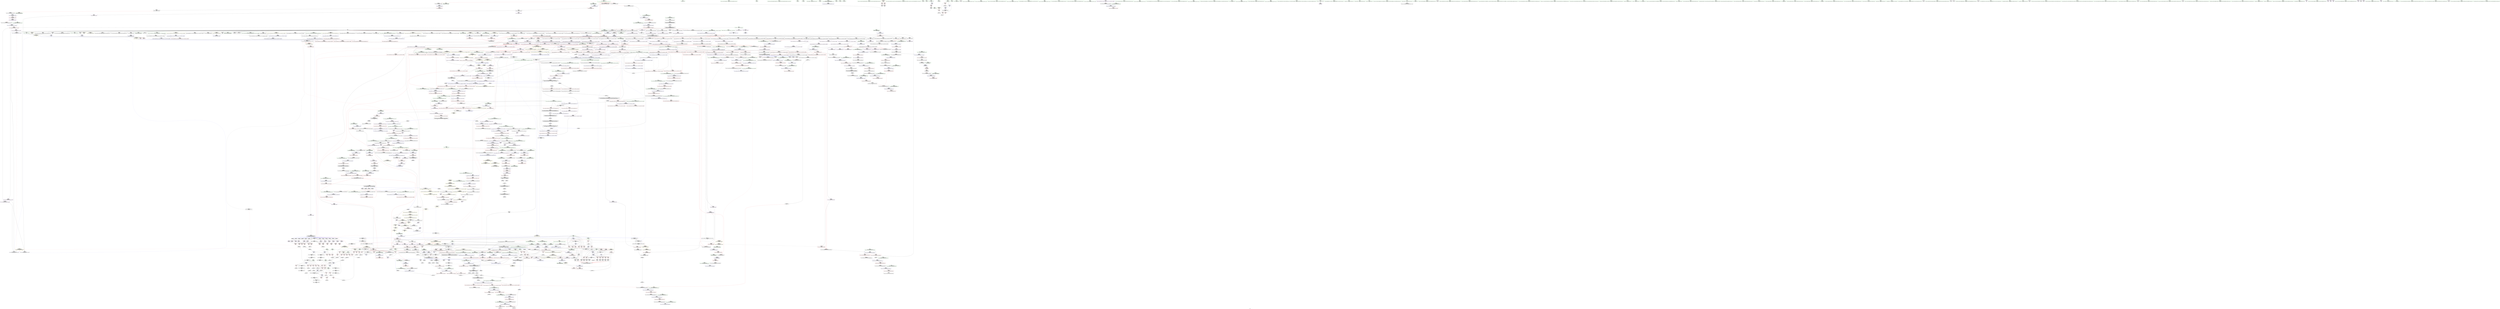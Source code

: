 digraph "SVFG" {
	label="SVFG";

	Node0x557c2b27ec00 [shape=record,color=grey,label="{NodeID: 0\nNullPtr|{|<s42>114}}"];
	Node0x557c2b27ec00 -> Node0x557c2b2f4e00[style=solid];
	Node0x557c2b27ec00 -> Node0x557c2b2f4f00[style=solid];
	Node0x557c2b27ec00 -> Node0x557c2b2f4fd0[style=solid];
	Node0x557c2b27ec00 -> Node0x557c2b2f50a0[style=solid];
	Node0x557c2b27ec00 -> Node0x557c2b2f5170[style=solid];
	Node0x557c2b27ec00 -> Node0x557c2b2f5240[style=solid];
	Node0x557c2b27ec00 -> Node0x557c2b2f5310[style=solid];
	Node0x557c2b27ec00 -> Node0x557c2b2f53e0[style=solid];
	Node0x557c2b27ec00 -> Node0x557c2b2f54b0[style=solid];
	Node0x557c2b27ec00 -> Node0x557c2b2f5580[style=solid];
	Node0x557c2b27ec00 -> Node0x557c2b2f5650[style=solid];
	Node0x557c2b27ec00 -> Node0x557c2b2f5720[style=solid];
	Node0x557c2b27ec00 -> Node0x557c2b2f57f0[style=solid];
	Node0x557c2b27ec00 -> Node0x557c2b2f58c0[style=solid];
	Node0x557c2b27ec00 -> Node0x557c2b2f5990[style=solid];
	Node0x557c2b27ec00 -> Node0x557c2b2f5a60[style=solid];
	Node0x557c2b27ec00 -> Node0x557c2b2f5b30[style=solid];
	Node0x557c2b27ec00 -> Node0x557c2b2f5c00[style=solid];
	Node0x557c2b27ec00 -> Node0x557c2b2f5cd0[style=solid];
	Node0x557c2b27ec00 -> Node0x557c2b2f5da0[style=solid];
	Node0x557c2b27ec00 -> Node0x557c2b2f5e70[style=solid];
	Node0x557c2b27ec00 -> Node0x557c2b2f5f40[style=solid];
	Node0x557c2b27ec00 -> Node0x557c2b2f6010[style=solid];
	Node0x557c2b27ec00 -> Node0x557c2b2f60e0[style=solid];
	Node0x557c2b27ec00 -> Node0x557c2b2f61b0[style=solid];
	Node0x557c2b27ec00 -> Node0x557c2b2f6280[style=solid];
	Node0x557c2b27ec00 -> Node0x557c2b2f6350[style=solid];
	Node0x557c2b27ec00 -> Node0x557c2b2f6420[style=solid];
	Node0x557c2b27ec00 -> Node0x557c2b2f64f0[style=solid];
	Node0x557c2b27ec00 -> Node0x557c2b2f65c0[style=solid];
	Node0x557c2b27ec00 -> Node0x557c2b2f6690[style=solid];
	Node0x557c2b27ec00 -> Node0x557c2b2f6760[style=solid];
	Node0x557c2b27ec00 -> Node0x557c2b2f6830[style=solid];
	Node0x557c2b27ec00 -> Node0x557c2b2f6900[style=solid];
	Node0x557c2b27ec00 -> Node0x557c2b2fe0d0[style=solid];
	Node0x557c2b27ec00 -> Node0x557c2b3003f0[style=solid];
	Node0x557c2b27ec00 -> Node0x557c2b3004c0[style=solid];
	Node0x557c2b27ec00 -> Node0x557c2b300590[style=solid];
	Node0x557c2b27ec00 -> Node0x557c2b302880[style=solid];
	Node0x557c2b27ec00 -> Node0x557c2acab100[style=solid];
	Node0x557c2b27ec00 -> Node0x557c2b344830[style=solid];
	Node0x557c2b27ec00 -> Node0x557c2b3458b0[style=solid];
	Node0x557c2b27ec00:s42 -> Node0x557c2b430320[style=solid,color=red];
	Node0x557c2b2fb8d0 [shape=record,color=red,label="{NodeID: 775\n1412\<--1406\n\<--__a.addr\n_ZNSt16allocator_traitsISaISt4pairIiiEEE8allocateERS2_m\n}"];
	Node0x557c2b2fb8d0 -> Node0x557c2b2efe70[style=solid];
	Node0x557c2b318610 [shape=record,color=black,label="{NodeID: 1550\nMR_48V_2 = PHI(MR_48V_3, MR_48V_1, )\npts\{700002 \}\n|{<s0>34}}"];
	Node0x557c2b318610:s0 -> Node0x557c2b3c8b10[style=dashed,color=blue];
	Node0x557c2b2f2390 [shape=record,color=purple,label="{NodeID: 443\n240\<--239\nfirst56\<--call55\nmain\n}"];
	Node0x557c2b2f2390 -> Node0x557c2b30be30[style=solid];
	Node0x557c2b4300a0 [shape=record,color=black,label="{NodeID: 2325\n1420 = PHI(1413, )\n0th arg _ZN9__gnu_cxx13new_allocatorISt4pairIiiEE8allocateEmPKv }"];
	Node0x557c2b4300a0 -> Node0x557c2b324940[style=solid];
	Node0x557c2b2e6060 [shape=record,color=green,label="{NodeID: 111\n713\<--714\n__p.addr\<--__p.addr_field_insensitive\n_ZNSt12_Vector_baseISt4pairIiiESaIS1_EE13_M_deallocateEPS1_m\n}"];
	Node0x557c2b2e6060 -> Node0x557c2b30e050[style=solid];
	Node0x557c2b2e6060 -> Node0x557c2b30e120[style=solid];
	Node0x557c2b2e6060 -> Node0x557c2b3011c0[style=solid];
	Node0x557c2b301360 [shape=record,color=blue,label="{NodeID: 886\n735\<--734\nthis.addr\<--this\n_ZNSt12_Vector_baseISt4pairIiiESaIS1_EE12_Vector_implD2Ev\n}"];
	Node0x557c2b301360 -> Node0x557c2b30e2c0[style=dashed];
	Node0x557c2b307e00 [shape=record,color=purple,label="{NodeID: 554\n1681\<--1680\n_M_current\<--this1\n_ZNSt13move_iteratorIPSt4pairIiiEEppEv\n}"];
	Node0x557c2b307e00 -> Node0x557c2b2fd130[style=solid];
	Node0x557c2b307e00 -> Node0x557c2b3264e0[style=solid];
	Node0x557c2b2ea920 [shape=record,color=green,label="{NodeID: 222\n1494\<--1495\n__i.addr\<--__i.addr_field_insensitive\n_ZSt32__make_move_if_noexcept_iteratorISt4pairIiiESt13move_iteratorIPS1_EET0_PT_\n}"];
	Node0x557c2b2ea920 -> Node0x557c2b2fbf50[style=solid];
	Node0x557c2b2ea920 -> Node0x557c2b325090[style=solid];
	Node0x557c2b326680 [shape=record,color=blue,label="{NodeID: 997\n1692\<--1689\n__y.addr\<--__y\n_ZSteqIPSt4pairIiiEEbRKSt13move_iteratorIT_ES7_\n}"];
	Node0x557c2b326680 -> Node0x557c2b2fd2d0[style=dashed];
	Node0x557c2b30d830 [shape=record,color=red,label="{NodeID: 665\n626\<--618\n\<--__last.addr\n_ZSt8_DestroyIPSt4pairIiiES1_EvT_S3_RSaIT0_E\n|{<s0>50}}"];
	Node0x557c2b30d830:s0 -> Node0x557c2b42fab0[style=solid,color=red];
	Node0x557c2b2f89b0 [shape=record,color=black,label="{NodeID: 333\n631\<--638\n_ZNSt12_Vector_baseISt4pairIiiESaIS1_EE19_M_get_Tp_allocatorEv_ret\<--\n_ZNSt12_Vector_baseISt4pairIiiESaIS1_EE19_M_get_Tp_allocatorEv\n|{<s0>38|<s1>75|<s2>78|<s3>83|<s4>87}}"];
	Node0x557c2b2f89b0:s0 -> Node0x557c2b425c20[style=solid,color=blue];
	Node0x557c2b2f89b0:s1 -> Node0x557c2b427120[style=solid,color=blue];
	Node0x557c2b2f89b0:s2 -> Node0x557c2b4274e0[style=solid,color=blue];
	Node0x557c2b2f89b0:s3 -> Node0x557c2b427830[style=solid,color=blue];
	Node0x557c2b2f89b0:s4 -> Node0x557c2b4279a0[style=solid,color=blue];
	Node0x557c2b426860 [shape=record,color=black,label="{NodeID: 2215\n886 = PHI(891, )\n|{<s0>67}}"];
	Node0x557c2b426860:s0 -> Node0x557c2b42e280[style=solid,color=red];
	Node0x557c2b2adc10 [shape=record,color=green,label="{NodeID: 1\n7\<--1\n__dso_handle\<--dummyObj\nGlob }"];
	Node0x557c2b2fb9a0 [shape=record,color=red,label="{NodeID: 776\n1414\<--1408\n\<--__n.addr\n_ZNSt16allocator_traitsISaISt4pairIiiEEE8allocateERS2_m\n|{<s0>114}}"];
	Node0x557c2b2fb9a0:s0 -> Node0x557c2b4301e0[style=solid,color=red];
	Node0x557c2b318b10 [shape=record,color=black,label="{NodeID: 1551\nMR_188V_2 = PHI(MR_188V_3, MR_188V_1, )\npts\{8130000 \}\n}"];
	Node0x557c2b2f2460 [shape=record,color=purple,label="{NodeID: 444\n314\<--313\nfirst90\<--call89\nmain\n}"];
	Node0x557c2b2f2460 -> Node0x557c2b30bf00[style=solid];
	Node0x557c2b4301e0 [shape=record,color=black,label="{NodeID: 2326\n1421 = PHI(1414, )\n1st arg _ZN9__gnu_cxx13new_allocatorISt4pairIiiEE8allocateEmPKv }"];
	Node0x557c2b4301e0 -> Node0x557c2b324a10[style=solid];
	Node0x557c2b2e6130 [shape=record,color=green,label="{NodeID: 112\n715\<--716\n__n.addr\<--__n.addr_field_insensitive\n_ZNSt12_Vector_baseISt4pairIiiESaIS1_EE13_M_deallocateEPS1_m\n}"];
	Node0x557c2b2e6130 -> Node0x557c2b30e1f0[style=solid];
	Node0x557c2b2e6130 -> Node0x557c2b301290[style=solid];
	Node0x557c2b301430 [shape=record,color=blue,label="{NodeID: 887\n748\<--745\n__a.addr\<--__a\n_ZNSt16allocator_traitsISaISt4pairIiiEEE10deallocateERS2_PS1_m\n}"];
	Node0x557c2b301430 -> Node0x557c2b30e390[style=dashed];
	Node0x557c2b307ed0 [shape=record,color=purple,label="{NodeID: 555\n1683\<--1682\nincdec.ptr\<--\n_ZNSt13move_iteratorIPSt4pairIiiEEppEv\n}"];
	Node0x557c2b307ed0 -> Node0x557c2b3264e0[style=solid];
	Node0x557c2b2ea9f0 [shape=record,color=green,label="{NodeID: 223\n1499\<--1500\n_ZNSt13move_iteratorIPSt4pairIiiEEC2ES2_\<--_ZNSt13move_iteratorIPSt4pairIiiEEC2ES2__field_insensitive\n}"];
	Node0x557c2b326750 [shape=record,color=blue,label="{NodeID: 998\n1706\<--1705\nthis.addr\<--this\n_ZNKSt13move_iteratorIPSt4pairIiiEE4baseEv\n}"];
	Node0x557c2b326750 -> Node0x557c2b2fd3a0[style=dashed];
	Node0x557c2b30d900 [shape=record,color=red,label="{NodeID: 666\n636\<--633\nthis1\<--this.addr\n_ZNSt12_Vector_baseISt4pairIiiESaIS1_EE19_M_get_Tp_allocatorEv\n}"];
	Node0x557c2b30d900 -> Node0x557c2b3034e0[style=solid];
	Node0x557c2b2f8a80 [shape=record,color=black,label="{NodeID: 334\n659\<--655\nsub.ptr.lhs.cast\<--\n_ZNSt12_Vector_baseISt4pairIiiESaIS1_EED2Ev\n}"];
	Node0x557c2b2f8a80 -> Node0x557c2b342eb0[style=solid];
	Node0x557c2b4269a0 [shape=record,color=black,label="{NodeID: 2216\n928 = PHI(1139, )\n}"];
	Node0x557c2b4269a0 -> Node0x557c2b302470[style=solid];
	Node0x557c2b2e2580 [shape=record,color=green,label="{NodeID: 2\n8\<--1\n.str\<--dummyObj\nGlob }"];
	Node0x557c2b2fba70 [shape=record,color=red,label="{NodeID: 777\n1432\<--1423\nthis1\<--this.addr\n_ZN9__gnu_cxx13new_allocatorISt4pairIiiEE8allocateEmPKv\n|{<s0>115}}"];
	Node0x557c2b2fba70:s0 -> Node0x557c2b4321e0[style=solid,color=red];
	Node0x557c2b2f2530 [shape=record,color=purple,label="{NodeID: 445\n319\<--318\nsecond93\<--call92\nmain\n}"];
	Node0x557c2b2f2530 -> Node0x557c2b30bfd0[style=solid];
	Node0x557c2b430320 [shape=record,color=black,label="{NodeID: 2327\n1422 = PHI(3, )\n2nd arg _ZN9__gnu_cxx13new_allocatorISt4pairIiiEE8allocateEmPKv }"];
	Node0x557c2b430320 -> Node0x557c2b324ae0[style=solid];
	Node0x557c2b2e6200 [shape=record,color=green,label="{NodeID: 113\n729\<--730\n_ZNSt16allocator_traitsISaISt4pairIiiEEE10deallocateERS2_PS1_m\<--_ZNSt16allocator_traitsISaISt4pairIiiEEE10deallocateERS2_PS1_m_field_insensitive\n}"];
	Node0x557c2b301500 [shape=record,color=blue,label="{NodeID: 888\n750\<--746\n__p.addr\<--__p\n_ZNSt16allocator_traitsISaISt4pairIiiEEE10deallocateERS2_PS1_m\n}"];
	Node0x557c2b301500 -> Node0x557c2b30e460[style=dashed];
	Node0x557c2b307fa0 [shape=record,color=purple,label="{NodeID: 556\n1710\<--1709\n_M_current\<--this1\n_ZNKSt13move_iteratorIPSt4pairIiiEE4baseEv\n}"];
	Node0x557c2b307fa0 -> Node0x557c2b2fd470[style=solid];
	Node0x557c2b2eaaf0 [shape=record,color=green,label="{NodeID: 224\n1508\<--1509\n__first\<--__first_field_insensitive\n_ZSt18uninitialized_copyISt13move_iteratorIPSt4pairIiiEES3_ET0_T_S6_S5_\n}"];
	Node0x557c2b2eaaf0 -> Node0x557c2b2f0690[style=solid];
	Node0x557c2b2eaaf0 -> Node0x557c2b307100[style=solid];
	Node0x557c2b326820 [shape=record,color=blue,label="{NodeID: 999\n1716\<--1714\nthis.addr\<--this\n_ZNSt13move_iteratorIPSt4pairIiiEEC2ES2_\n}"];
	Node0x557c2b326820 -> Node0x557c2b2fd540[style=dashed];
	Node0x557c2b30d9d0 [shape=record,color=red,label="{NodeID: 667\n649\<--642\nthis1\<--this.addr\n_ZNSt12_Vector_baseISt4pairIiiESaIS1_EED2Ev\n|{|<s8>51}}"];
	Node0x557c2b30d9d0 -> Node0x557c2b3035b0[style=solid];
	Node0x557c2b30d9d0 -> Node0x557c2b303680[style=solid];
	Node0x557c2b30d9d0 -> Node0x557c2b303750[style=solid];
	Node0x557c2b30d9d0 -> Node0x557c2b303820[style=solid];
	Node0x557c2b30d9d0 -> Node0x557c2b3038f0[style=solid];
	Node0x557c2b30d9d0 -> Node0x557c2b3039c0[style=solid];
	Node0x557c2b30d9d0 -> Node0x557c2b303a90[style=solid];
	Node0x557c2b30d9d0 -> Node0x557c2b303b60[style=solid];
	Node0x557c2b30d9d0:s8 -> Node0x557c2b430d60[style=solid,color=red];
	Node0x557c2b2f8b50 [shape=record,color=black,label="{NodeID: 335\n660\<--658\nsub.ptr.rhs.cast\<--\n_ZNSt12_Vector_baseISt4pairIiiESaIS1_EED2Ev\n}"];
	Node0x557c2b2f8b50 -> Node0x557c2b342eb0[style=solid];
	Node0x557c2b426ae0 [shape=record,color=black,label="{NodeID: 2217\n933 = PHI(1213, )\n}"];
	Node0x557c2b426ae0 -> Node0x557c2b302540[style=solid];
	Node0x557c2b2e2610 [shape=record,color=green,label="{NodeID: 3\n10\<--1\n.str.1\<--dummyObj\nGlob }"];
	Node0x557c2b2fbb40 [shape=record,color=red,label="{NodeID: 778\n1433\<--1425\n\<--__n.addr\n_ZN9__gnu_cxx13new_allocatorISt4pairIiiEE8allocateEmPKv\n}"];
	Node0x557c2b2fbb40 -> Node0x557c2b345a30[style=solid];
	Node0x557c2b2f2600 [shape=record,color=purple,label="{NodeID: 446\n324\<--323\nfirst96\<--call95\nmain\n}"];
	Node0x557c2b2f2600 -> Node0x557c2b30c0a0[style=solid];
	Node0x557c2b430460 [shape=record,color=black,label="{NodeID: 2328\n698 = PHI(691, )\n0th arg _ZNSt12_Destroy_auxILb1EE9__destroyIPSt4pairIiiEEEvT_S5_ }"];
	Node0x557c2b430460 -> Node0x557c2b300f50[style=solid];
	Node0x557c2b2e6300 [shape=record,color=green,label="{NodeID: 114\n735\<--736\nthis.addr\<--this.addr_field_insensitive\n_ZNSt12_Vector_baseISt4pairIiiESaIS1_EE12_Vector_implD2Ev\n}"];
	Node0x557c2b2e6300 -> Node0x557c2b30e2c0[style=solid];
	Node0x557c2b2e6300 -> Node0x557c2b301360[style=solid];
	Node0x557c2b3015d0 [shape=record,color=blue,label="{NodeID: 889\n752\<--747\n__n.addr\<--__n\n_ZNSt16allocator_traitsISaISt4pairIiiEEE10deallocateERS2_PS1_m\n}"];
	Node0x557c2b3015d0 -> Node0x557c2b30e530[style=dashed];
	Node0x557c2b308070 [shape=record,color=purple,label="{NodeID: 557\n1723\<--1722\n_M_current\<--this1\n_ZNSt13move_iteratorIPSt4pairIiiEEC2ES2_\n}"];
	Node0x557c2b308070 -> Node0x557c2b3269c0[style=solid];
	Node0x557c2b2eabc0 [shape=record,color=green,label="{NodeID: 225\n1510\<--1511\n__last\<--__last_field_insensitive\n_ZSt18uninitialized_copyISt13move_iteratorIPSt4pairIiiEES3_ET0_T_S6_S5_\n}"];
	Node0x557c2b2eabc0 -> Node0x557c2b2f0760[style=solid];
	Node0x557c2b2eabc0 -> Node0x557c2b3071d0[style=solid];
	Node0x557c2b3268f0 [shape=record,color=blue,label="{NodeID: 1000\n1718\<--1715\n__i.addr\<--__i\n_ZNSt13move_iteratorIPSt4pairIiiEEC2ES2_\n}"];
	Node0x557c2b3268f0 -> Node0x557c2b2fd610[style=dashed];
	Node0x557c2b30daa0 [shape=record,color=red,label="{NodeID: 668\n679\<--644\nexn\<--exn.slot\n_ZNSt12_Vector_baseISt4pairIiiESaIS1_EED2Ev\n|{<s0>54}}"];
	Node0x557c2b30daa0:s0 -> Node0x557c2b42e930[style=solid,color=red];
	Node0x557c2b2f8c20 [shape=record,color=black,label="{NodeID: 336\n725\<--724\n\<--_M_impl\n_ZNSt12_Vector_baseISt4pairIiiESaIS1_EE13_M_deallocateEPS1_m\n|{<s0>56}}"];
	Node0x557c2b2f8c20:s0 -> Node0x557c2b4294e0[style=solid,color=red];
	Node0x557c2b426c20 [shape=record,color=black,label="{NodeID: 2218\n938 = PHI(1193, )\n}"];
	Node0x557c2b426c20 -> Node0x557c2b302610[style=solid];
	Node0x557c2b2e2cd0 [shape=record,color=green,label="{NodeID: 4\n12\<--1\nstdin\<--dummyObj\nGlob }"];
	Node0x557c2b2fbc10 [shape=record,color=red,label="{NodeID: 779\n1441\<--1425\n\<--__n.addr\n_ZN9__gnu_cxx13new_allocatorISt4pairIiiEE8allocateEmPKv\n}"];
	Node0x557c2b2fbc10 -> Node0x557c2b342430[style=solid];
	Node0x557c2b2f26d0 [shape=record,color=purple,label="{NodeID: 447\n329\<--328\nsecond99\<--call98\nmain\n}"];
	Node0x557c2b2f26d0 -> Node0x557c2b30c170[style=solid];
	Node0x557c2b4305a0 [shape=record,color=black,label="{NodeID: 2329\n699 = PHI(692, )\n1st arg _ZNSt12_Destroy_auxILb1EE9__destroyIPSt4pairIiiEEEvT_S5_ }"];
	Node0x557c2b4305a0 -> Node0x557c2b301020[style=solid];
	Node0x557c2b2eafa0 [shape=record,color=green,label="{NodeID: 115\n741\<--742\n_ZNSaISt4pairIiiEED2Ev\<--_ZNSaISt4pairIiiEED2Ev_field_insensitive\n}"];
	Node0x557c2b3016a0 [shape=record,color=blue,label="{NodeID: 890\n769\<--766\nthis.addr\<--this\n_ZN9__gnu_cxx13new_allocatorISt4pairIiiEE10deallocateEPS2_m\n}"];
	Node0x557c2b3016a0 -> Node0x557c2b30e600[style=dashed];
	Node0x557c2b308140 [shape=record,color=purple,label="{NodeID: 558\n476\<--474\nadd.ptr\<--\n_ZNSt6vectorISt4pairIiiESaIS1_EEixEm\n}"];
	Node0x557c2b308140 -> Node0x557c2b2f80c0[style=solid];
	Node0x557c2b2eac90 [shape=record,color=green,label="{NodeID: 226\n1512\<--1513\n__result.addr\<--__result.addr_field_insensitive\n_ZSt18uninitialized_copyISt13move_iteratorIPSt4pairIiiEES3_ET0_T_S6_S5_\n}"];
	Node0x557c2b2eac90 -> Node0x557c2b2fc0f0[style=solid];
	Node0x557c2b2eac90 -> Node0x557c2b325300[style=solid];
	Node0x557c2b3269c0 [shape=record,color=blue,label="{NodeID: 1001\n1723\<--1724\n_M_current\<--\n_ZNSt13move_iteratorIPSt4pairIiiEEC2ES2_\n|{<s0>121}}"];
	Node0x557c2b3269c0:s0 -> Node0x557c2b3c9fc0[style=dashed,color=blue];
	Node0x557c2b30db70 [shape=record,color=red,label="{NodeID: 669\n652\<--651\n\<--_M_start\n_ZNSt12_Vector_baseISt4pairIiiESaIS1_EED2Ev\n|{<s0>51}}"];
	Node0x557c2b30db70:s0 -> Node0x557c2b431040[style=solid,color=red];
	Node0x557c2b2f8cf0 [shape=record,color=black,label="{NodeID: 337\n739\<--738\n\<--this1\n_ZNSt12_Vector_baseISt4pairIiiESaIS1_EE12_Vector_implD2Ev\n|{<s0>57}}"];
	Node0x557c2b2f8cf0:s0 -> Node0x557c2b42ed20[style=solid,color=red];
	Node0x557c2b426d60 [shape=record,color=black,label="{NodeID: 2219\n944 = PHI(1228, )\n}"];
	Node0x557c2b426d60 -> Node0x557c2b3026e0[style=solid];
	Node0x557c2b2e2d60 [shape=record,color=green,label="{NodeID: 5\n13\<--1\n.str.2\<--dummyObj\nGlob }"];
	Node0x557c2b2fbce0 [shape=record,color=red,label="{NodeID: 780\n1481\<--1461\n\<--__result.addr\n_ZSt22__uninitialized_copy_aISt13move_iteratorIPSt4pairIiiEES3_S2_ET0_T_S6_S5_RSaIT1_E\n|{<s0>120}}"];
	Node0x557c2b2fbce0:s0 -> Node0x557c2b4290c0[style=solid,color=red];
	Node0x557c2b2f27a0 [shape=record,color=purple,label="{NodeID: 448\n448\<--447\n_M_impl\<--\n_ZNKSt6vectorISt4pairIiiESaIS1_EE4sizeEv\n}"];
	Node0x557c2b4306e0 [shape=record,color=black,label="{NodeID: 2330\n1705 = PHI(1696, 1700, )\n0th arg _ZNKSt13move_iteratorIPSt4pairIiiEE4baseEv }"];
	Node0x557c2b4306e0 -> Node0x557c2b326750[style=solid];
	Node0x557c2b2eb0a0 [shape=record,color=green,label="{NodeID: 116\n748\<--749\n__a.addr\<--__a.addr_field_insensitive\n_ZNSt16allocator_traitsISaISt4pairIiiEEE10deallocateERS2_PS1_m\n}"];
	Node0x557c2b2eb0a0 -> Node0x557c2b30e390[style=solid];
	Node0x557c2b2eb0a0 -> Node0x557c2b301430[style=solid];
	Node0x557c2b301770 [shape=record,color=blue,label="{NodeID: 891\n771\<--767\n__p.addr\<--__p\n_ZN9__gnu_cxx13new_allocatorISt4pairIiiEE10deallocateEPS2_m\n}"];
	Node0x557c2b301770 -> Node0x557c2b30e6d0[style=dashed];
	Node0x557c2b308210 [shape=record,color=purple,label="{NodeID: 559\n955\<--953\nadd.ptr\<--\n_ZNSt6vectorISt4pairIiiESaIS1_EE17_M_realloc_insertIJS1_EEEvN9__gnu_cxx17__normal_iteratorIPS1_S3_EEDpOT_\n|{<s0>73}}"];
	Node0x557c2b308210:s0 -> Node0x557c2b42e020[style=solid,color=red];
	Node0x557c2b2ead60 [shape=record,color=green,label="{NodeID: 227\n1514\<--1515\n__assignable\<--__assignable_field_insensitive\n_ZSt18uninitialized_copyISt13move_iteratorIPSt4pairIiiEES3_ET0_T_S6_S5_\n}"];
	Node0x557c2b2ead60 -> Node0x557c2b3253d0[style=solid];
	Node0x557c2b326a90 [shape=record,color=blue,label="{NodeID: 1002\n1730\<--1728\nthis.addr\<--this\n_ZN9__gnu_cxx13new_allocatorISt4pairIiiEE7destroyIS2_EEvPT_\n}"];
	Node0x557c2b326a90 -> Node0x557c2b2fd6e0[style=dashed];
	Node0x557c2b3afc70 [shape=record,color=yellow,style=double,label="{NodeID: 1777\n54V_1 = ENCHI(MR_54V_0)\npts\{700000 700001 700002 \}\nFun[_ZNSt12_Vector_baseISt4pairIiiESaIS1_EEC2Ev]|{<s0>45|<s1>45|<s2>45}}"];
	Node0x557c2b3afc70:s0 -> Node0x557c2b3003f0[style=dashed,color=red];
	Node0x557c2b3afc70:s1 -> Node0x557c2b3004c0[style=dashed,color=red];
	Node0x557c2b3afc70:s2 -> Node0x557c2b300590[style=dashed,color=red];
	Node0x557c2b30dc40 [shape=record,color=red,label="{NodeID: 670\n655\<--654\n\<--_M_end_of_storage\n_ZNSt12_Vector_baseISt4pairIiiESaIS1_EED2Ev\n}"];
	Node0x557c2b30dc40 -> Node0x557c2b2f8a80[style=solid];
	Node0x557c2b2f8dc0 [shape=record,color=black,label="{NodeID: 338\n758\<--757\n\<--\n_ZNSt16allocator_traitsISaISt4pairIiiEEE10deallocateERS2_PS1_m\n|{<s0>58}}"];
	Node0x557c2b2f8dc0:s0 -> Node0x557c2b42d210[style=solid,color=red];
	Node0x557c2b426ea0 [shape=record,color=black,label="{NodeID: 2220\n957 = PHI(891, )\n|{<s0>73}}"];
	Node0x557c2b426ea0:s0 -> Node0x557c2b432330[style=solid,color=red];
	Node0x557c2b2e2df0 [shape=record,color=green,label="{NodeID: 6\n15\<--1\n.str.3\<--dummyObj\nGlob }"];
	Node0x557c2b2fbdb0 [shape=record,color=red,label="{NodeID: 781\n1483\<--1482\n\<--coerce.dive3\n_ZSt22__uninitialized_copy_aISt13move_iteratorIPSt4pairIiiEES3_S2_ET0_T_S6_S5_RSaIT1_E\n|{<s0>120}}"];
	Node0x557c2b2fbdb0:s0 -> Node0x557c2b413680[style=solid,color=red];
	Node0x557c2b2f2870 [shape=record,color=purple,label="{NodeID: 449\n449\<--447\n_M_finish\<--\n_ZNKSt6vectorISt4pairIiiESaIS1_EE4sizeEv\n}"];
	Node0x557c2b2f2870 -> Node0x557c2b30c7f0[style=solid];
	Node0x557c2b4308f0 [shape=record,color=black,label="{NodeID: 2331\n806 = PHI(402, )\n0th arg _ZNSt6vectorISt4pairIiiESaIS1_EE12emplace_backIJS1_EEEvDpOT_ }"];
	Node0x557c2b4308f0 -> Node0x557c2b301ab0[style=solid];
	Node0x557c2b2eb170 [shape=record,color=green,label="{NodeID: 117\n750\<--751\n__p.addr\<--__p.addr_field_insensitive\n_ZNSt16allocator_traitsISaISt4pairIiiEEE10deallocateERS2_PS1_m\n}"];
	Node0x557c2b2eb170 -> Node0x557c2b30e460[style=solid];
	Node0x557c2b2eb170 -> Node0x557c2b301500[style=solid];
	Node0x557c2b301840 [shape=record,color=blue,label="{NodeID: 892\n773\<--768\n.addr\<--\n_ZN9__gnu_cxx13new_allocatorISt4pairIiiEE10deallocateEPS2_m\n}"];
	Node0x557c2b3082e0 [shape=record,color=purple,label="{NodeID: 560\n1006\<--1004\nadd.ptr18\<--\n_ZNSt6vectorISt4pairIiiESaIS1_EE17_M_realloc_insertIJS1_EEEvN9__gnu_cxx17__normal_iteratorIPS1_S3_EEDpOT_\n|{<s0>81}}"];
	Node0x557c2b3082e0:s0 -> Node0x557c2b430c20[style=solid,color=red];
	Node0x557c2b2eae30 [shape=record,color=green,label="{NodeID: 228\n1516\<--1517\nagg.tmp\<--agg.tmp_field_insensitive\n_ZSt18uninitialized_copyISt13move_iteratorIPSt4pairIiiEES3_ET0_T_S6_S5_\n}"];
	Node0x557c2b2eae30 -> Node0x557c2b2f0830[style=solid];
	Node0x557c2b2eae30 -> Node0x557c2b3072a0[style=solid];
	Node0x557c2b326b60 [shape=record,color=blue,label="{NodeID: 1003\n1732\<--1729\n__p.addr\<--__p\n_ZN9__gnu_cxx13new_allocatorISt4pairIiiEE7destroyIS2_EEvPT_\n}"];
	Node0x557c2b326b60 -> Node0x557c2b2fd7b0[style=dashed];
	Node0x557c2b30dd10 [shape=record,color=red,label="{NodeID: 671\n658\<--657\n\<--_M_start4\n_ZNSt12_Vector_baseISt4pairIiiESaIS1_EED2Ev\n}"];
	Node0x557c2b30dd10 -> Node0x557c2b2f8b50[style=solid];
	Node0x557c2b2f8e90 [shape=record,color=black,label="{NodeID: 339\n780\<--779\n\<--\n_ZN9__gnu_cxx13new_allocatorISt4pairIiiEE10deallocateEPS2_m\n}"];
	Node0x557c2b426fe0 [shape=record,color=black,label="{NodeID: 2221\n964 = PHI(1293, )\n}"];
	Node0x557c2b426fe0 -> Node0x557c2b310750[style=solid];
	Node0x557c2b2e2eb0 [shape=record,color=green,label="{NodeID: 7\n17\<--1\nstdout\<--dummyObj\nGlob }"];
	Node0x557c2b2fbe80 [shape=record,color=red,label="{NodeID: 782\n1485\<--1484\n\<--coerce.dive4\n_ZSt22__uninitialized_copy_aISt13move_iteratorIPSt4pairIiiEES3_S2_ET0_T_S6_S5_RSaIT1_E\n|{<s0>120}}"];
	Node0x557c2b2fbe80:s0 -> Node0x557c2b414630[style=solid,color=red];
	Node0x557c2b2f2940 [shape=record,color=purple,label="{NodeID: 450\n452\<--451\n_M_impl2\<--\n_ZNKSt6vectorISt4pairIiiESaIS1_EE4sizeEv\n}"];
	Node0x557c2b430a00 [shape=record,color=black,label="{NodeID: 2332\n807 = PHI(404, )\n1st arg _ZNSt6vectorISt4pairIiiESaIS1_EE12emplace_backIJS1_EEEvDpOT_ }"];
	Node0x557c2b430a00 -> Node0x557c2b301b80[style=solid];
	Node0x557c2b2eb240 [shape=record,color=green,label="{NodeID: 118\n752\<--753\n__n.addr\<--__n.addr_field_insensitive\n_ZNSt16allocator_traitsISaISt4pairIiiEEE10deallocateERS2_PS1_m\n}"];
	Node0x557c2b2eb240 -> Node0x557c2b30e530[style=solid];
	Node0x557c2b2eb240 -> Node0x557c2b3015d0[style=solid];
	Node0x557c2b301910 [shape=record,color=blue,label="{NodeID: 893\n789\<--788\nthis.addr\<--this\n_ZNSaISt4pairIiiEED2Ev\n}"];
	Node0x557c2b301910 -> Node0x557c2b30e7a0[style=dashed];
	Node0x557c2b3083b0 [shape=record,color=purple,label="{NodeID: 561\n1074\<--1072\nadd.ptr39\<--\n_ZNSt6vectorISt4pairIiiESaIS1_EE17_M_realloc_insertIJS1_EEEvN9__gnu_cxx17__normal_iteratorIPS1_S3_EEDpOT_\n}"];
	Node0x557c2b3083b0 -> Node0x557c2b3030a0[style=solid];
	Node0x557c2b2f3330 [shape=record,color=green,label="{NodeID: 229\n1518\<--1519\nagg.tmp2\<--agg.tmp2_field_insensitive\n_ZSt18uninitialized_copyISt13move_iteratorIPSt4pairIiiEES3_ET0_T_S6_S5_\n}"];
	Node0x557c2b2f3330 -> Node0x557c2b2f0900[style=solid];
	Node0x557c2b2f3330 -> Node0x557c2b307370[style=solid];
	Node0x557c2b30dde0 [shape=record,color=red,label="{NodeID: 672\n691\<--685\n\<--__first.addr\n_ZSt8_DestroyIPSt4pairIiiEEvT_S3_\n|{<s0>55}}"];
	Node0x557c2b30dde0:s0 -> Node0x557c2b430460[style=solid,color=red];
	Node0x557c2b2f8f60 [shape=record,color=black,label="{NodeID: 340\n793\<--792\n\<--this1\n_ZNSaISt4pairIiiEED2Ev\n|{<s0>60}}"];
	Node0x557c2b2f8f60:s0 -> Node0x557c2b42d540[style=solid,color=red];
	Node0x557c2b427120 [shape=record,color=black,label="{NodeID: 2222\n970 = PHI(631, )\n|{<s0>76}}"];
	Node0x557c2b427120:s0 -> Node0x557c2b42c090[style=solid,color=red];
	Node0x557c2b2e2f70 [shape=record,color=green,label="{NodeID: 8\n18\<--1\n_ZSt3cin\<--dummyObj\nGlob }"];
	Node0x557c2b2fbf50 [shape=record,color=red,label="{NodeID: 783\n1497\<--1494\n\<--__i.addr\n_ZSt32__make_move_if_noexcept_iteratorISt4pairIiiESt13move_iteratorIPS1_EET0_PT_\n|{<s0>121}}"];
	Node0x557c2b2fbf50:s0 -> Node0x557c2b42f7c0[style=solid,color=red];
	Node0x557c2b2f2a10 [shape=record,color=purple,label="{NodeID: 451\n453\<--451\n_M_start\<--\n_ZNKSt6vectorISt4pairIiiESaIS1_EE4sizeEv\n}"];
	Node0x557c2b2f2a10 -> Node0x557c2b30c8c0[style=solid];
	Node0x557c2b430b10 [shape=record,color=black,label="{NodeID: 2333\n1302 = PHI(1003, )\n0th arg _ZNSt16allocator_traitsISaISt4pairIiiEEE7destroyIS1_EEvRS2_PT_ }"];
	Node0x557c2b430b10 -> Node0x557c2b323d10[style=solid];
	Node0x557c2b2eb310 [shape=record,color=green,label="{NodeID: 119\n762\<--763\n_ZN9__gnu_cxx13new_allocatorISt4pairIiiEE10deallocateEPS2_m\<--_ZN9__gnu_cxx13new_allocatorISt4pairIiiEE10deallocateEPS2_m_field_insensitive\n}"];
	Node0x557c2b3019e0 [shape=record,color=blue,label="{NodeID: 894\n800\<--799\nthis.addr\<--this\n_ZN9__gnu_cxx13new_allocatorISt4pairIiiEED2Ev\n}"];
	Node0x557c2b3019e0 -> Node0x557c2b30e870[style=dashed];
	Node0x557c2b308480 [shape=record,color=red,label="{NodeID: 562\n99\<--12\n\<--stdin\nmain\n}"];
	Node0x557c2b308480 -> Node0x557c2b2f6ba0[style=solid];
	Node0x557c2b2f33c0 [shape=record,color=green,label="{NodeID: 230\n1539\<--1540\n_ZNSt20__uninitialized_copyILb0EE13__uninit_copyISt13move_iteratorIPSt4pairIiiEES5_EET0_T_S8_S7_\<--_ZNSt20__uninitialized_copyILb0EE13__uninit_copyISt13move_iteratorIPSt4pairIiiEES5_EET0_T_S8_S7__field_insensitive\n}"];
	Node0x557c2b30deb0 [shape=record,color=red,label="{NodeID: 673\n692\<--687\n\<--__last.addr\n_ZSt8_DestroyIPSt4pairIiiEEvT_S3_\n|{<s0>55}}"];
	Node0x557c2b30deb0:s0 -> Node0x557c2b4305a0[style=solid,color=red];
	Node0x557c2b2f9030 [shape=record,color=black,label="{NodeID: 341\n817\<--816\n\<--this1\n_ZNSt6vectorISt4pairIiiESaIS1_EE12emplace_backIJS1_EEEvDpOT_\n}"];
	Node0x557c2b2f9030 -> Node0x557c2b303ea0[style=solid];
	Node0x557c2b2f9030 -> Node0x557c2b303f70[style=solid];
	Node0x557c2b427260 [shape=record,color=black,label="{NodeID: 2223\n971 = PHI(1252, )\n}"];
	Node0x557c2b427260 -> Node0x557c2b302950[style=solid];
	Node0x557c2b2e3030 [shape=record,color=green,label="{NodeID: 9\n19\<--1\n.str.4\<--dummyObj\nGlob }"];
	Node0x557c2b2fc020 [shape=record,color=red,label="{NodeID: 784\n1502\<--1501\n\<--coerce.dive\n_ZSt32__make_move_if_noexcept_iteratorISt4pairIiiESt13move_iteratorIPS1_EET0_PT_\n}"];
	Node0x557c2b2fc020 -> Node0x557c2b2f05c0[style=solid];
	Node0x557c2b2f2ae0 [shape=record,color=purple,label="{NodeID: 452\n472\<--471\n_M_impl\<--\n_ZNSt6vectorISt4pairIiiESaIS1_EEixEm\n}"];
	Node0x557c2b430c20 [shape=record,color=black,label="{NodeID: 2334\n1303 = PHI(1006, )\n1st arg _ZNSt16allocator_traitsISaISt4pairIiiEEE7destroyIS1_EEvRS2_PT_ }"];
	Node0x557c2b430c20 -> Node0x557c2b323de0[style=solid];
	Node0x557c2b2eb410 [shape=record,color=green,label="{NodeID: 120\n769\<--770\nthis.addr\<--this.addr_field_insensitive\n_ZN9__gnu_cxx13new_allocatorISt4pairIiiEE10deallocateEPS2_m\n}"];
	Node0x557c2b2eb410 -> Node0x557c2b30e600[style=solid];
	Node0x557c2b2eb410 -> Node0x557c2b3016a0[style=solid];
	Node0x557c2b301ab0 [shape=record,color=blue,label="{NodeID: 895\n808\<--806\nthis.addr\<--this\n_ZNSt6vectorISt4pairIiiESaIS1_EE12emplace_backIJS1_EEEvDpOT_\n}"];
	Node0x557c2b301ab0 -> Node0x557c2b30e940[style=dashed];
	Node0x557c2b3a79c0 [shape=record,color=yellow,style=double,label="{NodeID: 1670\n215V_1 = ENCHI(MR_215V_0)\npts\{919 \}\nFun[_ZNSt6vectorISt4pairIiiESaIS1_EE17_M_realloc_insertIJS1_EEEvN9__gnu_cxx17__normal_iteratorIPS1_S3_EEDpOT_]}"];
	Node0x557c2b3a79c0 -> Node0x557c2b302bc0[style=dashed];
	Node0x557c2b308550 [shape=record,color=red,label="{NodeID: 563\n105\<--17\n\<--stdout\nmain\n}"];
	Node0x557c2b308550 -> Node0x557c2b2f6c70[style=solid];
	Node0x557c2b2f34c0 [shape=record,color=green,label="{NodeID: 231\n1546\<--1547\n__first\<--__first_field_insensitive\n_ZNSt20__uninitialized_copyILb0EE13__uninit_copyISt13move_iteratorIPSt4pairIiiEES5_EET0_T_S8_S7_\n|{|<s1>125|<s2>127|<s3>129}}"];
	Node0x557c2b2f34c0 -> Node0x557c2b307780[style=solid];
	Node0x557c2b2f34c0:s1 -> Node0x557c2b42f490[style=solid,color=red];
	Node0x557c2b2f34c0:s2 -> Node0x557c2b42af00[style=solid,color=red];
	Node0x557c2b2f34c0:s3 -> Node0x557c2b42adf0[style=solid,color=red];
	Node0x557c2b30df80 [shape=record,color=red,label="{NodeID: 674\n720\<--711\nthis1\<--this.addr\n_ZNSt12_Vector_baseISt4pairIiiESaIS1_EE13_M_deallocateEPS1_m\n}"];
	Node0x557c2b30df80 -> Node0x557c2b303c30[style=solid];
	Node0x557c2b2f9100 [shape=record,color=black,label="{NodeID: 342\n821\<--816\n\<--this1\n_ZNSt6vectorISt4pairIiiESaIS1_EE12emplace_backIJS1_EEEvDpOT_\n}"];
	Node0x557c2b2f9100 -> Node0x557c2b304040[style=solid];
	Node0x557c2b2f9100 -> Node0x557c2b304110[style=solid];
	Node0x557c2b4273a0 [shape=record,color=black,label="{NodeID: 2224\n978 = PHI(1293, )\n}"];
	Node0x557c2b4273a0 -> Node0x557c2b310820[style=solid];
	Node0x557c2b2e30f0 [shape=record,color=green,label="{NodeID: 10\n21\<--1\n.str.5\<--dummyObj\nGlob }"];
	Node0x557c2b2fc0f0 [shape=record,color=red,label="{NodeID: 785\n1533\<--1512\n\<--__result.addr\n_ZSt18uninitialized_copyISt13move_iteratorIPSt4pairIiiEES3_ET0_T_S6_S5_\n|{<s0>124}}"];
	Node0x557c2b2fc0f0:s0 -> Node0x557c2b4320d0[style=solid,color=red];
	Node0x557c2b2f2bb0 [shape=record,color=purple,label="{NodeID: 453\n473\<--471\n_M_start\<--\n_ZNSt6vectorISt4pairIiiESaIS1_EEixEm\n}"];
	Node0x557c2b2f2bb0 -> Node0x557c2b30cb30[style=solid];
	Node0x557c2b430d60 [shape=record,color=black,label="{NodeID: 2335\n708 = PHI(649, 1025, 1044, )\n0th arg _ZNSt12_Vector_baseISt4pairIiiESaIS1_EE13_M_deallocateEPS1_m }"];
	Node0x557c2b430d60 -> Node0x557c2b3010f0[style=solid];
	Node0x557c2b2eb4e0 [shape=record,color=green,label="{NodeID: 121\n771\<--772\n__p.addr\<--__p.addr_field_insensitive\n_ZN9__gnu_cxx13new_allocatorISt4pairIiiEE10deallocateEPS2_m\n}"];
	Node0x557c2b2eb4e0 -> Node0x557c2b30e6d0[style=solid];
	Node0x557c2b2eb4e0 -> Node0x557c2b301770[style=solid];
	Node0x557c2b301b80 [shape=record,color=blue,label="{NodeID: 896\n810\<--807\n__args.addr\<--__args\n_ZNSt6vectorISt4pairIiiESaIS1_EE12emplace_backIJS1_EEEvDpOT_\n}"];
	Node0x557c2b301b80 -> Node0x557c2b30ea10[style=dashed];
	Node0x557c2b301b80 -> Node0x557c2b30eae0[style=dashed];
	Node0x557c2b3a7aa0 [shape=record,color=yellow,style=double,label="{NodeID: 1671\n217V_1 = ENCHI(MR_217V_0)\npts\{921 \}\nFun[_ZNSt6vectorISt4pairIiiESaIS1_EE17_M_realloc_insertIJS1_EEEvN9__gnu_cxx17__normal_iteratorIPS1_S3_EEDpOT_]}"];
	Node0x557c2b3a7aa0 -> Node0x557c2b302c90[style=dashed];
	Node0x557c2b308620 [shape=record,color=red,label="{NodeID: 564\n362\<--57\n\<--retval\nmain\n}"];
	Node0x557c2b308620 -> Node0x557c2b2f78a0[style=solid];
	Node0x557c2b2f3590 [shape=record,color=green,label="{NodeID: 232\n1548\<--1549\n__last\<--__last_field_insensitive\n_ZNSt20__uninitialized_copyILb0EE13__uninit_copyISt13move_iteratorIPSt4pairIiiEES5_EET0_T_S8_S7_\n|{|<s1>125}}"];
	Node0x557c2b2f3590 -> Node0x557c2b307850[style=solid];
	Node0x557c2b2f3590:s1 -> Node0x557c2b42f5a0[style=solid,color=red];
	Node0x557c2b30e050 [shape=record,color=red,label="{NodeID: 675\n721\<--713\n\<--__p.addr\n_ZNSt12_Vector_baseISt4pairIiiESaIS1_EE13_M_deallocateEPS1_m\n}"];
	Node0x557c2b30e050 -> Node0x557c2b3458b0[style=solid];
	Node0x557c2b2f91d0 [shape=record,color=black,label="{NodeID: 343\n827\<--816\n\<--this1\n_ZNSt6vectorISt4pairIiiESaIS1_EE12emplace_backIJS1_EEEvDpOT_\n}"];
	Node0x557c2b2f91d0 -> Node0x557c2b3041e0[style=solid];
	Node0x557c2b4274e0 [shape=record,color=black,label="{NodeID: 2225\n986 = PHI(631, )\n|{<s0>79}}"];
	Node0x557c2b4274e0:s0 -> Node0x557c2b42c090[style=solid,color=red];
	Node0x557c2b2e31f0 [shape=record,color=green,label="{NodeID: 11\n23\<--1\n.str.6\<--dummyObj\nGlob }"];
	Node0x557c2b2fc1c0 [shape=record,color=red,label="{NodeID: 786\n1535\<--1534\n\<--coerce.dive3\n_ZSt18uninitialized_copyISt13move_iteratorIPSt4pairIiiEES3_ET0_T_S6_S5_\n|{<s0>124}}"];
	Node0x557c2b2fc1c0:s0 -> Node0x557c2b431eb0[style=solid,color=red];
	Node0x557c2b2f2c80 [shape=record,color=purple,label="{NodeID: 454\n491\<--490\n_M_impl\<--\n_ZNSt6vectorISt4pairIiiESaIS1_EED2Ev\n}"];
	Node0x557c2b431040 [shape=record,color=black,label="{NodeID: 2336\n709 = PHI(652, 1026, 1048, )\n1st arg _ZNSt12_Vector_baseISt4pairIiiESaIS1_EE13_M_deallocateEPS1_m }"];
	Node0x557c2b431040 -> Node0x557c2b3011c0[style=solid];
	Node0x557c2b2eb5b0 [shape=record,color=green,label="{NodeID: 122\n773\<--774\n.addr\<--.addr_field_insensitive\n_ZN9__gnu_cxx13new_allocatorISt4pairIiiEE10deallocateEPS2_m\n}"];
	Node0x557c2b2eb5b0 -> Node0x557c2b301840[style=solid];
	Node0x557c2b301c50 [shape=record,color=blue,label="{NodeID: 897\n843\<--845\n_M_finish7\<--incdec.ptr\n_ZNSt6vectorISt4pairIiiESaIS1_EE12emplace_backIJS1_EEEvDpOT_\n}"];
	Node0x557c2b301c50 -> Node0x557c2b318110[style=dashed];
	Node0x557c2b3a7b80 [shape=record,color=yellow,style=double,label="{NodeID: 1672\n42V_1 = ENCHI(MR_42V_0)\npts\{1444 \}\nFun[_ZNSt6vectorISt4pairIiiESaIS1_EE17_M_realloc_insertIJS1_EEEvN9__gnu_cxx17__normal_iteratorIPS1_S3_EEDpOT_]|{<s0>73}}"];
	Node0x557c2b3a7b80:s0 -> Node0x557c2b3b3a30[style=dashed,color=red];
	Node0x557c2b3086f0 [shape=record,color=red,label="{NodeID: 565\n116\<--59\n\<--C\nmain\n}"];
	Node0x557c2b3086f0 -> Node0x557c2b3425b0[style=solid];
	Node0x557c2b2f3660 [shape=record,color=green,label="{NodeID: 233\n1550\<--1551\n__result.addr\<--__result.addr_field_insensitive\n_ZNSt20__uninitialized_copyILb0EE13__uninit_copyISt13move_iteratorIPSt4pairIiiEES5_EET0_T_S8_S7_\n}"];
	Node0x557c2b2f3660 -> Node0x557c2b2fc360[style=solid];
	Node0x557c2b2f3660 -> Node0x557c2b2fc430[style=solid];
	Node0x557c2b2f3660 -> Node0x557c2b3257e0[style=solid];
	Node0x557c2b30e120 [shape=record,color=red,label="{NodeID: 676\n726\<--713\n\<--__p.addr\n_ZNSt12_Vector_baseISt4pairIiiESaIS1_EE13_M_deallocateEPS1_m\n|{<s0>56}}"];
	Node0x557c2b30e120:s0 -> Node0x557c2b429620[style=solid,color=red];
	Node0x557c2b2f92a0 [shape=record,color=black,label="{NodeID: 344\n830\<--816\n\<--this1\n_ZNSt6vectorISt4pairIiiESaIS1_EE12emplace_backIJS1_EEEvDpOT_\n}"];
	Node0x557c2b2f92a0 -> Node0x557c2b3042b0[style=solid];
	Node0x557c2b2f92a0 -> Node0x557c2b304380[style=solid];
	Node0x557c2b427620 [shape=record,color=black,label="{NodeID: 2226\n987 = PHI(1252, )\n}"];
	Node0x557c2b427620 -> Node0x557c2b302af0[style=solid];
	Node0x557c2b2e3370 [shape=record,color=green,label="{NodeID: 12\n25\<--1\n.str.7\<--dummyObj\nGlob }"];
	Node0x557c2b2fc290 [shape=record,color=red,label="{NodeID: 787\n1537\<--1536\n\<--coerce.dive4\n_ZSt18uninitialized_copyISt13move_iteratorIPSt4pairIiiEES3_ET0_T_S6_S5_\n|{<s0>124}}"];
	Node0x557c2b2fc290:s0 -> Node0x557c2b431fc0[style=solid,color=red];
	Node0x557c2b2f2d50 [shape=record,color=purple,label="{NodeID: 455\n492\<--490\n_M_start\<--\n_ZNSt6vectorISt4pairIiiESaIS1_EED2Ev\n}"];
	Node0x557c2b2f2d50 -> Node0x557c2b30cda0[style=solid];
	Node0x557c2b431200 [shape=record,color=black,label="{NodeID: 2337\n710 = PHI(662, 1027, 1060, )\n2nd arg _ZNSt12_Vector_baseISt4pairIiiESaIS1_EE13_M_deallocateEPS1_m }"];
	Node0x557c2b431200 -> Node0x557c2b301290[style=solid];
	Node0x557c2b2eb680 [shape=record,color=green,label="{NodeID: 123\n782\<--783\n_ZdlPv\<--_ZdlPv_field_insensitive\n}"];
	Node0x557c2b301d20 [shape=record,color=blue,label="{NodeID: 898\n851\<--848\ncoerce.dive\<--call8\n_ZNSt6vectorISt4pairIiiESaIS1_EE12emplace_backIJS1_EEEvDpOT_\n}"];
	Node0x557c2b301d20 -> Node0x557c2b30eef0[style=dashed];
	Node0x557c2b301d20 -> Node0x557c2b318b10[style=dashed];
	Node0x557c2b3a7c60 [shape=record,color=yellow,style=double,label="{NodeID: 1673\n44V_1 = ENCHI(MR_44V_0)\npts\{700000 \}\nFun[_ZNSt6vectorISt4pairIiiESaIS1_EE17_M_realloc_insertIJS1_EEEvN9__gnu_cxx17__normal_iteratorIPS1_S3_EEDpOT_]|{|<s5>68|<s6>69}}"];
	Node0x557c2b3a7c60 -> Node0x557c2b310680[style=dashed];
	Node0x557c2b3a7c60 -> Node0x557c2b3109c0[style=dashed];
	Node0x557c2b3a7c60 -> Node0x557c2b310b60[style=dashed];
	Node0x557c2b3a7c60 -> Node0x557c2b310d00[style=dashed];
	Node0x557c2b3a7c60 -> Node0x557c2b302f00[style=dashed];
	Node0x557c2b3a7c60:s5 -> Node0x557c2b3a4c20[style=dashed,color=red];
	Node0x557c2b3a7c60:s6 -> Node0x557c2b3aa9e0[style=dashed,color=red];
	Node0x557c2b3087c0 [shape=record,color=red,label="{NodeID: 566\n115\<--61\n\<--lol\nmain\n}"];
	Node0x557c2b3087c0 -> Node0x557c2b345730[style=solid];
	Node0x557c2b2f3730 [shape=record,color=green,label="{NodeID: 234\n1552\<--1553\n__cur\<--__cur_field_insensitive\n_ZNSt20__uninitialized_copyILb0EE13__uninit_copyISt13move_iteratorIPSt4pairIiiEES5_EET0_T_S8_S7_\n}"];
	Node0x557c2b2f3730 -> Node0x557c2b2fc500[style=solid];
	Node0x557c2b2f3730 -> Node0x557c2b2fc5d0[style=solid];
	Node0x557c2b2f3730 -> Node0x557c2b2fc6a0[style=solid];
	Node0x557c2b2f3730 -> Node0x557c2b2fc770[style=solid];
	Node0x557c2b2f3730 -> Node0x557c2b3258b0[style=solid];
	Node0x557c2b2f3730 -> Node0x557c2b325980[style=solid];
	Node0x557c2b3b0320 [shape=record,color=yellow,style=double,label="{NodeID: 1784\n354V_1 = ENCHI(MR_354V_0)\npts\{15470000 15490000 \}\nFun[_ZNKSt13move_iteratorIPSt4pairIiiEE4baseEv]}"];
	Node0x557c2b3b0320 -> Node0x557c2b2fd470[style=dashed];
	Node0x557c2b30e1f0 [shape=record,color=red,label="{NodeID: 677\n727\<--715\n\<--__n.addr\n_ZNSt12_Vector_baseISt4pairIiiESaIS1_EE13_M_deallocateEPS1_m\n|{<s0>56}}"];
	Node0x557c2b30e1f0:s0 -> Node0x557c2b429760[style=solid,color=red];
	Node0x557c2b2f9370 [shape=record,color=black,label="{NodeID: 345\n841\<--816\n\<--this1\n_ZNSt6vectorISt4pairIiiESaIS1_EE12emplace_backIJS1_EEEvDpOT_\n}"];
	Node0x557c2b2f9370 -> Node0x557c2b304450[style=solid];
	Node0x557c2b2f9370 -> Node0x557c2b304520[style=solid];
	Node0x557c2b427760 [shape=record,color=black,label="{NodeID: 2227\n997 = PHI()\n}"];
	Node0x557c2b2e3400 [shape=record,color=green,label="{NodeID: 13\n28\<--1\n\<--dummyObj\nCan only get source location for instruction, argument, global var or function.}"];
	Node0x557c2b2fc360 [shape=record,color=red,label="{NodeID: 788\n1563\<--1550\n\<--__result.addr\n_ZNSt20__uninitialized_copyILb0EE13__uninit_copyISt13move_iteratorIPSt4pairIiiEES5_EET0_T_S8_S7_\n}"];
	Node0x557c2b2fc360 -> Node0x557c2b3258b0[style=solid];
	Node0x557c2b2f2e20 [shape=record,color=purple,label="{NodeID: 456\n495\<--494\n_M_impl2\<--\n_ZNSt6vectorISt4pairIiiESaIS1_EED2Ev\n}"];
	Node0x557c2b4313c0 [shape=record,color=black,label="{NodeID: 2338\n1688 = PHI(1633, )\n0th arg _ZSteqIPSt4pairIiiEEbRKSt13move_iteratorIT_ES7_ }"];
	Node0x557c2b4313c0 -> Node0x557c2b3265b0[style=solid];
	Node0x557c2b2eb780 [shape=record,color=green,label="{NodeID: 124\n789\<--790\nthis.addr\<--this.addr_field_insensitive\n_ZNSaISt4pairIiiEED2Ev\n}"];
	Node0x557c2b2eb780 -> Node0x557c2b30e7a0[style=solid];
	Node0x557c2b2eb780 -> Node0x557c2b301910[style=solid];
	Node0x557c2b301df0 [shape=record,color=blue,label="{NodeID: 899\n864\<--863\n__t.addr\<--__t\n_ZSt4moveIRSt4pairIiiEEONSt16remove_referenceIT_E4typeEOS4_\n}"];
	Node0x557c2b301df0 -> Node0x557c2b30efc0[style=dashed];
	Node0x557c2b3a7d40 [shape=record,color=yellow,style=double,label="{NodeID: 1674\n46V_1 = ENCHI(MR_46V_0)\npts\{700001 \}\nFun[_ZNSt6vectorISt4pairIiiESaIS1_EE17_M_realloc_insertIJS1_EEEvN9__gnu_cxx17__normal_iteratorIPS1_S3_EEDpOT_]|{|<s3>68|<s4>69}}"];
	Node0x557c2b3a7d40 -> Node0x557c2b3108f0[style=dashed];
	Node0x557c2b3a7d40 -> Node0x557c2b310a90[style=dashed];
	Node0x557c2b3a7d40 -> Node0x557c2b302fd0[style=dashed];
	Node0x557c2b3a7d40:s3 -> Node0x557c2b3a4c20[style=dashed,color=red];
	Node0x557c2b3a7d40:s4 -> Node0x557c2b3aa9e0[style=dashed,color=red];
	Node0x557c2b308890 [shape=record,color=red,label="{NodeID: 567\n165\<--61\n\<--lol\nmain\n}"];
	Node0x557c2b2f3800 [shape=record,color=green,label="{NodeID: 235\n1554\<--1555\nexn.slot\<--exn.slot_field_insensitive\n_ZNSt20__uninitialized_copyILb0EE13__uninit_copyISt13move_iteratorIPSt4pairIiiEES5_EET0_T_S8_S7_\n}"];
	Node0x557c2b2f3800 -> Node0x557c2b2fc840[style=solid];
	Node0x557c2b2f3800 -> Node0x557c2b2fc910[style=solid];
	Node0x557c2b2f3800 -> Node0x557c2b325a50[style=solid];
	Node0x557c2b2f3800 -> Node0x557c2b325bf0[style=solid];
	Node0x557c2b30e2c0 [shape=record,color=red,label="{NodeID: 678\n738\<--735\nthis1\<--this.addr\n_ZNSt12_Vector_baseISt4pairIiiESaIS1_EE12_Vector_implD2Ev\n}"];
	Node0x557c2b30e2c0 -> Node0x557c2b2f8cf0[style=solid];
	Node0x557c2b2f9440 [shape=record,color=black,label="{NodeID: 346\n829\<--828\n\<--_M_impl3\n_ZNSt6vectorISt4pairIiiESaIS1_EE12emplace_backIJS1_EEEvDpOT_\n|{<s0>62}}"];
	Node0x557c2b2f9440:s0 -> Node0x557c2b42ded0[style=solid,color=red];
	Node0x557c2b427830 [shape=record,color=black,label="{NodeID: 2228\n1022 = PHI(631, )\n|{<s0>84}}"];
	Node0x557c2b427830:s0 -> Node0x557c2b42b7e0[style=solid,color=red];
	Node0x557c2b2e34d0 [shape=record,color=green,label="{NodeID: 14\n98\<--1\n\<--dummyObj\nCan only get source location for instruction, argument, global var or function.}"];
	Node0x557c2b2fc430 [shape=record,color=red,label="{NodeID: 789\n1596\<--1550\n\<--__result.addr\n_ZNSt20__uninitialized_copyILb0EE13__uninit_copyISt13move_iteratorIPSt4pairIiiEES5_EET0_T_S8_S7_\n|{<s0>131}}"];
	Node0x557c2b2fc430:s0 -> Node0x557c2b42f8d0[style=solid,color=red];
	Node0x557c2b3921e0 [shape=record,color=black,label="{NodeID: 1564\nMR_18V_5 = PHI(MR_18V_6, MR_18V_4, )\npts\{74 \}\n|{|<s5>10}}"];
	Node0x557c2b3921e0 -> Node0x557c2b3093f0[style=dashed];
	Node0x557c2b3921e0 -> Node0x557c2b3094c0[style=dashed];
	Node0x557c2b3921e0 -> Node0x557c2b2fe440[style=dashed];
	Node0x557c2b3921e0 -> Node0x557c2b2fe5e0[style=dashed];
	Node0x557c2b3921e0 -> Node0x557c2b39fde0[style=dashed];
	Node0x557c2b3921e0:s5 -> Node0x557c2b3b34c0[style=dashed,color=red];
	Node0x557c2b2f2ef0 [shape=record,color=purple,label="{NodeID: 457\n496\<--494\n_M_finish\<--\n_ZNSt6vectorISt4pairIiiESaIS1_EED2Ev\n}"];
	Node0x557c2b2f2ef0 -> Node0x557c2b30ce70[style=solid];
	Node0x557c2b4314d0 [shape=record,color=black,label="{NodeID: 2339\n1689 = PHI(1634, )\n1st arg _ZSteqIPSt4pairIiiEEbRKSt13move_iteratorIT_ES7_ }"];
	Node0x557c2b4314d0 -> Node0x557c2b326680[style=solid];
	Node0x557c2b2eb850 [shape=record,color=green,label="{NodeID: 125\n795\<--796\n_ZN9__gnu_cxx13new_allocatorISt4pairIiiEED2Ev\<--_ZN9__gnu_cxx13new_allocatorISt4pairIiiEED2Ev_field_insensitive\n}"];
	Node0x557c2b301ec0 [shape=record,color=blue,label="{NodeID: 900\n873\<--870\n__a.addr\<--__a\n_ZNSt16allocator_traitsISaISt4pairIiiEEE9constructIS1_JS1_EEEvRS2_PT_DpOT0_\n}"];
	Node0x557c2b301ec0 -> Node0x557c2b30f090[style=dashed];
	Node0x557c2b308960 [shape=record,color=red,label="{NodeID: 568\n358\<--61\n\<--lol\nmain\n}"];
	Node0x557c2b308960 -> Node0x557c2b341830[style=solid];
	Node0x557c2b2f38d0 [shape=record,color=green,label="{NodeID: 236\n1556\<--1557\nehselector.slot\<--ehselector.slot_field_insensitive\n_ZNSt20__uninitialized_copyILb0EE13__uninit_copyISt13move_iteratorIPSt4pairIiiEES5_EET0_T_S8_S7_\n}"];
	Node0x557c2b2f38d0 -> Node0x557c2b2fc9e0[style=solid];
	Node0x557c2b2f38d0 -> Node0x557c2b325b20[style=solid];
	Node0x557c2b2f38d0 -> Node0x557c2b325cc0[style=solid];
	Node0x557c2b30e390 [shape=record,color=red,label="{NodeID: 679\n757\<--748\n\<--__a.addr\n_ZNSt16allocator_traitsISaISt4pairIiiEEE10deallocateERS2_PS1_m\n}"];
	Node0x557c2b30e390 -> Node0x557c2b2f8dc0[style=solid];
	Node0x557c2b2f9510 [shape=record,color=black,label="{NodeID: 347\n862\<--867\n_ZSt4moveIRSt4pairIiiEEONSt16remove_referenceIT_E4typeEOS4__ret\<--\n_ZSt4moveIRSt4pairIiiEEONSt16remove_referenceIT_E4typeEOS4_\n|{<s0>33}}"];
	Node0x557c2b2f9510:s0 -> Node0x557c2b425830[style=solid,color=blue];
	Node0x557c2b4279a0 [shape=record,color=black,label="{NodeID: 2229\n1042 = PHI(631, )\n|{<s0>88}}"];
	Node0x557c2b4279a0:s0 -> Node0x557c2b42b7e0[style=solid,color=red];
	Node0x557c2b2e35d0 [shape=record,color=green,label="{NodeID: 15\n113\<--1\n\<--dummyObj\nCan only get source location for instruction, argument, global var or function.}"];
	Node0x557c2b2fc500 [shape=record,color=red,label="{NodeID: 790\n1570\<--1552\n\<--__cur\n_ZNSt20__uninitialized_copyILb0EE13__uninit_copyISt13move_iteratorIPSt4pairIiiEES5_EET0_T_S8_S7_\n|{<s0>126}}"];
	Node0x557c2b2fc500:s0 -> Node0x557c2b42c730[style=solid,color=red];
	Node0x557c2b2f2fc0 [shape=record,color=purple,label="{NodeID: 458\n543\<--541\nfirst\<--this1\n_ZNSt4pairIiiEC2IRiS2_Lb1EEEOT_OT0_\n}"];
	Node0x557c2b2f2fc0 -> Node0x557c2b3000b0[style=solid];
	Node0x557c2b4315e0 [shape=record,color=black,label="{NodeID: 2340\n892 = PHI(834, 853, 885, 956, 1125, 1653, )\n0th arg _ZSt7forwardISt4pairIiiEEOT_RNSt16remove_referenceIS2_E4typeE }"];
	Node0x557c2b4315e0 -> Node0x557c2b302130[style=solid];
	Node0x557c2b2eb950 [shape=record,color=green,label="{NodeID: 126\n800\<--801\nthis.addr\<--this.addr_field_insensitive\n_ZN9__gnu_cxx13new_allocatorISt4pairIiiEED2Ev\n}"];
	Node0x557c2b2eb950 -> Node0x557c2b30e870[style=solid];
	Node0x557c2b2eb950 -> Node0x557c2b3019e0[style=solid];
	Node0x557c2b301f90 [shape=record,color=blue,label="{NodeID: 901\n875\<--871\n__p.addr\<--__p\n_ZNSt16allocator_traitsISaISt4pairIiiEEE9constructIS1_JS1_EEEvRS2_PT_DpOT0_\n}"];
	Node0x557c2b301f90 -> Node0x557c2b30f160[style=dashed];
	Node0x557c2b308a30 [shape=record,color=red,label="{NodeID: 569\n129\<--63\n\<--N\nmain\n}"];
	Node0x557c2b308a30 -> Node0x557c2b344b30[style=solid];
	Node0x557c2b2f39a0 [shape=record,color=green,label="{NodeID: 237\n1567\<--1568\n_ZStneIPSt4pairIiiEEbRKSt13move_iteratorIT_ES7_\<--_ZStneIPSt4pairIiiEEbRKSt13move_iteratorIT_ES7__field_insensitive\n}"];
	Node0x557c2b3b0620 [shape=record,color=yellow,style=double,label="{NodeID: 1787\n42V_1 = ENCHI(MR_42V_0)\npts\{1444 \}\nFun[_ZNSt6vectorISt4pairIiiESaIS1_EE12emplace_backIJS1_EEEvDpOT_]|{<s0>62|<s1>65}}"];
	Node0x557c2b3b0620:s0 -> Node0x557c2b3b3a30[style=dashed,color=red];
	Node0x557c2b3b0620:s1 -> Node0x557c2b3a7b80[style=dashed,color=red];
	Node0x557c2b30e460 [shape=record,color=red,label="{NodeID: 680\n759\<--750\n\<--__p.addr\n_ZNSt16allocator_traitsISaISt4pairIiiEEE10deallocateERS2_PS1_m\n|{<s0>58}}"];
	Node0x557c2b30e460:s0 -> Node0x557c2b42d320[style=solid,color=red];
	Node0x557c2b2f95e0 [shape=record,color=black,label="{NodeID: 348\n883\<--882\n\<--\n_ZNSt16allocator_traitsISaISt4pairIiiEEE9constructIS1_JS1_EEEvRS2_PT_DpOT0_\n|{<s0>67}}"];
	Node0x557c2b2f95e0:s0 -> Node0x557c2b42d650[style=solid,color=red];
	Node0x557c2b427ae0 [shape=record,color=black,label="{NodeID: 2230\n1126 = PHI(891, )\n}"];
	Node0x557c2b427ae0 -> Node0x557c2b2fae40[style=solid];
	Node0x557c2b2e36d0 [shape=record,color=green,label="{NodeID: 16\n459\<--1\n\<--dummyObj\nCan only get source location for instruction, argument, global var or function.}"];
	Node0x557c2b2fc5d0 [shape=record,color=red,label="{NodeID: 791\n1584\<--1552\n\<--__cur\n_ZNSt20__uninitialized_copyILb0EE13__uninit_copyISt13move_iteratorIPSt4pairIiiEES5_EET0_T_S8_S7_\n}"];
	Node0x557c2b2fc5d0 -> Node0x557c2b307920[style=solid];
	Node0x557c2b392be0 [shape=record,color=black,label="{NodeID: 1566\nMR_42V_4 = PHI(MR_42V_5, MR_42V_3, )\npts\{1444 \}\n|{|<s14>11}}"];
	Node0x557c2b392be0 -> Node0x557c2b30b880[style=dashed];
	Node0x557c2b392be0 -> Node0x557c2b30b950[style=dashed];
	Node0x557c2b392be0 -> Node0x557c2b30ba20[style=dashed];
	Node0x557c2b392be0 -> Node0x557c2b30baf0[style=dashed];
	Node0x557c2b392be0 -> Node0x557c2b30bbc0[style=dashed];
	Node0x557c2b392be0 -> Node0x557c2b30bc90[style=dashed];
	Node0x557c2b392be0 -> Node0x557c2b30bd60[style=dashed];
	Node0x557c2b392be0 -> Node0x557c2b30be30[style=dashed];
	Node0x557c2b392be0 -> Node0x557c2b30bf00[style=dashed];
	Node0x557c2b392be0 -> Node0x557c2b30bfd0[style=dashed];
	Node0x557c2b392be0 -> Node0x557c2b30c0a0[style=dashed];
	Node0x557c2b392be0 -> Node0x557c2b30c170[style=dashed];
	Node0x557c2b392be0 -> Node0x557c2b392be0[style=dashed];
	Node0x557c2b392be0 -> Node0x557c2b3a2fe0[style=dashed];
	Node0x557c2b392be0:s14 -> Node0x557c2b3a53f0[style=dashed,color=red];
	Node0x557c2b2f3090 [shape=record,color=purple,label="{NodeID: 459\n548\<--541\nsecond\<--this1\n_ZNSt4pairIiiEC2IRiS2_Lb1EEEOT_OT0_\n}"];
	Node0x557c2b2f3090 -> Node0x557c2b300180[style=solid];
	Node0x557c2b431a70 [shape=record,color=black,label="{NodeID: 2341\n1140 = PHI(926, )\n0th arg _ZNKSt6vectorISt4pairIiiESaIS1_EE12_M_check_lenEmPKc }"];
	Node0x557c2b431a70 -> Node0x557c2b322f40[style=solid];
	Node0x557c2b2eba20 [shape=record,color=green,label="{NodeID: 127\n808\<--809\nthis.addr\<--this.addr_field_insensitive\n_ZNSt6vectorISt4pairIiiESaIS1_EE12emplace_backIJS1_EEEvDpOT_\n}"];
	Node0x557c2b2eba20 -> Node0x557c2b30e940[style=solid];
	Node0x557c2b2eba20 -> Node0x557c2b301ab0[style=solid];
	Node0x557c2b302060 [shape=record,color=blue,label="{NodeID: 902\n877\<--872\n__args.addr\<--__args\n_ZNSt16allocator_traitsISaISt4pairIiiEEE9constructIS1_JS1_EEEvRS2_PT_DpOT0_\n}"];
	Node0x557c2b302060 -> Node0x557c2b30f230[style=dashed];
	Node0x557c2b308b00 [shape=record,color=red,label="{NodeID: 570\n188\<--63\n\<--N\nmain\n}"];
	Node0x557c2b308b00 -> Node0x557c2b344530[style=solid];
	Node0x557c2b2f3aa0 [shape=record,color=green,label="{NodeID: 238\n1572\<--1573\n_ZSt11__addressofISt4pairIiiEEPT_RS2_\<--_ZSt11__addressofISt4pairIiiEEPT_RS2__field_insensitive\n}"];
	Node0x557c2b3b0700 [shape=record,color=yellow,style=double,label="{NodeID: 1788\n44V_1 = ENCHI(MR_44V_0)\npts\{700000 \}\nFun[_ZNSt6vectorISt4pairIiiESaIS1_EE12emplace_backIJS1_EEEvDpOT_]|{|<s1>63|<s2>65}}"];
	Node0x557c2b3b0700 -> Node0x557c2b317c10[style=dashed];
	Node0x557c2b3b0700:s1 -> Node0x557c2b315840[style=dashed,color=red];
	Node0x557c2b3b0700:s2 -> Node0x557c2b3a7c60[style=dashed,color=red];
	Node0x557c2b30e530 [shape=record,color=red,label="{NodeID: 681\n760\<--752\n\<--__n.addr\n_ZNSt16allocator_traitsISaISt4pairIiiEEE10deallocateERS2_PS1_m\n|{<s0>58}}"];
	Node0x557c2b30e530:s0 -> Node0x557c2b42d430[style=solid,color=red];
	Node0x557c2b2f96b0 [shape=record,color=black,label="{NodeID: 349\n891\<--896\n_ZSt7forwardISt4pairIiiEEOT_RNSt16remove_referenceIS2_E4typeE_ret\<--\n_ZSt7forwardISt4pairIiiEEOT_RNSt16remove_referenceIS2_E4typeE\n|{<s0>61|<s1>64|<s2>66|<s3>72|<s4>92|<s5>137}}"];
	Node0x557c2b2f96b0:s0 -> Node0x557c2b4264a0[style=solid,color=blue];
	Node0x557c2b2f96b0:s1 -> Node0x557c2b426720[style=solid,color=blue];
	Node0x557c2b2f96b0:s2 -> Node0x557c2b426860[style=solid,color=blue];
	Node0x557c2b2f96b0:s3 -> Node0x557c2b426ea0[style=solid,color=blue];
	Node0x557c2b2f96b0:s4 -> Node0x557c2b427ae0[style=solid,color=blue];
	Node0x557c2b2f96b0:s5 -> Node0x557c2b4260b0[style=solid,color=blue];
	Node0x557c2b427c20 [shape=record,color=black,label="{NodeID: 2231\n1245 = PHI(1403, )\n}"];
	Node0x557c2b427c20 -> Node0x557c2acab100[style=solid];
	Node0x557c2b2e37d0 [shape=record,color=green,label="{NodeID: 17\n929\<--1\n\<--dummyObj\nCan only get source location for instruction, argument, global var or function.|{<s0>68}}"];
	Node0x557c2b2e37d0:s0 -> Node0x557c2b431b80[style=solid,color=red];
	Node0x557c2b2fc6a0 [shape=record,color=red,label="{NodeID: 792\n1597\<--1552\n\<--__cur\n_ZNSt20__uninitialized_copyILb0EE13__uninit_copyISt13move_iteratorIPSt4pairIiiEES5_EET0_T_S8_S7_\n|{<s0>131}}"];
	Node0x557c2b2fc6a0:s0 -> Node0x557c2b42fab0[style=solid,color=red];
	Node0x557c2b3930e0 [shape=record,color=black,label="{NodeID: 1567\nMR_44V_5 = PHI(MR_44V_6, MR_44V_4, )\npts\{700000 \}\n|{|<s2>11}}"];
	Node0x557c2b3930e0 -> Node0x557c2b37e3b0[style=dashed];
	Node0x557c2b3930e0 -> Node0x557c2b3999e0[style=dashed];
	Node0x557c2b3930e0:s2 -> Node0x557c2b3a53f0[style=dashed,color=red];
	Node0x557c2b2f3160 [shape=record,color=purple,label="{NodeID: 460\n560\<--559\n_M_impl\<--this1\n_ZNSt12_Vector_baseISt4pairIiiESaIS1_EEC2Ev\n|{<s0>45}}"];
	Node0x557c2b2f3160:s0 -> Node0x557c2b431da0[style=solid,color=red];
	Node0x557c2b431b80 [shape=record,color=black,label="{NodeID: 2342\n1141 = PHI(929, )\n1st arg _ZNKSt6vectorISt4pairIiiESaIS1_EE12_M_check_lenEmPKc }"];
	Node0x557c2b431b80 -> Node0x557c2b323010[style=solid];
	Node0x557c2b2ebaf0 [shape=record,color=green,label="{NodeID: 128\n810\<--811\n__args.addr\<--__args.addr_field_insensitive\n_ZNSt6vectorISt4pairIiiESaIS1_EE12emplace_backIJS1_EEEvDpOT_\n}"];
	Node0x557c2b2ebaf0 -> Node0x557c2b30ea10[style=solid];
	Node0x557c2b2ebaf0 -> Node0x557c2b30eae0[style=solid];
	Node0x557c2b2ebaf0 -> Node0x557c2b301b80[style=solid];
	Node0x557c2b302130 [shape=record,color=blue,label="{NodeID: 903\n893\<--892\n__t.addr\<--__t\n_ZSt7forwardISt4pairIiiEEOT_RNSt16remove_referenceIS2_E4typeE\n}"];
	Node0x557c2b302130 -> Node0x557c2b30f300[style=dashed];
	Node0x557c2b3a80c0 [shape=record,color=yellow,style=double,label="{NodeID: 1678\n50V_1 = ENCHI(MR_50V_0)\npts\{760000 760001 \}\nFun[_ZNSt6vectorISt4pairIiiESaIS1_EE17_M_realloc_insertIJS1_EEEvN9__gnu_cxx17__normal_iteratorIPS1_S3_EEDpOT_]|{<s0>73}}"];
	Node0x557c2b3a80c0:s0 -> Node0x557c2b3b3b10[style=dashed,color=red];
	Node0x557c2b308bd0 [shape=record,color=red,label="{NodeID: 571\n247\<--63\n\<--N\nmain\n}"];
	Node0x557c2b308bd0 -> Node0x557c2b343db0[style=solid];
	Node0x557c2b2f3ba0 [shape=record,color=green,label="{NodeID: 239\n1575\<--1576\n_ZNKSt13move_iteratorIPSt4pairIiiEEdeEv\<--_ZNKSt13move_iteratorIPSt4pairIiiEEdeEv_field_insensitive\n}"];
	Node0x557c2b3b07e0 [shape=record,color=yellow,style=double,label="{NodeID: 1789\n46V_1 = ENCHI(MR_46V_0)\npts\{700001 \}\nFun[_ZNSt6vectorISt4pairIiiESaIS1_EE12emplace_backIJS1_EEEvDpOT_]|{|<s4>63|<s5>65}}"];
	Node0x557c2b3b07e0 -> Node0x557c2b30ebb0[style=dashed];
	Node0x557c2b3b07e0 -> Node0x557c2b30ed50[style=dashed];
	Node0x557c2b3b07e0 -> Node0x557c2b30ee20[style=dashed];
	Node0x557c2b3b07e0 -> Node0x557c2b301c50[style=dashed];
	Node0x557c2b3b07e0:s4 -> Node0x557c2b315840[style=dashed,color=red];
	Node0x557c2b3b07e0:s5 -> Node0x557c2b3a7d40[style=dashed,color=red];
	Node0x557c2b30e600 [shape=record,color=red,label="{NodeID: 682\n778\<--769\nthis1\<--this.addr\n_ZN9__gnu_cxx13new_allocatorISt4pairIiiEE10deallocateEPS2_m\n}"];
	Node0x557c2b2f9780 [shape=record,color=black,label="{NodeID: 350\n942\<--926\n\<--this1\n_ZNSt6vectorISt4pairIiiESaIS1_EE17_M_realloc_insertIJS1_EEEvN9__gnu_cxx17__normal_iteratorIPS1_S3_EEDpOT_\n|{<s0>71}}"];
	Node0x557c2b2f9780:s0 -> Node0x557c2b42a7e0[style=solid,color=red];
	Node0x557c2b427d60 [shape=record,color=black,label="{NodeID: 2232\n1274 = PHI(1490, )\n}"];
	Node0x557c2b427d60 -> Node0x557c2b323aa0[style=solid];
	Node0x557c2b2e38d0 [shape=record,color=green,label="{NodeID: 18\n1130\<--1\n\<--dummyObj\nCan only get source location for instruction, argument, global var or function.}"];
	Node0x557c2b2fc770 [shape=record,color=red,label="{NodeID: 793\n1600\<--1552\n\<--__cur\n_ZNSt20__uninitialized_copyILb0EE13__uninit_copyISt13move_iteratorIPSt4pairIiiEES5_EET0_T_S8_S7_\n}"];
	Node0x557c2b2fc770 -> Node0x557c2b2f0aa0[style=solid];
	Node0x557c2b3935e0 [shape=record,color=black,label="{NodeID: 1568\nMR_46V_5 = PHI(MR_46V_6, MR_46V_4, )\npts\{700001 \}\n|{|<s2>11}}"];
	Node0x557c2b3935e0 -> Node0x557c2b316810[style=dashed];
	Node0x557c2b3935e0 -> Node0x557c2b399ee0[style=dashed];
	Node0x557c2b3935e0:s2 -> Node0x557c2b3a53f0[style=dashed,color=red];
	Node0x557c2b2f3230 [shape=record,color=purple,label="{NodeID: 461\n587\<--582\n_M_start\<--this1\n_ZNSt12_Vector_baseISt4pairIiiESaIS1_EE12_Vector_implC2Ev\n}"];
	Node0x557c2b2f3230 -> Node0x557c2b3003f0[style=solid];
	Node0x557c2b431c90 [shape=record,color=black,label="{NodeID: 2343\n1142 = PHI(927, )\n2nd arg _ZNKSt6vectorISt4pairIiiESaIS1_EE12_M_check_lenEmPKc }"];
	Node0x557c2b431c90 -> Node0x557c2b3230e0[style=solid];
	Node0x557c2b2ebbc0 [shape=record,color=green,label="{NodeID: 129\n812\<--813\nagg.tmp\<--agg.tmp_field_insensitive\n_ZNSt6vectorISt4pairIiiESaIS1_EE12emplace_backIJS1_EEEvDpOT_\n}"];
	Node0x557c2b2ebbc0 -> Node0x557c2b303d00[style=solid];
	Node0x557c2b2ebbc0 -> Node0x557c2b303dd0[style=solid];
	Node0x557c2b302200 [shape=record,color=blue,label="{NodeID: 904\n922\<--900\ncoerce.dive\<--__position.coerce\n_ZNSt6vectorISt4pairIiiESaIS1_EE17_M_realloc_insertIJS1_EEEvN9__gnu_cxx17__normal_iteratorIPS1_S3_EEDpOT_\n|{|<s2>70}}"];
	Node0x557c2b302200 -> Node0x557c2b310750[style=dashed];
	Node0x557c2b302200 -> Node0x557c2b310820[style=dashed];
	Node0x557c2b302200:s2 -> Node0x557c2b3a9250[style=dashed,color=red];
	Node0x557c2b308ca0 [shape=record,color=red,label="{NodeID: 572\n135\<--65\n\<--M\nmain\n}"];
	Node0x557c2b308ca0 -> Node0x557c2b344cb0[style=solid];
	Node0x557c2b2f3ca0 [shape=record,color=green,label="{NodeID: 240\n1578\<--1579\n_ZSt10_ConstructISt4pairIiiEJS1_EEvPT_DpOT0_\<--_ZSt10_ConstructISt4pairIiiEJS1_EEvPT_DpOT0__field_insensitive\n}"];
	Node0x557c2b3b08c0 [shape=record,color=yellow,style=double,label="{NodeID: 1790\n48V_1 = ENCHI(MR_48V_0)\npts\{700002 \}\nFun[_ZNSt6vectorISt4pairIiiESaIS1_EE12emplace_backIJS1_EEEvDpOT_]|{|<s2>65|<s3>65}}"];
	Node0x557c2b3b08c0 -> Node0x557c2b30ec80[style=dashed];
	Node0x557c2b3b08c0 -> Node0x557c2b318610[style=dashed];
	Node0x557c2b3b08c0:s2 -> Node0x557c2b310c30[style=dashed,color=red];
	Node0x557c2b3b08c0:s3 -> Node0x557c2b3030a0[style=dashed,color=red];
	Node0x557c2b30e6d0 [shape=record,color=red,label="{NodeID: 683\n779\<--771\n\<--__p.addr\n_ZN9__gnu_cxx13new_allocatorISt4pairIiiEE10deallocateEPS2_m\n}"];
	Node0x557c2b30e6d0 -> Node0x557c2b2f8e90[style=solid];
	Node0x557c2b2f9850 [shape=record,color=black,label="{NodeID: 351\n950\<--926\n\<--this1\n_ZNSt6vectorISt4pairIiiESaIS1_EE17_M_realloc_insertIJS1_EEEvN9__gnu_cxx17__normal_iteratorIPS1_S3_EEDpOT_\n}"];
	Node0x557c2b2f9850 -> Node0x557c2b304860[style=solid];
	Node0x557c2b427ea0 [shape=record,color=black,label="{NodeID: 2233\n1280 = PHI(1490, )\n}"];
	Node0x557c2b427ea0 -> Node0x557c2b323b70[style=solid];
	Node0x557c2b2e39d0 [shape=record,color=green,label="{NodeID: 19\n1240\<--1\n\<--dummyObj\nCan only get source location for instruction, argument, global var or function.}"];
	Node0x557c2b2fc840 [shape=record,color=red,label="{NodeID: 794\n1594\<--1554\nexn\<--exn.slot\n_ZNSt20__uninitialized_copyILb0EE13__uninit_copyISt13move_iteratorIPSt4pairIiiEES5_EET0_T_S8_S7_\n}"];
	Node0x557c2b393ae0 [shape=record,color=black,label="{NodeID: 1569\nMR_48V_5 = PHI(MR_48V_6, MR_48V_4, )\npts\{700002 \}\n|{|<s2>11}}"];
	Node0x557c2b393ae0 -> Node0x557c2b316d10[style=dashed];
	Node0x557c2b393ae0 -> Node0x557c2b39a3e0[style=dashed];
	Node0x557c2b393ae0:s2 -> Node0x557c2b3a53f0[style=dashed,color=red];
	Node0x557c2b303340 [shape=record,color=purple,label="{NodeID: 462\n589\<--582\n_M_finish\<--this1\n_ZNSt12_Vector_baseISt4pairIiiESaIS1_EE12_Vector_implC2Ev\n}"];
	Node0x557c2b303340 -> Node0x557c2b3004c0[style=solid];
	Node0x557c2b431da0 [shape=record,color=black,label="{NodeID: 2344\n578 = PHI(560, )\n0th arg _ZNSt12_Vector_baseISt4pairIiiESaIS1_EE12_Vector_implC2Ev }"];
	Node0x557c2b431da0 -> Node0x557c2b300320[style=solid];
	Node0x557c2b2ebc90 [shape=record,color=green,label="{NodeID: 130\n836\<--837\n_ZSt7forwardISt4pairIiiEEOT_RNSt16remove_referenceIS2_E4typeE\<--_ZSt7forwardISt4pairIiiEEOT_RNSt16remove_referenceIS2_E4typeE_field_insensitive\n}"];
	Node0x557c2b3022d0 [shape=record,color=blue,label="{NodeID: 905\n904\<--899\nthis.addr\<--this\n_ZNSt6vectorISt4pairIiiESaIS1_EE17_M_realloc_insertIJS1_EEEvN9__gnu_cxx17__normal_iteratorIPS1_S3_EEDpOT_\n}"];
	Node0x557c2b3022d0 -> Node0x557c2b30f3d0[style=dashed];
	Node0x557c2b308d70 [shape=record,color=red,label="{NodeID: 573\n189\<--65\n\<--M\nmain\n}"];
	Node0x557c2b308d70 -> Node0x557c2b344530[style=solid];
	Node0x557c2b2f3da0 [shape=record,color=green,label="{NodeID: 241\n1582\<--1583\n_ZNSt13move_iteratorIPSt4pairIiiEEppEv\<--_ZNSt13move_iteratorIPSt4pairIiiEEppEv_field_insensitive\n}"];
	Node0x557c2b30e7a0 [shape=record,color=red,label="{NodeID: 684\n792\<--789\nthis1\<--this.addr\n_ZNSaISt4pairIiiEED2Ev\n}"];
	Node0x557c2b30e7a0 -> Node0x557c2b2f8f60[style=solid];
	Node0x557c2b2f9920 [shape=record,color=black,label="{NodeID: 352\n960\<--926\n\<--this1\n_ZNSt6vectorISt4pairIiiESaIS1_EE17_M_realloc_insertIJS1_EEEvN9__gnu_cxx17__normal_iteratorIPS1_S3_EEDpOT_\n}"];
	Node0x557c2b2f9920 -> Node0x557c2b304930[style=solid];
	Node0x557c2b2f9920 -> Node0x557c2b304a00[style=solid];
	Node0x557c2b427fe0 [shape=record,color=black,label="{NodeID: 2234\n1289 = PHI(1452, )\n}"];
	Node0x557c2b427fe0 -> Node0x557c2b2ef580[style=solid];
	Node0x557c2b2e3ad0 [shape=record,color=green,label="{NodeID: 20\n1387\<--1\n\<--dummyObj\nCan only get source location for instruction, argument, global var or function.}"];
	Node0x557c2b2fc910 [shape=record,color=red,label="{NodeID: 795\n1613\<--1554\nexn11\<--exn.slot\n_ZNSt20__uninitialized_copyILb0EE13__uninit_copyISt13move_iteratorIPSt4pairIiiEES5_EET0_T_S8_S7_\n}"];
	Node0x557c2b303410 [shape=record,color=purple,label="{NodeID: 463\n591\<--582\n_M_end_of_storage\<--this1\n_ZNSt12_Vector_baseISt4pairIiiESaIS1_EE12_Vector_implC2Ev\n}"];
	Node0x557c2b303410 -> Node0x557c2b300590[style=solid];
	Node0x557c2b431eb0 [shape=record,color=black,label="{NodeID: 2345\n1543 = PHI(1535, )\n0th arg _ZNSt20__uninitialized_copyILb0EE13__uninit_copyISt13move_iteratorIPSt4pairIiiEES5_EET0_T_S8_S7_ }"];
	Node0x557c2b431eb0 -> Node0x557c2b325640[style=solid];
	Node0x557c2b2ebd90 [shape=record,color=green,label="{NodeID: 131\n839\<--840\n_ZNSt16allocator_traitsISaISt4pairIiiEEE9constructIS1_JS1_EEEvRS2_PT_DpOT0_\<--_ZNSt16allocator_traitsISaISt4pairIiiEEE9constructIS1_JS1_EEEvRS2_PT_DpOT0__field_insensitive\n}"];
	Node0x557c2b3023a0 [shape=record,color=blue,label="{NodeID: 906\n906\<--901\n__args.addr\<--__args\n_ZNSt6vectorISt4pairIiiESaIS1_EE17_M_realloc_insertIJS1_EEEvN9__gnu_cxx17__normal_iteratorIPS1_S3_EEDpOT_\n}"];
	Node0x557c2b3023a0 -> Node0x557c2b30f4a0[style=dashed];
	Node0x557c2b308e40 [shape=record,color=red,label="{NodeID: 574\n275\<--65\n\<--M\nmain\n}"];
	Node0x557c2b308e40 -> Node0x557c2b345430[style=solid];
	Node0x557c2b2f3ea0 [shape=record,color=green,label="{NodeID: 242\n1610\<--1611\nllvm.trap\<--llvm.trap_field_insensitive\n}"];
	Node0x557c2b3b0a80 [shape=record,color=yellow,style=double,label="{NodeID: 1792\n50V_1 = ENCHI(MR_50V_0)\npts\{760000 760001 \}\nFun[_ZNSt6vectorISt4pairIiiESaIS1_EE12emplace_backIJS1_EEEvDpOT_]|{<s0>62|<s1>65}}"];
	Node0x557c2b3b0a80:s0 -> Node0x557c2b3b3b10[style=dashed,color=red];
	Node0x557c2b3b0a80:s1 -> Node0x557c2b3a80c0[style=dashed,color=red];
	Node0x557c2b30e870 [shape=record,color=red,label="{NodeID: 685\n803\<--800\nthis1\<--this.addr\n_ZN9__gnu_cxx13new_allocatorISt4pairIiiEED2Ev\n}"];
	Node0x557c2b2f99f0 [shape=record,color=black,label="{NodeID: 353\n969\<--926\n\<--this1\n_ZNSt6vectorISt4pairIiiESaIS1_EE17_M_realloc_insertIJS1_EEEvN9__gnu_cxx17__normal_iteratorIPS1_S3_EEDpOT_\n|{<s0>75}}"];
	Node0x557c2b2f99f0:s0 -> Node0x557c2b42ca60[style=solid,color=red];
	Node0x557c2b428120 [shape=record,color=black,label="{NodeID: 2235\n1326 = PHI(1371, )\n|{<s0>112}}"];
	Node0x557c2b428120:s0 -> Node0x557c2b42aa00[style=solid,color=red];
	Node0x557c2b2e3bd0 [shape=record,color=green,label="{NodeID: 21\n1526\<--1\n\<--dummyObj\nCan only get source location for instruction, argument, global var or function.}"];
	Node0x557c2b2fc9e0 [shape=record,color=red,label="{NodeID: 796\n1614\<--1556\nsel\<--ehselector.slot\n_ZNSt20__uninitialized_copyILb0EE13__uninit_copyISt13move_iteratorIPSt4pairIiiEES5_EET0_T_S8_S7_\n}"];
	Node0x557c2b3034e0 [shape=record,color=purple,label="{NodeID: 464\n637\<--636\n_M_impl\<--this1\n_ZNSt12_Vector_baseISt4pairIiiESaIS1_EE19_M_get_Tp_allocatorEv\n}"];
	Node0x557c2b3034e0 -> Node0x557c2b2f88e0[style=solid];
	Node0x557c2b431fc0 [shape=record,color=black,label="{NodeID: 2346\n1544 = PHI(1537, )\n1st arg _ZNSt20__uninitialized_copyILb0EE13__uninit_copyISt13move_iteratorIPSt4pairIiiEES5_EET0_T_S8_S7_ }"];
	Node0x557c2b431fc0 -> Node0x557c2b325710[style=solid];
	Node0x557c2b2ebe90 [shape=record,color=green,label="{NodeID: 132\n849\<--850\n_ZNSt6vectorISt4pairIiiESaIS1_EE3endEv\<--_ZNSt6vectorISt4pairIiiESaIS1_EE3endEv_field_insensitive\n}"];
	Node0x557c2b302470 [shape=record,color=blue,label="{NodeID: 907\n908\<--928\n__len\<--call\n_ZNSt6vectorISt4pairIiiESaIS1_EE17_M_realloc_insertIJS1_EEEvN9__gnu_cxx17__normal_iteratorIPS1_S3_EEDpOT_\n}"];
	Node0x557c2b302470 -> Node0x557c2b30f570[style=dashed];
	Node0x557c2b302470 -> Node0x557c2b30f640[style=dashed];
	Node0x557c2b302470 -> Node0x557c2b30f710[style=dashed];
	Node0x557c2b308f10 [shape=record,color=red,label="{NodeID: 575\n305\<--65\n\<--M\nmain\n}"];
	Node0x557c2b308f10 -> Node0x557c2b345130[style=solid];
	Node0x557c2b2f3fa0 [shape=record,color=green,label="{NodeID: 243\n1627\<--1628\n__x.addr\<--__x.addr_field_insensitive\n_ZStneIPSt4pairIiiEEbRKSt13move_iteratorIT_ES7_\n}"];
	Node0x557c2b2f3fa0 -> Node0x557c2b2fcab0[style=solid];
	Node0x557c2b2f3fa0 -> Node0x557c2b325d90[style=solid];
	Node0x557c2b30e940 [shape=record,color=red,label="{NodeID: 686\n816\<--808\nthis1\<--this.addr\n_ZNSt6vectorISt4pairIiiESaIS1_EE12emplace_backIJS1_EEEvDpOT_\n|{|<s5>63|<s6>65}}"];
	Node0x557c2b30e940 -> Node0x557c2b2f9030[style=solid];
	Node0x557c2b30e940 -> Node0x557c2b2f9100[style=solid];
	Node0x557c2b30e940 -> Node0x557c2b2f91d0[style=solid];
	Node0x557c2b30e940 -> Node0x557c2b2f92a0[style=solid];
	Node0x557c2b30e940 -> Node0x557c2b2f9370[style=solid];
	Node0x557c2b30e940:s5 -> Node0x557c2b42ee30[style=solid,color=red];
	Node0x557c2b30e940:s6 -> Node0x557c2b42b970[style=solid,color=red];
	Node0x557c2b2f9ac0 [shape=record,color=black,label="{NodeID: 354\n980\<--926\n\<--this1\n_ZNSt6vectorISt4pairIiiESaIS1_EE17_M_realloc_insertIJS1_EEEvN9__gnu_cxx17__normal_iteratorIPS1_S3_EEDpOT_\n}"];
	Node0x557c2b2f9ac0 -> Node0x557c2b304ba0[style=solid];
	Node0x557c2b2f9ac0 -> Node0x557c2b304c70[style=solid];
	Node0x557c2b428260 [shape=record,color=black,label="{NodeID: 2236\n1329 = PHI(1360, )\n}"];
	Node0x557c2b428260 -> Node0x557c2b2ef8c0[style=solid];
	Node0x557c2b2e3cd0 [shape=record,color=green,label="{NodeID: 22\n1639\<--1\n\<--dummyObj\nCan only get source location for instruction, argument, global var or function.}"];
	Node0x557c2b2fcab0 [shape=record,color=red,label="{NodeID: 797\n1633\<--1627\n\<--__x.addr\n_ZStneIPSt4pairIiiEEbRKSt13move_iteratorIT_ES7_\n|{<s0>136}}"];
	Node0x557c2b2fcab0:s0 -> Node0x557c2b4313c0[style=solid,color=red];
	Node0x557c2b3035b0 [shape=record,color=purple,label="{NodeID: 465\n650\<--649\n_M_impl\<--this1\n_ZNSt12_Vector_baseISt4pairIiiESaIS1_EED2Ev\n}"];
	Node0x557c2b4320d0 [shape=record,color=black,label="{NodeID: 2347\n1545 = PHI(1533, )\n2nd arg _ZNSt20__uninitialized_copyILb0EE13__uninit_copyISt13move_iteratorIPSt4pairIiiEES5_EET0_T_S8_S7_ }"];
	Node0x557c2b4320d0 -> Node0x557c2b3257e0[style=solid];
	Node0x557c2b2ebf90 [shape=record,color=green,label="{NodeID: 133\n858\<--859\n_ZNSt6vectorISt4pairIiiESaIS1_EE17_M_realloc_insertIJS1_EEEvN9__gnu_cxx17__normal_iteratorIPS1_S3_EEDpOT_\<--_ZNSt6vectorISt4pairIiiESaIS1_EE17_M_realloc_insertIJS1_EEEvN9__gnu_cxx17__normal_iteratorIPS1_S3_EEDpOT__field_insensitive\n}"];
	Node0x557c2b302540 [shape=record,color=blue,label="{NodeID: 908\n936\<--933\ncoerce.dive3\<--call2\n_ZNSt6vectorISt4pairIiiESaIS1_EE17_M_realloc_insertIJS1_EEEvN9__gnu_cxx17__normal_iteratorIPS1_S3_EEDpOT_\n|{|<s2>70}}"];
	Node0x557c2b302540 -> Node0x557c2b310750[style=dashed];
	Node0x557c2b302540 -> Node0x557c2b310820[style=dashed];
	Node0x557c2b302540:s2 -> Node0x557c2b3a9250[style=dashed,color=red];
	Node0x557c2b308fe0 [shape=record,color=red,label="{NodeID: 576\n191\<--67\n\<--A\nmain\n}"];
	Node0x557c2b308fe0 -> Node0x557c2b346930[style=solid];
	Node0x557c2b2f4070 [shape=record,color=green,label="{NodeID: 244\n1629\<--1630\n__y.addr\<--__y.addr_field_insensitive\n_ZStneIPSt4pairIiiEEbRKSt13move_iteratorIT_ES7_\n}"];
	Node0x557c2b2f4070 -> Node0x557c2b2fcb80[style=solid];
	Node0x557c2b2f4070 -> Node0x557c2b325e60[style=solid];
	Node0x557c2b30ea10 [shape=record,color=red,label="{NodeID: 687\n834\<--810\n\<--__args.addr\n_ZNSt6vectorISt4pairIiiESaIS1_EE12emplace_backIJS1_EEEvDpOT_\n|{<s0>61}}"];
	Node0x557c2b30ea10:s0 -> Node0x557c2b4315e0[style=solid,color=red];
	Node0x557c2acab100 [shape=record,color=black,label="{NodeID: 1462\n1250 = PHI(1245, 3, )\n}"];
	Node0x557c2acab100 -> Node0x557c2b2ef4b0[style=solid];
	Node0x557c2b2f9b90 [shape=record,color=black,label="{NodeID: 355\n985\<--926\n\<--this1\n_ZNSt6vectorISt4pairIiiESaIS1_EE17_M_realloc_insertIJS1_EEEvN9__gnu_cxx17__normal_iteratorIPS1_S3_EEDpOT_\n|{<s0>78}}"];
	Node0x557c2b2f9b90:s0 -> Node0x557c2b42ca60[style=solid,color=red];
	Node0x557c2b4283a0 [shape=record,color=black,label="{NodeID: 2237\n1367 = PHI(1380, )\n}"];
	Node0x557c2b4283a0 -> Node0x557c2b2efb30[style=solid];
	Node0x557c2b2e3dd0 [shape=record,color=green,label="{NodeID: 23\n4\<--6\n_ZStL8__ioinit\<--_ZStL8__ioinit_field_insensitive\nGlob }"];
	Node0x557c2b2e3dd0 -> Node0x557c2b2f1390[style=solid];
	Node0x557c2b2fcb80 [shape=record,color=red,label="{NodeID: 798\n1634\<--1629\n\<--__y.addr\n_ZStneIPSt4pairIiiEEbRKSt13move_iteratorIT_ES7_\n|{<s0>136}}"];
	Node0x557c2b2fcb80:s0 -> Node0x557c2b4314d0[style=solid,color=red];
	Node0x557c2b303680 [shape=record,color=purple,label="{NodeID: 466\n651\<--649\n_M_start\<--this1\n_ZNSt12_Vector_baseISt4pairIiiESaIS1_EED2Ev\n}"];
	Node0x557c2b303680 -> Node0x557c2b30db70[style=solid];
	Node0x557c2b4321e0 [shape=record,color=black,label="{NodeID: 2348\n1381 = PHI(1366, 1432, )\n0th arg _ZNK9__gnu_cxx13new_allocatorISt4pairIiiEE8max_sizeEv }"];
	Node0x557c2b4321e0 -> Node0x557c2b324460[style=solid];
	Node0x557c2b2ec090 [shape=record,color=green,label="{NodeID: 134\n864\<--865\n__t.addr\<--__t.addr_field_insensitive\n_ZSt4moveIRSt4pairIiiEEONSt16remove_referenceIT_E4typeEOS4_\n}"];
	Node0x557c2b2ec090 -> Node0x557c2b30efc0[style=solid];
	Node0x557c2b2ec090 -> Node0x557c2b301df0[style=solid];
	Node0x557c2b302610 [shape=record,color=blue,label="{NodeID: 909\n910\<--938\n__elems_before\<--call4\n_ZNSt6vectorISt4pairIiiESaIS1_EE17_M_realloc_insertIJS1_EEEvN9__gnu_cxx17__normal_iteratorIPS1_S3_EEDpOT_\n}"];
	Node0x557c2b302610 -> Node0x557c2b30f7e0[style=dashed];
	Node0x557c2b302610 -> Node0x557c2b30f8b0[style=dashed];
	Node0x557c2b3090b0 [shape=record,color=red,label="{NodeID: 577\n251\<--67\n\<--A\nmain\n}"];
	Node0x557c2b3090b0 -> Node0x557c2b3437b0[style=solid];
	Node0x557c2b2f4140 [shape=record,color=green,label="{NodeID: 245\n1636\<--1637\n_ZSteqIPSt4pairIiiEEbRKSt13move_iteratorIT_ES7_\<--_ZSteqIPSt4pairIiiEEbRKSt13move_iteratorIT_ES7__field_insensitive\n}"];
	Node0x557c2b30eae0 [shape=record,color=red,label="{NodeID: 688\n853\<--810\n\<--__args.addr\n_ZNSt6vectorISt4pairIiiESaIS1_EE12emplace_backIJS1_EEEvDpOT_\n|{<s0>64}}"];
	Node0x557c2b30eae0:s0 -> Node0x557c2b4315e0[style=solid,color=red];
	Node0x557c2acab1d0 [shape=record,color=black,label="{NodeID: 1463\n1191 = PHI(1187, 1189, )\n}"];
	Node0x557c2acab1d0 -> Node0x557c2b2faf10[style=solid];
	Node0x557c2b2f9c60 [shape=record,color=black,label="{NodeID: 356\n1001\<--926\n\<--this1\n_ZNSt6vectorISt4pairIiiESaIS1_EE17_M_realloc_insertIJS1_EEEvN9__gnu_cxx17__normal_iteratorIPS1_S3_EEDpOT_\n}"];
	Node0x557c2b2f9c60 -> Node0x557c2b304d40[style=solid];
	Node0x557c2b4284e0 [shape=record,color=black,label="{NodeID: 2238\n1415 = PHI(1419, )\n}"];
	Node0x557c2b4284e0 -> Node0x557c2b2eff40[style=solid];
	Node0x557c2b2e3ed0 [shape=record,color=green,label="{NodeID: 24\n27\<--31\nllvm.global_ctors\<--llvm.global_ctors_field_insensitive\nGlob }"];
	Node0x557c2b2e3ed0 -> Node0x557c2b2f1ae0[style=solid];
	Node0x557c2b2e3ed0 -> Node0x557c2b2f1be0[style=solid];
	Node0x557c2b2e3ed0 -> Node0x557c2b2f1ce0[style=solid];
	Node0x557c2b2fcc50 [shape=record,color=red,label="{NodeID: 799\n1650\<--1644\n\<--__p.addr\n_ZSt10_ConstructISt4pairIiiEJS1_EEvPT_DpOT0_\n}"];
	Node0x557c2b2fcc50 -> Node0x557c2b2f0c40[style=solid];
	Node0x557c2b303750 [shape=record,color=purple,label="{NodeID: 467\n653\<--649\n_M_impl2\<--this1\n_ZNSt12_Vector_baseISt4pairIiiESaIS1_EED2Ev\n}"];
	Node0x557c2b432330 [shape=record,color=black,label="{NodeID: 2349\n872 = PHI(835, 957, )\n2nd arg _ZNSt16allocator_traitsISaISt4pairIiiEEE9constructIS1_JS1_EEEvRS2_PT_DpOT0_ }"];
	Node0x557c2b432330 -> Node0x557c2b302060[style=solid];
	Node0x557c2b2ec160 [shape=record,color=green,label="{NodeID: 135\n873\<--874\n__a.addr\<--__a.addr_field_insensitive\n_ZNSt16allocator_traitsISaISt4pairIiiEEE9constructIS1_JS1_EEEvRS2_PT_DpOT0_\n}"];
	Node0x557c2b2ec160 -> Node0x557c2b30f090[style=solid];
	Node0x557c2b2ec160 -> Node0x557c2b301ec0[style=solid];
	Node0x557c2b3026e0 [shape=record,color=blue,label="{NodeID: 910\n914\<--944\n__new_start\<--call5\n_ZNSt6vectorISt4pairIiiESaIS1_EE17_M_realloc_insertIJS1_EEEvN9__gnu_cxx17__normal_iteratorIPS1_S3_EEDpOT_\n}"];
	Node0x557c2b3026e0 -> Node0x557c2b30f980[style=dashed];
	Node0x557c2b3026e0 -> Node0x557c2b30fa50[style=dashed];
	Node0x557c2b3026e0 -> Node0x557c2b30fb20[style=dashed];
	Node0x557c2b3026e0 -> Node0x557c2b30fbf0[style=dashed];
	Node0x557c2b3026e0 -> Node0x557c2b30fcc0[style=dashed];
	Node0x557c2b3026e0 -> Node0x557c2b30fd90[style=dashed];
	Node0x557c2b3026e0 -> Node0x557c2b30fe60[style=dashed];
	Node0x557c2b3026e0 -> Node0x557c2b30ff30[style=dashed];
	Node0x557c2b3a8710 [shape=record,color=yellow,style=double,label="{NodeID: 1685\n42V_1 = ENCHI(MR_42V_0)\npts\{1444 \}\nFun[_ZSt34__uninitialized_move_if_noexcept_aIPSt4pairIiiES2_SaIS1_EET0_T_S5_S4_RT1_]|{<s0>109}}"];
	Node0x557c2b3a8710:s0 -> Node0x557c2b3a8e70[style=dashed,color=red];
	Node0x557c2b309180 [shape=record,color=red,label="{NodeID: 578\n280\<--67\n\<--A\nmain\n}"];
	Node0x557c2b309180 -> Node0x557c2b342730[style=solid];
	Node0x557c2b2f4240 [shape=record,color=green,label="{NodeID: 246\n1644\<--1645\n__p.addr\<--__p.addr_field_insensitive\n_ZSt10_ConstructISt4pairIiiEJS1_EEvPT_DpOT0_\n}"];
	Node0x557c2b2f4240 -> Node0x557c2b2fcc50[style=solid];
	Node0x557c2b2f4240 -> Node0x557c2b325f30[style=solid];
	Node0x557c2b30ebb0 [shape=record,color=red,label="{NodeID: 689\n820\<--819\n\<--_M_finish\n_ZNSt6vectorISt4pairIiiESaIS1_EE12emplace_backIJS1_EEEvDpOT_\n}"];
	Node0x557c2b30ebb0 -> Node0x557c2b345eb0[style=solid];
	Node0x557c2b340f30 [shape=record,color=grey,label="{NodeID: 1464\n458 = Binary(457, 459, )\n}"];
	Node0x557c2b340f30 -> Node0x557c2b2f7f20[style=solid];
	Node0x557c2b2f9d30 [shape=record,color=black,label="{NodeID: 357\n1021\<--926\n\<--this1\n_ZNSt6vectorISt4pairIiiESaIS1_EE17_M_realloc_insertIJS1_EEEvN9__gnu_cxx17__normal_iteratorIPS1_S3_EEDpOT_\n|{<s0>83}}"];
	Node0x557c2b2f9d30:s0 -> Node0x557c2b42ca60[style=solid,color=red];
	Node0x557c2b428620 [shape=record,color=black,label="{NodeID: 2239\n1434 = PHI(1380, )\n}"];
	Node0x557c2b428620 -> Node0x557c2b345a30[style=solid];
	Node0x557c2b2e3fd0 [shape=record,color=green,label="{NodeID: 25\n32\<--33\n__cxx_global_var_init\<--__cxx_global_var_init_field_insensitive\n}"];
	Node0x557c2b2fcd20 [shape=record,color=red,label="{NodeID: 800\n1653\<--1646\n\<--__args.addr\n_ZSt10_ConstructISt4pairIiiEJS1_EEvPT_DpOT0_\n|{<s0>137}}"];
	Node0x557c2b2fcd20:s0 -> Node0x557c2b4315e0[style=solid,color=red];
	Node0x557c2b303820 [shape=record,color=purple,label="{NodeID: 468\n654\<--649\n_M_end_of_storage\<--this1\n_ZNSt12_Vector_baseISt4pairIiiESaIS1_EED2Ev\n}"];
	Node0x557c2b303820 -> Node0x557c2b30dc40[style=solid];
	Node0x557c2b432480 [shape=record,color=black,label="{NodeID: 2350\n1389 = PHI(1093, 1215, )\n0th arg _ZN9__gnu_cxx17__normal_iteratorIPSt4pairIiiESt6vectorIS2_SaIS2_EEEC2ERKS3_ }"];
	Node0x557c2b432480 -> Node0x557c2b324530[style=solid];
	Node0x557c2b2ec230 [shape=record,color=green,label="{NodeID: 136\n875\<--876\n__p.addr\<--__p.addr_field_insensitive\n_ZNSt16allocator_traitsISaISt4pairIiiEEE9constructIS1_JS1_EEEvRS2_PT_DpOT0_\n}"];
	Node0x557c2b2ec230 -> Node0x557c2b30f160[style=solid];
	Node0x557c2b2ec230 -> Node0x557c2b301f90[style=solid];
	Node0x557c2b3027b0 [shape=record,color=blue,label="{NodeID: 911\n916\<--948\n__new_finish\<--\n_ZNSt6vectorISt4pairIiiESaIS1_EE17_M_realloc_insertIJS1_EEEvN9__gnu_cxx17__normal_iteratorIPS1_S3_EEDpOT_\n}"];
	Node0x557c2b3027b0 -> Node0x557c2b3101a0[style=dashed];
	Node0x557c2b3027b0 -> Node0x557c2b310270[style=dashed];
	Node0x557c2b3027b0 -> Node0x557c2b302880[style=dashed];
	Node0x557c2b309250 [shape=record,color=red,label="{NodeID: 579\n128\<--71\n\<--i\nmain\n}"];
	Node0x557c2b309250 -> Node0x557c2b344b30[style=solid];
	Node0x557c2b2f4310 [shape=record,color=green,label="{NodeID: 247\n1646\<--1647\n__args.addr\<--__args.addr_field_insensitive\n_ZSt10_ConstructISt4pairIiiEJS1_EEvPT_DpOT0_\n}"];
	Node0x557c2b2f4310 -> Node0x557c2b2fcd20[style=solid];
	Node0x557c2b2f4310 -> Node0x557c2b326000[style=solid];
	Node0x557c2b30ec80 [shape=record,color=red,label="{NodeID: 690\n824\<--823\n\<--_M_end_of_storage\n_ZNSt6vectorISt4pairIiiESaIS1_EE12emplace_backIJS1_EEEvDpOT_\n}"];
	Node0x557c2b30ec80 -> Node0x557c2b345eb0[style=solid];
	Node0x557c2b3410b0 [shape=record,color=grey,label="{NodeID: 1465\n457 = Binary(455, 456, )\n}"];
	Node0x557c2b3410b0 -> Node0x557c2b340f30[style=solid];
	Node0x557c2b2f9e00 [shape=record,color=black,label="{NodeID: 358\n1025\<--926\n\<--this1\n_ZNSt6vectorISt4pairIiiESaIS1_EE17_M_realloc_insertIJS1_EEEvN9__gnu_cxx17__normal_iteratorIPS1_S3_EEDpOT_\n|{<s0>85}}"];
	Node0x557c2b2f9e00:s0 -> Node0x557c2b430d60[style=solid,color=red];
	Node0x557c2b428760 [shape=record,color=black,label="{NodeID: 2240\n1486 = PHI(1504, )\n}"];
	Node0x557c2b428760 -> Node0x557c2b2f04f0[style=solid];
	Node0x557c2b2e40d0 [shape=record,color=green,label="{NodeID: 26\n36\<--37\n_ZNSt8ios_base4InitC1Ev\<--_ZNSt8ios_base4InitC1Ev_field_insensitive\n}"];
	Node0x557c2b2fcdf0 [shape=record,color=red,label="{NodeID: 801\n1664\<--1661\n\<--__r.addr\n_ZSt11__addressofISt4pairIiiEEPT_RS2_\n}"];
	Node0x557c2b2fcdf0 -> Node0x557c2b2f0f80[style=solid];
	Node0x557c2b3038f0 [shape=record,color=purple,label="{NodeID: 469\n656\<--649\n_M_impl3\<--this1\n_ZNSt12_Vector_baseISt4pairIiiESaIS1_EED2Ev\n}"];
	Node0x557c2b4325d0 [shape=record,color=black,label="{NodeID: 2351\n1390 = PHI(1101, 1223, )\n1st arg _ZN9__gnu_cxx17__normal_iteratorIPSt4pairIiiESt6vectorIS2_SaIS2_EEEC2ERKS3_ }"];
	Node0x557c2b4325d0 -> Node0x557c2b324600[style=solid];
	Node0x557c2b2ec300 [shape=record,color=green,label="{NodeID: 137\n877\<--878\n__args.addr\<--__args.addr_field_insensitive\n_ZNSt16allocator_traitsISaISt4pairIiiEEE9constructIS1_JS1_EEEvRS2_PT_DpOT0_\n}"];
	Node0x557c2b2ec300 -> Node0x557c2b30f230[style=solid];
	Node0x557c2b2ec300 -> Node0x557c2b302060[style=solid];
	Node0x557c2b302880 [shape=record,color=blue, style = dotted,label="{NodeID: 912\n916\<--3\n__new_finish\<--dummyVal\n_ZNSt6vectorISt4pairIiiESaIS1_EE17_M_realloc_insertIJS1_EEEvN9__gnu_cxx17__normal_iteratorIPS1_S3_EEDpOT_\n}"];
	Node0x557c2b302880 -> Node0x557c2b3101a0[style=dashed];
	Node0x557c2b302880 -> Node0x557c2b310270[style=dashed];
	Node0x557c2b302880 -> Node0x557c2b302950[style=dashed];
	Node0x557c2b309320 [shape=record,color=red,label="{NodeID: 580\n161\<--71\n\<--i\nmain\n}"];
	Node0x557c2b309320 -> Node0x557c2b3422b0[style=solid];
	Node0x557c2b2f43e0 [shape=record,color=green,label="{NodeID: 248\n1661\<--1662\n__r.addr\<--__r.addr_field_insensitive\n_ZSt11__addressofISt4pairIiiEEPT_RS2_\n}"];
	Node0x557c2b2f43e0 -> Node0x557c2b2fcdf0[style=solid];
	Node0x557c2b2f43e0 -> Node0x557c2b326270[style=solid];
	Node0x557c2b30ed50 [shape=record,color=red,label="{NodeID: 691\n833\<--832\n\<--_M_finish5\n_ZNSt6vectorISt4pairIiiESaIS1_EE12emplace_backIJS1_EEEvDpOT_\n|{<s0>62}}"];
	Node0x557c2b30ed50:s0 -> Node0x557c2b42e020[style=solid,color=red];
	Node0x557c2b341230 [shape=record,color=grey,label="{NodeID: 1466\n206 = Binary(200, 205, )\n}"];
	Node0x557c2b341230 -> Node0x557c2b341530[style=solid];
	Node0x557c2b2f9ed0 [shape=record,color=black,label="{NodeID: 359\n1033\<--926\n\<--this1\n_ZNSt6vectorISt4pairIiiESaIS1_EE17_M_realloc_insertIJS1_EEEvN9__gnu_cxx17__normal_iteratorIPS1_S3_EEDpOT_\n}"];
	Node0x557c2b2f9ed0 -> Node0x557c2b304e10[style=solid];
	Node0x557c2b2f9ed0 -> Node0x557c2b304ee0[style=solid];
	Node0x557c2b4288a0 [shape=record,color=black,label="{NodeID: 2241\n1538 = PHI(1542, )\n}"];
	Node0x557c2b4288a0 -> Node0x557c2b2f09d0[style=solid];
	Node0x557c2b2e41d0 [shape=record,color=green,label="{NodeID: 27\n42\<--43\n__cxa_atexit\<--__cxa_atexit_field_insensitive\n}"];
	Node0x557c2b2fcec0 [shape=record,color=red,label="{NodeID: 802\n1671\<--1668\nthis1\<--this.addr\n_ZNKSt13move_iteratorIPSt4pairIiiEEdeEv\n}"];
	Node0x557c2b2fcec0 -> Node0x557c2b307d30[style=solid];
	Node0x557c2b3039c0 [shape=record,color=purple,label="{NodeID: 470\n657\<--649\n_M_start4\<--this1\n_ZNSt12_Vector_baseISt4pairIiiESaIS1_EED2Ev\n}"];
	Node0x557c2b3039c0 -> Node0x557c2b30dd10[style=solid];
	Node0x557c2b2ec3d0 [shape=record,color=green,label="{NodeID: 138\n888\<--889\n_ZN9__gnu_cxx13new_allocatorISt4pairIiiEE9constructIS2_JS2_EEEvPT_DpOT0_\<--_ZN9__gnu_cxx13new_allocatorISt4pairIiiEE9constructIS2_JS2_EEEvPT_DpOT0__field_insensitive\n}"];
	Node0x557c2b302950 [shape=record,color=blue,label="{NodeID: 913\n916\<--971\n__new_finish\<--call11\n_ZNSt6vectorISt4pairIiiESaIS1_EE17_M_realloc_insertIJS1_EEEvN9__gnu_cxx17__normal_iteratorIPS1_S3_EEDpOT_\n}"];
	Node0x557c2b302950 -> Node0x557c2b310000[style=dashed];
	Node0x557c2b302950 -> Node0x557c2b302a20[style=dashed];
	Node0x557c2b3093f0 [shape=record,color=red,label="{NodeID: 581\n134\<--73\n\<--j\nmain\n}"];
	Node0x557c2b3093f0 -> Node0x557c2b344cb0[style=solid];
	Node0x557c2b2f44b0 [shape=record,color=green,label="{NodeID: 249\n1668\<--1669\nthis.addr\<--this.addr_field_insensitive\n_ZNKSt13move_iteratorIPSt4pairIiiEEdeEv\n}"];
	Node0x557c2b2f44b0 -> Node0x557c2b2fcec0[style=solid];
	Node0x557c2b2f44b0 -> Node0x557c2b326340[style=solid];
	Node0x557c2b30ee20 [shape=record,color=red,label="{NodeID: 692\n844\<--843\n\<--_M_finish7\n_ZNSt6vectorISt4pairIiiESaIS1_EE12emplace_backIJS1_EEEvDpOT_\n}"];
	Node0x557c2b30ee20 -> Node0x557c2b3045f0[style=solid];
	Node0x557c2b3413b0 [shape=record,color=grey,label="{NodeID: 1467\n343 = Binary(342, 113, )\n}"];
	Node0x557c2b3413b0 -> Node0x557c2b2ff210[style=solid];
	Node0x557c2b2f9fa0 [shape=record,color=black,label="{NodeID: 360\n1037\<--926\n\<--this1\n_ZNSt6vectorISt4pairIiiESaIS1_EE17_M_realloc_insertIJS1_EEEvN9__gnu_cxx17__normal_iteratorIPS1_S3_EEDpOT_\n}"];
	Node0x557c2b2f9fa0 -> Node0x557c2b304fb0[style=solid];
	Node0x557c2b2f9fa0 -> Node0x557c2b305080[style=solid];
	Node0x557c2b4289e0 [shape=record,color=black,label="{NodeID: 2242\n1635 = PHI(1687, )\n}"];
	Node0x557c2b4289e0 -> Node0x557c2b3428b0[style=solid];
	Node0x557c2b2e42d0 [shape=record,color=green,label="{NodeID: 28\n41\<--47\n_ZNSt8ios_base4InitD1Ev\<--_ZNSt8ios_base4InitD1Ev_field_insensitive\n}"];
	Node0x557c2b2e42d0 -> Node0x557c2b2f69d0[style=solid];
	Node0x557c2b2fcf90 [shape=record,color=red,label="{NodeID: 803\n1673\<--1672\n\<--_M_current\n_ZNKSt13move_iteratorIPSt4pairIiiEEdeEv\n}"];
	Node0x557c2b2fcf90 -> Node0x557c2b2f1050[style=solid];
	Node0x557c2b303a90 [shape=record,color=purple,label="{NodeID: 471\n666\<--649\n_M_impl5\<--this1\n_ZNSt12_Vector_baseISt4pairIiiESaIS1_EED2Ev\n|{<s0>52}}"];
	Node0x557c2b303a90:s0 -> Node0x557c2b42da50[style=solid,color=red];
	Node0x557c2b2ec4d0 [shape=record,color=green,label="{NodeID: 139\n893\<--894\n__t.addr\<--__t.addr_field_insensitive\n_ZSt7forwardISt4pairIiiEEOT_RNSt16remove_referenceIS2_E4typeE\n}"];
	Node0x557c2b2ec4d0 -> Node0x557c2b30f300[style=solid];
	Node0x557c2b2ec4d0 -> Node0x557c2b302130[style=solid];
	Node0x557c2b302a20 [shape=record,color=blue,label="{NodeID: 914\n916\<--976\n__new_finish\<--incdec.ptr\n_ZNSt6vectorISt4pairIiiESaIS1_EE17_M_realloc_insertIJS1_EEEvN9__gnu_cxx17__normal_iteratorIPS1_S3_EEDpOT_\n}"];
	Node0x557c2b302a20 -> Node0x557c2b3100d0[style=dashed];
	Node0x557c2b302a20 -> Node0x557c2b3101a0[style=dashed];
	Node0x557c2b302a20 -> Node0x557c2b310270[style=dashed];
	Node0x557c2b302a20 -> Node0x557c2b302af0[style=dashed];
	Node0x557c2b3094c0 [shape=record,color=red,label="{NodeID: 582\n147\<--73\n\<--j\nmain\n}"];
	Node0x557c2b3094c0 -> Node0x557c2b3419b0[style=solid];
	Node0x557c2b2f4580 [shape=record,color=green,label="{NodeID: 250\n1677\<--1678\nthis.addr\<--this.addr_field_insensitive\n_ZNSt13move_iteratorIPSt4pairIiiEEppEv\n}"];
	Node0x557c2b2f4580 -> Node0x557c2b2fd060[style=solid];
	Node0x557c2b2f4580 -> Node0x557c2b326410[style=solid];
	Node0x557c2b3a44c0 [shape=record,color=yellow,style=double,label="{NodeID: 1800\n346V_1 = ENCHI(MR_346V_0)\npts\{15470000 \}\nFun[_ZSteqIPSt4pairIiiEEbRKSt13move_iteratorIT_ES7_]|{<s0>139}}"];
	Node0x557c2b3a44c0:s0 -> Node0x557c2b3b0320[style=dashed,color=red];
	Node0x557c2b30eef0 [shape=record,color=red,label="{NodeID: 693\n856\<--855\n\<--coerce.dive10\n_ZNSt6vectorISt4pairIiiESaIS1_EE12emplace_backIJS1_EEEvDpOT_\n|{<s0>65}}"];
	Node0x557c2b30eef0:s0 -> Node0x557c2b42ba80[style=solid,color=red];
	Node0x557c2b341530 [shape=record,color=grey,label="{NodeID: 1468\n218 = Binary(206, 217, )\n}"];
	Node0x557c2b341530 -> Node0x557c2b2feac0[style=solid];
	Node0x557c2b2fa070 [shape=record,color=black,label="{NodeID: 361\n1041\<--926\n\<--this1\n_ZNSt6vectorISt4pairIiiESaIS1_EE17_M_realloc_insertIJS1_EEEvN9__gnu_cxx17__normal_iteratorIPS1_S3_EEDpOT_\n|{<s0>87}}"];
	Node0x557c2b2fa070:s0 -> Node0x557c2b42ca60[style=solid,color=red];
	Node0x557c2b428b20 [shape=record,color=black,label="{NodeID: 2243\n1566 = PHI(1624, )\n}"];
	Node0x557c2b2e43d0 [shape=record,color=green,label="{NodeID: 29\n54\<--55\nmain\<--main_field_insensitive\n}"];
	Node0x557c2b2fd060 [shape=record,color=red,label="{NodeID: 804\n1680\<--1677\nthis1\<--this.addr\n_ZNSt13move_iteratorIPSt4pairIiiEEppEv\n}"];
	Node0x557c2b2fd060 -> Node0x557c2b2f1120[style=solid];
	Node0x557c2b2fd060 -> Node0x557c2b307e00[style=solid];
	Node0x557c2b303b60 [shape=record,color=purple,label="{NodeID: 472\n676\<--649\n_M_impl6\<--this1\n_ZNSt12_Vector_baseISt4pairIiiESaIS1_EED2Ev\n|{<s0>53}}"];
	Node0x557c2b303b60:s0 -> Node0x557c2b42da50[style=solid,color=red];
	Node0x557c2b2ec5a0 [shape=record,color=green,label="{NodeID: 140\n902\<--903\n__position\<--__position_field_insensitive\n_ZNSt6vectorISt4pairIiiESaIS1_EE17_M_realloc_insertIJS1_EEEvN9__gnu_cxx17__normal_iteratorIPS1_S3_EEDpOT_\n|{|<s1>70|<s2>74|<s3>77}}"];
	Node0x557c2b2ec5a0 -> Node0x557c2b3046c0[style=solid];
	Node0x557c2b2ec5a0:s1 -> Node0x557c2b42c840[style=solid,color=red];
	Node0x557c2b2ec5a0:s2 -> Node0x557c2b42d760[style=solid,color=red];
	Node0x557c2b2ec5a0:s3 -> Node0x557c2b42d760[style=solid,color=red];
	Node0x557c2b302af0 [shape=record,color=blue,label="{NodeID: 915\n916\<--987\n__new_finish\<--call16\n_ZNSt6vectorISt4pairIiiESaIS1_EE17_M_realloc_insertIJS1_EEEvN9__gnu_cxx17__normal_iteratorIPS1_S3_EEDpOT_\n}"];
	Node0x557c2b302af0 -> Node0x557c2b310340[style=dashed];
	Node0x557c2b309590 [shape=record,color=red,label="{NodeID: 583\n364\<--77\nexn\<--exn.slot\nmain\n}"];
	Node0x557c2b2f4650 [shape=record,color=green,label="{NodeID: 251\n1690\<--1691\n__x.addr\<--__x.addr_field_insensitive\n_ZSteqIPSt4pairIiiEEbRKSt13move_iteratorIT_ES7_\n}"];
	Node0x557c2b2f4650 -> Node0x557c2b2fd200[style=solid];
	Node0x557c2b2f4650 -> Node0x557c2b3265b0[style=solid];
	Node0x557c2b3a45a0 [shape=record,color=yellow,style=double,label="{NodeID: 1801\n348V_1 = ENCHI(MR_348V_0)\npts\{15490000 \}\nFun[_ZSteqIPSt4pairIiiEEbRKSt13move_iteratorIT_ES7_]|{<s0>140}}"];
	Node0x557c2b3a45a0:s0 -> Node0x557c2b3b0320[style=dashed,color=red];
	Node0x557c2b30efc0 [shape=record,color=red,label="{NodeID: 694\n867\<--864\n\<--__t.addr\n_ZSt4moveIRSt4pairIiiEEONSt16remove_referenceIT_E4typeEOS4_\n}"];
	Node0x557c2b30efc0 -> Node0x557c2b2f9510[style=solid];
	Node0x557c2b3416b0 [shape=record,color=grey,label="{NodeID: 1469\n348 = Binary(347, 113, )\n}"];
	Node0x557c2b3416b0 -> Node0x557c2b2ff2e0[style=solid];
	Node0x557c2b2fa140 [shape=record,color=black,label="{NodeID: 362\n1044\<--926\n\<--this1\n_ZNSt6vectorISt4pairIiiESaIS1_EE17_M_realloc_insertIJS1_EEEvN9__gnu_cxx17__normal_iteratorIPS1_S3_EEDpOT_\n|{<s0>89}}"];
	Node0x557c2b2fa140:s0 -> Node0x557c2b430d60[style=solid,color=red];
	Node0x557c2b428c30 [shape=record,color=black,label="{NodeID: 2244\n1571 = PHI(1659, )\n|{<s0>128}}"];
	Node0x557c2b428c30:s0 -> Node0x557c2b42e390[style=solid,color=red];
	Node0x557c2b2e44d0 [shape=record,color=green,label="{NodeID: 30\n57\<--58\nretval\<--retval_field_insensitive\nmain\n}"];
	Node0x557c2b2e44d0 -> Node0x557c2b308620[style=solid];
	Node0x557c2b2e44d0 -> Node0x557c2b2fe1d0[style=solid];
	Node0x557c2b2fd130 [shape=record,color=red,label="{NodeID: 805\n1682\<--1681\n\<--_M_current\n_ZNSt13move_iteratorIPSt4pairIiiEEppEv\n}"];
	Node0x557c2b2fd130 -> Node0x557c2b307ed0[style=solid];
	Node0x557c2b303c30 [shape=record,color=purple,label="{NodeID: 473\n724\<--720\n_M_impl\<--this1\n_ZNSt12_Vector_baseISt4pairIiiESaIS1_EE13_M_deallocateEPS1_m\n}"];
	Node0x557c2b303c30 -> Node0x557c2b2f8c20[style=solid];
	Node0x557c2b2ec670 [shape=record,color=green,label="{NodeID: 141\n904\<--905\nthis.addr\<--this.addr_field_insensitive\n_ZNSt6vectorISt4pairIiiESaIS1_EE17_M_realloc_insertIJS1_EEEvN9__gnu_cxx17__normal_iteratorIPS1_S3_EEDpOT_\n}"];
	Node0x557c2b2ec670 -> Node0x557c2b30f3d0[style=solid];
	Node0x557c2b2ec670 -> Node0x557c2b3022d0[style=solid];
	Node0x557c2b302bc0 [shape=record,color=blue,label="{NodeID: 916\n918\<--991\nexn.slot\<--\n_ZNSt6vectorISt4pairIiiESaIS1_EE17_M_realloc_insertIJS1_EEEvN9__gnu_cxx17__normal_iteratorIPS1_S3_EEDpOT_\n}"];
	Node0x557c2b302bc0 -> Node0x557c2b310410[style=dashed];
	Node0x557c2b302bc0 -> Node0x557c2b302d60[style=dashed];
	Node0x557c2b309660 [shape=record,color=red,label="{NodeID: 584\n365\<--79\nsel\<--ehselector.slot\nmain\n}"];
	Node0x557c2b2f4720 [shape=record,color=green,label="{NodeID: 252\n1692\<--1693\n__y.addr\<--__y.addr_field_insensitive\n_ZSteqIPSt4pairIiiEEbRKSt13move_iteratorIT_ES7_\n}"];
	Node0x557c2b2f4720 -> Node0x557c2b2fd2d0[style=solid];
	Node0x557c2b2f4720 -> Node0x557c2b326680[style=solid];
	Node0x557c2b30f090 [shape=record,color=red,label="{NodeID: 695\n882\<--873\n\<--__a.addr\n_ZNSt16allocator_traitsISaISt4pairIiiEEE9constructIS1_JS1_EEEvRS2_PT_DpOT0_\n}"];
	Node0x557c2b30f090 -> Node0x557c2b2f95e0[style=solid];
	Node0x557c2b341830 [shape=record,color=grey,label="{NodeID: 1470\n359 = Binary(358, 113, )\n}"];
	Node0x557c2b341830 -> Node0x557c2b2ff3b0[style=solid];
	Node0x557c2b2fa210 [shape=record,color=black,label="{NodeID: 363\n1045\<--926\n\<--this1\n_ZNSt6vectorISt4pairIiiESaIS1_EE17_M_realloc_insertIJS1_EEEvN9__gnu_cxx17__normal_iteratorIPS1_S3_EEDpOT_\n}"];
	Node0x557c2b2fa210 -> Node0x557c2b305150[style=solid];
	Node0x557c2b2fa210 -> Node0x557c2b305220[style=solid];
	Node0x557c2b428da0 [shape=record,color=black,label="{NodeID: 2245\n1574 = PHI(1666, )\n|{<s0>128}}"];
	Node0x557c2b428da0:s0 -> Node0x557c2b42e4a0[style=solid,color=red];
	Node0x557c2b2e45a0 [shape=record,color=green,label="{NodeID: 31\n59\<--60\nC\<--C_field_insensitive\nmain\n}"];
	Node0x557c2b2e45a0 -> Node0x557c2b3086f0[style=solid];
	Node0x557c2b2fd200 [shape=record,color=red,label="{NodeID: 806\n1696\<--1690\n\<--__x.addr\n_ZSteqIPSt4pairIiiEEbRKSt13move_iteratorIT_ES7_\n|{<s0>139}}"];
	Node0x557c2b2fd200:s0 -> Node0x557c2b4306e0[style=solid,color=red];
	Node0x557c2b303d00 [shape=record,color=purple,label="{NodeID: 474\n851\<--812\ncoerce.dive\<--agg.tmp\n_ZNSt6vectorISt4pairIiiESaIS1_EE12emplace_backIJS1_EEEvDpOT_\n}"];
	Node0x557c2b303d00 -> Node0x557c2b301d20[style=solid];
	Node0x557c2b2ec740 [shape=record,color=green,label="{NodeID: 142\n906\<--907\n__args.addr\<--__args.addr_field_insensitive\n_ZNSt6vectorISt4pairIiiESaIS1_EE17_M_realloc_insertIJS1_EEEvN9__gnu_cxx17__normal_iteratorIPS1_S3_EEDpOT_\n}"];
	Node0x557c2b2ec740 -> Node0x557c2b30f4a0[style=solid];
	Node0x557c2b2ec740 -> Node0x557c2b3023a0[style=solid];
	Node0x557c2b302c90 [shape=record,color=blue,label="{NodeID: 917\n920\<--993\nehselector.slot\<--\n_ZNSt6vectorISt4pairIiiESaIS1_EE17_M_realloc_insertIJS1_EEEvN9__gnu_cxx17__normal_iteratorIPS1_S3_EEDpOT_\n}"];
	Node0x557c2b302c90 -> Node0x557c2b302e30[style=dashed];
	Node0x557c2b309730 [shape=record,color=red,label="{NodeID: 585\n172\<--81\n\<--i19\nmain\n}"];
	Node0x557c2b309730 -> Node0x557c2b2f6d40[style=solid];
	Node0x557c2b2f47f0 [shape=record,color=green,label="{NodeID: 253\n1698\<--1699\n_ZNKSt13move_iteratorIPSt4pairIiiEE4baseEv\<--_ZNKSt13move_iteratorIPSt4pairIiiEE4baseEv_field_insensitive\n}"];
	Node0x557c2b30f160 [shape=record,color=red,label="{NodeID: 696\n884\<--875\n\<--__p.addr\n_ZNSt16allocator_traitsISaISt4pairIiiEEE9constructIS1_JS1_EEEvRS2_PT_DpOT0_\n|{<s0>67}}"];
	Node0x557c2b30f160:s0 -> Node0x557c2b42e170[style=solid,color=red];
	Node0x557c2b3419b0 [shape=record,color=grey,label="{NodeID: 1471\n148 = Binary(147, 113, )\n}"];
	Node0x557c2b3419b0 -> Node0x557c2b2fe5e0[style=solid];
	Node0x557c2b2fa2e0 [shape=record,color=black,label="{NodeID: 364\n1049\<--926\n\<--this1\n_ZNSt6vectorISt4pairIiiESaIS1_EE17_M_realloc_insertIJS1_EEEvN9__gnu_cxx17__normal_iteratorIPS1_S3_EEDpOT_\n}"];
	Node0x557c2b2fa2e0 -> Node0x557c2b3052f0[style=solid];
	Node0x557c2b2fa2e0 -> Node0x557c2b3053c0[style=solid];
	Node0x557c2b428ee0 [shape=record,color=black,label="{NodeID: 2246\n1581 = PHI(1675, )\n}"];
	Node0x557c2b2e4670 [shape=record,color=green,label="{NodeID: 32\n61\<--62\nlol\<--lol_field_insensitive\nmain\n}"];
	Node0x557c2b2e4670 -> Node0x557c2b3087c0[style=solid];
	Node0x557c2b2e4670 -> Node0x557c2b308890[style=solid];
	Node0x557c2b2e4670 -> Node0x557c2b308960[style=solid];
	Node0x557c2b2e4670 -> Node0x557c2b2fe2a0[style=solid];
	Node0x557c2b2e4670 -> Node0x557c2b2ff3b0[style=solid];
	Node0x557c2b2fd2d0 [shape=record,color=red,label="{NodeID: 807\n1700\<--1692\n\<--__y.addr\n_ZSteqIPSt4pairIiiEEbRKSt13move_iteratorIT_ES7_\n|{<s0>140}}"];
	Node0x557c2b2fd2d0:s0 -> Node0x557c2b4306e0[style=solid,color=red];
	Node0x557c2b303dd0 [shape=record,color=purple,label="{NodeID: 475\n855\<--812\ncoerce.dive10\<--agg.tmp\n_ZNSt6vectorISt4pairIiiESaIS1_EE12emplace_backIJS1_EEEvDpOT_\n}"];
	Node0x557c2b303dd0 -> Node0x557c2b30eef0[style=solid];
	Node0x557c2b2ec810 [shape=record,color=green,label="{NodeID: 143\n908\<--909\n__len\<--__len_field_insensitive\n_ZNSt6vectorISt4pairIiiESaIS1_EE17_M_realloc_insertIJS1_EEEvN9__gnu_cxx17__normal_iteratorIPS1_S3_EEDpOT_\n}"];
	Node0x557c2b2ec810 -> Node0x557c2b30f570[style=solid];
	Node0x557c2b2ec810 -> Node0x557c2b30f640[style=solid];
	Node0x557c2b2ec810 -> Node0x557c2b30f710[style=solid];
	Node0x557c2b2ec810 -> Node0x557c2b302470[style=solid];
	Node0x557c2b302d60 [shape=record,color=blue,label="{NodeID: 918\n918\<--1012\nexn.slot\<--\n_ZNSt6vectorISt4pairIiiESaIS1_EE17_M_realloc_insertIJS1_EEEvN9__gnu_cxx17__normal_iteratorIPS1_S3_EEDpOT_\n}"];
	Node0x557c2b302d60 -> Node0x557c2b3104e0[style=dashed];
	Node0x557c2b3a8e70 [shape=record,color=yellow,style=double,label="{NodeID: 1693\n42V_1 = ENCHI(MR_42V_0)\npts\{1444 \}\nFun[_ZSt22__uninitialized_copy_aISt13move_iteratorIPSt4pairIiiEES3_S2_ET0_T_S6_S5_RSaIT1_E]|{<s0>120}}"];
	Node0x557c2b3a8e70:s0 -> Node0x557c2acab2a0[style=dashed,color=red];
	Node0x557c2b309800 [shape=record,color=red,label="{NodeID: 586\n179\<--81\n\<--i19\nmain\n}"];
	Node0x557c2b309800 -> Node0x557c2b341b30[style=solid];
	Node0x557c2b2f48f0 [shape=record,color=green,label="{NodeID: 254\n1706\<--1707\nthis.addr\<--this.addr_field_insensitive\n_ZNKSt13move_iteratorIPSt4pairIiiEE4baseEv\n}"];
	Node0x557c2b2f48f0 -> Node0x557c2b2fd3a0[style=solid];
	Node0x557c2b2f48f0 -> Node0x557c2b326750[style=solid];
	Node0x557c2b30f230 [shape=record,color=red,label="{NodeID: 697\n885\<--877\n\<--__args.addr\n_ZNSt16allocator_traitsISaISt4pairIiiEEE9constructIS1_JS1_EEEvRS2_PT_DpOT0_\n|{<s0>66}}"];
	Node0x557c2b30f230:s0 -> Node0x557c2b4315e0[style=solid,color=red];
	Node0x557c2b341b30 [shape=record,color=grey,label="{NodeID: 1472\n180 = Binary(179, 113, )\n}"];
	Node0x557c2b341b30 -> Node0x557c2b2fe9f0[style=solid];
	Node0x557c2b2fa3b0 [shape=record,color=black,label="{NodeID: 365\n1053\<--926\n\<--this1\n_ZNSt6vectorISt4pairIiiESaIS1_EE17_M_realloc_insertIJS1_EEEvN9__gnu_cxx17__normal_iteratorIPS1_S3_EEDpOT_\n}"];
	Node0x557c2b2fa3b0 -> Node0x557c2b305490[style=solid];
	Node0x557c2b2fa3b0 -> Node0x557c2b305560[style=solid];
	Node0x557c2b428ff0 [shape=record,color=black,label="{NodeID: 2247\n1595 = PHI()\n}"];
	Node0x557c2b2e4740 [shape=record,color=green,label="{NodeID: 33\n63\<--64\nN\<--N_field_insensitive\nmain\n}"];
	Node0x557c2b2e4740 -> Node0x557c2b308a30[style=solid];
	Node0x557c2b2e4740 -> Node0x557c2b308b00[style=solid];
	Node0x557c2b2e4740 -> Node0x557c2b308bd0[style=solid];
	Node0x557c2b2fd3a0 [shape=record,color=red,label="{NodeID: 808\n1709\<--1706\nthis1\<--this.addr\n_ZNKSt13move_iteratorIPSt4pairIiiEE4baseEv\n}"];
	Node0x557c2b2fd3a0 -> Node0x557c2b307fa0[style=solid];
	Node0x557c2b303ea0 [shape=record,color=purple,label="{NodeID: 476\n818\<--817\n_M_impl\<--\n_ZNSt6vectorISt4pairIiiESaIS1_EE12emplace_backIJS1_EEEvDpOT_\n}"];
	Node0x557c2b2ec8e0 [shape=record,color=green,label="{NodeID: 144\n910\<--911\n__elems_before\<--__elems_before_field_insensitive\n_ZNSt6vectorISt4pairIiiESaIS1_EE17_M_realloc_insertIJS1_EEEvN9__gnu_cxx17__normal_iteratorIPS1_S3_EEDpOT_\n}"];
	Node0x557c2b2ec8e0 -> Node0x557c2b30f7e0[style=solid];
	Node0x557c2b2ec8e0 -> Node0x557c2b30f8b0[style=solid];
	Node0x557c2b2ec8e0 -> Node0x557c2b302610[style=solid];
	Node0x557c2b302e30 [shape=record,color=blue,label="{NodeID: 919\n920\<--1014\nehselector.slot\<--\n_ZNSt6vectorISt4pairIiiESaIS1_EE17_M_realloc_insertIJS1_EEEvN9__gnu_cxx17__normal_iteratorIPS1_S3_EEDpOT_\n}"];
	Node0x557c2b302e30 -> Node0x557c2b3105b0[style=dashed];
	Node0x557c2b3098d0 [shape=record,color=red,label="{NodeID: 587\n194\<--81\n\<--i19\nmain\n}"];
	Node0x557c2b3098d0 -> Node0x557c2b2f6ee0[style=solid];
	Node0x557c2b2f49c0 [shape=record,color=green,label="{NodeID: 255\n1716\<--1717\nthis.addr\<--this.addr_field_insensitive\n_ZNSt13move_iteratorIPSt4pairIiiEEC2ES2_\n}"];
	Node0x557c2b2f49c0 -> Node0x557c2b2fd540[style=solid];
	Node0x557c2b2f49c0 -> Node0x557c2b326820[style=solid];
	Node0x557c2b30f300 [shape=record,color=red,label="{NodeID: 698\n896\<--893\n\<--__t.addr\n_ZSt7forwardISt4pairIiiEEOT_RNSt16remove_referenceIS2_E4typeE\n}"];
	Node0x557c2b30f300 -> Node0x557c2b2f96b0[style=solid];
	Node0x557c2b341cb0 [shape=record,color=grey,label="{NodeID: 1473\n1211 = Binary(1210, 459, )\n}"];
	Node0x557c2b341cb0 -> Node0x557c2b2fb180[style=solid];
	Node0x557c2b2fa480 [shape=record,color=black,label="{NodeID: 366\n1063\<--926\n\<--this1\n_ZNSt6vectorISt4pairIiiESaIS1_EE17_M_realloc_insertIJS1_EEEvN9__gnu_cxx17__normal_iteratorIPS1_S3_EEDpOT_\n}"];
	Node0x557c2b2fa480 -> Node0x557c2b305630[style=solid];
	Node0x557c2b2fa480 -> Node0x557c2b305700[style=solid];
	Node0x557c2b4290c0 [shape=record,color=black,label="{NodeID: 2248\n1507 = PHI(1481, )\n2nd arg _ZSt18uninitialized_copyISt13move_iteratorIPSt4pairIiiEES3_ET0_T_S6_S5_ }"];
	Node0x557c2b4290c0 -> Node0x557c2b325300[style=solid];
	Node0x557c2b2e4810 [shape=record,color=green,label="{NodeID: 34\n65\<--66\nM\<--M_field_insensitive\nmain\n}"];
	Node0x557c2b2e4810 -> Node0x557c2b308ca0[style=solid];
	Node0x557c2b2e4810 -> Node0x557c2b308d70[style=solid];
	Node0x557c2b2e4810 -> Node0x557c2b308e40[style=solid];
	Node0x557c2b2e4810 -> Node0x557c2b308f10[style=solid];
	Node0x557c2b2fd470 [shape=record,color=red,label="{NodeID: 809\n1711\<--1710\n\<--_M_current\n_ZNKSt13move_iteratorIPSt4pairIiiEE4baseEv\n}"];
	Node0x557c2b2fd470 -> Node0x557c2b2f12c0[style=solid];
	Node0x557c2b3985e0 [shape=record,color=black,label="{NodeID: 1584\nMR_16V_4 = PHI(MR_16V_5, MR_16V_3, )\npts\{72 \}\n|{|<s4>10}}"];
	Node0x557c2b3985e0 -> Node0x557c2b309250[style=dashed];
	Node0x557c2b3985e0 -> Node0x557c2b309320[style=dashed];
	Node0x557c2b3985e0 -> Node0x557c2b2fe850[style=dashed];
	Node0x557c2b3985e0 -> Node0x557c2b39f8e0[style=dashed];
	Node0x557c2b3985e0:s4 -> Node0x557c2b3b34c0[style=dashed,color=red];
	Node0x557c2b303f70 [shape=record,color=purple,label="{NodeID: 477\n819\<--817\n_M_finish\<--\n_ZNSt6vectorISt4pairIiiESaIS1_EE12emplace_backIJS1_EEEvDpOT_\n}"];
	Node0x557c2b303f70 -> Node0x557c2b30ebb0[style=solid];
	Node0x557c2b2ec9b0 [shape=record,color=green,label="{NodeID: 145\n912\<--913\nref.tmp\<--ref.tmp_field_insensitive\n_ZNSt6vectorISt4pairIiiESaIS1_EE17_M_realloc_insertIJS1_EEEvN9__gnu_cxx17__normal_iteratorIPS1_S3_EEDpOT_\n|{|<s1>70}}"];
	Node0x557c2b2ec9b0 -> Node0x557c2b304790[style=solid];
	Node0x557c2b2ec9b0:s1 -> Node0x557c2b42c950[style=solid,color=red];
	Node0x557c2b302f00 [shape=record,color=blue,label="{NodeID: 920\n1065\<--1062\n_M_start36\<--\n_ZNSt6vectorISt4pairIiiESaIS1_EE17_M_realloc_insertIJS1_EEEvN9__gnu_cxx17__normal_iteratorIPS1_S3_EEDpOT_\n|{<s0>65}}"];
	Node0x557c2b302f00:s0 -> Node0x557c2b317c10[style=dashed,color=blue];
	Node0x557c2b3099a0 [shape=record,color=red,label="{NodeID: 588\n212\<--81\n\<--i19\nmain\n}"];
	Node0x557c2b3099a0 -> Node0x557c2b2f7150[style=solid];
	Node0x557c2b2f4a90 [shape=record,color=green,label="{NodeID: 256\n1718\<--1719\n__i.addr\<--__i.addr_field_insensitive\n_ZNSt13move_iteratorIPSt4pairIiiEEC2ES2_\n}"];
	Node0x557c2b2f4a90 -> Node0x557c2b2fd610[style=solid];
	Node0x557c2b2f4a90 -> Node0x557c2b3268f0[style=solid];
	Node0x557c2b30f3d0 [shape=record,color=red,label="{NodeID: 699\n926\<--904\nthis1\<--this.addr\n_ZNSt6vectorISt4pairIiiESaIS1_EE17_M_realloc_insertIJS1_EEEvN9__gnu_cxx17__normal_iteratorIPS1_S3_EEDpOT_\n|{|<s19>68|<s20>69}}"];
	Node0x557c2b30f3d0 -> Node0x557c2b2f9780[style=solid];
	Node0x557c2b30f3d0 -> Node0x557c2b2f9850[style=solid];
	Node0x557c2b30f3d0 -> Node0x557c2b2f9920[style=solid];
	Node0x557c2b30f3d0 -> Node0x557c2b2f99f0[style=solid];
	Node0x557c2b30f3d0 -> Node0x557c2b2f9ac0[style=solid];
	Node0x557c2b30f3d0 -> Node0x557c2b2f9b90[style=solid];
	Node0x557c2b30f3d0 -> Node0x557c2b2f9c60[style=solid];
	Node0x557c2b30f3d0 -> Node0x557c2b2f9d30[style=solid];
	Node0x557c2b30f3d0 -> Node0x557c2b2f9e00[style=solid];
	Node0x557c2b30f3d0 -> Node0x557c2b2f9ed0[style=solid];
	Node0x557c2b30f3d0 -> Node0x557c2b2f9fa0[style=solid];
	Node0x557c2b30f3d0 -> Node0x557c2b2fa070[style=solid];
	Node0x557c2b30f3d0 -> Node0x557c2b2fa140[style=solid];
	Node0x557c2b30f3d0 -> Node0x557c2b2fa210[style=solid];
	Node0x557c2b30f3d0 -> Node0x557c2b2fa2e0[style=solid];
	Node0x557c2b30f3d0 -> Node0x557c2b2fa3b0[style=solid];
	Node0x557c2b30f3d0 -> Node0x557c2b2fa480[style=solid];
	Node0x557c2b30f3d0 -> Node0x557c2b2fa550[style=solid];
	Node0x557c2b30f3d0 -> Node0x557c2b2fa620[style=solid];
	Node0x557c2b30f3d0:s19 -> Node0x557c2b431a70[style=solid,color=red];
	Node0x557c2b30f3d0:s20 -> Node0x557c2b42e5e0[style=solid,color=red];
	Node0x557c2b341e30 [shape=record,color=grey,label="{NodeID: 1474\n1210 = Binary(1208, 1209, )\n}"];
	Node0x557c2b341e30 -> Node0x557c2b341cb0[style=solid];
	Node0x557c2b2fa550 [shape=record,color=black,label="{NodeID: 367\n1068\<--926\n\<--this1\n_ZNSt6vectorISt4pairIiiESaIS1_EE17_M_realloc_insertIJS1_EEEvN9__gnu_cxx17__normal_iteratorIPS1_S3_EEDpOT_\n}"];
	Node0x557c2b2fa550 -> Node0x557c2b3057d0[style=solid];
	Node0x557c2b2fa550 -> Node0x557c2b3058a0[style=solid];
	Node0x557c2b429260 [shape=record,color=black,label="{NodeID: 2249\n394 = PHI(69, )\n0th arg _ZNSt6vectorISt4pairIiiESaIS1_EE9push_backEOS1_ }"];
	Node0x557c2b429260 -> Node0x557c2b2ff550[style=solid];
	Node0x557c2b2e48e0 [shape=record,color=green,label="{NodeID: 35\n67\<--68\nA\<--A_field_insensitive\nmain\n}"];
	Node0x557c2b2e48e0 -> Node0x557c2b308fe0[style=solid];
	Node0x557c2b2e48e0 -> Node0x557c2b3090b0[style=solid];
	Node0x557c2b2e48e0 -> Node0x557c2b309180[style=solid];
	Node0x557c2b2fd540 [shape=record,color=red,label="{NodeID: 810\n1722\<--1716\nthis1\<--this.addr\n_ZNSt13move_iteratorIPSt4pairIiiEEC2ES2_\n}"];
	Node0x557c2b2fd540 -> Node0x557c2b308070[style=solid];
	Node0x557c2b304040 [shape=record,color=purple,label="{NodeID: 478\n822\<--821\n_M_impl2\<--\n_ZNSt6vectorISt4pairIiiESaIS1_EE12emplace_backIJS1_EEEvDpOT_\n}"];
	Node0x557c2b2eca80 [shape=record,color=green,label="{NodeID: 146\n914\<--915\n__new_start\<--__new_start_field_insensitive\n_ZNSt6vectorISt4pairIiiESaIS1_EE17_M_realloc_insertIJS1_EEEvN9__gnu_cxx17__normal_iteratorIPS1_S3_EEDpOT_\n}"];
	Node0x557c2b2eca80 -> Node0x557c2b30f980[style=solid];
	Node0x557c2b2eca80 -> Node0x557c2b30fa50[style=solid];
	Node0x557c2b2eca80 -> Node0x557c2b30fb20[style=solid];
	Node0x557c2b2eca80 -> Node0x557c2b30fbf0[style=solid];
	Node0x557c2b2eca80 -> Node0x557c2b30fcc0[style=solid];
	Node0x557c2b2eca80 -> Node0x557c2b30fd90[style=solid];
	Node0x557c2b2eca80 -> Node0x557c2b30fe60[style=solid];
	Node0x557c2b2eca80 -> Node0x557c2b30ff30[style=solid];
	Node0x557c2b2eca80 -> Node0x557c2b3026e0[style=solid];
	Node0x557c2b302fd0 [shape=record,color=blue,label="{NodeID: 921\n1070\<--1067\n_M_finish38\<--\n_ZNSt6vectorISt4pairIiiESaIS1_EE17_M_realloc_insertIJS1_EEEvN9__gnu_cxx17__normal_iteratorIPS1_S3_EEDpOT_\n|{<s0>65}}"];
	Node0x557c2b302fd0:s0 -> Node0x557c2b318110[style=dashed,color=blue];
	Node0x557c2b309a70 [shape=record,color=red,label="{NodeID: 589\n220\<--81\n\<--i19\nmain\n}"];
	Node0x557c2b309a70 -> Node0x557c2b2f7220[style=solid];
	Node0x557c2b2f4b60 [shape=record,color=green,label="{NodeID: 257\n1730\<--1731\nthis.addr\<--this.addr_field_insensitive\n_ZN9__gnu_cxx13new_allocatorISt4pairIiiEE7destroyIS2_EEvPT_\n}"];
	Node0x557c2b2f4b60 -> Node0x557c2b2fd6e0[style=solid];
	Node0x557c2b2f4b60 -> Node0x557c2b326a90[style=solid];
	Node0x557c2b30f4a0 [shape=record,color=red,label="{NodeID: 700\n956\<--906\n\<--__args.addr\n_ZNSt6vectorISt4pairIiiESaIS1_EE17_M_realloc_insertIJS1_EEEvN9__gnu_cxx17__normal_iteratorIPS1_S3_EEDpOT_\n|{<s0>72}}"];
	Node0x557c2b30f4a0:s0 -> Node0x557c2b4315e0[style=solid,color=red];
	Node0x557c2b341fb0 [shape=record,color=grey,label="{NodeID: 1475\n217 = Binary(211, 216, )\n}"];
	Node0x557c2b341fb0 -> Node0x557c2b341530[style=solid];
	Node0x557c2b2fa620 [shape=record,color=black,label="{NodeID: 368\n1075\<--926\n\<--this1\n_ZNSt6vectorISt4pairIiiESaIS1_EE17_M_realloc_insertIJS1_EEEvN9__gnu_cxx17__normal_iteratorIPS1_S3_EEDpOT_\n}"];
	Node0x557c2b2fa620 -> Node0x557c2b305970[style=solid];
	Node0x557c2b2fa620 -> Node0x557c2b305a40[style=solid];
	Node0x557c2b4293a0 [shape=record,color=black,label="{NodeID: 2250\n395 = PHI(75, )\n1st arg _ZNSt6vectorISt4pairIiiESaIS1_EE9push_backEOS1_ }"];
	Node0x557c2b4293a0 -> Node0x557c2b2ff620[style=solid];
	Node0x557c2b2e49b0 [shape=record,color=green,label="{NodeID: 36\n69\<--70\npoints\<--points_field_insensitive\nmain\n|{<s0>9|<s1>11|<s2>12|<s3>14|<s4>15|<s5>16|<s6>17|<s7>18|<s8>19|<s9>20|<s10>21|<s11>22|<s12>23|<s13>24|<s14>25|<s15>26|<s16>27|<s17>30}}"];
	Node0x557c2b2e49b0:s0 -> Node0x557c2b42b010[style=solid,color=red];
	Node0x557c2b2e49b0:s1 -> Node0x557c2b429260[style=solid,color=red];
	Node0x557c2b2e49b0:s2 -> Node0x557c2b42b370[style=solid,color=red];
	Node0x557c2b2e49b0:s3 -> Node0x557c2b42b120[style=solid,color=red];
	Node0x557c2b2e49b0:s4 -> Node0x557c2b42b120[style=solid,color=red];
	Node0x557c2b2e49b0:s5 -> Node0x557c2b4298a0[style=solid,color=red];
	Node0x557c2b2e49b0:s6 -> Node0x557c2b4298a0[style=solid,color=red];
	Node0x557c2b2e49b0:s7 -> Node0x557c2b4298a0[style=solid,color=red];
	Node0x557c2b2e49b0:s8 -> Node0x557c2b4298a0[style=solid,color=red];
	Node0x557c2b2e49b0:s9 -> Node0x557c2b4298a0[style=solid,color=red];
	Node0x557c2b2e49b0:s10 -> Node0x557c2b4298a0[style=solid,color=red];
	Node0x557c2b2e49b0:s11 -> Node0x557c2b4298a0[style=solid,color=red];
	Node0x557c2b2e49b0:s12 -> Node0x557c2b4298a0[style=solid,color=red];
	Node0x557c2b2e49b0:s13 -> Node0x557c2b4298a0[style=solid,color=red];
	Node0x557c2b2e49b0:s14 -> Node0x557c2b4298a0[style=solid,color=red];
	Node0x557c2b2e49b0:s15 -> Node0x557c2b4298a0[style=solid,color=red];
	Node0x557c2b2e49b0:s16 -> Node0x557c2b4298a0[style=solid,color=red];
	Node0x557c2b2e49b0:s17 -> Node0x557c2b42b370[style=solid,color=red];
	Node0x557c2b2fd610 [shape=record,color=red,label="{NodeID: 811\n1724\<--1718\n\<--__i.addr\n_ZNSt13move_iteratorIPSt4pairIiiEEC2ES2_\n}"];
	Node0x557c2b2fd610 -> Node0x557c2b3269c0[style=solid];
	Node0x557c2b398fe0 [shape=record,color=black,label="{NodeID: 1586\nMR_20V_3 = PHI(MR_20V_4, MR_20V_2, )\npts\{76 \}\n}"];
	Node0x557c2b398fe0 -> Node0x557c2b2fe510[style=dashed];
	Node0x557c2b398fe0 -> Node0x557c2b398fe0[style=dashed];
	Node0x557c2b398fe0 -> Node0x557c2b3a02e0[style=dashed];
	Node0x557c2b304110 [shape=record,color=purple,label="{NodeID: 479\n823\<--821\n_M_end_of_storage\<--\n_ZNSt6vectorISt4pairIiiESaIS1_EE12emplace_backIJS1_EEEvDpOT_\n}"];
	Node0x557c2b304110 -> Node0x557c2b30ec80[style=solid];
	Node0x557c2b2ecb50 [shape=record,color=green,label="{NodeID: 147\n916\<--917\n__new_finish\<--__new_finish_field_insensitive\n_ZNSt6vectorISt4pairIiiESaIS1_EE17_M_realloc_insertIJS1_EEEvN9__gnu_cxx17__normal_iteratorIPS1_S3_EEDpOT_\n}"];
	Node0x557c2b2ecb50 -> Node0x557c2b310000[style=solid];
	Node0x557c2b2ecb50 -> Node0x557c2b3100d0[style=solid];
	Node0x557c2b2ecb50 -> Node0x557c2b3101a0[style=solid];
	Node0x557c2b2ecb50 -> Node0x557c2b310270[style=solid];
	Node0x557c2b2ecb50 -> Node0x557c2b310340[style=solid];
	Node0x557c2b2ecb50 -> Node0x557c2b3027b0[style=solid];
	Node0x557c2b2ecb50 -> Node0x557c2b302880[style=solid];
	Node0x557c2b2ecb50 -> Node0x557c2b302950[style=solid];
	Node0x557c2b2ecb50 -> Node0x557c2b302a20[style=solid];
	Node0x557c2b2ecb50 -> Node0x557c2b302af0[style=solid];
	Node0x557c2b3030a0 [shape=record,color=blue,label="{NodeID: 922\n1077\<--1074\n_M_end_of_storage41\<--add.ptr39\n_ZNSt6vectorISt4pairIiiESaIS1_EE17_M_realloc_insertIJS1_EEEvN9__gnu_cxx17__normal_iteratorIPS1_S3_EEDpOT_\n|{<s0>65}}"];
	Node0x557c2b3030a0:s0 -> Node0x557c2b318610[style=dashed,color=blue];
	Node0x557c2b3a9250 [shape=record,color=yellow,style=double,label="{NodeID: 1697\n258V_1 = ENCHI(MR_258V_0)\npts\{9030000 9130000 \}\nFun[_ZN9__gnu_cxxmiIPSt4pairIiiESt6vectorIS2_SaIS2_EEEENS_17__normal_iteratorIT_T0_E15difference_typeERKSA_SD_]}"];
	Node0x557c2b3a9250 -> Node0x557c2b311930[style=dashed];
	Node0x557c2b3a9250 -> Node0x557c2b311a00[style=dashed];
	Node0x557c2b309b40 [shape=record,color=red,label="{NodeID: 590\n237\<--81\n\<--i19\nmain\n}"];
	Node0x557c2b309b40 -> Node0x557c2b2f7490[style=solid];
	Node0x557c2b2f4c30 [shape=record,color=green,label="{NodeID: 258\n1732\<--1733\n__p.addr\<--__p.addr_field_insensitive\n_ZN9__gnu_cxx13new_allocatorISt4pairIiiEE7destroyIS2_EEvPT_\n}"];
	Node0x557c2b2f4c30 -> Node0x557c2b2fd7b0[style=solid];
	Node0x557c2b2f4c30 -> Node0x557c2b326b60[style=solid];
	Node0x557c2b3a4c20 [shape=record,color=yellow,style=double,label="{NodeID: 1808\n232V_1 = ENCHI(MR_232V_0)\npts\{700000 700001 \}\nFun[_ZNKSt6vectorISt4pairIiiESaIS1_EE12_M_check_lenEmPKc]|{<s0>95|<s1>95|<s2>97|<s3>97|<s4>98|<s5>98|<s6>100|<s7>100}}"];
	Node0x557c2b3a4c20:s0 -> Node0x557c2b3a6a50[style=dashed,color=red];
	Node0x557c2b3a4c20:s1 -> Node0x557c2b3a6b30[style=dashed,color=red];
	Node0x557c2b3a4c20:s2 -> Node0x557c2b3a6a50[style=dashed,color=red];
	Node0x557c2b3a4c20:s3 -> Node0x557c2b3a6b30[style=dashed,color=red];
	Node0x557c2b3a4c20:s4 -> Node0x557c2b3a6a50[style=dashed,color=red];
	Node0x557c2b3a4c20:s5 -> Node0x557c2b3a6b30[style=dashed,color=red];
	Node0x557c2b3a4c20:s6 -> Node0x557c2b3a6a50[style=dashed,color=red];
	Node0x557c2b3a4c20:s7 -> Node0x557c2b3a6b30[style=dashed,color=red];
	Node0x557c2b30f570 [shape=record,color=red,label="{NodeID: 701\n943\<--908\n\<--__len\n_ZNSt6vectorISt4pairIiiESaIS1_EE17_M_realloc_insertIJS1_EEEvN9__gnu_cxx17__normal_iteratorIPS1_S3_EEDpOT_\n|{<s0>71}}"];
	Node0x557c2b30f570:s0 -> Node0x557c2b42a8f0[style=solid,color=red];
	Node0x557c2b342130 [shape=record,color=grey,label="{NodeID: 1476\n337 = Binary(336, 113, )\n}"];
	Node0x557c2b342130 -> Node0x557c2b2ff140[style=solid];
	Node0x557c2b2fa6f0 [shape=record,color=black,label="{NodeID: 369\n952\<--951\n\<--_M_impl\n_ZNSt6vectorISt4pairIiiESaIS1_EE17_M_realloc_insertIJS1_EEEvN9__gnu_cxx17__normal_iteratorIPS1_S3_EEDpOT_\n|{<s0>73}}"];
	Node0x557c2b2fa6f0:s0 -> Node0x557c2b42ded0[style=solid,color=red];
	Node0x557c2b4294e0 [shape=record,color=black,label="{NodeID: 2251\n745 = PHI(725, )\n0th arg _ZNSt16allocator_traitsISaISt4pairIiiEEE10deallocateERS2_PS1_m }"];
	Node0x557c2b4294e0 -> Node0x557c2b301430[style=solid];
	Node0x557c2b2e4a80 [shape=record,color=green,label="{NodeID: 37\n71\<--72\ni\<--i_field_insensitive\nmain\n|{|<s4>10}}"];
	Node0x557c2b2e4a80 -> Node0x557c2b309250[style=solid];
	Node0x557c2b2e4a80 -> Node0x557c2b309320[style=solid];
	Node0x557c2b2e4a80 -> Node0x557c2b2fe370[style=solid];
	Node0x557c2b2e4a80 -> Node0x557c2b2fe850[style=solid];
	Node0x557c2b2e4a80:s4 -> Node0x557c2b42dcb0[style=solid,color=red];
	Node0x557c2b2fd6e0 [shape=record,color=red,label="{NodeID: 812\n1736\<--1730\nthis1\<--this.addr\n_ZN9__gnu_cxx13new_allocatorISt4pairIiiEE7destroyIS2_EEvPT_\n}"];
	Node0x557c2b3041e0 [shape=record,color=purple,label="{NodeID: 480\n828\<--827\n_M_impl3\<--\n_ZNSt6vectorISt4pairIiiESaIS1_EE12emplace_backIJS1_EEEvDpOT_\n}"];
	Node0x557c2b3041e0 -> Node0x557c2b2f9440[style=solid];
	Node0x557c2b2ecc20 [shape=record,color=green,label="{NodeID: 148\n918\<--919\nexn.slot\<--exn.slot_field_insensitive\n_ZNSt6vectorISt4pairIiiESaIS1_EE17_M_realloc_insertIJS1_EEEvN9__gnu_cxx17__normal_iteratorIPS1_S3_EEDpOT_\n}"];
	Node0x557c2b2ecc20 -> Node0x557c2b310410[style=solid];
	Node0x557c2b2ecc20 -> Node0x557c2b3104e0[style=solid];
	Node0x557c2b2ecc20 -> Node0x557c2b302bc0[style=solid];
	Node0x557c2b2ecc20 -> Node0x557c2b302d60[style=solid];
	Node0x557c2b303170 [shape=record,color=blue,label="{NodeID: 923\n1095\<--1092\nthis.addr\<--this\n_ZNSt6vectorISt4pairIiiESaIS1_EE3endEv\n}"];
	Node0x557c2b303170 -> Node0x557c2b310dd0[style=dashed];
	Node0x557c2b309c10 [shape=record,color=red,label="{NodeID: 591\n311\<--81\n\<--i19\nmain\n}"];
	Node0x557c2b309c10 -> Node0x557c2b2f7560[style=solid];
	Node0x557c2b2f4d00 [shape=record,color=green,label="{NodeID: 259\n29\<--1739\n_GLOBAL__sub_I_hansonw_1_0.cpp\<--_GLOBAL__sub_I_hansonw_1_0.cpp_field_insensitive\n}"];
	Node0x557c2b2f4d00 -> Node0x557c2b2fdfd0[style=solid];
	Node0x557c2b30f640 [shape=record,color=red,label="{NodeID: 702\n1027\<--908\n\<--__len\n_ZNSt6vectorISt4pairIiiESaIS1_EE17_M_realloc_insertIJS1_EEEvN9__gnu_cxx17__normal_iteratorIPS1_S3_EEDpOT_\n|{<s0>85}}"];
	Node0x557c2b30f640:s0 -> Node0x557c2b431200[style=solid,color=red];
	Node0x557c2b3422b0 [shape=record,color=grey,label="{NodeID: 1477\n162 = Binary(161, 113, )\n}"];
	Node0x557c2b3422b0 -> Node0x557c2b2fe850[style=solid];
	Node0x557c2b2fa7c0 [shape=record,color=black,label="{NodeID: 370\n1003\<--1002\n\<--_M_impl17\n_ZNSt6vectorISt4pairIiiESaIS1_EE17_M_realloc_insertIJS1_EEEvN9__gnu_cxx17__normal_iteratorIPS1_S3_EEDpOT_\n|{<s0>81}}"];
	Node0x557c2b2fa7c0:s0 -> Node0x557c2b430b10[style=solid,color=red];
	Node0x557c2b429620 [shape=record,color=black,label="{NodeID: 2252\n746 = PHI(726, )\n1st arg _ZNSt16allocator_traitsISaISt4pairIiiEEE10deallocateERS2_PS1_m }"];
	Node0x557c2b429620 -> Node0x557c2b301500[style=solid];
	Node0x557c2b2e4b50 [shape=record,color=green,label="{NodeID: 38\n73\<--74\nj\<--j_field_insensitive\nmain\n|{|<s4>10}}"];
	Node0x557c2b2e4b50 -> Node0x557c2b3093f0[style=solid];
	Node0x557c2b2e4b50 -> Node0x557c2b3094c0[style=solid];
	Node0x557c2b2e4b50 -> Node0x557c2b2fe440[style=solid];
	Node0x557c2b2e4b50 -> Node0x557c2b2fe5e0[style=solid];
	Node0x557c2b2e4b50:s4 -> Node0x557c2b42ddc0[style=solid,color=red];
	Node0x557c2b2fd7b0 [shape=record,color=red,label="{NodeID: 813\n1737\<--1732\n\<--__p.addr\n_ZN9__gnu_cxx13new_allocatorISt4pairIiiEE7destroyIS2_EEvPT_\n}"];
	Node0x557c2b3999e0 [shape=record,color=black,label="{NodeID: 1588\nMR_44V_4 = PHI(MR_44V_5, MR_44V_3, )\npts\{700000 \}\n|{|<s3>14|<s4>15|<s5>16|<s6>17|<s7>18|<s8>19|<s9>20|<s10>21|<s11>22|<s12>23|<s13>24|<s14>25|<s15>26|<s16>27|<s17>30}}"];
	Node0x557c2b3999e0 -> Node0x557c2b37e3b0[style=dashed];
	Node0x557c2b3999e0 -> Node0x557c2b3930e0[style=dashed];
	Node0x557c2b3999e0 -> Node0x557c2b3a34e0[style=dashed];
	Node0x557c2b3999e0:s3 -> Node0x557c2b3a6a50[style=dashed,color=red];
	Node0x557c2b3999e0:s4 -> Node0x557c2b3a6a50[style=dashed,color=red];
	Node0x557c2b3999e0:s5 -> Node0x557c2b3a5aa0[style=dashed,color=red];
	Node0x557c2b3999e0:s6 -> Node0x557c2b3a5aa0[style=dashed,color=red];
	Node0x557c2b3999e0:s7 -> Node0x557c2b3a5aa0[style=dashed,color=red];
	Node0x557c2b3999e0:s8 -> Node0x557c2b3a5aa0[style=dashed,color=red];
	Node0x557c2b3999e0:s9 -> Node0x557c2b3a5aa0[style=dashed,color=red];
	Node0x557c2b3999e0:s10 -> Node0x557c2b3a5aa0[style=dashed,color=red];
	Node0x557c2b3999e0:s11 -> Node0x557c2b3a5aa0[style=dashed,color=red];
	Node0x557c2b3999e0:s12 -> Node0x557c2b3a5aa0[style=dashed,color=red];
	Node0x557c2b3999e0:s13 -> Node0x557c2b3a5aa0[style=dashed,color=red];
	Node0x557c2b3999e0:s14 -> Node0x557c2b3a5aa0[style=dashed,color=red];
	Node0x557c2b3999e0:s15 -> Node0x557c2b3a5aa0[style=dashed,color=red];
	Node0x557c2b3999e0:s16 -> Node0x557c2b3a5aa0[style=dashed,color=red];
	Node0x557c2b3999e0:s17 -> Node0x557c2b3a6ee0[style=dashed,color=red];
	Node0x557c2b3042b0 [shape=record,color=purple,label="{NodeID: 481\n831\<--830\n_M_impl4\<--\n_ZNSt6vectorISt4pairIiiESaIS1_EE12emplace_backIJS1_EEEvDpOT_\n}"];
	Node0x557c2b2eccf0 [shape=record,color=green,label="{NodeID: 149\n920\<--921\nehselector.slot\<--ehselector.slot_field_insensitive\n_ZNSt6vectorISt4pairIiiESaIS1_EE17_M_realloc_insertIJS1_EEEvN9__gnu_cxx17__normal_iteratorIPS1_S3_EEDpOT_\n}"];
	Node0x557c2b2eccf0 -> Node0x557c2b3105b0[style=solid];
	Node0x557c2b2eccf0 -> Node0x557c2b302c90[style=solid];
	Node0x557c2b2eccf0 -> Node0x557c2b302e30[style=solid];
	Node0x557c2b303240 [shape=record,color=blue,label="{NodeID: 924\n1112\<--1109\nthis.addr\<--this\n_ZN9__gnu_cxx13new_allocatorISt4pairIiiEE9constructIS2_JS2_EEEvPT_DpOT0_\n}"];
	Node0x557c2b303240 -> Node0x557c2b310f70[style=dashed];
	Node0x557c2b309ce0 [shape=record,color=red,label="{NodeID: 592\n316\<--81\n\<--i19\nmain\n}"];
	Node0x557c2b309ce0 -> Node0x557c2b2f7630[style=solid];
	Node0x557c2b2f4e00 [shape=record,color=black,label="{NodeID: 260\n2\<--3\ndummyVal\<--dummyVal\n}"];
	Node0x557c2b30f710 [shape=record,color=red,label="{NodeID: 703\n1073\<--908\n\<--__len\n_ZNSt6vectorISt4pairIiiESaIS1_EE17_M_realloc_insertIJS1_EEEvN9__gnu_cxx17__normal_iteratorIPS1_S3_EEDpOT_\n}"];
	Node0x557c2b342430 [shape=record,color=grey,label="{NodeID: 1478\n1442 = Binary(1441, 459, )\n}"];
	Node0x557c2b2fa890 [shape=record,color=black,label="{NodeID: 371\n1057\<--1052\nsub.ptr.lhs.cast\<--\n_ZNSt6vectorISt4pairIiiESaIS1_EE17_M_realloc_insertIJS1_EEEvN9__gnu_cxx17__normal_iteratorIPS1_S3_EEDpOT_\n}"];
	Node0x557c2b2fa890 -> Node0x557c2b3443b0[style=solid];
	Node0x557c2b429760 [shape=record,color=black,label="{NodeID: 2253\n747 = PHI(727, )\n2nd arg _ZNSt16allocator_traitsISaISt4pairIiiEEE10deallocateERS2_PS1_m }"];
	Node0x557c2b429760 -> Node0x557c2b3015d0[style=solid];
	Node0x557c2b2e4c20 [shape=record,color=green,label="{NodeID: 39\n75\<--76\nref.tmp\<--ref.tmp_field_insensitive\nmain\n|{|<s1>11}}"];
	Node0x557c2b2e4c20 -> Node0x557c2b2f6ad0[style=solid];
	Node0x557c2b2e4c20:s1 -> Node0x557c2b4293a0[style=solid,color=red];
	Node0x557c2b2fd880 [shape=record,color=red,label="{NodeID: 814\n1748\<--1747\ndummyVal\<--offset_0\n_ZN9__gnu_cxx13new_allocatorISt4pairIiiEE9constructIS2_JS2_EEEvPT_DpOT0_\n}"];
	Node0x557c2b2fd880 -> Node0x557c2b322da0[style=solid];
	Node0x557c2b399ee0 [shape=record,color=black,label="{NodeID: 1589\nMR_46V_4 = PHI(MR_46V_5, MR_46V_3, )\npts\{700001 \}\n|{|<s3>14|<s4>15|<s5>30}}"];
	Node0x557c2b399ee0 -> Node0x557c2b316810[style=dashed];
	Node0x557c2b399ee0 -> Node0x557c2b3935e0[style=dashed];
	Node0x557c2b399ee0 -> Node0x557c2b3a39e0[style=dashed];
	Node0x557c2b399ee0:s3 -> Node0x557c2b3a6b30[style=dashed,color=red];
	Node0x557c2b399ee0:s4 -> Node0x557c2b3a6b30[style=dashed,color=red];
	Node0x557c2b399ee0:s5 -> Node0x557c2b3a6fc0[style=dashed,color=red];
	Node0x557c2b304380 [shape=record,color=purple,label="{NodeID: 482\n832\<--830\n_M_finish5\<--\n_ZNSt6vectorISt4pairIiiESaIS1_EE12emplace_backIJS1_EEEvDpOT_\n}"];
	Node0x557c2b304380 -> Node0x557c2b30ed50[style=solid];
	Node0x557c2b2ecdc0 [shape=record,color=green,label="{NodeID: 150\n930\<--931\n_ZNKSt6vectorISt4pairIiiESaIS1_EE12_M_check_lenEmPKc\<--_ZNKSt6vectorISt4pairIiiESaIS1_EE12_M_check_lenEmPKc_field_insensitive\n}"];
	Node0x557c2b322c00 [shape=record,color=blue,label="{NodeID: 925\n1114\<--1110\n__p.addr\<--__p\n_ZN9__gnu_cxx13new_allocatorISt4pairIiiEE9constructIS2_JS2_EEEvPT_DpOT0_\n}"];
	Node0x557c2b322c00 -> Node0x557c2b311040[style=dashed];
	Node0x557c2b3a9580 [shape=record,color=yellow,style=double,label="{NodeID: 1700\n121V_1 = ENCHI(MR_121V_0)\npts\{1146 \}\nFun[_ZSt3maxImERKT_S2_S2_]}"];
	Node0x557c2b3a9580 -> Node0x557c2b2fb320[style=dashed];
	Node0x557c2b309db0 [shape=record,color=red,label="{NodeID: 593\n347\<--81\n\<--i19\nmain\n}"];
	Node0x557c2b309db0 -> Node0x557c2b3416b0[style=solid];
	Node0x557c2b2f4f00 [shape=record,color=black,label="{NodeID: 261\n151\<--3\n\<--dummyVal\nmain\n}"];
	Node0x557c2b30f7e0 [shape=record,color=red,label="{NodeID: 704\n954\<--910\n\<--__elems_before\n_ZNSt6vectorISt4pairIiiESaIS1_EE17_M_realloc_insertIJS1_EEEvN9__gnu_cxx17__normal_iteratorIPS1_S3_EEDpOT_\n}"];
	Node0x557c2b3425b0 [shape=record,color=grey,label="{NodeID: 1479\n117 = Binary(116, 113, )\n}"];
	Node0x557c2b3425b0 -> Node0x557c2b345730[style=solid];
	Node0x557c2b2fa960 [shape=record,color=black,label="{NodeID: 372\n1058\<--1056\nsub.ptr.rhs.cast\<--\n_ZNSt6vectorISt4pairIiiESaIS1_EE17_M_realloc_insertIJS1_EEEvN9__gnu_cxx17__normal_iteratorIPS1_S3_EEDpOT_\n}"];
	Node0x557c2b2fa960 -> Node0x557c2b3443b0[style=solid];
	Node0x557c2b4298a0 [shape=record,color=black,label="{NodeID: 2254\n462 = PHI(69, 69, 69, 69, 69, 69, 69, 69, 69, 69, 69, 69, )\n0th arg _ZNSt6vectorISt4pairIiiESaIS1_EEixEm }"];
	Node0x557c2b4298a0 -> Node0x557c2b2ff960[style=solid];
	Node0x557c2b2e4cf0 [shape=record,color=green,label="{NodeID: 40\n77\<--78\nexn.slot\<--exn.slot_field_insensitive\nmain\n}"];
	Node0x557c2b2e4cf0 -> Node0x557c2b309590[style=solid];
	Node0x557c2b2e4cf0 -> Node0x557c2b2fe6b0[style=solid];
	Node0x557c2b2fd950 [shape=record,color=red,label="{NodeID: 815\n1751\<--1750\ndummyVal\<--offset_1\n_ZN9__gnu_cxx13new_allocatorISt4pairIiiEE9constructIS2_JS2_EEEvPT_DpOT0_\n}"];
	Node0x557c2b2fd950 -> Node0x557c2b322e70[style=solid];
	Node0x557c2b39a3e0 [shape=record,color=black,label="{NodeID: 1590\nMR_48V_4 = PHI(MR_48V_5, MR_48V_3, )\npts\{700002 \}\n|{|<s3>30}}"];
	Node0x557c2b39a3e0 -> Node0x557c2b316d10[style=dashed];
	Node0x557c2b39a3e0 -> Node0x557c2b393ae0[style=dashed];
	Node0x557c2b39a3e0 -> Node0x557c2b3a3ee0[style=dashed];
	Node0x557c2b39a3e0:s3 -> Node0x557c2b3a70a0[style=dashed,color=red];
	Node0x557c2b304450 [shape=record,color=purple,label="{NodeID: 483\n842\<--841\n_M_impl6\<--\n_ZNSt6vectorISt4pairIiiESaIS1_EE12emplace_backIJS1_EEEvDpOT_\n}"];
	Node0x557c2b2ecec0 [shape=record,color=green,label="{NodeID: 151\n934\<--935\n_ZNSt6vectorISt4pairIiiESaIS1_EE5beginEv\<--_ZNSt6vectorISt4pairIiiESaIS1_EE5beginEv_field_insensitive\n}"];
	Node0x557c2b322cd0 [shape=record,color=blue,label="{NodeID: 926\n1116\<--1111\n__args.addr\<--__args\n_ZN9__gnu_cxx13new_allocatorISt4pairIiiEE9constructIS2_JS2_EEEvPT_DpOT0_\n}"];
	Node0x557c2b322cd0 -> Node0x557c2b311110[style=dashed];
	Node0x557c2b3a9690 [shape=record,color=yellow,style=double,label="{NodeID: 1701\n123V_1 = ENCHI(MR_123V_0)\npts\{1152 \}\nFun[_ZSt3maxImERKT_S2_S2_]}"];
	Node0x557c2b3a9690 -> Node0x557c2b312b10[style=dashed];
	Node0x557c2b309e80 [shape=record,color=red,label="{NodeID: 594\n183\<--83\n\<--j24\nmain\n}"];
	Node0x557c2b309e80 -> Node0x557c2b2f6e10[style=solid];
	Node0x557c2b2f4fd0 [shape=record,color=black,label="{NodeID: 262\n152\<--3\n\<--dummyVal\nmain\n}"];
	Node0x557c2b2f4fd0 -> Node0x557c2b2fe6b0[style=solid];
	Node0x557c2b30f8b0 [shape=record,color=red,label="{NodeID: 705\n1005\<--910\n\<--__elems_before\n_ZNSt6vectorISt4pairIiiESaIS1_EE17_M_realloc_insertIJS1_EEEvN9__gnu_cxx17__normal_iteratorIPS1_S3_EEDpOT_\n}"];
	Node0x557c2b342730 [shape=record,color=grey,label="{NodeID: 1480\n281 = Binary(98, 280, )\n}"];
	Node0x557c2b342730 -> Node0x557c2b3431b0[style=solid];
	Node0x557c2b2faa30 [shape=record,color=black,label="{NodeID: 373\n1099\<--1098\n\<--this1\n_ZNSt6vectorISt4pairIiiESaIS1_EE3endEv\n}"];
	Node0x557c2b2faa30 -> Node0x557c2b305be0[style=solid];
	Node0x557c2b2faa30 -> Node0x557c2b305cb0[style=solid];
	Node0x557c2b42a2d0 [shape=record,color=black,label="{NodeID: 2255\n463 = PHI(195, 202, 208, 213, 221, 226, 233, 238, 312, 317, 322, 327, )\n1st arg _ZNSt6vectorISt4pairIiiESaIS1_EEixEm }"];
	Node0x557c2b42a2d0 -> Node0x557c2b2ffa30[style=solid];
	Node0x557c2b2e4dc0 [shape=record,color=green,label="{NodeID: 41\n79\<--80\nehselector.slot\<--ehselector.slot_field_insensitive\nmain\n}"];
	Node0x557c2b2e4dc0 -> Node0x557c2b309660[style=solid];
	Node0x557c2b2e4dc0 -> Node0x557c2b2fe780[style=solid];
	Node0x557c2b2fda20 [shape=record,color=red,label="{NodeID: 816\n1754\<--1753\ndummyVal\<--offset_0\n_ZSt22__uninitialized_copy_aISt13move_iteratorIPSt4pairIiiEES3_S2_ET0_T_S6_S5_RSaIT1_E\n}"];
	Node0x557c2b2fda20 -> Node0x557c2b324ef0[style=solid];
	Node0x557c2b304520 [shape=record,color=purple,label="{NodeID: 484\n843\<--841\n_M_finish7\<--\n_ZNSt6vectorISt4pairIiiESaIS1_EE12emplace_backIJS1_EEEvDpOT_\n}"];
	Node0x557c2b304520 -> Node0x557c2b30ee20[style=solid];
	Node0x557c2b304520 -> Node0x557c2b301c50[style=solid];
	Node0x557c2b2ecfc0 [shape=record,color=green,label="{NodeID: 152\n939\<--940\n_ZN9__gnu_cxxmiIPSt4pairIiiESt6vectorIS2_SaIS2_EEEENS_17__normal_iteratorIT_T0_E15difference_typeERKSA_SD_\<--_ZN9__gnu_cxxmiIPSt4pairIiiESt6vectorIS2_SaIS2_EEEENS_17__normal_iteratorIT_T0_E15difference_typeERKSA_SD__field_insensitive\n}"];
	Node0x557c2b322da0 [shape=record,color=blue, style = dotted,label="{NodeID: 927\n1746\<--1748\noffset_0\<--dummyVal\n_ZN9__gnu_cxx13new_allocatorISt4pairIiiEE9constructIS2_JS2_EEEvPT_DpOT0_\n}"];
	Node0x557c2b322da0 -> Node0x557c2b2fd950[style=dashed];
	Node0x557c2b322da0 -> Node0x557c2b322e70[style=dashed];
	Node0x557c2b309f50 [shape=record,color=red,label="{NodeID: 595\n201\<--83\n\<--j24\nmain\n}"];
	Node0x557c2b309f50 -> Node0x557c2b2f6fb0[style=solid];
	Node0x557c2b2f50a0 [shape=record,color=black,label="{NodeID: 263\n154\<--3\n\<--dummyVal\nmain\n}"];
	Node0x557c2b2f50a0 -> Node0x557c2b2fe780[style=solid];
	Node0x557c2b30f980 [shape=record,color=red,label="{NodeID: 706\n948\<--914\n\<--__new_start\n_ZNSt6vectorISt4pairIiiESaIS1_EE17_M_realloc_insertIJS1_EEEvN9__gnu_cxx17__normal_iteratorIPS1_S3_EEDpOT_\n}"];
	Node0x557c2b30f980 -> Node0x557c2b3027b0[style=solid];
	Node0x557c2b3428b0 [shape=record,color=grey,label="{NodeID: 1481\n1638 = Binary(1635, 1639, )\n}"];
	Node0x557c2b3428b0 -> Node0x557c2b2f0b70[style=solid];
	Node0x557c2b2fab00 [shape=record,color=black,label="{NodeID: 374\n1091\<--1106\n_ZNSt6vectorISt4pairIiiESaIS1_EE3endEv_ret\<--\n_ZNSt6vectorISt4pairIiiESaIS1_EE3endEv\n|{<s0>63}}"];
	Node0x557c2b2fab00:s0 -> Node0x557c2b4265e0[style=solid,color=blue];
	Node0x557c2b42a6d0 [shape=record,color=black,label="{NodeID: 2256\n606 = PHI(600, )\n0th arg _ZN9__gnu_cxx13new_allocatorISt4pairIiiEEC2Ev }"];
	Node0x557c2b42a6d0 -> Node0x557c2b300730[style=solid];
	Node0x557c2b2e4e90 [shape=record,color=green,label="{NodeID: 42\n81\<--82\ni19\<--i19_field_insensitive\nmain\n}"];
	Node0x557c2b2e4e90 -> Node0x557c2b309730[style=solid];
	Node0x557c2b2e4e90 -> Node0x557c2b309800[style=solid];
	Node0x557c2b2e4e90 -> Node0x557c2b3098d0[style=solid];
	Node0x557c2b2e4e90 -> Node0x557c2b3099a0[style=solid];
	Node0x557c2b2e4e90 -> Node0x557c2b309a70[style=solid];
	Node0x557c2b2e4e90 -> Node0x557c2b309b40[style=solid];
	Node0x557c2b2e4e90 -> Node0x557c2b309c10[style=solid];
	Node0x557c2b2e4e90 -> Node0x557c2b309ce0[style=solid];
	Node0x557c2b2e4e90 -> Node0x557c2b309db0[style=solid];
	Node0x557c2b2e4e90 -> Node0x557c2b2fe920[style=solid];
	Node0x557c2b2e4e90 -> Node0x557c2b2ff2e0[style=solid];
	Node0x557c2b2fdaf0 [shape=record,color=red,label="{NodeID: 817\n1757\<--1756\ndummyVal\<--offset_0\n_ZSt22__uninitialized_copy_aISt13move_iteratorIPSt4pairIiiEES3_S2_ET0_T_S6_S5_RSaIT1_E\n}"];
	Node0x557c2b2fdaf0 -> Node0x557c2b324fc0[style=solid];
	Node0x557c2b3045f0 [shape=record,color=purple,label="{NodeID: 485\n845\<--844\nincdec.ptr\<--\n_ZNSt6vectorISt4pairIiiESaIS1_EE12emplace_backIJS1_EEEvDpOT_\n}"];
	Node0x557c2b3045f0 -> Node0x557c2b301c50[style=solid];
	Node0x557c2b2ed0c0 [shape=record,color=green,label="{NodeID: 153\n945\<--946\n_ZNSt12_Vector_baseISt4pairIiiESaIS1_EE11_M_allocateEm\<--_ZNSt12_Vector_baseISt4pairIiiESaIS1_EE11_M_allocateEm_field_insensitive\n}"];
	Node0x557c2b322e70 [shape=record,color=blue, style = dotted,label="{NodeID: 928\n1749\<--1751\noffset_1\<--dummyVal\n_ZN9__gnu_cxx13new_allocatorISt4pairIiiEE9constructIS2_JS2_EEEvPT_DpOT0_\n|{<s0>67}}"];
	Node0x557c2b322e70:s0 -> Node0x557c2b3c9620[style=dashed,color=blue];
	Node0x557c2b30a020 [shape=record,color=red,label="{NodeID: 596\n207\<--83\n\<--j24\nmain\n}"];
	Node0x557c2b30a020 -> Node0x557c2b2f7080[style=solid];
	Node0x557c2b2f5170 [shape=record,color=black,label="{NodeID: 264\n366\<--3\nlpad.val\<--dummyVal\nmain\n}"];
	Node0x557c2b3c89b0 [shape=record,color=yellow,style=double,label="{NodeID: 2146\n54V_2 = CSCHI(MR_54V_1)\npts\{700000 700001 700002 \}\nCS[]|{<s0>9|<s1>9|<s2>9}}"];
	Node0x557c2b3c89b0:s0 -> Node0x557c2b3999e0[style=dashed,color=blue];
	Node0x557c2b3c89b0:s1 -> Node0x557c2b399ee0[style=dashed,color=blue];
	Node0x557c2b3c89b0:s2 -> Node0x557c2b39a3e0[style=dashed,color=blue];
	Node0x557c2b30fa50 [shape=record,color=red,label="{NodeID: 707\n953\<--914\n\<--__new_start\n_ZNSt6vectorISt4pairIiiESaIS1_EE17_M_realloc_insertIJS1_EEEvN9__gnu_cxx17__normal_iteratorIPS1_S3_EEDpOT_\n}"];
	Node0x557c2b30fa50 -> Node0x557c2b308210[style=solid];
	Node0x557c2b342a30 [shape=record,color=grey,label="{NodeID: 1482\n662 = Binary(661, 459, )\n|{<s0>51}}"];
	Node0x557c2b342a30:s0 -> Node0x557c2b431200[style=solid,color=red];
	Node0x557c2b2fabd0 [shape=record,color=black,label="{NodeID: 375\n1123\<--1122\n\<--\n_ZN9__gnu_cxx13new_allocatorISt4pairIiiEE9constructIS2_JS2_EEEvPT_DpOT0_\n}"];
	Node0x557c2b2fabd0 -> Node0x557c2b2faca0[style=solid];
	Node0x557c2b42a7e0 [shape=record,color=black,label="{NodeID: 2257\n1229 = PHI(942, )\n0th arg _ZNSt12_Vector_baseISt4pairIiiESaIS1_EE11_M_allocateEm }"];
	Node0x557c2b42a7e0 -> Node0x557c2b3235c0[style=solid];
	Node0x557c2b2e4f60 [shape=record,color=green,label="{NodeID: 43\n83\<--84\nj24\<--j24_field_insensitive\nmain\n}"];
	Node0x557c2b2e4f60 -> Node0x557c2b309e80[style=solid];
	Node0x557c2b2e4f60 -> Node0x557c2b309f50[style=solid];
	Node0x557c2b2e4f60 -> Node0x557c2b30a020[style=solid];
	Node0x557c2b2e4f60 -> Node0x557c2b30a0f0[style=solid];
	Node0x557c2b2e4f60 -> Node0x557c2b30a1c0[style=solid];
	Node0x557c2b2e4f60 -> Node0x557c2b30a290[style=solid];
	Node0x557c2b2e4f60 -> Node0x557c2b30a360[style=solid];
	Node0x557c2b2e4f60 -> Node0x557c2b30a430[style=solid];
	Node0x557c2b2e4f60 -> Node0x557c2b2fe9f0[style=solid];
	Node0x557c2b2e4f60 -> Node0x557c2b2ff210[style=solid];
	Node0x557c2b2fdbc0 [shape=record,color=red,label="{NodeID: 818\n1760\<--1759\ndummyVal\<--offset_0\n_ZSt18uninitialized_copyISt13move_iteratorIPSt4pairIiiEES3_ET0_T_S6_S5_\n}"];
	Node0x557c2b2fdbc0 -> Node0x557c2b3254a0[style=solid];
	Node0x557c2b39b2e0 [shape=record,color=black,label="{NodeID: 1593\nMR_30V_4 = PHI(MR_30V_5, MR_30V_2, )\npts\{86 \}\n}"];
	Node0x557c2b39b2e0 -> Node0x557c2b2feac0[style=dashed];
	Node0x557c2b39b2e0 -> Node0x557c2b39b2e0[style=dashed];
	Node0x557c2b39b2e0 -> Node0x557c2b39d5e0[style=dashed];
	Node0x557c2b39b2e0 -> Node0x557c2b3a11e0[style=dashed];
	Node0x557c2b3046c0 [shape=record,color=purple,label="{NodeID: 486\n922\<--902\ncoerce.dive\<--__position\n_ZNSt6vectorISt4pairIiiESaIS1_EE17_M_realloc_insertIJS1_EEEvN9__gnu_cxx17__normal_iteratorIPS1_S3_EEDpOT_\n}"];
	Node0x557c2b3046c0 -> Node0x557c2b302200[style=solid];
	Node0x557c2b2ed1c0 [shape=record,color=green,label="{NodeID: 154\n965\<--966\n_ZNK9__gnu_cxx17__normal_iteratorIPSt4pairIiiESt6vectorIS2_SaIS2_EEE4baseEv\<--_ZNK9__gnu_cxx17__normal_iteratorIPSt4pairIiiESt6vectorIS2_SaIS2_EEE4baseEv_field_insensitive\n}"];
	Node0x557c2b322f40 [shape=record,color=blue,label="{NodeID: 929\n1143\<--1140\nthis.addr\<--this\n_ZNKSt6vectorISt4pairIiiESaIS1_EE12_M_check_lenEmPKc\n}"];
	Node0x557c2b322f40 -> Node0x557c2b3111e0[style=dashed];
	Node0x557c2b30a0f0 [shape=record,color=red,label="{NodeID: 597\n225\<--83\n\<--j24\nmain\n}"];
	Node0x557c2b30a0f0 -> Node0x557c2b2f72f0[style=solid];
	Node0x557c2b2f5240 [shape=record,color=black,label="{NodeID: 265\n367\<--3\nlpad.val117\<--dummyVal\nmain\n}"];
	Node0x557c2b3c8b10 [shape=record,color=yellow,style=double,label="{NodeID: 2147\n61V_2 = CSCHI(MR_61V_1)\npts\{1444 700000 700001 700002 \}\nCS[]|{<s0>11|<s1>11|<s2>11|<s3>11|<s4>11|<s5>11|<s6>11}}"];
	Node0x557c2b3c8b10:s0 -> Node0x557c2b37e3b0[style=dashed,color=blue];
	Node0x557c2b3c8b10:s1 -> Node0x557c2b316810[style=dashed,color=blue];
	Node0x557c2b3c8b10:s2 -> Node0x557c2b316d10[style=dashed,color=blue];
	Node0x557c2b3c8b10:s3 -> Node0x557c2b392be0[style=dashed,color=blue];
	Node0x557c2b3c8b10:s4 -> Node0x557c2b3930e0[style=dashed,color=blue];
	Node0x557c2b3c8b10:s5 -> Node0x557c2b3935e0[style=dashed,color=blue];
	Node0x557c2b3c8b10:s6 -> Node0x557c2b393ae0[style=dashed,color=blue];
	Node0x557c2b30fb20 [shape=record,color=red,label="{NodeID: 708\n968\<--914\n\<--__new_start\n_ZNSt6vectorISt4pairIiiESaIS1_EE17_M_realloc_insertIJS1_EEEvN9__gnu_cxx17__normal_iteratorIPS1_S3_EEDpOT_\n|{<s0>76}}"];
	Node0x557c2b30fb20:s0 -> Node0x557c2b42bf40[style=solid,color=red];
	Node0x557c2b342bb0 [shape=record,color=grey,label="{NodeID: 1483\n299 = Binary(297, 298, )\n}"];
	Node0x557c2b342bb0 -> Node0x557c2b2ff070[style=solid];
	Node0x557c2b2faca0 [shape=record,color=black,label="{NodeID: 376\n1124\<--1123\n\<--\n_ZN9__gnu_cxx13new_allocatorISt4pairIiiEE9constructIS2_JS2_EEEvPT_DpOT0_\n}"];
	Node0x557c2b2faca0 -> Node0x557c2b2fad70[style=solid];
	Node0x557c2b42a8f0 [shape=record,color=black,label="{NodeID: 2258\n1230 = PHI(943, )\n1st arg _ZNSt12_Vector_baseISt4pairIiiESaIS1_EE11_M_allocateEm }"];
	Node0x557c2b42a8f0 -> Node0x557c2b323690[style=solid];
	Node0x557c2b2e5030 [shape=record,color=green,label="{NodeID: 44\n85\<--86\na\<--a_field_insensitive\nmain\n}"];
	Node0x557c2b2e5030 -> Node0x557c2b30a500[style=solid];
	Node0x557c2b2e5030 -> Node0x557c2b30a5d0[style=solid];
	Node0x557c2b2e5030 -> Node0x557c2b2feac0[style=solid];
	Node0x557c2b2fdc90 [shape=record,color=red,label="{NodeID: 819\n1763\<--1762\ndummyVal\<--offset_0\n_ZSt18uninitialized_copyISt13move_iteratorIPSt4pairIiiEES3_ET0_T_S6_S5_\n}"];
	Node0x557c2b2fdc90 -> Node0x557c2b325570[style=solid];
	Node0x557c2b39b7e0 [shape=record,color=black,label="{NodeID: 1594\nMR_32V_4 = PHI(MR_32V_5, MR_32V_2, )\npts\{88 \}\n}"];
	Node0x557c2b39b7e0 -> Node0x557c2b2feb90[style=dashed];
	Node0x557c2b39b7e0 -> Node0x557c2b39b7e0[style=dashed];
	Node0x557c2b39b7e0 -> Node0x557c2b39dae0[style=dashed];
	Node0x557c2b39b7e0 -> Node0x557c2b3a16e0[style=dashed];
	Node0x557c2b304790 [shape=record,color=purple,label="{NodeID: 487\n936\<--912\ncoerce.dive3\<--ref.tmp\n_ZNSt6vectorISt4pairIiiESaIS1_EE17_M_realloc_insertIJS1_EEEvN9__gnu_cxx17__normal_iteratorIPS1_S3_EEDpOT_\n}"];
	Node0x557c2b304790 -> Node0x557c2b302540[style=solid];
	Node0x557c2b2ed2c0 [shape=record,color=green,label="{NodeID: 155\n972\<--973\n_ZSt34__uninitialized_move_if_noexcept_aIPSt4pairIiiES2_SaIS1_EET0_T_S5_S4_RT1_\<--_ZSt34__uninitialized_move_if_noexcept_aIPSt4pairIiiES2_SaIS1_EET0_T_S5_S4_RT1__field_insensitive\n}"];
	Node0x557c2b323010 [shape=record,color=blue,label="{NodeID: 930\n1145\<--1141\n__n.addr\<--__n\n_ZNKSt6vectorISt4pairIiiESaIS1_EE12_M_check_lenEmPKc\n|{|<s2>99}}"];
	Node0x557c2b323010 -> Node0x557c2b3112b0[style=dashed];
	Node0x557c2b323010 -> Node0x557c2b3116c0[style=dashed];
	Node0x557c2b323010:s2 -> Node0x557c2b3a9580[style=dashed,color=red];
	Node0x557c2b30a1c0 [shape=record,color=red,label="{NodeID: 598\n232\<--83\n\<--j24\nmain\n}"];
	Node0x557c2b30a1c0 -> Node0x557c2b2f73c0[style=solid];
	Node0x557c2b2f5310 [shape=record,color=black,label="{NodeID: 266\n387\<--3\n\<--dummyVal\n_ZNSt6vectorISt4pairIiiESaIS1_EEC2Ev\n}"];
	Node0x557c2b3c8ca0 [shape=record,color=yellow,style=double,label="{NodeID: 2148\n71V_2 = CSCHI(MR_71V_1)\npts\{4150000 4150001 \}\nCS[]}"];
	Node0x557c2b3b2b10 [shape=record,color=yellow,style=double,label="{NodeID: 1816\n342V_1 = ENCHI(MR_342V_0)\npts\{1555 \}\nFun[_ZNSt20__uninitialized_copyILb0EE13__uninit_copyISt13move_iteratorIPSt4pairIiiEES5_EET0_T_S8_S7_]}"];
	Node0x557c2b3b2b10 -> Node0x557c2b325a50[style=dashed];
	Node0x557c2b30fbf0 [shape=record,color=red,label="{NodeID: 709\n1004\<--914\n\<--__new_start\n_ZNSt6vectorISt4pairIiiESaIS1_EE17_M_realloc_insertIJS1_EEEvN9__gnu_cxx17__normal_iteratorIPS1_S3_EEDpOT_\n}"];
	Node0x557c2b30fbf0 -> Node0x557c2b3082e0[style=solid];
	Node0x557c2b342d30 [shape=record,color=grey,label="{NodeID: 1484\n294 = Binary(292, 293, )\n}"];
	Node0x557c2b342d30 -> Node0x557c2b345bb0[style=solid];
	Node0x557c2b2fad70 [shape=record,color=black,label="{NodeID: 377\n1127\<--1124\n\<--\n_ZN9__gnu_cxx13new_allocatorISt4pairIiiEE9constructIS2_JS2_EEEvPT_DpOT0_\n}"];
	Node0x557c2b2fad70 -> Node0x557c2b305d80[style=solid];
	Node0x557c2b2fad70 -> Node0x557c2b305e50[style=solid];
	Node0x557c2b42aa00 [shape=record,color=black,label="{NodeID: 2259\n1361 = PHI(1326, )\n0th arg _ZNSt16allocator_traitsISaISt4pairIiiEEE8max_sizeERKS2_ }"];
	Node0x557c2b42aa00 -> Node0x557c2b3242c0[style=solid];
	Node0x557c2b2e5100 [shape=record,color=green,label="{NodeID: 45\n87\<--88\nb\<--b_field_insensitive\nmain\n}"];
	Node0x557c2b2e5100 -> Node0x557c2b30a6a0[style=solid];
	Node0x557c2b2e5100 -> Node0x557c2b30a770[style=solid];
	Node0x557c2b2e5100 -> Node0x557c2b2feb90[style=solid];
	Node0x557c2b2fdd60 [shape=record,color=red,label="{NodeID: 820\n1766\<--1765\ndummyVal\<--offset_0\n_ZSt10_ConstructISt4pairIiiEJS1_EEvPT_DpOT0_\n}"];
	Node0x557c2b2fdd60 -> Node0x557c2b3260d0[style=solid];
	Node0x557c2b39bce0 [shape=record,color=black,label="{NodeID: 1595\nMR_34V_4 = PHI(MR_34V_5, MR_34V_2, )\npts\{90 \}\n}"];
	Node0x557c2b39bce0 -> Node0x557c2b2fec60[style=dashed];
	Node0x557c2b39bce0 -> Node0x557c2b39bce0[style=dashed];
	Node0x557c2b39bce0 -> Node0x557c2b39dfe0[style=dashed];
	Node0x557c2b39bce0 -> Node0x557c2b3a1be0[style=dashed];
	Node0x557c2b304860 [shape=record,color=purple,label="{NodeID: 488\n951\<--950\n_M_impl\<--\n_ZNSt6vectorISt4pairIiiESaIS1_EE17_M_realloc_insertIJS1_EEEvN9__gnu_cxx17__normal_iteratorIPS1_S3_EEDpOT_\n}"];
	Node0x557c2b304860 -> Node0x557c2b2fa6f0[style=solid];
	Node0x557c2b2ed3c0 [shape=record,color=green,label="{NodeID: 156\n1008\<--1009\n_ZNSt16allocator_traitsISaISt4pairIiiEEE7destroyIS1_EEvRS2_PT_\<--_ZNSt16allocator_traitsISaISt4pairIiiEEE7destroyIS1_EEvRS2_PT__field_insensitive\n}"];
	Node0x557c2b3230e0 [shape=record,color=blue,label="{NodeID: 931\n1147\<--1142\n__s.addr\<--__s\n_ZNKSt6vectorISt4pairIiiESaIS1_EE12_M_check_lenEmPKc\n}"];
	Node0x557c2b3230e0 -> Node0x557c2b311380[style=dashed];
	Node0x557c2b30a290 [shape=record,color=red,label="{NodeID: 599\n321\<--83\n\<--j24\nmain\n}"];
	Node0x557c2b30a290 -> Node0x557c2b2f7700[style=solid];
	Node0x557c2b2f53e0 [shape=record,color=black,label="{NodeID: 267\n388\<--3\n\<--dummyVal\n_ZNSt6vectorISt4pairIiiESaIS1_EEC2Ev\n|{<s0>32}}"];
	Node0x557c2b2f53e0:s0 -> Node0x557c2b42e930[style=solid,color=red];
	Node0x557c2b3c8e00 [shape=record,color=yellow,style=double,label="{NodeID: 2149\n54V_2 = CSCHI(MR_54V_1)\npts\{700000 700001 700002 \}\nCS[]|{<s0>31}}"];
	Node0x557c2b3c8e00:s0 -> Node0x557c2b3c89b0[style=dashed,color=blue];
	Node0x557c2b3b2bf0 [shape=record,color=yellow,style=double,label="{NodeID: 1817\n344V_1 = ENCHI(MR_344V_0)\npts\{1557 \}\nFun[_ZNSt20__uninitialized_copyILb0EE13__uninit_copyISt13move_iteratorIPSt4pairIiiEES5_EET0_T_S8_S7_]}"];
	Node0x557c2b3b2bf0 -> Node0x557c2b325b20[style=dashed];
	Node0x557c2b30fcc0 [shape=record,color=red,label="{NodeID: 710\n1019\<--914\n\<--__new_start\n_ZNSt6vectorISt4pairIiiESaIS1_EE17_M_realloc_insertIJS1_EEEvN9__gnu_cxx17__normal_iteratorIPS1_S3_EEDpOT_\n|{<s0>84}}"];
	Node0x557c2b30fcc0:s0 -> Node0x557c2b42b4c0[style=solid,color=red];
	Node0x557c2b342eb0 [shape=record,color=grey,label="{NodeID: 1485\n661 = Binary(659, 660, )\n}"];
	Node0x557c2b342eb0 -> Node0x557c2b342a30[style=solid];
	Node0x557c2b2fae40 [shape=record,color=black,label="{NodeID: 378\n1128\<--1126\n\<--call\n_ZN9__gnu_cxx13new_allocatorISt4pairIiiEE9constructIS2_JS2_EEEvPT_DpOT0_\n}"];
	Node0x557c2b2fae40 -> Node0x557c2b305f20[style=solid];
	Node0x557c2b2fae40 -> Node0x557c2b305ff0[style=solid];
	Node0x557c2b42ab10 [shape=record,color=black,label="{NodeID: 2260\n1320 = PHI(1156, 1156, 1156, )\n0th arg _ZNKSt6vectorISt4pairIiiESaIS1_EE8max_sizeEv }"];
	Node0x557c2b42ab10 -> Node0x557c2b323eb0[style=solid];
	Node0x557c2b2e51d0 [shape=record,color=green,label="{NodeID: 46\n89\<--90\nc\<--c_field_insensitive\nmain\n}"];
	Node0x557c2b2e51d0 -> Node0x557c2b30a840[style=solid];
	Node0x557c2b2e51d0 -> Node0x557c2b30a910[style=solid];
	Node0x557c2b2e51d0 -> Node0x557c2b30a9e0[style=solid];
	Node0x557c2b2e51d0 -> Node0x557c2b30aab0[style=solid];
	Node0x557c2b2e51d0 -> Node0x557c2b30ab80[style=solid];
	Node0x557c2b2e51d0 -> Node0x557c2b30ac50[style=solid];
	Node0x557c2b2e51d0 -> Node0x557c2b2fec60[style=solid];
	Node0x557c2b2fde30 [shape=record,color=red,label="{NodeID: 821\n1769\<--1768\ndummyVal\<--offset_1\n_ZSt10_ConstructISt4pairIiiEJS1_EEvPT_DpOT0_\n}"];
	Node0x557c2b2fde30 -> Node0x557c2b3261a0[style=solid];
	Node0x557c2b39c1e0 [shape=record,color=black,label="{NodeID: 1596\nMR_36V_4 = PHI(MR_36V_5, MR_36V_2, )\npts\{92 \}\n}"];
	Node0x557c2b39c1e0 -> Node0x557c2b2fed30[style=dashed];
	Node0x557c2b39c1e0 -> Node0x557c2b39c1e0[style=dashed];
	Node0x557c2b39c1e0 -> Node0x557c2b39e4e0[style=dashed];
	Node0x557c2b39c1e0 -> Node0x557c2b3a20e0[style=dashed];
	Node0x557c2b304930 [shape=record,color=purple,label="{NodeID: 489\n961\<--960\n_M_impl7\<--\n_ZNSt6vectorISt4pairIiiESaIS1_EE17_M_realloc_insertIJS1_EEEvN9__gnu_cxx17__normal_iteratorIPS1_S3_EEDpOT_\n}"];
	Node0x557c2b2ed4c0 [shape=record,color=green,label="{NodeID: 157\n1017\<--1018\n__cxa_end_catch\<--__cxa_end_catch_field_insensitive\n}"];
	Node0x557c2b3231b0 [shape=record,color=blue,label="{NodeID: 932\n1151\<--1171\nref.tmp\<--call4\n_ZNKSt6vectorISt4pairIiiESaIS1_EE12_M_check_lenEmPKc\n|{|<s1>99}}"];
	Node0x557c2b3231b0 -> Node0x557c2b3116c0[style=dashed];
	Node0x557c2b3231b0:s1 -> Node0x557c2b3a9690[style=dashed,color=red];
	Node0x557c2b30a360 [shape=record,color=red,label="{NodeID: 600\n326\<--83\n\<--j24\nmain\n}"];
	Node0x557c2b30a360 -> Node0x557c2b2f77d0[style=solid];
	Node0x557c2b2f54b0 [shape=record,color=black,label="{NodeID: 268\n510\<--3\n\<--dummyVal\n_ZNSt6vectorISt4pairIiiESaIS1_EED2Ev\n}"];
	Node0x557c2b30fd90 [shape=record,color=red,label="{NodeID: 711\n1026\<--914\n\<--__new_start\n_ZNSt6vectorISt4pairIiiESaIS1_EE17_M_realloc_insertIJS1_EEEvN9__gnu_cxx17__normal_iteratorIPS1_S3_EEDpOT_\n|{<s0>85}}"];
	Node0x557c2b30fd90:s0 -> Node0x557c2b431040[style=solid,color=red];
	Node0x557c2b343030 [shape=record,color=grey,label="{NodeID: 1486\n287 = Binary(283, 286, )\n}"];
	Node0x557c2b343030 -> Node0x557c2b2fefa0[style=solid];
	Node0x557c2b2faf10 [shape=record,color=black,label="{NodeID: 379\n1139\<--1191\n_ZNKSt6vectorISt4pairIiiESaIS1_EE12_M_check_lenEmPKc_ret\<--cond\n_ZNKSt6vectorISt4pairIiiESaIS1_EE12_M_check_lenEmPKc\n|{<s0>68}}"];
	Node0x557c2b2faf10:s0 -> Node0x557c2b4269a0[style=solid,color=blue];
	Node0x557c2b42aca0 [shape=record,color=black,label="{NodeID: 2261\n1491 = PHI(1273, 1279, )\n0th arg _ZSt32__make_move_if_noexcept_iteratorISt4pairIiiESt13move_iteratorIPS1_EET0_PT_ }"];
	Node0x557c2b42aca0 -> Node0x557c2b325090[style=solid];
	Node0x557c2b2e52a0 [shape=record,color=green,label="{NodeID: 47\n91\<--92\nk\<--k_field_insensitive\nmain\n}"];
	Node0x557c2b2e52a0 -> Node0x557c2b30ad20[style=solid];
	Node0x557c2b2e52a0 -> Node0x557c2b30adf0[style=solid];
	Node0x557c2b2e52a0 -> Node0x557c2b30aec0[style=solid];
	Node0x557c2b2e52a0 -> Node0x557c2b30af90[style=solid];
	Node0x557c2b2e52a0 -> Node0x557c2b30b060[style=solid];
	Node0x557c2b2e52a0 -> Node0x557c2b2fed30[style=solid];
	Node0x557c2b2e52a0 -> Node0x557c2b2ff140[style=solid];
	Node0x557c2b2fdf00 [shape=record,color=blue,label="{NodeID: 822\n1743\<--28\nllvm.global_ctors_0\<--\nGlob }"];
	Node0x557c2b39c6e0 [shape=record,color=black,label="{NodeID: 1597\nMR_38V_4 = PHI(MR_38V_5, MR_38V_2, )\npts\{94 \}\n}"];
	Node0x557c2b39c6e0 -> Node0x557c2b2fee00[style=dashed];
	Node0x557c2b39c6e0 -> Node0x557c2b39c6e0[style=dashed];
	Node0x557c2b39c6e0 -> Node0x557c2b39e9e0[style=dashed];
	Node0x557c2b39c6e0 -> Node0x557c2b3a25e0[style=dashed];
	Node0x557c2b304a00 [shape=record,color=purple,label="{NodeID: 490\n962\<--960\n_M_start\<--\n_ZNSt6vectorISt4pairIiiESaIS1_EE17_M_realloc_insertIJS1_EEEvN9__gnu_cxx17__normal_iteratorIPS1_S3_EEDpOT_\n}"];
	Node0x557c2b304a00 -> Node0x557c2b310680[style=solid];
	Node0x557c2b2ed5c0 [shape=record,color=green,label="{NodeID: 158\n1030\<--1031\n__cxa_rethrow\<--__cxa_rethrow_field_insensitive\n}"];
	Node0x557c2b323280 [shape=record,color=blue,label="{NodeID: 933\n1149\<--1177\n__len\<--add\n_ZNKSt6vectorISt4pairIiiESaIS1_EE12_M_check_lenEmPKc\n}"];
	Node0x557c2b323280 -> Node0x557c2b311450[style=dashed];
	Node0x557c2b323280 -> Node0x557c2b311520[style=dashed];
	Node0x557c2b323280 -> Node0x557c2b3115f0[style=dashed];
	Node0x557c2b30a430 [shape=record,color=red,label="{NodeID: 601\n342\<--83\n\<--j24\nmain\n}"];
	Node0x557c2b30a430 -> Node0x557c2b3413b0[style=solid];
	Node0x557c2b2f5580 [shape=record,color=black,label="{NodeID: 269\n511\<--3\n\<--dummyVal\n_ZNSt6vectorISt4pairIiiESaIS1_EED2Ev\n}"];
	Node0x557c2b2f5580 -> Node0x557c2b2ffbd0[style=solid];
	Node0x557c2b30fe60 [shape=record,color=red,label="{NodeID: 712\n1062\<--914\n\<--__new_start\n_ZNSt6vectorISt4pairIiiESaIS1_EE17_M_realloc_insertIJS1_EEEvN9__gnu_cxx17__normal_iteratorIPS1_S3_EEDpOT_\n}"];
	Node0x557c2b30fe60 -> Node0x557c2b302f00[style=solid];
	Node0x557c2b3431b0 [shape=record,color=grey,label="{NodeID: 1487\n283 = Binary(281, 282, )\n}"];
	Node0x557c2b3431b0 -> Node0x557c2b343030[style=solid];
	Node0x557c2b2fafe0 [shape=record,color=black,label="{NodeID: 380\n1208\<--1204\nsub.ptr.lhs.cast\<--\n_ZN9__gnu_cxxmiIPSt4pairIiiESt6vectorIS2_SaIS2_EEEENS_17__normal_iteratorIT_T0_E15difference_typeERKSA_SD_\n}"];
	Node0x557c2b2fafe0 -> Node0x557c2b341e30[style=solid];
	Node0x557c2b42adf0 [shape=record,color=black,label="{NodeID: 2262\n1676 = PHI(1546, )\n0th arg _ZNSt13move_iteratorIPSt4pairIiiEEppEv }"];
	Node0x557c2b42adf0 -> Node0x557c2b326410[style=solid];
	Node0x557c2b2e6390 [shape=record,color=green,label="{NodeID: 48\n93\<--94\nt\<--t_field_insensitive\nmain\n}"];
	Node0x557c2b2e6390 -> Node0x557c2b30b130[style=solid];
	Node0x557c2b2e6390 -> Node0x557c2b30b200[style=solid];
	Node0x557c2b2e6390 -> Node0x557c2b30b2d0[style=solid];
	Node0x557c2b2e6390 -> Node0x557c2b30b3a0[style=solid];
	Node0x557c2b2e6390 -> Node0x557c2b2fee00[style=solid];
	Node0x557c2b2e6390 -> Node0x557c2b2fefa0[style=solid];
	Node0x557c2b2fdfd0 [shape=record,color=blue,label="{NodeID: 823\n1744\<--29\nllvm.global_ctors_1\<--_GLOBAL__sub_I_hansonw_1_0.cpp\nGlob }"];
	Node0x557c2b39cbe0 [shape=record,color=black,label="{NodeID: 1598\nMR_40V_4 = PHI(MR_40V_5, MR_40V_2, )\npts\{96 \}\n}"];
	Node0x557c2b39cbe0 -> Node0x557c2b2feed0[style=dashed];
	Node0x557c2b39cbe0 -> Node0x557c2b39cbe0[style=dashed];
	Node0x557c2b39cbe0 -> Node0x557c2b39d0e0[style=dashed];
	Node0x557c2b39cbe0 -> Node0x557c2b39eee0[style=dashed];
	Node0x557c2b39cbe0 -> Node0x557c2b3a2ae0[style=dashed];
	Node0x557c2b304ad0 [shape=record,color=purple,label="{NodeID: 491\n976\<--975\nincdec.ptr\<--\n_ZNSt6vectorISt4pairIiiESaIS1_EE17_M_realloc_insertIJS1_EEEvN9__gnu_cxx17__normal_iteratorIPS1_S3_EEDpOT_\n}"];
	Node0x557c2b304ad0 -> Node0x557c2b302a20[style=solid];
	Node0x557c2b2ed6c0 [shape=record,color=green,label="{NodeID: 159\n1093\<--1094\nretval\<--retval_field_insensitive\n_ZNSt6vectorISt4pairIiiESaIS1_EE3endEv\n|{|<s1>91}}"];
	Node0x557c2b2ed6c0 -> Node0x557c2b305b10[style=solid];
	Node0x557c2b2ed6c0:s1 -> Node0x557c2b432480[style=solid,color=red];
	Node0x557c2b323350 [shape=record,color=blue,label="{NodeID: 934\n1196\<--1194\n__lhs.addr\<--__lhs\n_ZN9__gnu_cxxmiIPSt4pairIiiESt6vectorIS2_SaIS2_EEEENS_17__normal_iteratorIT_T0_E15difference_typeERKSA_SD_\n}"];
	Node0x557c2b323350 -> Node0x557c2b311790[style=dashed];
	Node0x557c2b3a9df0 [shape=record,color=yellow,style=double,label="{NodeID: 1709\n241V_1 = ENCHI(MR_241V_0)\npts\{760000 \}\nFun[_ZN9__gnu_cxx13new_allocatorISt4pairIiiEE9constructIS2_JS2_EEEvPT_DpOT0_]}"];
	Node0x557c2b3a9df0 -> Node0x557c2b2fd880[style=dashed];
	Node0x557c2b30a500 [shape=record,color=red,label="{NodeID: 602\n252\<--85\n\<--a\nmain\n}"];
	Node0x557c2b30a500 -> Node0x557c2b3437b0[style=solid];
	Node0x557c2b2f5650 [shape=record,color=black,label="{NodeID: 270\n513\<--3\n\<--dummyVal\n_ZNSt6vectorISt4pairIiiESaIS1_EED2Ev\n}"];
	Node0x557c2b2f5650 -> Node0x557c2b2ffca0[style=solid];
	Node0x557c2b30ff30 [shape=record,color=red,label="{NodeID: 713\n1072\<--914\n\<--__new_start\n_ZNSt6vectorISt4pairIiiESaIS1_EE17_M_realloc_insertIJS1_EEEvN9__gnu_cxx17__normal_iteratorIPS1_S3_EEDpOT_\n}"];
	Node0x557c2b30ff30 -> Node0x557c2b3083b0[style=solid];
	Node0x557c2b343330 [shape=record,color=grey,label="{NodeID: 1488\n286 = Binary(284, 285, )\n}"];
	Node0x557c2b343330 -> Node0x557c2b343030[style=solid];
	Node0x557c2b2fb0b0 [shape=record,color=black,label="{NodeID: 381\n1209\<--1207\nsub.ptr.rhs.cast\<--\n_ZN9__gnu_cxxmiIPSt4pairIiiESt6vectorIS2_SaIS2_EEEENS_17__normal_iteratorIT_T0_E15difference_typeERKSA_SD_\n}"];
	Node0x557c2b2fb0b0 -> Node0x557c2b341e30[style=solid];
	Node0x557c2b42af00 [shape=record,color=black,label="{NodeID: 2263\n1667 = PHI(1546, )\n0th arg _ZNKSt13move_iteratorIPSt4pairIiiEEdeEv }"];
	Node0x557c2b42af00 -> Node0x557c2b326340[style=solid];
	Node0x557c2b2e6460 [shape=record,color=green,label="{NodeID: 49\n95\<--96\ny\<--y_field_insensitive\nmain\n}"];
	Node0x557c2b2e6460 -> Node0x557c2b30b470[style=solid];
	Node0x557c2b2e6460 -> Node0x557c2b30b540[style=solid];
	Node0x557c2b2e6460 -> Node0x557c2b30b610[style=solid];
	Node0x557c2b2e6460 -> Node0x557c2b30b6e0[style=solid];
	Node0x557c2b2e6460 -> Node0x557c2b30b7b0[style=solid];
	Node0x557c2b2e6460 -> Node0x557c2b2feed0[style=solid];
	Node0x557c2b2e6460 -> Node0x557c2b2ff070[style=solid];
	Node0x557c2b2fe0d0 [shape=record,color=blue, style = dotted,label="{NodeID: 824\n1745\<--3\nllvm.global_ctors_2\<--dummyVal\nGlob }"];
	Node0x557c2b39d0e0 [shape=record,color=black,label="{NodeID: 1599\nMR_40V_9 = PHI(MR_40V_7, MR_40V_6, MR_40V_6, )\npts\{96 \}\n}"];
	Node0x557c2b39d0e0 -> Node0x557c2b2feed0[style=dashed];
	Node0x557c2b39d0e0 -> Node0x557c2b2ff070[style=dashed];
	Node0x557c2b39d0e0 -> Node0x557c2b39d0e0[style=dashed];
	Node0x557c2b39d0e0 -> Node0x557c2b39eee0[style=dashed];
	Node0x557c2b304ba0 [shape=record,color=purple,label="{NodeID: 492\n981\<--980\n_M_impl13\<--\n_ZNSt6vectorISt4pairIiiESaIS1_EE17_M_realloc_insertIJS1_EEEvN9__gnu_cxx17__normal_iteratorIPS1_S3_EEDpOT_\n}"];
	Node0x557c2b2ed790 [shape=record,color=green,label="{NodeID: 160\n1095\<--1096\nthis.addr\<--this.addr_field_insensitive\n_ZNSt6vectorISt4pairIiiESaIS1_EE3endEv\n}"];
	Node0x557c2b2ed790 -> Node0x557c2b310dd0[style=solid];
	Node0x557c2b2ed790 -> Node0x557c2b303170[style=solid];
	Node0x557c2b323420 [shape=record,color=blue,label="{NodeID: 935\n1198\<--1195\n__rhs.addr\<--__rhs\n_ZN9__gnu_cxxmiIPSt4pairIiiESt6vectorIS2_SaIS2_EEEENS_17__normal_iteratorIT_T0_E15difference_typeERKSA_SD_\n}"];
	Node0x557c2b323420 -> Node0x557c2b311860[style=dashed];
	Node0x557c2b3a9f00 [shape=record,color=yellow,style=double,label="{NodeID: 1710\n243V_1 = ENCHI(MR_243V_0)\npts\{760001 \}\nFun[_ZN9__gnu_cxx13new_allocatorISt4pairIiiEE9constructIS2_JS2_EEEvPT_DpOT0_]}"];
	Node0x557c2b3a9f00 -> Node0x557c2b2fd950[style=dashed];
	Node0x557c2b30a5d0 [shape=record,color=red,label="{NodeID: 603\n282\<--85\n\<--a\nmain\n}"];
	Node0x557c2b30a5d0 -> Node0x557c2b3431b0[style=solid];
	Node0x557c2b2f5720 [shape=record,color=black,label="{NodeID: 271\n671\<--3\n\<--dummyVal\n_ZNSt12_Vector_baseISt4pairIiiESaIS1_EED2Ev\n}"];
	Node0x557c2b310000 [shape=record,color=red,label="{NodeID: 714\n975\<--916\n\<--__new_finish\n_ZNSt6vectorISt4pairIiiESaIS1_EE17_M_realloc_insertIJS1_EEEvN9__gnu_cxx17__normal_iteratorIPS1_S3_EEDpOT_\n}"];
	Node0x557c2b310000 -> Node0x557c2b304ad0[style=solid];
	Node0x557c2b3434b0 [shape=record,color=grey,label="{NodeID: 1489\n257 = Binary(253, 256, )\n}"];
	Node0x557c2b3434b0 -> Node0x557c2b2fee00[style=solid];
	Node0x557c2b2fb180 [shape=record,color=black,label="{NodeID: 382\n1193\<--1211\n_ZN9__gnu_cxxmiIPSt4pairIiiESt6vectorIS2_SaIS2_EEEENS_17__normal_iteratorIT_T0_E15difference_typeERKSA_SD__ret\<--sub.ptr.div\n_ZN9__gnu_cxxmiIPSt4pairIiiESt6vectorIS2_SaIS2_EEEENS_17__normal_iteratorIT_T0_E15difference_typeERKSA_SD_\n|{<s0>70}}"];
	Node0x557c2b2fb180:s0 -> Node0x557c2b426c20[style=solid,color=blue];
	Node0x557c2b42b010 [shape=record,color=black,label="{NodeID: 2264\n377 = PHI(69, )\n0th arg _ZNSt6vectorISt4pairIiiESaIS1_EEC2Ev }"];
	Node0x557c2b42b010 -> Node0x557c2b2ff480[style=solid];
	Node0x557c2b2e6530 [shape=record,color=green,label="{NodeID: 50\n103\<--104\nfreopen\<--freopen_field_insensitive\n}"];
	Node0x557c2b2fe1d0 [shape=record,color=blue,label="{NodeID: 825\n57\<--98\nretval\<--\nmain\n}"];
	Node0x557c2b2fe1d0 -> Node0x557c2b308620[style=dashed];
	Node0x557c2b39d5e0 [shape=record,color=black,label="{NodeID: 1600\nMR_30V_7 = PHI(MR_30V_6, MR_30V_5, )\npts\{86 \}\n}"];
	Node0x557c2b39d5e0 -> Node0x557c2b2feac0[style=dashed];
	Node0x557c2b39d5e0 -> Node0x557c2b39b2e0[style=dashed];
	Node0x557c2b39d5e0 -> Node0x557c2b39d5e0[style=dashed];
	Node0x557c2b304c70 [shape=record,color=purple,label="{NodeID: 493\n982\<--980\n_M_finish\<--\n_ZNSt6vectorISt4pairIiiESaIS1_EE17_M_realloc_insertIJS1_EEEvN9__gnu_cxx17__normal_iteratorIPS1_S3_EEDpOT_\n}"];
	Node0x557c2b304c70 -> Node0x557c2b3108f0[style=solid];
	Node0x557c2b2ed860 [shape=record,color=green,label="{NodeID: 161\n1103\<--1104\n_ZN9__gnu_cxx17__normal_iteratorIPSt4pairIiiESt6vectorIS2_SaIS2_EEEC2ERKS3_\<--_ZN9__gnu_cxx17__normal_iteratorIPSt4pairIiiESt6vectorIS2_SaIS2_EEEC2ERKS3__field_insensitive\n}"];
	Node0x557c2b3234f0 [shape=record,color=blue,label="{NodeID: 936\n1217\<--1214\nthis.addr\<--this\n_ZNSt6vectorISt4pairIiiESaIS1_EE5beginEv\n}"];
	Node0x557c2b3234f0 -> Node0x557c2b311ad0[style=dashed];
	Node0x557c2b30a6a0 [shape=record,color=red,label="{NodeID: 604\n255\<--87\n\<--b\nmain\n}"];
	Node0x557c2b30a6a0 -> Node0x557c2b343630[style=solid];
	Node0x557c2b2f57f0 [shape=record,color=black,label="{NodeID: 272\n672\<--3\n\<--dummyVal\n_ZNSt12_Vector_baseISt4pairIiiESaIS1_EED2Ev\n}"];
	Node0x557c2b2f57f0 -> Node0x557c2b300c10[style=solid];
	Node0x557c2b3100d0 [shape=record,color=red,label="{NodeID: 715\n984\<--916\n\<--__new_finish\n_ZNSt6vectorISt4pairIiiESaIS1_EE17_M_realloc_insertIJS1_EEEvN9__gnu_cxx17__normal_iteratorIPS1_S3_EEDpOT_\n|{<s0>79}}"];
	Node0x557c2b3100d0:s0 -> Node0x557c2b42bf40[style=solid,color=red];
	Node0x557c2b343630 [shape=record,color=grey,label="{NodeID: 1490\n256 = Binary(254, 255, )\n}"];
	Node0x557c2b343630 -> Node0x557c2b3434b0[style=solid];
	Node0x557c2b2fb250 [shape=record,color=black,label="{NodeID: 383\n1221\<--1220\n\<--this1\n_ZNSt6vectorISt4pairIiiESaIS1_EE5beginEv\n}"];
	Node0x557c2b2fb250 -> Node0x557c2b306190[style=solid];
	Node0x557c2b2fb250 -> Node0x557c2b306260[style=solid];
	Node0x557c2b42b120 [shape=record,color=black,label="{NodeID: 2265\n442 = PHI(69, 69, 1156, 1156, 1156, 1156, )\n0th arg _ZNKSt6vectorISt4pairIiiESaIS1_EE4sizeEv }"];
	Node0x557c2b42b120 -> Node0x557c2b2ff890[style=solid];
	Node0x557c2b2e6630 [shape=record,color=green,label="{NodeID: 51\n110\<--111\n_ZNSirsERi\<--_ZNSirsERi_field_insensitive\n}"];
	Node0x557c2b2fe2a0 [shape=record,color=blue,label="{NodeID: 826\n61\<--113\nlol\<--\nmain\n}"];
	Node0x557c2b2fe2a0 -> Node0x557c2b39f3e0[style=dashed];
	Node0x557c2b39dae0 [shape=record,color=black,label="{NodeID: 1601\nMR_32V_7 = PHI(MR_32V_6, MR_32V_5, )\npts\{88 \}\n}"];
	Node0x557c2b39dae0 -> Node0x557c2b2feb90[style=dashed];
	Node0x557c2b39dae0 -> Node0x557c2b39b7e0[style=dashed];
	Node0x557c2b39dae0 -> Node0x557c2b39dae0[style=dashed];
	Node0x557c2b304d40 [shape=record,color=purple,label="{NodeID: 494\n1002\<--1001\n_M_impl17\<--\n_ZNSt6vectorISt4pairIiiESaIS1_EE17_M_realloc_insertIJS1_EEEvN9__gnu_cxx17__normal_iteratorIPS1_S3_EEDpOT_\n}"];
	Node0x557c2b304d40 -> Node0x557c2b2fa7c0[style=solid];
	Node0x557c2b2ed960 [shape=record,color=green,label="{NodeID: 162\n1112\<--1113\nthis.addr\<--this.addr_field_insensitive\n_ZN9__gnu_cxx13new_allocatorISt4pairIiiEE9constructIS2_JS2_EEEvPT_DpOT0_\n}"];
	Node0x557c2b2ed960 -> Node0x557c2b310f70[style=solid];
	Node0x557c2b2ed960 -> Node0x557c2b303240[style=solid];
	Node0x557c2b3235c0 [shape=record,color=blue,label="{NodeID: 937\n1231\<--1229\nthis.addr\<--this\n_ZNSt12_Vector_baseISt4pairIiiESaIS1_EE11_M_allocateEm\n}"];
	Node0x557c2b3235c0 -> Node0x557c2b311c70[style=dashed];
	Node0x557c2b30a770 [shape=record,color=red,label="{NodeID: 605\n285\<--87\n\<--b\nmain\n}"];
	Node0x557c2b30a770 -> Node0x557c2b343330[style=solid];
	Node0x557c2b2f58c0 [shape=record,color=black,label="{NodeID: 273\n674\<--3\n\<--dummyVal\n_ZNSt12_Vector_baseISt4pairIiiESaIS1_EED2Ev\n}"];
	Node0x557c2b2f58c0 -> Node0x557c2b300ce0[style=solid];
	Node0x557c2b3c94c0 [shape=record,color=yellow,style=double,label="{NodeID: 2155\n42V_2 = CSCHI(MR_42V_1)\npts\{1444 \}\nCS[]|{<s0>76}}"];
	Node0x557c2b3c94c0:s0 -> Node0x557c2b3a8710[style=dashed,color=red];
	Node0x557c2b3101a0 [shape=record,color=red,label="{NodeID: 716\n998\<--916\n\<--__new_finish\n_ZNSt6vectorISt4pairIiiESaIS1_EE17_M_realloc_insertIJS1_EEEvN9__gnu_cxx17__normal_iteratorIPS1_S3_EEDpOT_\n}"];
	Node0x557c2b3101a0 -> Node0x557c2b344830[style=solid];
	Node0x557c2b3437b0 [shape=record,color=grey,label="{NodeID: 1491\n253 = Binary(251, 252, )\n}"];
	Node0x557c2b3437b0 -> Node0x557c2b3434b0[style=solid];
	Node0x557c2b2ef310 [shape=record,color=black,label="{NodeID: 384\n1213\<--1226\n_ZNSt6vectorISt4pairIiiESaIS1_EE5beginEv_ret\<--\n_ZNSt6vectorISt4pairIiiESaIS1_EE5beginEv\n|{<s0>69}}"];
	Node0x557c2b2ef310:s0 -> Node0x557c2b426ae0[style=solid,color=blue];
	Node0x557c2b42b370 [shape=record,color=black,label="{NodeID: 2266\n481 = PHI(69, 69, )\n0th arg _ZNSt6vectorISt4pairIiiESaIS1_EED2Ev }"];
	Node0x557c2b42b370 -> Node0x557c2b2ffb00[style=solid];
	Node0x557c2b2e6730 [shape=record,color=green,label="{NodeID: 52\n124\<--125\n_ZNSt6vectorISt4pairIiiESaIS1_EEC2Ev\<--_ZNSt6vectorISt4pairIiiESaIS1_EEC2Ev_field_insensitive\n}"];
	Node0x557c2b2fe370 [shape=record,color=blue,label="{NodeID: 827\n71\<--98\ni\<--\nmain\n}"];
	Node0x557c2b2fe370 -> Node0x557c2b3985e0[style=dashed];
	Node0x557c2b39dfe0 [shape=record,color=black,label="{NodeID: 1602\nMR_34V_7 = PHI(MR_34V_6, MR_34V_5, )\npts\{90 \}\n}"];
	Node0x557c2b39dfe0 -> Node0x557c2b2fec60[style=dashed];
	Node0x557c2b39dfe0 -> Node0x557c2b39bce0[style=dashed];
	Node0x557c2b39dfe0 -> Node0x557c2b39dfe0[style=dashed];
	Node0x557c2b304e10 [shape=record,color=purple,label="{NodeID: 495\n1034\<--1033\n_M_impl25\<--\n_ZNSt6vectorISt4pairIiiESaIS1_EE17_M_realloc_insertIJS1_EEEvN9__gnu_cxx17__normal_iteratorIPS1_S3_EEDpOT_\n}"];
	Node0x557c2b2eda30 [shape=record,color=green,label="{NodeID: 163\n1114\<--1115\n__p.addr\<--__p.addr_field_insensitive\n_ZN9__gnu_cxx13new_allocatorISt4pairIiiEE9constructIS2_JS2_EEEvPT_DpOT0_\n}"];
	Node0x557c2b2eda30 -> Node0x557c2b311040[style=solid];
	Node0x557c2b2eda30 -> Node0x557c2b322c00[style=solid];
	Node0x557c2b323690 [shape=record,color=blue,label="{NodeID: 938\n1233\<--1230\n__n.addr\<--__n\n_ZNSt12_Vector_baseISt4pairIiiESaIS1_EE11_M_allocateEm\n}"];
	Node0x557c2b323690 -> Node0x557c2b311d40[style=dashed];
	Node0x557c2b323690 -> Node0x557c2b311e10[style=dashed];
	Node0x557c2b30a840 [shape=record,color=red,label="{NodeID: 606\n259\<--89\n\<--c\nmain\n}"];
	Node0x557c2b30a840 -> Node0x557c2b346030[style=solid];
	Node0x557c2b2f5990 [shape=record,color=black,label="{NodeID: 274\n990\<--3\n\<--dummyVal\n_ZNSt6vectorISt4pairIiiESaIS1_EE17_M_realloc_insertIJS1_EEEvN9__gnu_cxx17__normal_iteratorIPS1_S3_EEDpOT_\n}"];
	Node0x557c2b3c9620 [shape=record,color=yellow,style=double,label="{NodeID: 2156\n42V_2 = CSCHI(MR_42V_1)\npts\{1444 \}\nCS[]|{<s0>62|<s1>73}}"];
	Node0x557c2b3c9620:s0 -> Node0x557c2b317710[style=dashed,color=blue];
	Node0x557c2b3c9620:s1 -> Node0x557c2b3c94c0[style=dashed,color=blue];
	Node0x557c2b310270 [shape=record,color=red,label="{NodeID: 717\n1020\<--916\n\<--__new_finish\n_ZNSt6vectorISt4pairIiiESaIS1_EE17_M_realloc_insertIJS1_EEEvN9__gnu_cxx17__normal_iteratorIPS1_S3_EEDpOT_\n|{<s0>84}}"];
	Node0x557c2b310270:s0 -> Node0x557c2b42b650[style=solid,color=red];
	Node0x557c2b343930 [shape=record,color=grey,label="{NodeID: 1492\n264 = Binary(262, 263, )\n}"];
	Node0x557c2b343930 -> Node0x557c2b3461b0[style=solid];
	Node0x557c2b2ef3e0 [shape=record,color=black,label="{NodeID: 385\n1243\<--1242\n\<--_M_impl\n_ZNSt12_Vector_baseISt4pairIiiESaIS1_EE11_M_allocateEm\n|{<s0>106}}"];
	Node0x557c2b2ef3e0:s0 -> Node0x557c2b42fc30[style=solid,color=red];
	Node0x557c2b42b4c0 [shape=record,color=black,label="{NodeID: 2267\n613 = PHI(493, 1019, 1036, )\n0th arg _ZSt8_DestroyIPSt4pairIiiES1_EvT_S3_RSaIT0_E }"];
	Node0x557c2b42b4c0 -> Node0x557c2b300800[style=solid];
	Node0x557c2b2e6830 [shape=record,color=green,label="{NodeID: 53\n139\<--140\n_ZSt9make_pairIRiS0_ESt4pairINSt17__decay_and_stripIT_E6__typeENS2_IT0_E6__typeEEOS3_OS6_\<--_ZSt9make_pairIRiS0_ESt4pairINSt17__decay_and_stripIT_E6__typeENS2_IT0_E6__typeEEOS3_OS6__field_insensitive\n}"];
	Node0x557c2b2fe440 [shape=record,color=blue,label="{NodeID: 828\n73\<--98\nj\<--\nmain\n}"];
	Node0x557c2b2fe440 -> Node0x557c2b3921e0[style=dashed];
	Node0x557c2b39e4e0 [shape=record,color=black,label="{NodeID: 1603\nMR_36V_9 = PHI(MR_36V_7, MR_36V_5, )\npts\{92 \}\n}"];
	Node0x557c2b39e4e0 -> Node0x557c2b2fed30[style=dashed];
	Node0x557c2b39e4e0 -> Node0x557c2b39c1e0[style=dashed];
	Node0x557c2b39e4e0 -> Node0x557c2b39e4e0[style=dashed];
	Node0x557c2b304ee0 [shape=record,color=purple,label="{NodeID: 496\n1035\<--1033\n_M_start26\<--\n_ZNSt6vectorISt4pairIiiESaIS1_EE17_M_realloc_insertIJS1_EEEvN9__gnu_cxx17__normal_iteratorIPS1_S3_EEDpOT_\n}"];
	Node0x557c2b304ee0 -> Node0x557c2b3109c0[style=solid];
	Node0x557c2b2edb00 [shape=record,color=green,label="{NodeID: 164\n1116\<--1117\n__args.addr\<--__args.addr_field_insensitive\n_ZN9__gnu_cxx13new_allocatorISt4pairIiiEE9constructIS2_JS2_EEEvPT_DpOT0_\n}"];
	Node0x557c2b2edb00 -> Node0x557c2b311110[style=solid];
	Node0x557c2b2edb00 -> Node0x557c2b322cd0[style=solid];
	Node0x557c2b323760 [shape=record,color=blue,label="{NodeID: 939\n1257\<--1253\n__first.addr\<--__first\n_ZSt34__uninitialized_move_if_noexcept_aIPSt4pairIiiES2_SaIS1_EET0_T_S5_S4_RT1_\n}"];
	Node0x557c2b323760 -> Node0x557c2b311ee0[style=dashed];
	Node0x557c2b30a910 [shape=record,color=red,label="{NodeID: 607\n263\<--89\n\<--c\nmain\n}"];
	Node0x557c2b30a910 -> Node0x557c2b343930[style=solid];
	Node0x557c2b2f5a60 [shape=record,color=black,label="{NodeID: 275\n991\<--3\n\<--dummyVal\n_ZNSt6vectorISt4pairIiiESaIS1_EE17_M_realloc_insertIJS1_EEEvN9__gnu_cxx17__normal_iteratorIPS1_S3_EEDpOT_\n}"];
	Node0x557c2b2f5a60 -> Node0x557c2b302bc0[style=solid];
	Node0x557c2b3c9780 [shape=record,color=yellow,style=double,label="{NodeID: 2157\n42V_3 = CSCHI(MR_42V_2)\npts\{1444 \}\nCS[]|{<s0>79}}"];
	Node0x557c2b3c9780:s0 -> Node0x557c2b3a8710[style=dashed,color=red];
	Node0x557c2b310340 [shape=record,color=red,label="{NodeID: 718\n1067\<--916\n\<--__new_finish\n_ZNSt6vectorISt4pairIiiESaIS1_EE17_M_realloc_insertIJS1_EEEvN9__gnu_cxx17__normal_iteratorIPS1_S3_EEDpOT_\n}"];
	Node0x557c2b310340 -> Node0x557c2b302fd0[style=solid];
	Node0x557c2b343ab0 [shape=record,color=grey,label="{NodeID: 1493\n269 = Binary(267, 268, )\n}"];
	Node0x557c2b343ab0 -> Node0x557c2b2feed0[style=solid];
	Node0x557c2b2ef4b0 [shape=record,color=black,label="{NodeID: 386\n1228\<--1250\n_ZNSt12_Vector_baseISt4pairIiiESaIS1_EE11_M_allocateEm_ret\<--cond\n_ZNSt12_Vector_baseISt4pairIiiESaIS1_EE11_M_allocateEm\n|{<s0>71}}"];
	Node0x557c2b2ef4b0:s0 -> Node0x557c2b426d60[style=solid,color=blue];
	Node0x557c2b42b650 [shape=record,color=black,label="{NodeID: 2268\n614 = PHI(497, 1020, 1040, )\n1st arg _ZSt8_DestroyIPSt4pairIiiES1_EvT_S3_RSaIT0_E }"];
	Node0x557c2b42b650 -> Node0x557c2b3008d0[style=solid];
	Node0x557c2b2e6930 [shape=record,color=green,label="{NodeID: 54\n144\<--145\n_ZNSt6vectorISt4pairIiiESaIS1_EE9push_backEOS1_\<--_ZNSt6vectorISt4pairIiiESaIS1_EE9push_backEOS1__field_insensitive\n}"];
	Node0x557c2b2fe510 [shape=record,color=blue,label="{NodeID: 829\n141\<--138\n\<--call12\nmain\n}"];
	Node0x557c2b2fe510 -> Node0x557c2b2fe510[style=dashed];
	Node0x557c2b2fe510 -> Node0x557c2b398fe0[style=dashed];
	Node0x557c2b39e9e0 [shape=record,color=black,label="{NodeID: 1604\nMR_38V_10 = PHI(MR_38V_6, MR_38V_5, )\npts\{94 \}\n}"];
	Node0x557c2b39e9e0 -> Node0x557c2b2fee00[style=dashed];
	Node0x557c2b39e9e0 -> Node0x557c2b39c6e0[style=dashed];
	Node0x557c2b39e9e0 -> Node0x557c2b39e9e0[style=dashed];
	Node0x557c2b304fb0 [shape=record,color=purple,label="{NodeID: 497\n1038\<--1037\n_M_impl27\<--\n_ZNSt6vectorISt4pairIiiESaIS1_EE17_M_realloc_insertIJS1_EEEvN9__gnu_cxx17__normal_iteratorIPS1_S3_EEDpOT_\n}"];
	Node0x557c2b2edbd0 [shape=record,color=green,label="{NodeID: 165\n1131\<--1132\nllvm.memcpy.p0i8.p0i8.i64\<--llvm.memcpy.p0i8.p0i8.i64_field_insensitive\n}"];
	Node0x557c2b323830 [shape=record,color=blue,label="{NodeID: 940\n1259\<--1254\n__last.addr\<--__last\n_ZSt34__uninitialized_move_if_noexcept_aIPSt4pairIiiES2_SaIS1_EET0_T_S5_S4_RT1_\n}"];
	Node0x557c2b323830 -> Node0x557c2b311fb0[style=dashed];
	Node0x557c2b30a9e0 [shape=record,color=red,label="{NodeID: 608\n268\<--89\n\<--c\nmain\n}"];
	Node0x557c2b30a9e0 -> Node0x557c2b343ab0[style=solid];
	Node0x557c2b2f5b30 [shape=record,color=black,label="{NodeID: 276\n993\<--3\n\<--dummyVal\n_ZNSt6vectorISt4pairIiiESaIS1_EE17_M_realloc_insertIJS1_EEEvN9__gnu_cxx17__normal_iteratorIPS1_S3_EEDpOT_\n}"];
	Node0x557c2b2f5b30 -> Node0x557c2b302c90[style=solid];
	Node0x557c2b3c98e0 [shape=record,color=yellow,style=double,label="{NodeID: 2158\n42V_4 = CSCHI(MR_42V_3)\npts\{1444 \}\nCS[]|{<s0>65}}"];
	Node0x557c2b3c98e0:s0 -> Node0x557c2b317710[style=dashed,color=blue];
	Node0x557c2b3b34c0 [shape=record,color=yellow,style=double,label="{NodeID: 1826\n69V_1 = ENCHI(MR_69V_0)\npts\{72 74 \}\nFun[_ZSt9make_pairIRiS0_ESt4pairINSt17__decay_and_stripIT_E6__typeENS2_IT0_E6__typeEEOS3_OS6_]|{<s0>37}}"];
	Node0x557c2b3b34c0:s0 -> Node0x557c2b316080[style=dashed,color=red];
	Node0x557c2b310410 [shape=record,color=red,label="{NodeID: 719\n996\<--918\nexn\<--exn.slot\n_ZNSt6vectorISt4pairIiiESaIS1_EE17_M_realloc_insertIJS1_EEEvN9__gnu_cxx17__normal_iteratorIPS1_S3_EEDpOT_\n}"];
	Node0x557c2b343c30 [shape=record,color=grey,label="{NodeID: 1494\n242 = Binary(236, 241, )\n}"];
	Node0x557c2b343c30 -> Node0x557c2b2fec60[style=solid];
	Node0x557c2b2ef580 [shape=record,color=black,label="{NodeID: 387\n1252\<--1289\n_ZSt34__uninitialized_move_if_noexcept_aIPSt4pairIiiES2_SaIS1_EET0_T_S5_S4_RT1__ret\<--call6\n_ZSt34__uninitialized_move_if_noexcept_aIPSt4pairIiiES2_SaIS1_EET0_T_S5_S4_RT1_\n|{<s0>76|<s1>79}}"];
	Node0x557c2b2ef580:s0 -> Node0x557c2b427260[style=solid,color=blue];
	Node0x557c2b2ef580:s1 -> Node0x557c2b427620[style=solid,color=blue];
	Node0x557c2b42b7e0 [shape=record,color=black,label="{NodeID: 2269\n615 = PHI(499, 1022, 1042, )\n2nd arg _ZSt8_DestroyIPSt4pairIiiES1_EvT_S3_RSaIT0_E }"];
	Node0x557c2b42b7e0 -> Node0x557c2b3009a0[style=solid];
	Node0x557c2b2e6a30 [shape=record,color=green,label="{NodeID: 55\n157\<--158\n_ZNSt6vectorISt4pairIiiESaIS1_EED2Ev\<--_ZNSt6vectorISt4pairIiiESaIS1_EED2Ev_field_insensitive\n}"];
	Node0x557c2b2fe5e0 [shape=record,color=blue,label="{NodeID: 830\n73\<--148\nj\<--inc\nmain\n}"];
	Node0x557c2b2fe5e0 -> Node0x557c2b3921e0[style=dashed];
	Node0x557c2b39eee0 [shape=record,color=black,label="{NodeID: 1605\nMR_40V_12 = PHI(MR_40V_6, MR_40V_5, )\npts\{96 \}\n}"];
	Node0x557c2b39eee0 -> Node0x557c2b2feed0[style=dashed];
	Node0x557c2b39eee0 -> Node0x557c2b39cbe0[style=dashed];
	Node0x557c2b39eee0 -> Node0x557c2b39d0e0[style=dashed];
	Node0x557c2b39eee0 -> Node0x557c2b39eee0[style=dashed];
	Node0x557c2b305080 [shape=record,color=purple,label="{NodeID: 498\n1039\<--1037\n_M_finish28\<--\n_ZNSt6vectorISt4pairIiiESaIS1_EE17_M_realloc_insertIJS1_EEEvN9__gnu_cxx17__normal_iteratorIPS1_S3_EEDpOT_\n}"];
	Node0x557c2b305080 -> Node0x557c2b310a90[style=solid];
	Node0x557c2b2edcd0 [shape=record,color=green,label="{NodeID: 166\n1143\<--1144\nthis.addr\<--this.addr_field_insensitive\n_ZNKSt6vectorISt4pairIiiESaIS1_EE12_M_check_lenEmPKc\n}"];
	Node0x557c2b2edcd0 -> Node0x557c2b3111e0[style=solid];
	Node0x557c2b2edcd0 -> Node0x557c2b322f40[style=solid];
	Node0x557c2b323900 [shape=record,color=blue,label="{NodeID: 941\n1261\<--1255\n__result.addr\<--__result\n_ZSt34__uninitialized_move_if_noexcept_aIPSt4pairIiiES2_SaIS1_EET0_T_S5_S4_RT1_\n}"];
	Node0x557c2b323900 -> Node0x557c2b312080[style=dashed];
	Node0x557c2b30aab0 [shape=record,color=red,label="{NodeID: 609\n289\<--89\n\<--c\nmain\n}"];
	Node0x557c2b30aab0 -> Node0x557c2b345d30[style=solid];
	Node0x557c2b2f5c00 [shape=record,color=black,label="{NodeID: 277\n1011\<--3\n\<--dummyVal\n_ZNSt6vectorISt4pairIiiESaIS1_EE17_M_realloc_insertIJS1_EEEvN9__gnu_cxx17__normal_iteratorIPS1_S3_EEDpOT_\n}"];
	Node0x557c2b3c9a40 [shape=record,color=yellow,style=double,label="{NodeID: 2159\n230V_2 = CSCHI(MR_230V_1)\npts\{10940000 \}\nCS[]}"];
	Node0x557c2b3c9a40 -> Node0x557c2b310ea0[style=dashed];
	Node0x557c2b3b35a0 [shape=record,color=yellow,style=double,label="{NodeID: 1827\n71V_1 = ENCHI(MR_71V_0)\npts\{4150000 4150001 \}\nFun[_ZSt9make_pairIRiS0_ESt4pairINSt17__decay_and_stripIT_E6__typeENS2_IT0_E6__typeEEOS3_OS6_]|{<s0>37|<s1>37}}"];
	Node0x557c2b3b35a0:s0 -> Node0x557c2b3000b0[style=dashed,color=red];
	Node0x557c2b3b35a0:s1 -> Node0x557c2b300180[style=dashed,color=red];
	Node0x557c2b3104e0 [shape=record,color=red,label="{NodeID: 720\n1080\<--918\nexn42\<--exn.slot\n_ZNSt6vectorISt4pairIiiESaIS1_EE17_M_realloc_insertIJS1_EEEvN9__gnu_cxx17__normal_iteratorIPS1_S3_EEDpOT_\n}"];
	Node0x557c2b343db0 [shape=record,color=grey,label="{NodeID: 1495\n248 = Binary(247, 113, )\n}"];
	Node0x557c2b343db0 -> Node0x557c2b3464b0[style=solid];
	Node0x557c2b2ef650 [shape=record,color=black,label="{NodeID: 388\n1293\<--1299\n_ZNK9__gnu_cxx17__normal_iteratorIPSt4pairIiiESt6vectorIS2_SaIS2_EEE4baseEv_ret\<--_M_current\n_ZNK9__gnu_cxx17__normal_iteratorIPSt4pairIiiESt6vectorIS2_SaIS2_EEE4baseEv\n|{<s0>74|<s1>77|<s2>103|<s3>104}}"];
	Node0x557c2b2ef650:s0 -> Node0x557c2b426fe0[style=solid,color=blue];
	Node0x557c2b2ef650:s1 -> Node0x557c2b4273a0[style=solid,color=blue];
	Node0x557c2b2ef650:s2 -> Node0x557c2b4253a0[style=solid,color=blue];
	Node0x557c2b2ef650:s3 -> Node0x557c2b4254e0[style=solid,color=blue];
	Node0x557c2b42b970 [shape=record,color=black,label="{NodeID: 2270\n899 = PHI(816, )\n0th arg _ZNSt6vectorISt4pairIiiESaIS1_EE17_M_realloc_insertIJS1_EEEvN9__gnu_cxx17__normal_iteratorIPS1_S3_EEDpOT_ }"];
	Node0x557c2b42b970 -> Node0x557c2b3022d0[style=solid];
	Node0x557c2b2e6b30 [shape=record,color=green,label="{NodeID: 56\n168\<--169\nprintf\<--printf_field_insensitive\n}"];
	Node0x557c2b2fe6b0 [shape=record,color=blue,label="{NodeID: 831\n77\<--152\nexn.slot\<--\nmain\n}"];
	Node0x557c2b2fe6b0 -> Node0x557c2b309590[style=dashed];
	Node0x557c2b39f3e0 [shape=record,color=black,label="{NodeID: 1606\nMR_8V_3 = PHI(MR_8V_4, MR_8V_2, )\npts\{62 \}\n}"];
	Node0x557c2b39f3e0 -> Node0x557c2b3087c0[style=dashed];
	Node0x557c2b39f3e0 -> Node0x557c2b308890[style=dashed];
	Node0x557c2b39f3e0 -> Node0x557c2b308960[style=dashed];
	Node0x557c2b39f3e0 -> Node0x557c2b2ff3b0[style=dashed];
	Node0x557c2b305150 [shape=record,color=purple,label="{NodeID: 499\n1046\<--1045\n_M_impl30\<--\n_ZNSt6vectorISt4pairIiiESaIS1_EE17_M_realloc_insertIJS1_EEEvN9__gnu_cxx17__normal_iteratorIPS1_S3_EEDpOT_\n}"];
	Node0x557c2b2edda0 [shape=record,color=green,label="{NodeID: 167\n1145\<--1146\n__n.addr\<--__n.addr_field_insensitive\n_ZNKSt6vectorISt4pairIiiESaIS1_EE12_M_check_lenEmPKc\n|{|<s2>99}}"];
	Node0x557c2b2edda0 -> Node0x557c2b3112b0[style=solid];
	Node0x557c2b2edda0 -> Node0x557c2b323010[style=solid];
	Node0x557c2b2edda0:s2 -> Node0x557c2b42d100[style=solid,color=red];
	Node0x557c2b3239d0 [shape=record,color=blue,label="{NodeID: 942\n1263\<--1256\n__alloc.addr\<--__alloc\n_ZSt34__uninitialized_move_if_noexcept_aIPSt4pairIiiES2_SaIS1_EET0_T_S5_S4_RT1_\n}"];
	Node0x557c2b3239d0 -> Node0x557c2b312150[style=dashed];
	Node0x557c2b30ab80 [shape=record,color=red,label="{NodeID: 610\n293\<--89\n\<--c\nmain\n}"];
	Node0x557c2b30ab80 -> Node0x557c2b342d30[style=solid];
	Node0x557c2b2f5cd0 [shape=record,color=black,label="{NodeID: 278\n1012\<--3\n\<--dummyVal\n_ZNSt6vectorISt4pairIiiESaIS1_EE17_M_realloc_insertIJS1_EEEvN9__gnu_cxx17__normal_iteratorIPS1_S3_EEDpOT_\n}"];
	Node0x557c2b2f5cd0 -> Node0x557c2b302d60[style=solid];
	Node0x557c2b3c9ba0 [shape=record,color=yellow,style=double,label="{NodeID: 2160\n262V_2 = CSCHI(MR_262V_1)\npts\{12160000 \}\nCS[]}"];
	Node0x557c2b3c9ba0 -> Node0x557c2b311ba0[style=dashed];
	Node0x557c2b3b3680 [shape=record,color=yellow,style=double,label="{NodeID: 1828\n63V_1 = ENCHI(MR_63V_0)\npts\{415 \}\nFun[_ZSt9make_pairIRiS0_ESt4pairINSt17__decay_and_stripIT_E6__typeENS2_IT0_E6__typeEEOS3_OS6_]}"];
	Node0x557c2b3b3680 -> Node0x557c2b30c650[style=dashed];
	Node0x557c2b3105b0 [shape=record,color=red,label="{NodeID: 721\n1081\<--920\nsel\<--ehselector.slot\n_ZNSt6vectorISt4pairIiiESaIS1_EE17_M_realloc_insertIJS1_EEEvN9__gnu_cxx17__normal_iteratorIPS1_S3_EEDpOT_\n}"];
	Node0x557c2b343f30 [shape=record,color=grey,label="{NodeID: 1496\n230 = Binary(224, 229, )\n}"];
	Node0x557c2b343f30 -> Node0x557c2b2feb90[style=solid];
	Node0x557c2b2ef720 [shape=record,color=black,label="{NodeID: 389\n1311\<--1310\n\<--\n_ZNSt16allocator_traitsISaISt4pairIiiEEE7destroyIS1_EEvRS2_PT_\n|{<s0>110}}"];
	Node0x557c2b2ef720:s0 -> Node0x557c2b42ef40[style=solid,color=red];
	Node0x557c2b42ba80 [shape=record,color=black,label="{NodeID: 2271\n900 = PHI(856, )\n1st arg _ZNSt6vectorISt4pairIiiESaIS1_EE17_M_realloc_insertIJS1_EEEvN9__gnu_cxx17__normal_iteratorIPS1_S3_EEDpOT_ }"];
	Node0x557c2b42ba80 -> Node0x557c2b302200[style=solid];
	Node0x557c2b2e6c30 [shape=record,color=green,label="{NodeID: 57\n175\<--176\n_ZNKSt6vectorISt4pairIiiESaIS1_EE4sizeEv\<--_ZNKSt6vectorISt4pairIiiESaIS1_EE4sizeEv_field_insensitive\n}"];
	Node0x557c2b2fe780 [shape=record,color=blue,label="{NodeID: 832\n79\<--154\nehselector.slot\<--\nmain\n}"];
	Node0x557c2b2fe780 -> Node0x557c2b309660[style=dashed];
	Node0x557c2b39f8e0 [shape=record,color=black,label="{NodeID: 1607\nMR_16V_2 = PHI(MR_16V_4, MR_16V_1, )\npts\{72 \}\n}"];
	Node0x557c2b39f8e0 -> Node0x557c2b2fe370[style=dashed];
	Node0x557c2b305220 [shape=record,color=purple,label="{NodeID: 500\n1047\<--1045\n_M_start31\<--\n_ZNSt6vectorISt4pairIiiESaIS1_EE17_M_realloc_insertIJS1_EEEvN9__gnu_cxx17__normal_iteratorIPS1_S3_EEDpOT_\n}"];
	Node0x557c2b305220 -> Node0x557c2b310b60[style=solid];
	Node0x557c2b2ede70 [shape=record,color=green,label="{NodeID: 168\n1147\<--1148\n__s.addr\<--__s.addr_field_insensitive\n_ZNKSt6vectorISt4pairIiiESaIS1_EE12_M_check_lenEmPKc\n}"];
	Node0x557c2b2ede70 -> Node0x557c2b311380[style=solid];
	Node0x557c2b2ede70 -> Node0x557c2b3230e0[style=solid];
	Node0x557c2b323aa0 [shape=record,color=blue,label="{NodeID: 943\n1277\<--1274\ncoerce.dive\<--call\n_ZSt34__uninitialized_move_if_noexcept_aIPSt4pairIiiES2_SaIS1_EET0_T_S5_S4_RT1_\n}"];
	Node0x557c2b323aa0 -> Node0x557c2b312220[style=dashed];
	Node0x557c2b3aa630 [shape=record,color=yellow,style=double,label="{NodeID: 1718\n241V_1 = ENCHI(MR_241V_0)\npts\{760000 \}\nFun[_ZSt10_ConstructISt4pairIiiEJS1_EEvPT_DpOT0_]}"];
	Node0x557c2b3aa630 -> Node0x557c2b2fdd60[style=dashed];
	Node0x557c2b30ac50 [shape=record,color=red,label="{NodeID: 611\n298\<--89\n\<--c\nmain\n}"];
	Node0x557c2b30ac50 -> Node0x557c2b342bb0[style=solid];
	Node0x557c2b2f5da0 [shape=record,color=black,label="{NodeID: 279\n1014\<--3\n\<--dummyVal\n_ZNSt6vectorISt4pairIiiESaIS1_EE17_M_realloc_insertIJS1_EEEvN9__gnu_cxx17__normal_iteratorIPS1_S3_EEDpOT_\n}"];
	Node0x557c2b2f5da0 -> Node0x557c2b302e30[style=solid];
	Node0x557c2b3c9d00 [shape=record,color=yellow,style=double,label="{NodeID: 2161\n42V_2 = CSCHI(MR_42V_1)\npts\{1444 \}\nCS[]|{<s0>76|<s1>79}}"];
	Node0x557c2b3c9d00:s0 -> Node0x557c2b3c9780[style=dashed,color=blue];
	Node0x557c2b3c9d00:s1 -> Node0x557c2b3c98e0[style=dashed,color=blue];
	Node0x557c2b310680 [shape=record,color=red,label="{NodeID: 722\n963\<--962\n\<--_M_start\n_ZNSt6vectorISt4pairIiiESaIS1_EE17_M_realloc_insertIJS1_EEEvN9__gnu_cxx17__normal_iteratorIPS1_S3_EEDpOT_\n|{<s0>76}}"];
	Node0x557c2b310680:s0 -> Node0x557c2b42bca0[style=solid,color=red];
	Node0x557c2b3440b0 [shape=record,color=grey,label="{NodeID: 1497\n1161 = Binary(1157, 1160, )\n}"];
	Node0x557c2b3440b0 -> Node0x557c2b346630[style=solid];
	Node0x557c2b2ef7f0 [shape=record,color=black,label="{NodeID: 390\n1325\<--1324\n\<--this1\n_ZNKSt6vectorISt4pairIiiESaIS1_EE8max_sizeEv\n|{<s0>111}}"];
	Node0x557c2b2ef7f0:s0 -> Node0x557c2b42c1e0[style=solid,color=red];
	Node0x557c2b42bb90 [shape=record,color=black,label="{NodeID: 2272\n901 = PHI(854, )\n2nd arg _ZNSt6vectorISt4pairIiiESaIS1_EE17_M_realloc_insertIJS1_EEEvN9__gnu_cxx17__normal_iteratorIPS1_S3_EEDpOT_ }"];
	Node0x557c2b42bb90 -> Node0x557c2b3023a0[style=solid];
	Node0x557c2b2e6d30 [shape=record,color=green,label="{NodeID: 58\n197\<--198\n_ZNSt6vectorISt4pairIiiESaIS1_EEixEm\<--_ZNSt6vectorISt4pairIiiESaIS1_EEixEm_field_insensitive\n}"];
	Node0x557c2b2fe850 [shape=record,color=blue,label="{NodeID: 833\n71\<--162\ni\<--inc15\nmain\n}"];
	Node0x557c2b2fe850 -> Node0x557c2b3985e0[style=dashed];
	Node0x557c2b39fde0 [shape=record,color=black,label="{NodeID: 1608\nMR_18V_2 = PHI(MR_18V_3, MR_18V_1, )\npts\{74 \}\n}"];
	Node0x557c2b39fde0 -> Node0x557c2b2fe440[style=dashed];
	Node0x557c2b39fde0 -> Node0x557c2b39fde0[style=dashed];
	Node0x557c2b3052f0 [shape=record,color=purple,label="{NodeID: 501\n1050\<--1049\n_M_impl32\<--\n_ZNSt6vectorISt4pairIiiESaIS1_EE17_M_realloc_insertIJS1_EEEvN9__gnu_cxx17__normal_iteratorIPS1_S3_EEDpOT_\n}"];
	Node0x557c2b2edf40 [shape=record,color=green,label="{NodeID: 169\n1149\<--1150\n__len\<--__len_field_insensitive\n_ZNKSt6vectorISt4pairIiiESaIS1_EE12_M_check_lenEmPKc\n}"];
	Node0x557c2b2edf40 -> Node0x557c2b311450[style=solid];
	Node0x557c2b2edf40 -> Node0x557c2b311520[style=solid];
	Node0x557c2b2edf40 -> Node0x557c2b3115f0[style=solid];
	Node0x557c2b2edf40 -> Node0x557c2b323280[style=solid];
	Node0x557c2b323b70 [shape=record,color=blue,label="{NodeID: 944\n1281\<--1280\ncoerce.dive3\<--call2\n_ZSt34__uninitialized_move_if_noexcept_aIPSt4pairIiiES2_SaIS1_EET0_T_S5_S4_RT1_\n}"];
	Node0x557c2b323b70 -> Node0x557c2b3122f0[style=dashed];
	Node0x557c2b3aa710 [shape=record,color=yellow,style=double,label="{NodeID: 1719\n243V_1 = ENCHI(MR_243V_0)\npts\{760001 \}\nFun[_ZSt10_ConstructISt4pairIiiEJS1_EEvPT_DpOT0_]}"];
	Node0x557c2b3aa710 -> Node0x557c2b2fde30[style=dashed];
	Node0x557c2b30ad20 [shape=record,color=red,label="{NodeID: 612\n246\<--91\n\<--k\nmain\n}"];
	Node0x557c2b30ad20 -> Node0x557c2b3464b0[style=solid];
	Node0x557c2b2f5e70 [shape=record,color=black,label="{NodeID: 280\n1082\<--3\nlpad.val\<--dummyVal\n_ZNSt6vectorISt4pairIiiESaIS1_EE17_M_realloc_insertIJS1_EEEvN9__gnu_cxx17__normal_iteratorIPS1_S3_EEDpOT_\n}"];
	Node0x557c2b3c9e60 [shape=record,color=yellow,style=double,label="{NodeID: 2162\n42V_2 = CSCHI(MR_42V_1)\npts\{1444 \}\nCS[]|{<s0>109}}"];
	Node0x557c2b3c9e60:s0 -> Node0x557c2b3c9d00[style=dashed,color=blue];
	Node0x557c2b310750 [shape=record,color=red,label="{NodeID: 723\n967\<--964\n\<--call8\n_ZNSt6vectorISt4pairIiiESaIS1_EE17_M_realloc_insertIJS1_EEEvN9__gnu_cxx17__normal_iteratorIPS1_S3_EEDpOT_\n|{<s0>76}}"];
	Node0x557c2b310750:s0 -> Node0x557c2b42bdf0[style=solid,color=red];
	Node0x557c2b344230 [shape=record,color=grey,label="{NodeID: 1498\n1060 = Binary(1059, 459, )\n|{<s0>89}}"];
	Node0x557c2b344230:s0 -> Node0x557c2b431200[style=solid,color=red];
	Node0x557c2b2ef8c0 [shape=record,color=black,label="{NodeID: 391\n1319\<--1329\n_ZNKSt6vectorISt4pairIiiESaIS1_EE8max_sizeEv_ret\<--call2\n_ZNKSt6vectorISt4pairIiiESaIS1_EE8max_sizeEv\n|{<s0>94|<s1>101|<s2>102}}"];
	Node0x557c2b2ef8c0:s0 -> Node0x557c2b4249a0[style=solid,color=blue];
	Node0x557c2b2ef8c0:s1 -> Node0x557c2b425120[style=solid,color=blue];
	Node0x557c2b2ef8c0:s2 -> Node0x557c2b425260[style=solid,color=blue];
	Node0x557c2b42bca0 [shape=record,color=black,label="{NodeID: 2273\n1253 = PHI(963, 979, )\n0th arg _ZSt34__uninitialized_move_if_noexcept_aIPSt4pairIiiES2_SaIS1_EET0_T_S5_S4_RT1_ }"];
	Node0x557c2b42bca0 -> Node0x557c2b323760[style=solid];
	Node0x557c2b2e6e30 [shape=record,color=green,label="{NodeID: 59\n353\<--354\nputs\<--puts_field_insensitive\n}"];
	Node0x557c2b2fe920 [shape=record,color=blue,label="{NodeID: 834\n81\<--98\ni19\<--\nmain\n}"];
	Node0x557c2b2fe920 -> Node0x557c2b309730[style=dashed];
	Node0x557c2b2fe920 -> Node0x557c2b309800[style=dashed];
	Node0x557c2b2fe920 -> Node0x557c2b3098d0[style=dashed];
	Node0x557c2b2fe920 -> Node0x557c2b3099a0[style=dashed];
	Node0x557c2b2fe920 -> Node0x557c2b309a70[style=dashed];
	Node0x557c2b2fe920 -> Node0x557c2b309b40[style=dashed];
	Node0x557c2b2fe920 -> Node0x557c2b309c10[style=dashed];
	Node0x557c2b2fe920 -> Node0x557c2b309ce0[style=dashed];
	Node0x557c2b2fe920 -> Node0x557c2b309db0[style=dashed];
	Node0x557c2b2fe920 -> Node0x557c2b2ff2e0[style=dashed];
	Node0x557c2b2fe920 -> Node0x557c2b3a07e0[style=dashed];
	Node0x557c2b3a02e0 [shape=record,color=black,label="{NodeID: 1609\nMR_20V_2 = PHI(MR_20V_3, MR_20V_1, )\npts\{76 \}\n}"];
	Node0x557c2b3a02e0 -> Node0x557c2b398fe0[style=dashed];
	Node0x557c2b3053c0 [shape=record,color=purple,label="{NodeID: 502\n1051\<--1049\n_M_end_of_storage\<--\n_ZNSt6vectorISt4pairIiiESaIS1_EE17_M_realloc_insertIJS1_EEEvN9__gnu_cxx17__normal_iteratorIPS1_S3_EEDpOT_\n}"];
	Node0x557c2b3053c0 -> Node0x557c2b310c30[style=solid];
	Node0x557c2b2ee010 [shape=record,color=green,label="{NodeID: 170\n1151\<--1152\nref.tmp\<--ref.tmp_field_insensitive\n_ZNKSt6vectorISt4pairIiiESaIS1_EE12_M_check_lenEmPKc\n|{|<s1>99}}"];
	Node0x557c2b2ee010 -> Node0x557c2b3231b0[style=solid];
	Node0x557c2b2ee010:s1 -> Node0x557c2b42cff0[style=solid,color=red];
	Node0x557c2b323c40 [shape=record,color=blue,label="{NodeID: 945\n1295\<--1294\nthis.addr\<--this\n_ZNK9__gnu_cxx17__normal_iteratorIPSt4pairIiiESt6vectorIS2_SaIS2_EEE4baseEv\n}"];
	Node0x557c2b323c40 -> Node0x557c2b3123c0[style=dashed];
	Node0x557c2b30adf0 [shape=record,color=red,label="{NodeID: 613\n254\<--91\n\<--k\nmain\n}"];
	Node0x557c2b30adf0 -> Node0x557c2b343630[style=solid];
	Node0x557c2b2f5f40 [shape=record,color=black,label="{NodeID: 281\n1083\<--3\nlpad.val43\<--dummyVal\n_ZNSt6vectorISt4pairIiiESaIS1_EE17_M_realloc_insertIJS1_EEEvN9__gnu_cxx17__normal_iteratorIPS1_S3_EEDpOT_\n}"];
	Node0x557c2b3c9fc0 [shape=record,color=yellow,style=double,label="{NodeID: 2163\n322V_2 = CSCHI(MR_322V_1)\npts\{14930000 \}\nCS[]}"];
	Node0x557c2b3c9fc0 -> Node0x557c2b2fc020[style=dashed];
	Node0x557c2b310820 [shape=record,color=red,label="{NodeID: 724\n979\<--978\n\<--call12\n_ZNSt6vectorISt4pairIiiESaIS1_EE17_M_realloc_insertIJS1_EEEvN9__gnu_cxx17__normal_iteratorIPS1_S3_EEDpOT_\n|{<s0>79}}"];
	Node0x557c2b310820:s0 -> Node0x557c2b42bca0[style=solid,color=red];
	Node0x557c2b3443b0 [shape=record,color=grey,label="{NodeID: 1499\n1059 = Binary(1057, 1058, )\n}"];
	Node0x557c2b3443b0 -> Node0x557c2b344230[style=solid];
	Node0x557c2b2ef990 [shape=record,color=black,label="{NodeID: 392\n1335\<--1358\n_ZSt3maxImERKT_S2_S2__ret\<--\n_ZSt3maxImERKT_S2_S2_\n|{<s0>99}}"];
	Node0x557c2b2ef990:s0 -> Node0x557c2b424ea0[style=solid,color=blue];
	Node0x557c2b42bdf0 [shape=record,color=black,label="{NodeID: 2274\n1254 = PHI(967, 983, )\n1st arg _ZSt34__uninitialized_move_if_noexcept_aIPSt4pairIiiES2_SaIS1_EET0_T_S5_S4_RT1_ }"];
	Node0x557c2b42bdf0 -> Node0x557c2b323830[style=solid];
	Node0x557c2b2e6f30 [shape=record,color=green,label="{NodeID: 60\n378\<--379\nthis.addr\<--this.addr_field_insensitive\n_ZNSt6vectorISt4pairIiiESaIS1_EEC2Ev\n}"];
	Node0x557c2b2e6f30 -> Node0x557c2b30c240[style=solid];
	Node0x557c2b2e6f30 -> Node0x557c2b2ff480[style=solid];
	Node0x557c2b2fe9f0 [shape=record,color=blue,label="{NodeID: 835\n83\<--180\nj24\<--add25\nmain\n}"];
	Node0x557c2b2fe9f0 -> Node0x557c2b309e80[style=dashed];
	Node0x557c2b2fe9f0 -> Node0x557c2b309f50[style=dashed];
	Node0x557c2b2fe9f0 -> Node0x557c2b30a020[style=dashed];
	Node0x557c2b2fe9f0 -> Node0x557c2b30a0f0[style=dashed];
	Node0x557c2b2fe9f0 -> Node0x557c2b30a1c0[style=dashed];
	Node0x557c2b2fe9f0 -> Node0x557c2b30a290[style=dashed];
	Node0x557c2b2fe9f0 -> Node0x557c2b30a360[style=dashed];
	Node0x557c2b2fe9f0 -> Node0x557c2b30a430[style=dashed];
	Node0x557c2b2fe9f0 -> Node0x557c2b2fe9f0[style=dashed];
	Node0x557c2b2fe9f0 -> Node0x557c2b2ff210[style=dashed];
	Node0x557c2b2fe9f0 -> Node0x557c2b3a0ce0[style=dashed];
	Node0x557c2b3a07e0 [shape=record,color=black,label="{NodeID: 1610\nMR_26V_2 = PHI(MR_26V_5, MR_26V_1, )\npts\{82 \}\n}"];
	Node0x557c2b3a07e0 -> Node0x557c2b2fe920[style=dashed];
	Node0x557c2b305490 [shape=record,color=purple,label="{NodeID: 503\n1054\<--1053\n_M_impl33\<--\n_ZNSt6vectorISt4pairIiiESaIS1_EE17_M_realloc_insertIJS1_EEEvN9__gnu_cxx17__normal_iteratorIPS1_S3_EEDpOT_\n}"];
	Node0x557c2b2ee0e0 [shape=record,color=green,label="{NodeID: 171\n1158\<--1159\n_ZNKSt6vectorISt4pairIiiESaIS1_EE8max_sizeEv\<--_ZNKSt6vectorISt4pairIiiESaIS1_EE8max_sizeEv_field_insensitive\n}"];
	Node0x557c2b323d10 [shape=record,color=blue,label="{NodeID: 946\n1304\<--1302\n__a.addr\<--__a\n_ZNSt16allocator_traitsISaISt4pairIiiEEE7destroyIS1_EEvRS2_PT_\n}"];
	Node0x557c2b323d10 -> Node0x557c2b312490[style=dashed];
	Node0x557c2b3aa900 [shape=record,color=yellow,style=double,label="{NodeID: 1721\n262V_1 = ENCHI(MR_262V_0)\npts\{12160000 \}\nFun[_ZNSt6vectorISt4pairIiiESaIS1_EE5beginEv]|{<s0>105}}"];
	Node0x557c2b3aa900:s0 -> Node0x557c2b3246d0[style=dashed,color=red];
	Node0x557c2b30aec0 [shape=record,color=red,label="{NodeID: 614\n284\<--91\n\<--k\nmain\n}"];
	Node0x557c2b30aec0 -> Node0x557c2b343330[style=solid];
	Node0x557c2b2f6010 [shape=record,color=black,label="{NodeID: 282\n1085\<--3\n\<--dummyVal\n_ZNSt6vectorISt4pairIiiESaIS1_EE17_M_realloc_insertIJS1_EEEvN9__gnu_cxx17__normal_iteratorIPS1_S3_EEDpOT_\n}"];
	Node0x557c2b3ca120 [shape=record,color=yellow,style=double,label="{NodeID: 2164\n42V_2 = CSCHI(MR_42V_1)\npts\{1444 \}\nCS[]|{<s0>120}}"];
	Node0x557c2b3ca120:s0 -> Node0x557c2b3c9e60[style=dashed,color=blue];
	Node0x557c2b3b3a30 [shape=record,color=yellow,style=double,label="{NodeID: 1832\n42V_1 = ENCHI(MR_42V_0)\npts\{1444 \}\nFun[_ZNSt16allocator_traitsISaISt4pairIiiEEE9constructIS1_JS1_EEEvRS2_PT_DpOT0_]|{<s0>67|<s1>67}}"];
	Node0x557c2b3b3a30:s0 -> Node0x557c2b2fd880[style=dashed,color=red];
	Node0x557c2b3b3a30:s1 -> Node0x557c2b322da0[style=dashed,color=red];
	Node0x557c2b3108f0 [shape=record,color=red,label="{NodeID: 725\n983\<--982\n\<--_M_finish\n_ZNSt6vectorISt4pairIiiESaIS1_EE17_M_realloc_insertIJS1_EEEvN9__gnu_cxx17__normal_iteratorIPS1_S3_EEDpOT_\n|{<s0>79}}"];
	Node0x557c2b3108f0:s0 -> Node0x557c2b42bdf0[style=solid,color=red];
	Node0x557c2b344530 [shape=record,color=grey,label="{NodeID: 1500\n190 = Binary(188, 189, )\n}"];
	Node0x557c2b344530 -> Node0x557c2b346930[style=solid];
	Node0x557c2b2efa60 [shape=record,color=black,label="{NodeID: 393\n1366\<--1365\n\<--\n_ZNSt16allocator_traitsISaISt4pairIiiEEE8max_sizeERKS2_\n|{<s0>113}}"];
	Node0x557c2b2efa60:s0 -> Node0x557c2b4321e0[style=solid,color=red];
	Node0x557c2b42bf40 [shape=record,color=black,label="{NodeID: 2275\n1255 = PHI(968, 984, )\n2nd arg _ZSt34__uninitialized_move_if_noexcept_aIPSt4pairIiiES2_SaIS1_EET0_T_S5_S4_RT1_ }"];
	Node0x557c2b42bf40 -> Node0x557c2b323900[style=solid];
	Node0x557c2b2e7000 [shape=record,color=green,label="{NodeID: 61\n384\<--385\n_ZNSt12_Vector_baseISt4pairIiiESaIS1_EEC2Ev\<--_ZNSt12_Vector_baseISt4pairIiiESaIS1_EEC2Ev_field_insensitive\n}"];
	Node0x557c2b2feac0 [shape=record,color=blue,label="{NodeID: 836\n85\<--218\na\<--sub\nmain\n}"];
	Node0x557c2b2feac0 -> Node0x557c2b30a500[style=dashed];
	Node0x557c2b2feac0 -> Node0x557c2b30a5d0[style=dashed];
	Node0x557c2b2feac0 -> Node0x557c2b39d5e0[style=dashed];
	Node0x557c2b2feac0 -> Node0x557c2b3a11e0[style=dashed];
	Node0x557c2b3a0ce0 [shape=record,color=black,label="{NodeID: 1611\nMR_28V_2 = PHI(MR_28V_8, MR_28V_1, )\npts\{84 \}\n}"];
	Node0x557c2b3a0ce0 -> Node0x557c2b2fe9f0[style=dashed];
	Node0x557c2b3a0ce0 -> Node0x557c2b3a0ce0[style=dashed];
	Node0x557c2b305560 [shape=record,color=purple,label="{NodeID: 504\n1055\<--1053\n_M_start34\<--\n_ZNSt6vectorISt4pairIiiESaIS1_EE17_M_realloc_insertIJS1_EEEvN9__gnu_cxx17__normal_iteratorIPS1_S3_EEDpOT_\n}"];
	Node0x557c2b305560 -> Node0x557c2b310d00[style=solid];
	Node0x557c2b2ee1e0 [shape=record,color=green,label="{NodeID: 172\n1167\<--1168\n_ZSt20__throw_length_errorPKc\<--_ZSt20__throw_length_errorPKc_field_insensitive\n}"];
	Node0x557c2b323de0 [shape=record,color=blue,label="{NodeID: 947\n1306\<--1303\n__p.addr\<--__p\n_ZNSt16allocator_traitsISaISt4pairIiiEEE7destroyIS1_EEvRS2_PT_\n}"];
	Node0x557c2b323de0 -> Node0x557c2b312560[style=dashed];
	Node0x557c2b3aa9e0 [shape=record,color=yellow,style=double,label="{NodeID: 1722\n232V_1 = ENCHI(MR_232V_0)\npts\{700000 700001 \}\nFun[_ZNSt6vectorISt4pairIiiESaIS1_EE5beginEv]|{<s0>105}}"];
	Node0x557c2b3aa9e0:s0 -> Node0x557c2b3b3de0[style=dashed,color=red];
	Node0x557c2b30af90 [shape=record,color=red,label="{NodeID: 615\n331\<--91\n\<--k\nmain\n}"];
	Node0x557c2b2f60e0 [shape=record,color=black,label="{NodeID: 283\n1086\<--3\n\<--dummyVal\n_ZNSt6vectorISt4pairIiiESaIS1_EE17_M_realloc_insertIJS1_EEEvN9__gnu_cxx17__normal_iteratorIPS1_S3_EEDpOT_\n|{<s0>90}}"];
	Node0x557c2b2f60e0:s0 -> Node0x557c2b42e930[style=solid,color=red];
	Node0x557c2b3b3b10 [shape=record,color=yellow,style=double,label="{NodeID: 1833\n50V_1 = ENCHI(MR_50V_0)\npts\{760000 760001 \}\nFun[_ZNSt16allocator_traitsISaISt4pairIiiEEE9constructIS1_JS1_EEEvRS2_PT_DpOT0_]|{<s0>67|<s1>67}}"];
	Node0x557c2b3b3b10:s0 -> Node0x557c2b3a9df0[style=dashed,color=red];
	Node0x557c2b3b3b10:s1 -> Node0x557c2b3a9f00[style=dashed,color=red];
	Node0x557c2b3109c0 [shape=record,color=red,label="{NodeID: 726\n1036\<--1035\n\<--_M_start26\n_ZNSt6vectorISt4pairIiiESaIS1_EE17_M_realloc_insertIJS1_EEEvN9__gnu_cxx17__normal_iteratorIPS1_S3_EEDpOT_\n|{<s0>88}}"];
	Node0x557c2b3109c0:s0 -> Node0x557c2b42b4c0[style=solid,color=red];
	Node0x557c2b3446b0 [shape=record,color=grey,label="{NodeID: 1501\n1177 = Binary(1170, 1176, )\n}"];
	Node0x557c2b3446b0 -> Node0x557c2b323280[style=solid];
	Node0x557c2b2efb30 [shape=record,color=black,label="{NodeID: 394\n1360\<--1367\n_ZNSt16allocator_traitsISaISt4pairIiiEEE8max_sizeERKS2__ret\<--call\n_ZNSt16allocator_traitsISaISt4pairIiiEEE8max_sizeERKS2_\n|{<s0>112}}"];
	Node0x557c2b2efb30:s0 -> Node0x557c2b428260[style=solid,color=blue];
	Node0x557c2b42c090 [shape=record,color=black,label="{NodeID: 2276\n1256 = PHI(970, 986, )\n3rd arg _ZSt34__uninitialized_move_if_noexcept_aIPSt4pairIiiES2_SaIS1_EET0_T_S5_S4_RT1_ }"];
	Node0x557c2b42c090 -> Node0x557c2b3239d0[style=solid];
	Node0x557c2b2e7100 [shape=record,color=green,label="{NodeID: 62\n390\<--391\n__clang_call_terminate\<--__clang_call_terminate_field_insensitive\n}"];
	Node0x557c2b2feb90 [shape=record,color=blue,label="{NodeID: 837\n87\<--230\nb\<--sub50\nmain\n}"];
	Node0x557c2b2feb90 -> Node0x557c2b30a6a0[style=dashed];
	Node0x557c2b2feb90 -> Node0x557c2b30a770[style=dashed];
	Node0x557c2b2feb90 -> Node0x557c2b39dae0[style=dashed];
	Node0x557c2b2feb90 -> Node0x557c2b3a16e0[style=dashed];
	Node0x557c2b3a11e0 [shape=record,color=black,label="{NodeID: 1612\nMR_30V_2 = PHI(MR_30V_8, MR_30V_1, )\npts\{86 \}\n}"];
	Node0x557c2b3a11e0 -> Node0x557c2b39b2e0[style=dashed];
	Node0x557c2b305630 [shape=record,color=purple,label="{NodeID: 505\n1064\<--1063\n_M_impl35\<--\n_ZNSt6vectorISt4pairIiiESaIS1_EE17_M_realloc_insertIJS1_EEEvN9__gnu_cxx17__normal_iteratorIPS1_S3_EEDpOT_\n}"];
	Node0x557c2b2ee2e0 [shape=record,color=green,label="{NodeID: 173\n1174\<--1175\n_ZSt3maxImERKT_S2_S2_\<--_ZSt3maxImERKT_S2_S2__field_insensitive\n}"];
	Node0x557c2b323eb0 [shape=record,color=blue,label="{NodeID: 948\n1321\<--1320\nthis.addr\<--this\n_ZNKSt6vectorISt4pairIiiESaIS1_EE8max_sizeEv\n}"];
	Node0x557c2b323eb0 -> Node0x557c2b312630[style=dashed];
	Node0x557c2b30b060 [shape=record,color=red,label="{NodeID: 616\n336\<--91\n\<--k\nmain\n}"];
	Node0x557c2b30b060 -> Node0x557c2b342130[style=solid];
	Node0x557c2b2f61b0 [shape=record,color=black,label="{NodeID: 284\n1588\<--3\n\<--dummyVal\n_ZNSt20__uninitialized_copyILb0EE13__uninit_copyISt13move_iteratorIPSt4pairIiiEES5_EET0_T_S8_S7_\n}"];
	Node0x557c2b310a90 [shape=record,color=red,label="{NodeID: 727\n1040\<--1039\n\<--_M_finish28\n_ZNSt6vectorISt4pairIiiESaIS1_EE17_M_realloc_insertIJS1_EEEvN9__gnu_cxx17__normal_iteratorIPS1_S3_EEDpOT_\n|{<s0>88}}"];
	Node0x557c2b310a90:s0 -> Node0x557c2b42b650[style=solid,color=red];
	Node0x557c2b344830 [shape=record,color=grey,label="{NodeID: 1502\n999 = cmp(998, 3, )\n}"];
	Node0x557c2b2efc00 [shape=record,color=black,label="{NodeID: 395\n1378\<--1377\n\<--_M_impl\n_ZNKSt12_Vector_baseISt4pairIiiESaIS1_EE19_M_get_Tp_allocatorEv\n}"];
	Node0x557c2b2efc00 -> Node0x557c2b2efcd0[style=solid];
	Node0x557c2b42c1e0 [shape=record,color=black,label="{NodeID: 2277\n1372 = PHI(1325, )\n0th arg _ZNKSt12_Vector_baseISt4pairIiiESaIS1_EE19_M_get_Tp_allocatorEv }"];
	Node0x557c2b42c1e0 -> Node0x557c2b324390[style=solid];
	Node0x557c2b2e7200 [shape=record,color=green,label="{NodeID: 63\n396\<--397\nthis.addr\<--this.addr_field_insensitive\n_ZNSt6vectorISt4pairIiiESaIS1_EE9push_backEOS1_\n}"];
	Node0x557c2b2e7200 -> Node0x557c2b30c310[style=solid];
	Node0x557c2b2e7200 -> Node0x557c2b2ff550[style=solid];
	Node0x557c2b2fec60 [shape=record,color=blue,label="{NodeID: 838\n89\<--242\nc\<--sub57\nmain\n}"];
	Node0x557c2b2fec60 -> Node0x557c2b30a840[style=dashed];
	Node0x557c2b2fec60 -> Node0x557c2b30a910[style=dashed];
	Node0x557c2b2fec60 -> Node0x557c2b30a9e0[style=dashed];
	Node0x557c2b2fec60 -> Node0x557c2b30aab0[style=dashed];
	Node0x557c2b2fec60 -> Node0x557c2b30ab80[style=dashed];
	Node0x557c2b2fec60 -> Node0x557c2b30ac50[style=dashed];
	Node0x557c2b2fec60 -> Node0x557c2b39dfe0[style=dashed];
	Node0x557c2b2fec60 -> Node0x557c2b3a1be0[style=dashed];
	Node0x557c2b3a16e0 [shape=record,color=black,label="{NodeID: 1613\nMR_32V_2 = PHI(MR_32V_8, MR_32V_1, )\npts\{88 \}\n}"];
	Node0x557c2b3a16e0 -> Node0x557c2b39b7e0[style=dashed];
	Node0x557c2b305700 [shape=record,color=purple,label="{NodeID: 506\n1065\<--1063\n_M_start36\<--\n_ZNSt6vectorISt4pairIiiESaIS1_EE17_M_realloc_insertIJS1_EEEvN9__gnu_cxx17__normal_iteratorIPS1_S3_EEDpOT_\n}"];
	Node0x557c2b305700 -> Node0x557c2b302f00[style=solid];
	Node0x557c2b2ee3e0 [shape=record,color=green,label="{NodeID: 174\n1196\<--1197\n__lhs.addr\<--__lhs.addr_field_insensitive\n_ZN9__gnu_cxxmiIPSt4pairIiiESt6vectorIS2_SaIS2_EEEENS_17__normal_iteratorIT_T0_E15difference_typeERKSA_SD_\n}"];
	Node0x557c2b2ee3e0 -> Node0x557c2b311790[style=solid];
	Node0x557c2b2ee3e0 -> Node0x557c2b323350[style=solid];
	Node0x557c2b323f80 [shape=record,color=blue,label="{NodeID: 949\n1340\<--1336\n__a.addr\<--__a\n_ZSt3maxImERKT_S2_S2_\n}"];
	Node0x557c2b323f80 -> Node0x557c2b3127d0[style=dashed];
	Node0x557c2b323f80 -> Node0x557c2b3128a0[style=dashed];
	Node0x557c2b3aabd0 [shape=record,color=yellow,style=double,label="{NodeID: 1724\n95V_1 = ENCHI(MR_95V_0)\npts\{645 \}\nFun[_ZNSt12_Vector_baseISt4pairIiiESaIS1_EED2Ev]}"];
	Node0x557c2b3aabd0 -> Node0x557c2b300c10[style=dashed];
	Node0x557c2b30b130 [shape=record,color=red,label="{NodeID: 617\n262\<--93\n\<--t\nmain\n}"];
	Node0x557c2b30b130 -> Node0x557c2b343930[style=solid];
	Node0x557c2b2f6280 [shape=record,color=black,label="{NodeID: 285\n1589\<--3\n\<--dummyVal\n_ZNSt20__uninitialized_copyILb0EE13__uninit_copyISt13move_iteratorIPSt4pairIiiEES5_EET0_T_S8_S7_\n}"];
	Node0x557c2b2f6280 -> Node0x557c2b325a50[style=solid];
	Node0x557c2b413680 [shape=record,color=black,label="{NodeID: 2167\n1505 = PHI(1483, )\n0th arg _ZSt18uninitialized_copyISt13move_iteratorIPSt4pairIiiEES3_ET0_T_S6_S5_ }"];
	Node0x557c2b413680 -> Node0x557c2b325160[style=solid];
	Node0x557c2b310b60 [shape=record,color=red,label="{NodeID: 728\n1048\<--1047\n\<--_M_start31\n_ZNSt6vectorISt4pairIiiESaIS1_EE17_M_realloc_insertIJS1_EEEvN9__gnu_cxx17__normal_iteratorIPS1_S3_EEDpOT_\n|{<s0>89}}"];
	Node0x557c2b310b60:s0 -> Node0x557c2b431040[style=solid,color=red];
	Node0x557c2b3449b0 [shape=record,color=grey,label="{NodeID: 1503\n1239 = cmp(1238, 1240, )\n}"];
	Node0x557c2b2efcd0 [shape=record,color=black,label="{NodeID: 396\n1371\<--1378\n_ZNKSt12_Vector_baseISt4pairIiiESaIS1_EE19_M_get_Tp_allocatorEv_ret\<--\n_ZNKSt12_Vector_baseISt4pairIiiESaIS1_EE19_M_get_Tp_allocatorEv\n|{<s0>111}}"];
	Node0x557c2b2efcd0:s0 -> Node0x557c2b428120[style=solid,color=blue];
	Node0x557c2b42c2f0 [shape=record,color=black,label="{NodeID: 2278\n1453 = PHI(1286, )\n0th arg _ZSt22__uninitialized_copy_aISt13move_iteratorIPSt4pairIiiEES3_S2_ET0_T_S6_S5_RSaIT1_E }"];
	Node0x557c2b42c2f0 -> Node0x557c2b324bb0[style=solid];
	Node0x557c2b2e72d0 [shape=record,color=green,label="{NodeID: 64\n398\<--399\n__x.addr\<--__x.addr_field_insensitive\n_ZNSt6vectorISt4pairIiiESaIS1_EE9push_backEOS1_\n}"];
	Node0x557c2b2e72d0 -> Node0x557c2b30c3e0[style=solid];
	Node0x557c2b2e72d0 -> Node0x557c2b2ff620[style=solid];
	Node0x557c2b2fed30 [shape=record,color=blue,label="{NodeID: 839\n91\<--98\nk\<--\nmain\n}"];
	Node0x557c2b2fed30 -> Node0x557c2b30ad20[style=dashed];
	Node0x557c2b2fed30 -> Node0x557c2b30adf0[style=dashed];
	Node0x557c2b2fed30 -> Node0x557c2b30aec0[style=dashed];
	Node0x557c2b2fed30 -> Node0x557c2b30af90[style=dashed];
	Node0x557c2b2fed30 -> Node0x557c2b30b060[style=dashed];
	Node0x557c2b2fed30 -> Node0x557c2b2ff140[style=dashed];
	Node0x557c2b2fed30 -> Node0x557c2b39e4e0[style=dashed];
	Node0x557c2b2fed30 -> Node0x557c2b3a20e0[style=dashed];
	Node0x557c2b3a1be0 [shape=record,color=black,label="{NodeID: 1614\nMR_34V_2 = PHI(MR_34V_8, MR_34V_1, )\npts\{90 \}\n}"];
	Node0x557c2b3a1be0 -> Node0x557c2b39bce0[style=dashed];
	Node0x557c2b3057d0 [shape=record,color=purple,label="{NodeID: 507\n1069\<--1068\n_M_impl37\<--\n_ZNSt6vectorISt4pairIiiESaIS1_EE17_M_realloc_insertIJS1_EEEvN9__gnu_cxx17__normal_iteratorIPS1_S3_EEDpOT_\n}"];
	Node0x557c2b2ee4b0 [shape=record,color=green,label="{NodeID: 175\n1198\<--1199\n__rhs.addr\<--__rhs.addr_field_insensitive\n_ZN9__gnu_cxxmiIPSt4pairIiiESt6vectorIS2_SaIS2_EEEENS_17__normal_iteratorIT_T0_E15difference_typeERKSA_SD_\n}"];
	Node0x557c2b2ee4b0 -> Node0x557c2b311860[style=solid];
	Node0x557c2b2ee4b0 -> Node0x557c2b323420[style=solid];
	Node0x557c2b324050 [shape=record,color=blue,label="{NodeID: 950\n1342\<--1337\n__b.addr\<--__b\n_ZSt3maxImERKT_S2_S2_\n}"];
	Node0x557c2b324050 -> Node0x557c2b312970[style=dashed];
	Node0x557c2b324050 -> Node0x557c2b312a40[style=dashed];
	Node0x557c2b3aacb0 [shape=record,color=yellow,style=double,label="{NodeID: 1725\n97V_1 = ENCHI(MR_97V_0)\npts\{647 \}\nFun[_ZNSt12_Vector_baseISt4pairIiiESaIS1_EED2Ev]}"];
	Node0x557c2b3aacb0 -> Node0x557c2b300ce0[style=dashed];
	Node0x557c2b30b200 [shape=record,color=red,label="{NodeID: 618\n267\<--93\n\<--t\nmain\n}"];
	Node0x557c2b30b200 -> Node0x557c2b343ab0[style=solid];
	Node0x557c2b2f6350 [shape=record,color=black,label="{NodeID: 286\n1591\<--3\n\<--dummyVal\n_ZNSt20__uninitialized_copyILb0EE13__uninit_copyISt13move_iteratorIPSt4pairIiiEES5_EET0_T_S8_S7_\n}"];
	Node0x557c2b2f6350 -> Node0x557c2b325b20[style=solid];
	Node0x557c2b414630 [shape=record,color=black,label="{NodeID: 2168\n1506 = PHI(1485, )\n1st arg _ZSt18uninitialized_copyISt13move_iteratorIPSt4pairIiiEES3_ET0_T_S6_S5_ }"];
	Node0x557c2b414630 -> Node0x557c2b325230[style=solid];
	Node0x557c2b3b3de0 [shape=record,color=yellow,style=double,label="{NodeID: 1836\n232V_1 = ENCHI(MR_232V_0)\npts\{700000 700001 \}\nFun[_ZN9__gnu_cxx17__normal_iteratorIPSt4pairIiiESt6vectorIS2_SaIS2_EEEC2ERKS3_]}"];
	Node0x557c2b3b3de0 -> Node0x557c2b2fb800[style=dashed];
	Node0x557c2b310c30 [shape=record,color=red,label="{NodeID: 729\n1052\<--1051\n\<--_M_end_of_storage\n_ZNSt6vectorISt4pairIiiESaIS1_EE17_M_realloc_insertIJS1_EEEvN9__gnu_cxx17__normal_iteratorIPS1_S3_EEDpOT_\n}"];
	Node0x557c2b310c30 -> Node0x557c2b2fa890[style=solid];
	Node0x557c2b344b30 [shape=record,color=grey,label="{NodeID: 1504\n130 = cmp(128, 129, )\n}"];
	Node0x557c2b2efda0 [shape=record,color=black,label="{NodeID: 397\n1380\<--1387\n_ZNK9__gnu_cxx13new_allocatorISt4pairIiiEE8max_sizeEv_ret\<--\n_ZNK9__gnu_cxx13new_allocatorISt4pairIiiEE8max_sizeEv\n|{<s0>113|<s1>115}}"];
	Node0x557c2b2efda0:s0 -> Node0x557c2b4283a0[style=solid,color=blue];
	Node0x557c2b2efda0:s1 -> Node0x557c2b428620[style=solid,color=blue];
	Node0x557c2b42c400 [shape=record,color=black,label="{NodeID: 2279\n1454 = PHI(1288, )\n1st arg _ZSt22__uninitialized_copy_aISt13move_iteratorIPSt4pairIiiEES3_S2_ET0_T_S6_S5_RSaIT1_E }"];
	Node0x557c2b42c400 -> Node0x557c2b324c80[style=solid];
	Node0x557c2b2e73a0 [shape=record,color=green,label="{NodeID: 65\n405\<--406\n_ZSt4moveIRSt4pairIiiEEONSt16remove_referenceIT_E4typeEOS4_\<--_ZSt4moveIRSt4pairIiiEEONSt16remove_referenceIT_E4typeEOS4__field_insensitive\n}"];
	Node0x557c2b2fee00 [shape=record,color=blue,label="{NodeID: 840\n93\<--257\nt\<--sub64\nmain\n}"];
	Node0x557c2b2fee00 -> Node0x557c2b30b130[style=dashed];
	Node0x557c2b2fee00 -> Node0x557c2b30b200[style=dashed];
	Node0x557c2b2fee00 -> Node0x557c2b2fefa0[style=dashed];
	Node0x557c2b2fee00 -> Node0x557c2b3a25e0[style=dashed];
	Node0x557c2b3a20e0 [shape=record,color=black,label="{NodeID: 1615\nMR_36V_2 = PHI(MR_36V_10, MR_36V_1, )\npts\{92 \}\n}"];
	Node0x557c2b3a20e0 -> Node0x557c2b39c1e0[style=dashed];
	Node0x557c2b3058a0 [shape=record,color=purple,label="{NodeID: 508\n1070\<--1068\n_M_finish38\<--\n_ZNSt6vectorISt4pairIiiESaIS1_EE17_M_realloc_insertIJS1_EEEvN9__gnu_cxx17__normal_iteratorIPS1_S3_EEDpOT_\n}"];
	Node0x557c2b3058a0 -> Node0x557c2b302fd0[style=solid];
	Node0x557c2b2ee580 [shape=record,color=green,label="{NodeID: 176\n1215\<--1216\nretval\<--retval_field_insensitive\n_ZNSt6vectorISt4pairIiiESaIS1_EE5beginEv\n|{|<s1>105}}"];
	Node0x557c2b2ee580 -> Node0x557c2b3060c0[style=solid];
	Node0x557c2b2ee580:s1 -> Node0x557c2b432480[style=solid,color=red];
	Node0x557c2b324120 [shape=record,color=blue,label="{NodeID: 951\n1338\<--1352\nretval\<--\n_ZSt3maxImERKT_S2_S2_\n}"];
	Node0x557c2b324120 -> Node0x557c2b317210[style=dashed];
	Node0x557c2b3aad90 [shape=record,color=yellow,style=double,label="{NodeID: 1726\n44V_1 = ENCHI(MR_44V_0)\npts\{700000 \}\nFun[_ZNSt12_Vector_baseISt4pairIiiESaIS1_EED2Ev]}"];
	Node0x557c2b3aad90 -> Node0x557c2b30db70[style=dashed];
	Node0x557c2b3aad90 -> Node0x557c2b30dd10[style=dashed];
	Node0x557c2b30b2d0 [shape=record,color=red,label="{NodeID: 619\n292\<--93\n\<--t\nmain\n}"];
	Node0x557c2b30b2d0 -> Node0x557c2b342d30[style=solid];
	Node0x557c2b2f6420 [shape=record,color=black,label="{NodeID: 287\n1602\<--3\n\<--dummyVal\n_ZNSt20__uninitialized_copyILb0EE13__uninit_copyISt13move_iteratorIPSt4pairIiiEES5_EET0_T_S8_S7_\n}"];
	Node0x557c2b423030 [shape=record,color=black,label="{NodeID: 2169\n109 = PHI()\n}"];
	Node0x557c2b310d00 [shape=record,color=red,label="{NodeID: 730\n1056\<--1055\n\<--_M_start34\n_ZNSt6vectorISt4pairIiiESaIS1_EE17_M_realloc_insertIJS1_EEEvN9__gnu_cxx17__normal_iteratorIPS1_S3_EEDpOT_\n}"];
	Node0x557c2b310d00 -> Node0x557c2b2fa960[style=solid];
	Node0x557c2b344cb0 [shape=record,color=grey,label="{NodeID: 1505\n136 = cmp(134, 135, )\n}"];
	Node0x557c2b2efe70 [shape=record,color=black,label="{NodeID: 398\n1413\<--1412\n\<--\n_ZNSt16allocator_traitsISaISt4pairIiiEEE8allocateERS2_m\n|{<s0>114}}"];
	Node0x557c2b2efe70:s0 -> Node0x557c2b4300a0[style=solid,color=red];
	Node0x557c2b42c510 [shape=record,color=black,label="{NodeID: 2280\n1455 = PHI(1283, )\n2nd arg _ZSt22__uninitialized_copy_aISt13move_iteratorIPSt4pairIiiEES3_S2_ET0_T_S6_S5_RSaIT1_E }"];
	Node0x557c2b42c510 -> Node0x557c2b324d50[style=solid];
	Node0x557c2b2e74a0 [shape=record,color=green,label="{NodeID: 66\n408\<--409\n_ZNSt6vectorISt4pairIiiESaIS1_EE12emplace_backIJS1_EEEvDpOT_\<--_ZNSt6vectorISt4pairIiiESaIS1_EE12emplace_backIJS1_EEEvDpOT__field_insensitive\n}"];
	Node0x557c2b2feed0 [shape=record,color=blue,label="{NodeID: 841\n95\<--269\ny\<--div\nmain\n}"];
	Node0x557c2b2feed0 -> Node0x557c2b30b470[style=dashed];
	Node0x557c2b2feed0 -> Node0x557c2b30b540[style=dashed];
	Node0x557c2b2feed0 -> Node0x557c2b30b7b0[style=dashed];
	Node0x557c2b2feed0 -> Node0x557c2b39d0e0[style=dashed];
	Node0x557c2b2feed0 -> Node0x557c2b3a2ae0[style=dashed];
	Node0x557c2b3a25e0 [shape=record,color=black,label="{NodeID: 1616\nMR_38V_2 = PHI(MR_38V_11, MR_38V_1, )\npts\{94 \}\n}"];
	Node0x557c2b3a25e0 -> Node0x557c2b39c6e0[style=dashed];
	Node0x557c2b305970 [shape=record,color=purple,label="{NodeID: 509\n1076\<--1075\n_M_impl40\<--\n_ZNSt6vectorISt4pairIiiESaIS1_EE17_M_realloc_insertIJS1_EEEvN9__gnu_cxx17__normal_iteratorIPS1_S3_EEDpOT_\n}"];
	Node0x557c2b2ee650 [shape=record,color=green,label="{NodeID: 177\n1217\<--1218\nthis.addr\<--this.addr_field_insensitive\n_ZNSt6vectorISt4pairIiiESaIS1_EE5beginEv\n}"];
	Node0x557c2b2ee650 -> Node0x557c2b311ad0[style=solid];
	Node0x557c2b2ee650 -> Node0x557c2b3234f0[style=solid];
	Node0x557c2b3241f0 [shape=record,color=blue,label="{NodeID: 952\n1338\<--1355\nretval\<--\n_ZSt3maxImERKT_S2_S2_\n}"];
	Node0x557c2b3241f0 -> Node0x557c2b317210[style=dashed];
	Node0x557c2b3aae70 [shape=record,color=yellow,style=double,label="{NodeID: 1727\n48V_1 = ENCHI(MR_48V_0)\npts\{700002 \}\nFun[_ZNSt12_Vector_baseISt4pairIiiESaIS1_EED2Ev]}"];
	Node0x557c2b3aae70 -> Node0x557c2b30dc40[style=dashed];
	Node0x557c2b30b3a0 [shape=record,color=red,label="{NodeID: 620\n297\<--93\n\<--t\nmain\n}"];
	Node0x557c2b30b3a0 -> Node0x557c2b342bb0[style=solid];
	Node0x557c2b2f64f0 [shape=record,color=black,label="{NodeID: 288\n1603\<--3\n\<--dummyVal\n_ZNSt20__uninitialized_copyILb0EE13__uninit_copyISt13move_iteratorIPSt4pairIiiEES5_EET0_T_S8_S7_\n}"];
	Node0x557c2b2f64f0 -> Node0x557c2b325bf0[style=solid];
	Node0x557c2b423130 [shape=record,color=black,label="{NodeID: 2170\n138 = PHI(411, )\n}"];
	Node0x557c2b423130 -> Node0x557c2b2fe510[style=solid];
	Node0x557c2b310dd0 [shape=record,color=red,label="{NodeID: 731\n1098\<--1095\nthis1\<--this.addr\n_ZNSt6vectorISt4pairIiiESaIS1_EE3endEv\n}"];
	Node0x557c2b310dd0 -> Node0x557c2b2faa30[style=solid];
	Node0x557c2b344e30 [shape=record,color=grey,label="{NodeID: 1506\n1702 = cmp(1697, 1701, )\n}"];
	Node0x557c2b344e30 -> Node0x557c2b2f11f0[style=solid];
	Node0x557c2b2eff40 [shape=record,color=black,label="{NodeID: 399\n1403\<--1415\n_ZNSt16allocator_traitsISaISt4pairIiiEEE8allocateERS2_m_ret\<--call\n_ZNSt16allocator_traitsISaISt4pairIiiEEE8allocateERS2_m\n|{<s0>106}}"];
	Node0x557c2b2eff40:s0 -> Node0x557c2b427c20[style=solid,color=blue];
	Node0x557c2b42c620 [shape=record,color=black,label="{NodeID: 2281\n1456 = PHI(1284, )\n3rd arg _ZSt22__uninitialized_copy_aISt13move_iteratorIPSt4pairIiiEES3_S2_ET0_T_S6_S5_RSaIT1_E }"];
	Node0x557c2b42c620 -> Node0x557c2b324e20[style=solid];
	Node0x557c2b2e75a0 [shape=record,color=green,label="{NodeID: 67\n414\<--415\nretval\<--retval_field_insensitive\n_ZSt9make_pairIRiS0_ESt4pairINSt17__decay_and_stripIT_E6__typeENS2_IT0_E6__typeEEOS3_OS6_\n|{|<s1>37}}"];
	Node0x557c2b2e75a0 -> Node0x557c2b2f7a40[style=solid];
	Node0x557c2b2e75a0:s1 -> Node0x557c2b42f160[style=solid,color=red];
	Node0x557c2b2fefa0 [shape=record,color=blue,label="{NodeID: 842\n93\<--287\nt\<--sub75\nmain\n}"];
	Node0x557c2b2fefa0 -> Node0x557c2b30b2d0[style=dashed];
	Node0x557c2b2fefa0 -> Node0x557c2b30b3a0[style=dashed];
	Node0x557c2b2fefa0 -> Node0x557c2b2fee00[style=dashed];
	Node0x557c2b2fefa0 -> Node0x557c2b39e9e0[style=dashed];
	Node0x557c2b2fefa0 -> Node0x557c2b3a25e0[style=dashed];
	Node0x557c2b3a2ae0 [shape=record,color=black,label="{NodeID: 1617\nMR_40V_2 = PHI(MR_40V_13, MR_40V_1, )\npts\{96 \}\n}"];
	Node0x557c2b3a2ae0 -> Node0x557c2b39cbe0[style=dashed];
	Node0x557c2b305a40 [shape=record,color=purple,label="{NodeID: 510\n1077\<--1075\n_M_end_of_storage41\<--\n_ZNSt6vectorISt4pairIiiESaIS1_EE17_M_realloc_insertIJS1_EEEvN9__gnu_cxx17__normal_iteratorIPS1_S3_EEDpOT_\n}"];
	Node0x557c2b305a40 -> Node0x557c2b3030a0[style=solid];
	Node0x557c2b2ee720 [shape=record,color=green,label="{NodeID: 178\n1231\<--1232\nthis.addr\<--this.addr_field_insensitive\n_ZNSt12_Vector_baseISt4pairIiiESaIS1_EE11_M_allocateEm\n}"];
	Node0x557c2b2ee720 -> Node0x557c2b311c70[style=solid];
	Node0x557c2b2ee720 -> Node0x557c2b3235c0[style=solid];
	Node0x557c2b3242c0 [shape=record,color=blue,label="{NodeID: 953\n1362\<--1361\n__a.addr\<--__a\n_ZNSt16allocator_traitsISaISt4pairIiiEEE8max_sizeERKS2_\n}"];
	Node0x557c2b3242c0 -> Node0x557c2b2fb3f0[style=dashed];
	Node0x557c2b30b470 [shape=record,color=red,label="{NodeID: 621\n271\<--95\n\<--y\nmain\n}"];
	Node0x557c2b30b470 -> Node0x557c2b3455b0[style=solid];
	Node0x557c2b2f65c0 [shape=record,color=black,label="{NodeID: 289\n1605\<--3\n\<--dummyVal\n_ZNSt20__uninitialized_copyILb0EE13__uninit_copyISt13move_iteratorIPSt4pairIiiEES5_EET0_T_S8_S7_\n}"];
	Node0x557c2b2f65c0 -> Node0x557c2b325cc0[style=solid];
	Node0x557c2b423360 [shape=record,color=black,label="{NodeID: 2171\n120 = PHI()\n}"];
	Node0x557c2b310ea0 [shape=record,color=red,label="{NodeID: 732\n1106\<--1105\n\<--coerce.dive\n_ZNSt6vectorISt4pairIiiESaIS1_EE3endEv\n}"];
	Node0x557c2b310ea0 -> Node0x557c2b2fab00[style=solid];
	Node0x557c2b344fb0 [shape=record,color=grey,label="{NodeID: 1507\n177 = cmp(173, 174, )\n}"];
	Node0x557c2b2f0010 [shape=record,color=black,label="{NodeID: 400\n1447\<--1443\n\<--call2\n_ZN9__gnu_cxx13new_allocatorISt4pairIiiEE8allocateEmPKv\n}"];
	Node0x557c2b2f0010 -> Node0x557c2b2f00e0[style=solid];
	Node0x557c2b42c730 [shape=record,color=black,label="{NodeID: 2282\n1660 = PHI(1570, )\n0th arg _ZSt11__addressofISt4pairIiiEEPT_RS2_ }"];
	Node0x557c2b42c730 -> Node0x557c2b326270[style=solid];
	Node0x557c2b2e7670 [shape=record,color=green,label="{NodeID: 68\n416\<--417\n__x.addr\<--__x.addr_field_insensitive\n_ZSt9make_pairIRiS0_ESt4pairINSt17__decay_and_stripIT_E6__typeENS2_IT0_E6__typeEEOS3_OS6_\n}"];
	Node0x557c2b2e7670 -> Node0x557c2b30c4b0[style=solid];
	Node0x557c2b2e7670 -> Node0x557c2b2ff6f0[style=solid];
	Node0x557c2b2ff070 [shape=record,color=blue,label="{NodeID: 843\n95\<--299\ny\<--div81\nmain\n}"];
	Node0x557c2b2ff070 -> Node0x557c2b30b610[style=dashed];
	Node0x557c2b2ff070 -> Node0x557c2b30b6e0[style=dashed];
	Node0x557c2b2ff070 -> Node0x557c2b30b7b0[style=dashed];
	Node0x557c2b2ff070 -> Node0x557c2b2feed0[style=dashed];
	Node0x557c2b2ff070 -> Node0x557c2b39d0e0[style=dashed];
	Node0x557c2b2ff070 -> Node0x557c2b39eee0[style=dashed];
	Node0x557c2b2ff070 -> Node0x557c2b3a2ae0[style=dashed];
	Node0x557c2b3a2fe0 [shape=record,color=black,label="{NodeID: 1618\nMR_42V_2 = PHI(MR_42V_3, MR_42V_1, )\npts\{1444 \}\n}"];
	Node0x557c2b3a2fe0 -> Node0x557c2b30b880[style=dashed];
	Node0x557c2b3a2fe0 -> Node0x557c2b30b950[style=dashed];
	Node0x557c2b3a2fe0 -> Node0x557c2b30ba20[style=dashed];
	Node0x557c2b3a2fe0 -> Node0x557c2b30baf0[style=dashed];
	Node0x557c2b3a2fe0 -> Node0x557c2b30bbc0[style=dashed];
	Node0x557c2b3a2fe0 -> Node0x557c2b30bc90[style=dashed];
	Node0x557c2b3a2fe0 -> Node0x557c2b30bd60[style=dashed];
	Node0x557c2b3a2fe0 -> Node0x557c2b30be30[style=dashed];
	Node0x557c2b3a2fe0 -> Node0x557c2b30bf00[style=dashed];
	Node0x557c2b3a2fe0 -> Node0x557c2b30bfd0[style=dashed];
	Node0x557c2b3a2fe0 -> Node0x557c2b30c0a0[style=dashed];
	Node0x557c2b3a2fe0 -> Node0x557c2b30c170[style=dashed];
	Node0x557c2b3a2fe0 -> Node0x557c2b392be0[style=dashed];
	Node0x557c2b3a2fe0 -> Node0x557c2b3a2fe0[style=dashed];
	Node0x557c2b305b10 [shape=record,color=purple,label="{NodeID: 511\n1105\<--1093\ncoerce.dive\<--retval\n_ZNSt6vectorISt4pairIiiESaIS1_EE3endEv\n}"];
	Node0x557c2b305b10 -> Node0x557c2b310ea0[style=solid];
	Node0x557c2b2ee7f0 [shape=record,color=green,label="{NodeID: 179\n1233\<--1234\n__n.addr\<--__n.addr_field_insensitive\n_ZNSt12_Vector_baseISt4pairIiiESaIS1_EE11_M_allocateEm\n}"];
	Node0x557c2b2ee7f0 -> Node0x557c2b311d40[style=solid];
	Node0x557c2b2ee7f0 -> Node0x557c2b311e10[style=solid];
	Node0x557c2b2ee7f0 -> Node0x557c2b323690[style=solid];
	Node0x557c2b324390 [shape=record,color=blue,label="{NodeID: 954\n1373\<--1372\nthis.addr\<--this\n_ZNKSt12_Vector_baseISt4pairIiiESaIS1_EE19_M_get_Tp_allocatorEv\n}"];
	Node0x557c2b324390 -> Node0x557c2b2fb4c0[style=dashed];
	Node0x557c2b3ab060 [shape=record,color=yellow,style=double,label="{NodeID: 1729\n2V_1 = ENCHI(MR_2V_0)\npts\{1 \}\nFun[main]}"];
	Node0x557c2b3ab060 -> Node0x557c2b308480[style=dashed];
	Node0x557c2b3ab060 -> Node0x557c2b308550[style=dashed];
	Node0x557c2b30b540 [shape=record,color=red,label="{NodeID: 622\n274\<--95\n\<--y\nmain\n}"];
	Node0x557c2b30b540 -> Node0x557c2b345430[style=solid];
	Node0x557c2b2f6690 [shape=record,color=black,label="{NodeID: 290\n1615\<--3\nlpad.val\<--dummyVal\n_ZNSt20__uninitialized_copyILb0EE13__uninit_copyISt13move_iteratorIPSt4pairIiiEES5_EET0_T_S8_S7_\n}"];
	Node0x557c2b423430 [shape=record,color=black,label="{NodeID: 2172\n121 = PHI()\n}"];
	Node0x557c2b310f70 [shape=record,color=red,label="{NodeID: 733\n1121\<--1112\nthis1\<--this.addr\n_ZN9__gnu_cxx13new_allocatorISt4pairIiiEE9constructIS2_JS2_EEEvPT_DpOT0_\n}"];
	Node0x557c2b345130 [shape=record,color=grey,label="{NodeID: 1508\n306 = cmp(304, 305, )\n}"];
	Node0x557c2b2f00e0 [shape=record,color=black,label="{NodeID: 401\n1419\<--1447\n_ZN9__gnu_cxx13new_allocatorISt4pairIiiEE8allocateEmPKv_ret\<--\n_ZN9__gnu_cxx13new_allocatorISt4pairIiiEE8allocateEmPKv\n|{<s0>114}}"];
	Node0x557c2b2f00e0:s0 -> Node0x557c2b4284e0[style=solid,color=blue];
	Node0x557c2b42c840 [shape=record,color=black,label="{NodeID: 2283\n1194 = PHI(902, )\n0th arg _ZN9__gnu_cxxmiIPSt4pairIiiESt6vectorIS2_SaIS2_EEEENS_17__normal_iteratorIT_T0_E15difference_typeERKSA_SD_ }"];
	Node0x557c2b42c840 -> Node0x557c2b323350[style=solid];
	Node0x557c2b2e7740 [shape=record,color=green,label="{NodeID: 69\n418\<--419\n__y.addr\<--__y.addr_field_insensitive\n_ZSt9make_pairIRiS0_ESt4pairINSt17__decay_and_stripIT_E6__typeENS2_IT0_E6__typeEEOS3_OS6_\n}"];
	Node0x557c2b2e7740 -> Node0x557c2b30c580[style=solid];
	Node0x557c2b2e7740 -> Node0x557c2b2ff7c0[style=solid];
	Node0x557c2b2ff140 [shape=record,color=blue,label="{NodeID: 844\n91\<--337\nk\<--inc103\nmain\n}"];
	Node0x557c2b2ff140 -> Node0x557c2b30ad20[style=dashed];
	Node0x557c2b2ff140 -> Node0x557c2b30adf0[style=dashed];
	Node0x557c2b2ff140 -> Node0x557c2b30aec0[style=dashed];
	Node0x557c2b2ff140 -> Node0x557c2b30af90[style=dashed];
	Node0x557c2b2ff140 -> Node0x557c2b30b060[style=dashed];
	Node0x557c2b2ff140 -> Node0x557c2b2ff140[style=dashed];
	Node0x557c2b2ff140 -> Node0x557c2b39e4e0[style=dashed];
	Node0x557c2b2ff140 -> Node0x557c2b3a20e0[style=dashed];
	Node0x557c2b3a34e0 [shape=record,color=black,label="{NodeID: 1619\nMR_44V_2 = PHI(MR_44V_4, MR_44V_1, )\npts\{700000 \}\n|{<s0>9}}"];
	Node0x557c2b3a34e0:s0 -> Node0x557c2b3a6860[style=dashed,color=red];
	Node0x557c2b305be0 [shape=record,color=purple,label="{NodeID: 512\n1100\<--1099\n_M_impl\<--\n_ZNSt6vectorISt4pairIiiESaIS1_EE3endEv\n}"];
	Node0x557c2b2ee8c0 [shape=record,color=green,label="{NodeID: 180\n1246\<--1247\n_ZNSt16allocator_traitsISaISt4pairIiiEEE8allocateERS2_m\<--_ZNSt16allocator_traitsISaISt4pairIiiEEE8allocateERS2_m_field_insensitive\n}"];
	Node0x557c2b324460 [shape=record,color=blue,label="{NodeID: 955\n1382\<--1381\nthis.addr\<--this\n_ZNK9__gnu_cxx13new_allocatorISt4pairIiiEE8max_sizeEv\n}"];
	Node0x557c2b324460 -> Node0x557c2b2fb590[style=dashed];
	Node0x557c2b30b610 [shape=record,color=red,label="{NodeID: 623\n301\<--95\n\<--y\nmain\n}"];
	Node0x557c2b30b610 -> Node0x557c2b3452b0[style=solid];
	Node0x557c2b2f6760 [shape=record,color=black,label="{NodeID: 291\n1616\<--3\nlpad.val12\<--dummyVal\n_ZNSt20__uninitialized_copyILb0EE13__uninit_copyISt13move_iteratorIPSt4pairIiiEES5_EET0_T_S8_S7_\n}"];
	Node0x557c2b423500 [shape=record,color=black,label="{NodeID: 2173\n122 = PHI()\n}"];
	Node0x557c2b311040 [shape=record,color=red,label="{NodeID: 734\n1122\<--1114\n\<--__p.addr\n_ZN9__gnu_cxx13new_allocatorISt4pairIiiEE9constructIS2_JS2_EEEvPT_DpOT0_\n}"];
	Node0x557c2b311040 -> Node0x557c2b2fabd0[style=solid];
	Node0x557c2b3452b0 [shape=record,color=grey,label="{NodeID: 1509\n302 = cmp(301, 98, )\n}"];
	Node0x557c2b2f01b0 [shape=record,color=black,label="{NodeID: 402\n1476\<--1457\n\<--__first\n_ZSt22__uninitialized_copy_aISt13move_iteratorIPSt4pairIiiEES3_S2_ET0_T_S6_S5_RSaIT1_E\n}"];
	Node0x557c2b2f01b0 -> Node0x557c2b306dc0[style=solid];
	Node0x557c2b42c950 [shape=record,color=black,label="{NodeID: 2284\n1195 = PHI(912, )\n1st arg _ZN9__gnu_cxxmiIPSt4pairIiiESt6vectorIS2_SaIS2_EEEENS_17__normal_iteratorIT_T0_E15difference_typeERKSA_SD_ }"];
	Node0x557c2b42c950 -> Node0x557c2b323420[style=solid];
	Node0x557c2b2e7810 [shape=record,color=green,label="{NodeID: 70\n424\<--425\n_ZSt7forwardIRiEOT_RNSt16remove_referenceIS1_E4typeE\<--_ZSt7forwardIRiEOT_RNSt16remove_referenceIS1_E4typeE_field_insensitive\n}"];
	Node0x557c2b2ff210 [shape=record,color=blue,label="{NodeID: 845\n83\<--343\nj24\<--inc107\nmain\n}"];
	Node0x557c2b2ff210 -> Node0x557c2b309e80[style=dashed];
	Node0x557c2b2ff210 -> Node0x557c2b309f50[style=dashed];
	Node0x557c2b2ff210 -> Node0x557c2b30a020[style=dashed];
	Node0x557c2b2ff210 -> Node0x557c2b30a0f0[style=dashed];
	Node0x557c2b2ff210 -> Node0x557c2b30a1c0[style=dashed];
	Node0x557c2b2ff210 -> Node0x557c2b30a290[style=dashed];
	Node0x557c2b2ff210 -> Node0x557c2b30a360[style=dashed];
	Node0x557c2b2ff210 -> Node0x557c2b30a430[style=dashed];
	Node0x557c2b2ff210 -> Node0x557c2b2fe9f0[style=dashed];
	Node0x557c2b2ff210 -> Node0x557c2b2ff210[style=dashed];
	Node0x557c2b2ff210 -> Node0x557c2b3a0ce0[style=dashed];
	Node0x557c2b3a39e0 [shape=record,color=black,label="{NodeID: 1620\nMR_46V_2 = PHI(MR_46V_4, MR_46V_1, )\npts\{700001 \}\n|{<s0>9}}"];
	Node0x557c2b3a39e0:s0 -> Node0x557c2b3a6860[style=dashed,color=red];
	Node0x557c2b305cb0 [shape=record,color=purple,label="{NodeID: 513\n1101\<--1099\n_M_finish\<--\n_ZNSt6vectorISt4pairIiiESaIS1_EE3endEv\n|{<s0>91}}"];
	Node0x557c2b305cb0:s0 -> Node0x557c2b4325d0[style=solid,color=red];
	Node0x557c2b2ee9c0 [shape=record,color=green,label="{NodeID: 181\n1257\<--1258\n__first.addr\<--__first.addr_field_insensitive\n_ZSt34__uninitialized_move_if_noexcept_aIPSt4pairIiiES2_SaIS1_EET0_T_S5_S4_RT1_\n}"];
	Node0x557c2b2ee9c0 -> Node0x557c2b311ee0[style=solid];
	Node0x557c2b2ee9c0 -> Node0x557c2b323760[style=solid];
	Node0x557c2b324530 [shape=record,color=blue,label="{NodeID: 956\n1391\<--1389\nthis.addr\<--this\n_ZN9__gnu_cxx17__normal_iteratorIPSt4pairIiiESt6vectorIS2_SaIS2_EEEC2ERKS3_\n}"];
	Node0x557c2b324530 -> Node0x557c2b2fb660[style=dashed];
	Node0x557c2b3ab250 [shape=record,color=yellow,style=double,label="{NodeID: 1731\n6V_1 = ENCHI(MR_6V_0)\npts\{60 \}\nFun[main]}"];
	Node0x557c2b3ab250 -> Node0x557c2b3086f0[style=dashed];
	Node0x557c2b30b6e0 [shape=record,color=red,label="{NodeID: 624\n304\<--95\n\<--y\nmain\n}"];
	Node0x557c2b30b6e0 -> Node0x557c2b345130[style=solid];
	Node0x557c2b2f6830 [shape=record,color=black,label="{NodeID: 292\n1618\<--3\n\<--dummyVal\n_ZNSt20__uninitialized_copyILb0EE13__uninit_copyISt13move_iteratorIPSt4pairIiiEES5_EET0_T_S8_S7_\n}"];
	Node0x557c2b4235d0 [shape=record,color=black,label="{NodeID: 2174\n209 = PHI(461, )\n}"];
	Node0x557c2b4235d0 -> Node0x557c2b2f1f80[style=solid];
	Node0x557c2b311110 [shape=record,color=red,label="{NodeID: 735\n1125\<--1116\n\<--__args.addr\n_ZN9__gnu_cxx13new_allocatorISt4pairIiiEE9constructIS2_JS2_EEEvPT_DpOT0_\n|{<s0>92}}"];
	Node0x557c2b311110:s0 -> Node0x557c2b4315e0[style=solid,color=red];
	Node0x557c2b345430 [shape=record,color=grey,label="{NodeID: 1510\n276 = cmp(274, 275, )\n}"];
	Node0x557c2b2f0280 [shape=record,color=black,label="{NodeID: 403\n1479\<--1459\n\<--__last\n_ZSt22__uninitialized_copy_aISt13move_iteratorIPSt4pairIiiEES3_S2_ET0_T_S6_S5_RSaIT1_E\n}"];
	Node0x557c2b2f0280 -> Node0x557c2b306f60[style=solid];
	Node0x557c2b42ca60 [shape=record,color=black,label="{NodeID: 2285\n632 = PHI(498, 969, 985, 1021, 1041, )\n0th arg _ZNSt12_Vector_baseISt4pairIiiESaIS1_EE19_M_get_Tp_allocatorEv }"];
	Node0x557c2b42ca60 -> Node0x557c2b300a70[style=solid];
	Node0x557c2b2e7910 [shape=record,color=green,label="{NodeID: 71\n429\<--430\n_ZNSt4pairIiiEC2IRiS2_Lb1EEEOT_OT0_\<--_ZNSt4pairIiiEC2IRiS2_Lb1EEEOT_OT0__field_insensitive\n}"];
	Node0x557c2b2ff2e0 [shape=record,color=blue,label="{NodeID: 846\n81\<--348\ni19\<--inc110\nmain\n}"];
	Node0x557c2b2ff2e0 -> Node0x557c2b309730[style=dashed];
	Node0x557c2b2ff2e0 -> Node0x557c2b309800[style=dashed];
	Node0x557c2b2ff2e0 -> Node0x557c2b3098d0[style=dashed];
	Node0x557c2b2ff2e0 -> Node0x557c2b3099a0[style=dashed];
	Node0x557c2b2ff2e0 -> Node0x557c2b309a70[style=dashed];
	Node0x557c2b2ff2e0 -> Node0x557c2b309b40[style=dashed];
	Node0x557c2b2ff2e0 -> Node0x557c2b309c10[style=dashed];
	Node0x557c2b2ff2e0 -> Node0x557c2b309ce0[style=dashed];
	Node0x557c2b2ff2e0 -> Node0x557c2b309db0[style=dashed];
	Node0x557c2b2ff2e0 -> Node0x557c2b2ff2e0[style=dashed];
	Node0x557c2b2ff2e0 -> Node0x557c2b3a07e0[style=dashed];
	Node0x557c2b3a3ee0 [shape=record,color=black,label="{NodeID: 1621\nMR_48V_2 = PHI(MR_48V_4, MR_48V_1, )\npts\{700002 \}\n|{<s0>9}}"];
	Node0x557c2b3a3ee0:s0 -> Node0x557c2b3a6860[style=dashed,color=red];
	Node0x557c2b305d80 [shape=record,color=purple,label="{NodeID: 514\n1746\<--1127\noffset_0\<--\n}"];
	Node0x557c2b305d80 -> Node0x557c2b322da0[style=solid];
	Node0x557c2b2eea90 [shape=record,color=green,label="{NodeID: 182\n1259\<--1260\n__last.addr\<--__last.addr_field_insensitive\n_ZSt34__uninitialized_move_if_noexcept_aIPSt4pairIiiES2_SaIS1_EET0_T_S5_S4_RT1_\n}"];
	Node0x557c2b2eea90 -> Node0x557c2b311fb0[style=solid];
	Node0x557c2b2eea90 -> Node0x557c2b323830[style=solid];
	Node0x557c2b324600 [shape=record,color=blue,label="{NodeID: 957\n1393\<--1390\n__i.addr\<--__i\n_ZN9__gnu_cxx17__normal_iteratorIPSt4pairIiiESt6vectorIS2_SaIS2_EEEC2ERKS3_\n}"];
	Node0x557c2b324600 -> Node0x557c2b2fb730[style=dashed];
	Node0x557c2b30b7b0 [shape=record,color=red,label="{NodeID: 625\n332\<--95\n\<--y\nmain\n}"];
	Node0x557c2b2f6900 [shape=record,color=black,label="{NodeID: 293\n1619\<--3\n\<--dummyVal\n_ZNSt20__uninitialized_copyILb0EE13__uninit_copyISt13move_iteratorIPSt4pairIiiEES5_EET0_T_S8_S7_\n|{<s0>135}}"];
	Node0x557c2b2f6900:s0 -> Node0x557c2b42e930[style=solid,color=red];
	Node0x557c2b4237a0 [shape=record,color=black,label="{NodeID: 2175\n214 = PHI(461, )\n}"];
	Node0x557c2b4237a0 -> Node0x557c2b2f2050[style=solid];
	Node0x557c2b3111e0 [shape=record,color=red,label="{NodeID: 736\n1156\<--1143\nthis1\<--this.addr\n_ZNKSt6vectorISt4pairIiiESaIS1_EE12_M_check_lenEmPKc\n|{<s0>94|<s1>95|<s2>97|<s3>98|<s4>100|<s5>101|<s6>102}}"];
	Node0x557c2b3111e0:s0 -> Node0x557c2b42ab10[style=solid,color=red];
	Node0x557c2b3111e0:s1 -> Node0x557c2b42b120[style=solid,color=red];
	Node0x557c2b3111e0:s2 -> Node0x557c2b42b120[style=solid,color=red];
	Node0x557c2b3111e0:s3 -> Node0x557c2b42b120[style=solid,color=red];
	Node0x557c2b3111e0:s4 -> Node0x557c2b42b120[style=solid,color=red];
	Node0x557c2b3111e0:s5 -> Node0x557c2b42ab10[style=solid,color=red];
	Node0x557c2b3111e0:s6 -> Node0x557c2b42ab10[style=solid,color=red];
	Node0x557c2b3455b0 [shape=record,color=grey,label="{NodeID: 1511\n272 = cmp(271, 98, )\n}"];
	Node0x557c2b2f0350 [shape=record,color=black,label="{NodeID: 404\n1475\<--1465\n\<--agg.tmp\n_ZSt22__uninitialized_copy_aISt13move_iteratorIPSt4pairIiiEES3_S2_ET0_T_S6_S5_RSaIT1_E\n}"];
	Node0x557c2b2f0350 -> Node0x557c2b306cf0[style=solid];
	Node0x557c2b42ce20 [shape=record,color=black,label="{NodeID: 2286\n522 = PHI(422, 426, 544, 549, )\n0th arg _ZSt7forwardIRiEOT_RNSt16remove_referenceIS1_E4typeE }"];
	Node0x557c2b42ce20 -> Node0x557c2b2ffd70[style=solid];
	Node0x557c2b2e7a10 [shape=record,color=green,label="{NodeID: 72\n434\<--435\n__gxx_personality_v0\<--__gxx_personality_v0_field_insensitive\n}"];
	Node0x557c2b2ff3b0 [shape=record,color=blue,label="{NodeID: 847\n61\<--359\nlol\<--inc115\nmain\n}"];
	Node0x557c2b2ff3b0 -> Node0x557c2b39f3e0[style=dashed];
	Node0x557c2acab2a0 [shape=record,color=yellow,style=double,label="{NodeID: 1622\n42V_1 = ENCHI(MR_42V_0)\npts\{1444 \}\nFun[_ZSt18uninitialized_copyISt13move_iteratorIPSt4pairIiiEES3_ET0_T_S6_S5_]|{<s0>124}}"];
	Node0x557c2acab2a0:s0 -> Node0x557c2b37d290[style=dashed,color=red];
	Node0x557c2b305e50 [shape=record,color=purple,label="{NodeID: 515\n1749\<--1127\noffset_1\<--\n}"];
	Node0x557c2b305e50 -> Node0x557c2b322e70[style=solid];
	Node0x557c2b2eeb60 [shape=record,color=green,label="{NodeID: 183\n1261\<--1262\n__result.addr\<--__result.addr_field_insensitive\n_ZSt34__uninitialized_move_if_noexcept_aIPSt4pairIiiES2_SaIS1_EET0_T_S5_S4_RT1_\n}"];
	Node0x557c2b2eeb60 -> Node0x557c2b312080[style=solid];
	Node0x557c2b2eeb60 -> Node0x557c2b323900[style=solid];
	Node0x557c2b3246d0 [shape=record,color=blue,label="{NodeID: 958\n1398\<--1400\n_M_current\<--\n_ZN9__gnu_cxx17__normal_iteratorIPSt4pairIiiESt6vectorIS2_SaIS2_EEEC2ERKS3_\n|{<s0>91|<s1>105}}"];
	Node0x557c2b3246d0:s0 -> Node0x557c2b3c9a40[style=dashed,color=blue];
	Node0x557c2b3246d0:s1 -> Node0x557c2b3c9ba0[style=dashed,color=blue];
	Node0x557c2b3144d0 [shape=record,color=yellow,style=double,label="{NodeID: 1733\n10V_1 = ENCHI(MR_10V_0)\npts\{64 \}\nFun[main]}"];
	Node0x557c2b3144d0 -> Node0x557c2b308a30[style=dashed];
	Node0x557c2b3144d0 -> Node0x557c2b308b00[style=dashed];
	Node0x557c2b3144d0 -> Node0x557c2b308bd0[style=dashed];
	Node0x557c2b30b880 [shape=record,color=red,label="{NodeID: 626\n200\<--199\n\<--first\nmain\n}"];
	Node0x557c2b30b880 -> Node0x557c2b341230[style=solid];
	Node0x557c2b2f69d0 [shape=record,color=black,label="{NodeID: 294\n40\<--41\n\<--_ZNSt8ios_base4InitD1Ev\nCan only get source location for instruction, argument, global var or function.}"];
	Node0x557c2b4238e0 [shape=record,color=black,label="{NodeID: 2176\n222 = PHI(461, )\n}"];
	Node0x557c2b4238e0 -> Node0x557c2b2f2120[style=solid];
	Node0x557c2b3112b0 [shape=record,color=red,label="{NodeID: 737\n1162\<--1145\n\<--__n.addr\n_ZNKSt6vectorISt4pairIiiESaIS1_EE12_M_check_lenEmPKc\n}"];
	Node0x557c2b3112b0 -> Node0x557c2b346630[style=solid];
	Node0x557c2b345730 [shape=record,color=grey,label="{NodeID: 1512\n118 = cmp(115, 117, )\n}"];
	Node0x557c2b2f0420 [shape=record,color=black,label="{NodeID: 405\n1478\<--1467\n\<--agg.tmp2\n_ZSt22__uninitialized_copy_aISt13move_iteratorIPSt4pairIiiEES3_S2_ET0_T_S6_S5_RSaIT1_E\n}"];
	Node0x557c2b2f0420 -> Node0x557c2b306e90[style=solid];
	Node0x557c2b42cff0 [shape=record,color=black,label="{NodeID: 2287\n1336 = PHI(1151, )\n0th arg _ZSt3maxImERKT_S2_S2_ }"];
	Node0x557c2b42cff0 -> Node0x557c2b323f80[style=solid];
	Node0x557c2b2e7b10 [shape=record,color=green,label="{NodeID: 73\n443\<--444\nthis.addr\<--this.addr_field_insensitive\n_ZNKSt6vectorISt4pairIiiESaIS1_EE4sizeEv\n}"];
	Node0x557c2b2e7b10 -> Node0x557c2b30c720[style=solid];
	Node0x557c2b2e7b10 -> Node0x557c2b2ff890[style=solid];
	Node0x557c2b2ff480 [shape=record,color=blue,label="{NodeID: 848\n378\<--377\nthis.addr\<--this\n_ZNSt6vectorISt4pairIiiESaIS1_EEC2Ev\n}"];
	Node0x557c2b2ff480 -> Node0x557c2b30c240[style=dashed];
	Node0x557c2b305f20 [shape=record,color=purple,label="{NodeID: 516\n1747\<--1128\noffset_0\<--\n}"];
	Node0x557c2b305f20 -> Node0x557c2b2fd880[style=solid];
	Node0x557c2b2eec30 [shape=record,color=green,label="{NodeID: 184\n1263\<--1264\n__alloc.addr\<--__alloc.addr_field_insensitive\n_ZSt34__uninitialized_move_if_noexcept_aIPSt4pairIiiES2_SaIS1_EET0_T_S5_S4_RT1_\n}"];
	Node0x557c2b2eec30 -> Node0x557c2b312150[style=solid];
	Node0x557c2b2eec30 -> Node0x557c2b3239d0[style=solid];
	Node0x557c2b3247a0 [shape=record,color=blue,label="{NodeID: 959\n1406\<--1404\n__a.addr\<--__a\n_ZNSt16allocator_traitsISaISt4pairIiiEEE8allocateERS2_m\n}"];
	Node0x557c2b3247a0 -> Node0x557c2b2fb8d0[style=dashed];
	Node0x557c2b3145b0 [shape=record,color=yellow,style=double,label="{NodeID: 1734\n12V_1 = ENCHI(MR_12V_0)\npts\{66 \}\nFun[main]}"];
	Node0x557c2b3145b0 -> Node0x557c2b308ca0[style=dashed];
	Node0x557c2b3145b0 -> Node0x557c2b308d70[style=dashed];
	Node0x557c2b3145b0 -> Node0x557c2b308e40[style=dashed];
	Node0x557c2b3145b0 -> Node0x557c2b308f10[style=dashed];
	Node0x557c2b30b950 [shape=record,color=red,label="{NodeID: 627\n205\<--204\n\<--second\nmain\n}"];
	Node0x557c2b30b950 -> Node0x557c2b341230[style=solid];
	Node0x557c2b2f6ad0 [shape=record,color=black,label="{NodeID: 295\n141\<--75\n\<--ref.tmp\nmain\n}"];
	Node0x557c2b2f6ad0 -> Node0x557c2b2fe510[style=solid];
	Node0x557c2b423a20 [shape=record,color=black,label="{NodeID: 2177\n227 = PHI(461, )\n}"];
	Node0x557c2b423a20 -> Node0x557c2b2f21f0[style=solid];
	Node0x557c2b311380 [shape=record,color=red,label="{NodeID: 738\n1165\<--1147\n\<--__s.addr\n_ZNKSt6vectorISt4pairIiiESaIS1_EE12_M_check_lenEmPKc\n}"];
	Node0x557c2b3458b0 [shape=record,color=grey,label="{NodeID: 1513\n722 = cmp(721, 3, )\n}"];
	Node0x557c2b2f04f0 [shape=record,color=black,label="{NodeID: 406\n1452\<--1486\n_ZSt22__uninitialized_copy_aISt13move_iteratorIPSt4pairIiiEES3_S2_ET0_T_S6_S5_RSaIT1_E_ret\<--call\n_ZSt22__uninitialized_copy_aISt13move_iteratorIPSt4pairIiiEES3_S2_ET0_T_S6_S5_RSaIT1_E\n|{<s0>109}}"];
	Node0x557c2b2f04f0:s0 -> Node0x557c2b427fe0[style=solid,color=blue];
	Node0x557c2b42d100 [shape=record,color=black,label="{NodeID: 2288\n1337 = PHI(1145, )\n1st arg _ZSt3maxImERKT_S2_S2_ }"];
	Node0x557c2b42d100 -> Node0x557c2b324050[style=solid];
	Node0x557c2b2e7be0 [shape=record,color=green,label="{NodeID: 74\n464\<--465\nthis.addr\<--this.addr_field_insensitive\n_ZNSt6vectorISt4pairIiiESaIS1_EEixEm\n}"];
	Node0x557c2b2e7be0 -> Node0x557c2b30c990[style=solid];
	Node0x557c2b2e7be0 -> Node0x557c2b2ff960[style=solid];
	Node0x557c2b2ff550 [shape=record,color=blue,label="{NodeID: 849\n396\<--394\nthis.addr\<--this\n_ZNSt6vectorISt4pairIiiESaIS1_EE9push_backEOS1_\n}"];
	Node0x557c2b2ff550 -> Node0x557c2b30c310[style=dashed];
	Node0x557c2b305ff0 [shape=record,color=purple,label="{NodeID: 517\n1750\<--1128\noffset_1\<--\n}"];
	Node0x557c2b305ff0 -> Node0x557c2b2fd950[style=solid];
	Node0x557c2b2eed00 [shape=record,color=green,label="{NodeID: 185\n1265\<--1266\nagg.tmp\<--agg.tmp_field_insensitive\n_ZSt34__uninitialized_move_if_noexcept_aIPSt4pairIiiES2_SaIS1_EET0_T_S5_S4_RT1_\n}"];
	Node0x557c2b2eed00 -> Node0x557c2b306400[style=solid];
	Node0x557c2b2eed00 -> Node0x557c2b3064d0[style=solid];
	Node0x557c2b324870 [shape=record,color=blue,label="{NodeID: 960\n1408\<--1405\n__n.addr\<--__n\n_ZNSt16allocator_traitsISaISt4pairIiiEEE8allocateERS2_m\n}"];
	Node0x557c2b324870 -> Node0x557c2b2fb9a0[style=dashed];
	Node0x557c2b314690 [shape=record,color=yellow,style=double,label="{NodeID: 1735\n14V_1 = ENCHI(MR_14V_0)\npts\{68 \}\nFun[main]}"];
	Node0x557c2b314690 -> Node0x557c2b308fe0[style=dashed];
	Node0x557c2b314690 -> Node0x557c2b3090b0[style=dashed];
	Node0x557c2b314690 -> Node0x557c2b309180[style=dashed];
	Node0x557c2b30ba20 [shape=record,color=red,label="{NodeID: 628\n211\<--210\n\<--first39\nmain\n}"];
	Node0x557c2b30ba20 -> Node0x557c2b341fb0[style=solid];
	Node0x557c2b2f6ba0 [shape=record,color=black,label="{NodeID: 296\n102\<--99\ncall\<--\nmain\n}"];
	Node0x557c2b423b60 [shape=record,color=black,label="{NodeID: 2178\n234 = PHI(461, )\n}"];
	Node0x557c2b423b60 -> Node0x557c2b2f22c0[style=solid];
	Node0x557c2b311450 [shape=record,color=red,label="{NodeID: 739\n1179\<--1149\n\<--__len\n_ZNKSt6vectorISt4pairIiiESaIS1_EE12_M_check_lenEmPKc\n}"];
	Node0x557c2b311450 -> Node0x557c2b346ab0[style=solid];
	Node0x557c2b345a30 [shape=record,color=grey,label="{NodeID: 1514\n1435 = cmp(1433, 1434, )\n}"];
	Node0x557c2b2f05c0 [shape=record,color=black,label="{NodeID: 407\n1490\<--1502\n_ZSt32__make_move_if_noexcept_iteratorISt4pairIiiESt13move_iteratorIPS1_EET0_PT__ret\<--\n_ZSt32__make_move_if_noexcept_iteratorISt4pairIiiESt13move_iteratorIPS1_EET0_PT_\n|{<s0>107|<s1>108}}"];
	Node0x557c2b2f05c0:s0 -> Node0x557c2b427d60[style=solid,color=blue];
	Node0x557c2b2f05c0:s1 -> Node0x557c2b427ea0[style=solid,color=blue];
	Node0x557c2b42d210 [shape=record,color=black,label="{NodeID: 2289\n766 = PHI(758, )\n0th arg _ZN9__gnu_cxx13new_allocatorISt4pairIiiEE10deallocateEPS2_m }"];
	Node0x557c2b42d210 -> Node0x557c2b3016a0[style=solid];
	Node0x557c2b2e7cb0 [shape=record,color=green,label="{NodeID: 75\n466\<--467\n__n.addr\<--__n.addr_field_insensitive\n_ZNSt6vectorISt4pairIiiESaIS1_EEixEm\n}"];
	Node0x557c2b2e7cb0 -> Node0x557c2b30ca60[style=solid];
	Node0x557c2b2e7cb0 -> Node0x557c2b2ffa30[style=solid];
	Node0x557c2b2ff620 [shape=record,color=blue,label="{NodeID: 850\n398\<--395\n__x.addr\<--__x\n_ZNSt6vectorISt4pairIiiESaIS1_EE9push_backEOS1_\n}"];
	Node0x557c2b2ff620 -> Node0x557c2b30c3e0[style=dashed];
	Node0x557c2b3060c0 [shape=record,color=purple,label="{NodeID: 518\n1225\<--1215\ncoerce.dive\<--retval\n_ZNSt6vectorISt4pairIiiESaIS1_EE5beginEv\n}"];
	Node0x557c2b3060c0 -> Node0x557c2b311ba0[style=solid];
	Node0x557c2b2eedd0 [shape=record,color=green,label="{NodeID: 186\n1267\<--1268\nagg.tmp1\<--agg.tmp1_field_insensitive\n_ZSt34__uninitialized_move_if_noexcept_aIPSt4pairIiiES2_SaIS1_EET0_T_S5_S4_RT1_\n}"];
	Node0x557c2b2eedd0 -> Node0x557c2b3065a0[style=solid];
	Node0x557c2b2eedd0 -> Node0x557c2b306670[style=solid];
	Node0x557c2b324940 [shape=record,color=blue,label="{NodeID: 961\n1423\<--1420\nthis.addr\<--this\n_ZN9__gnu_cxx13new_allocatorISt4pairIiiEE8allocateEmPKv\n}"];
	Node0x557c2b324940 -> Node0x557c2b2fba70[style=dashed];
	Node0x557c2b30baf0 [shape=record,color=red,label="{NodeID: 629\n216\<--215\n\<--second42\nmain\n}"];
	Node0x557c2b30baf0 -> Node0x557c2b341fb0[style=solid];
	Node0x557c2b2f6c70 [shape=record,color=black,label="{NodeID: 297\n108\<--105\ncall1\<--\nmain\n}"];
	Node0x557c2b423ca0 [shape=record,color=black,label="{NodeID: 2179\n39 = PHI()\n}"];
	Node0x557c2b311520 [shape=record,color=red,label="{NodeID: 740\n1183\<--1149\n\<--__len\n_ZNKSt6vectorISt4pairIiiESaIS1_EE12_M_check_lenEmPKc\n}"];
	Node0x557c2b311520 -> Node0x557c2b346c30[style=solid];
	Node0x557c2b345bb0 [shape=record,color=grey,label="{NodeID: 1515\n295 = cmp(294, 98, )\n}"];
	Node0x557c2b2f0690 [shape=record,color=black,label="{NodeID: 408\n1528\<--1508\n\<--__first\n_ZSt18uninitialized_copyISt13move_iteratorIPSt4pairIiiEES3_ET0_T_S6_S5_\n}"];
	Node0x557c2b2f0690 -> Node0x557c2b307510[style=solid];
	Node0x557c2b42d320 [shape=record,color=black,label="{NodeID: 2290\n767 = PHI(759, )\n1st arg _ZN9__gnu_cxx13new_allocatorISt4pairIiiEE10deallocateEPS2_m }"];
	Node0x557c2b42d320 -> Node0x557c2b301770[style=solid];
	Node0x557c2b2e7d80 [shape=record,color=green,label="{NodeID: 76\n482\<--483\nthis.addr\<--this.addr_field_insensitive\n_ZNSt6vectorISt4pairIiiESaIS1_EED2Ev\n}"];
	Node0x557c2b2e7d80 -> Node0x557c2b30cc00[style=solid];
	Node0x557c2b2e7d80 -> Node0x557c2b2ffb00[style=solid];
	Node0x557c2b2ff6f0 [shape=record,color=blue,label="{NodeID: 851\n416\<--412\n__x.addr\<--__x\n_ZSt9make_pairIRiS0_ESt4pairINSt17__decay_and_stripIT_E6__typeENS2_IT0_E6__typeEEOS3_OS6_\n}"];
	Node0x557c2b2ff6f0 -> Node0x557c2b30c4b0[style=dashed];
	Node0x557c2b306190 [shape=record,color=purple,label="{NodeID: 519\n1222\<--1221\n_M_impl\<--\n_ZNSt6vectorISt4pairIiiESaIS1_EE5beginEv\n}"];
	Node0x557c2b2eeea0 [shape=record,color=green,label="{NodeID: 187\n1275\<--1276\n_ZSt32__make_move_if_noexcept_iteratorISt4pairIiiESt13move_iteratorIPS1_EET0_PT_\<--_ZSt32__make_move_if_noexcept_iteratorISt4pairIiiESt13move_iteratorIPS1_EET0_PT__field_insensitive\n}"];
	Node0x557c2b324a10 [shape=record,color=blue,label="{NodeID: 962\n1425\<--1421\n__n.addr\<--__n\n_ZN9__gnu_cxx13new_allocatorISt4pairIiiEE8allocateEmPKv\n}"];
	Node0x557c2b324a10 -> Node0x557c2b2fbb40[style=dashed];
	Node0x557c2b324a10 -> Node0x557c2b2fbc10[style=dashed];
	Node0x557c2b30bbc0 [shape=record,color=red,label="{NodeID: 630\n224\<--223\n\<--second46\nmain\n}"];
	Node0x557c2b30bbc0 -> Node0x557c2b343f30[style=solid];
	Node0x557c2b2f6d40 [shape=record,color=black,label="{NodeID: 298\n173\<--172\nconv\<--\nmain\n}"];
	Node0x557c2b2f6d40 -> Node0x557c2b344fb0[style=solid];
	Node0x557c2b423d70 [shape=record,color=black,label="{NodeID: 2180\n313 = PHI(461, )\n}"];
	Node0x557c2b423d70 -> Node0x557c2b2f2460[style=solid];
	Node0x557c2b3115f0 [shape=record,color=red,label="{NodeID: 741\n1189\<--1149\n\<--__len\n_ZNKSt6vectorISt4pairIiiESaIS1_EE12_M_check_lenEmPKc\n}"];
	Node0x557c2b3115f0 -> Node0x557c2acab1d0[style=solid];
	Node0x557c2b345d30 [shape=record,color=grey,label="{NodeID: 1516\n290 = cmp(289, 98, )\n}"];
	Node0x557c2b2f0760 [shape=record,color=black,label="{NodeID: 409\n1531\<--1510\n\<--__last\n_ZSt18uninitialized_copyISt13move_iteratorIPSt4pairIiiEES3_ET0_T_S6_S5_\n}"];
	Node0x557c2b2f0760 -> Node0x557c2b3076b0[style=solid];
	Node0x557c2b42d430 [shape=record,color=black,label="{NodeID: 2291\n768 = PHI(760, )\n2nd arg _ZN9__gnu_cxx13new_allocatorISt4pairIiiEE10deallocateEPS2_m }"];
	Node0x557c2b42d430 -> Node0x557c2b301840[style=solid];
	Node0x557c2b2e7e50 [shape=record,color=green,label="{NodeID: 77\n484\<--485\nexn.slot\<--exn.slot_field_insensitive\n_ZNSt6vectorISt4pairIiiESaIS1_EED2Ev\n}"];
	Node0x557c2b2e7e50 -> Node0x557c2b30ccd0[style=solid];
	Node0x557c2b2e7e50 -> Node0x557c2b2ffbd0[style=solid];
	Node0x557c2b2ff7c0 [shape=record,color=blue,label="{NodeID: 852\n418\<--413\n__y.addr\<--__y\n_ZSt9make_pairIRiS0_ESt4pairINSt17__decay_and_stripIT_E6__typeENS2_IT0_E6__typeEEOS3_OS6_\n}"];
	Node0x557c2b2ff7c0 -> Node0x557c2b30c580[style=dashed];
	Node0x557c2b306260 [shape=record,color=purple,label="{NodeID: 520\n1223\<--1221\n_M_start\<--\n_ZNSt6vectorISt4pairIiiESaIS1_EE5beginEv\n|{<s0>105}}"];
	Node0x557c2b306260:s0 -> Node0x557c2b4325d0[style=solid,color=red];
	Node0x557c2b2eefa0 [shape=record,color=green,label="{NodeID: 188\n1290\<--1291\n_ZSt22__uninitialized_copy_aISt13move_iteratorIPSt4pairIiiEES3_S2_ET0_T_S6_S5_RSaIT1_E\<--_ZSt22__uninitialized_copy_aISt13move_iteratorIPSt4pairIiiEES3_S2_ET0_T_S6_S5_RSaIT1_E_field_insensitive\n}"];
	Node0x557c2b324ae0 [shape=record,color=blue,label="{NodeID: 963\n1427\<--1422\n.addr\<--\n_ZN9__gnu_cxx13new_allocatorISt4pairIiiEE8allocateEmPKv\n}"];
	Node0x557c2b30bc90 [shape=record,color=red,label="{NodeID: 631\n229\<--228\n\<--second49\nmain\n}"];
	Node0x557c2b30bc90 -> Node0x557c2b343f30[style=solid];
	Node0x557c2b2f6e10 [shape=record,color=black,label="{NodeID: 299\n184\<--183\nconv27\<--\nmain\n}"];
	Node0x557c2b2f6e10 -> Node0x557c2b3467b0[style=solid];
	Node0x557c2b423ee0 [shape=record,color=black,label="{NodeID: 2181\n318 = PHI(461, )\n}"];
	Node0x557c2b423ee0 -> Node0x557c2b2f2530[style=solid];
	Node0x557c2b3116c0 [shape=record,color=red,label="{NodeID: 742\n1176\<--1173\n\<--call5\n_ZNKSt6vectorISt4pairIiiESaIS1_EE12_M_check_lenEmPKc\n}"];
	Node0x557c2b3116c0 -> Node0x557c2b3446b0[style=solid];
	Node0x557c2b345eb0 [shape=record,color=grey,label="{NodeID: 1517\n825 = cmp(820, 824, )\n}"];
	Node0x557c2b2f0830 [shape=record,color=black,label="{NodeID: 410\n1527\<--1516\n\<--agg.tmp\n_ZSt18uninitialized_copyISt13move_iteratorIPSt4pairIiiEES3_ET0_T_S6_S5_\n}"];
	Node0x557c2b2f0830 -> Node0x557c2b307440[style=solid];
	Node0x557c2b42d540 [shape=record,color=black,label="{NodeID: 2292\n799 = PHI(793, )\n0th arg _ZN9__gnu_cxx13new_allocatorISt4pairIiiEED2Ev }"];
	Node0x557c2b42d540 -> Node0x557c2b3019e0[style=solid];
	Node0x557c2b2e7f20 [shape=record,color=green,label="{NodeID: 78\n486\<--487\nehselector.slot\<--ehselector.slot_field_insensitive\n_ZNSt6vectorISt4pairIiiESaIS1_EED2Ev\n}"];
	Node0x557c2b2e7f20 -> Node0x557c2b2ffca0[style=solid];
	Node0x557c2b2ff890 [shape=record,color=blue,label="{NodeID: 853\n443\<--442\nthis.addr\<--this\n_ZNKSt6vectorISt4pairIiiESaIS1_EE4sizeEv\n}"];
	Node0x557c2b2ff890 -> Node0x557c2b30c720[style=dashed];
	Node0x557c2b306330 [shape=record,color=purple,label="{NodeID: 521\n1242\<--1237\n_M_impl\<--this1\n_ZNSt12_Vector_baseISt4pairIiiESaIS1_EE11_M_allocateEm\n}"];
	Node0x557c2b306330 -> Node0x557c2b2ef3e0[style=solid];
	Node0x557c2b2ef0a0 [shape=record,color=green,label="{NodeID: 189\n1295\<--1296\nthis.addr\<--this.addr_field_insensitive\n_ZNK9__gnu_cxx17__normal_iteratorIPSt4pairIiiESt6vectorIS2_SaIS2_EEE4baseEv\n}"];
	Node0x557c2b2ef0a0 -> Node0x557c2b3123c0[style=solid];
	Node0x557c2b2ef0a0 -> Node0x557c2b323c40[style=solid];
	Node0x557c2b324bb0 [shape=record,color=blue,label="{NodeID: 964\n1469\<--1453\ncoerce.dive\<--__first.coerce\n_ZSt22__uninitialized_copy_aISt13move_iteratorIPSt4pairIiiEES3_S2_ET0_T_S6_S5_RSaIT1_E\n}"];
	Node0x557c2b324bb0 -> Node0x557c2b2fda20[style=dashed];
	Node0x557c2b314a10 [shape=record,color=yellow,style=double,label="{NodeID: 1739\n22V_1 = ENCHI(MR_22V_0)\npts\{78 \}\nFun[main]}"];
	Node0x557c2b314a10 -> Node0x557c2b2fe6b0[style=dashed];
	Node0x557c2b30bd60 [shape=record,color=red,label="{NodeID: 632\n236\<--235\n\<--first53\nmain\n}"];
	Node0x557c2b30bd60 -> Node0x557c2b343c30[style=solid];
	Node0x557c2b2f6ee0 [shape=record,color=black,label="{NodeID: 300\n195\<--194\nconv32\<--\nmain\n|{<s0>16}}"];
	Node0x557c2b2f6ee0:s0 -> Node0x557c2b42a2d0[style=solid,color=red];
	Node0x557c2b424020 [shape=record,color=black,label="{NodeID: 2182\n323 = PHI(461, )\n}"];
	Node0x557c2b424020 -> Node0x557c2b2f2600[style=solid];
	Node0x557c2b311790 [shape=record,color=red,label="{NodeID: 743\n1202\<--1196\n\<--__lhs.addr\n_ZN9__gnu_cxxmiIPSt4pairIiiESt6vectorIS2_SaIS2_EEEENS_17__normal_iteratorIT_T0_E15difference_typeERKSA_SD_\n|{<s0>103}}"];
	Node0x557c2b311790:s0 -> Node0x557c2b42d760[style=solid,color=red];
	Node0x557c2b346030 [shape=record,color=grey,label="{NodeID: 1518\n260 = cmp(259, 98, )\n}"];
	Node0x557c2b2f0900 [shape=record,color=black,label="{NodeID: 411\n1530\<--1518\n\<--agg.tmp2\n_ZSt18uninitialized_copyISt13move_iteratorIPSt4pairIiiEES3_ET0_T_S6_S5_\n}"];
	Node0x557c2b2f0900 -> Node0x557c2b3075e0[style=solid];
	Node0x557c2b42d650 [shape=record,color=black,label="{NodeID: 2293\n1109 = PHI(883, )\n0th arg _ZN9__gnu_cxx13new_allocatorISt4pairIiiEE9constructIS2_JS2_EEEvPT_DpOT0_ }"];
	Node0x557c2b42d650 -> Node0x557c2b303240[style=solid];
	Node0x557c2b2e7ff0 [shape=record,color=green,label="{NodeID: 79\n500\<--501\n_ZNSt12_Vector_baseISt4pairIiiESaIS1_EE19_M_get_Tp_allocatorEv\<--_ZNSt12_Vector_baseISt4pairIiiESaIS1_EE19_M_get_Tp_allocatorEv_field_insensitive\n}"];
	Node0x557c2b2ff960 [shape=record,color=blue,label="{NodeID: 854\n464\<--462\nthis.addr\<--this\n_ZNSt6vectorISt4pairIiiESaIS1_EEixEm\n}"];
	Node0x557c2b2ff960 -> Node0x557c2b30c990[style=dashed];
	Node0x557c2b3a52e0 [shape=record,color=yellow,style=double,label="{NodeID: 1629\n50V_1 = ENCHI(MR_50V_0)\npts\{760000 760001 \}\nFun[_ZNSt6vectorISt4pairIiiESaIS1_EE9push_backEOS1_]|{<s0>34}}"];
	Node0x557c2b3a52e0:s0 -> Node0x557c2b3b0a80[style=dashed,color=red];
	Node0x557c2b306400 [shape=record,color=purple,label="{NodeID: 522\n1277\<--1265\ncoerce.dive\<--agg.tmp\n_ZSt34__uninitialized_move_if_noexcept_aIPSt4pairIiiES2_SaIS1_EET0_T_S5_S4_RT1_\n}"];
	Node0x557c2b306400 -> Node0x557c2b323aa0[style=solid];
	Node0x557c2b2ef170 [shape=record,color=green,label="{NodeID: 190\n1304\<--1305\n__a.addr\<--__a.addr_field_insensitive\n_ZNSt16allocator_traitsISaISt4pairIiiEEE7destroyIS1_EEvRS2_PT_\n}"];
	Node0x557c2b2ef170 -> Node0x557c2b312490[style=solid];
	Node0x557c2b2ef170 -> Node0x557c2b323d10[style=solid];
	Node0x557c2b324c80 [shape=record,color=blue,label="{NodeID: 965\n1471\<--1454\ncoerce.dive1\<--__last.coerce\n_ZSt22__uninitialized_copy_aISt13move_iteratorIPSt4pairIiiEES3_S2_ET0_T_S6_S5_RSaIT1_E\n}"];
	Node0x557c2b324c80 -> Node0x557c2b2fdaf0[style=dashed];
	Node0x557c2b314af0 [shape=record,color=yellow,style=double,label="{NodeID: 1740\n24V_1 = ENCHI(MR_24V_0)\npts\{80 \}\nFun[main]}"];
	Node0x557c2b314af0 -> Node0x557c2b2fe780[style=dashed];
	Node0x557c2b30be30 [shape=record,color=red,label="{NodeID: 633\n241\<--240\n\<--first56\nmain\n}"];
	Node0x557c2b30be30 -> Node0x557c2b343c30[style=solid];
	Node0x557c2b2f6fb0 [shape=record,color=black,label="{NodeID: 301\n202\<--201\nconv34\<--\nmain\n|{<s0>17}}"];
	Node0x557c2b2f6fb0:s0 -> Node0x557c2b42a2d0[style=solid,color=red];
	Node0x557c2b424160 [shape=record,color=black,label="{NodeID: 2183\n328 = PHI(461, )\n}"];
	Node0x557c2b424160 -> Node0x557c2b2f26d0[style=solid];
	Node0x557c2b311860 [shape=record,color=red,label="{NodeID: 744\n1205\<--1198\n\<--__rhs.addr\n_ZN9__gnu_cxxmiIPSt4pairIiiESt6vectorIS2_SaIS2_EEEENS_17__normal_iteratorIT_T0_E15difference_typeERKSA_SD_\n|{<s0>104}}"];
	Node0x557c2b311860:s0 -> Node0x557c2b42d760[style=solid,color=red];
	Node0x557c2b3461b0 [shape=record,color=grey,label="{NodeID: 1519\n265 = cmp(264, 98, )\n}"];
	Node0x557c2b2f09d0 [shape=record,color=black,label="{NodeID: 412\n1504\<--1538\n_ZSt18uninitialized_copyISt13move_iteratorIPSt4pairIiiEES3_ET0_T_S6_S5__ret\<--call\n_ZSt18uninitialized_copyISt13move_iteratorIPSt4pairIiiEES3_ET0_T_S6_S5_\n|{<s0>120}}"];
	Node0x557c2b2f09d0:s0 -> Node0x557c2b428760[style=solid,color=blue];
	Node0x557c2b42d760 [shape=record,color=black,label="{NodeID: 2294\n1294 = PHI(902, 902, 1202, 1205, )\n0th arg _ZNK9__gnu_cxx17__normal_iteratorIPSt4pairIiiESt6vectorIS2_SaIS2_EEE4baseEv }"];
	Node0x557c2b42d760 -> Node0x557c2b323c40[style=solid];
	Node0x557c2b2e80f0 [shape=record,color=green,label="{NodeID: 80\n503\<--504\n_ZSt8_DestroyIPSt4pairIiiES1_EvT_S3_RSaIT0_E\<--_ZSt8_DestroyIPSt4pairIiiES1_EvT_S3_RSaIT0_E_field_insensitive\n}"];
	Node0x557c2b2ffa30 [shape=record,color=blue,label="{NodeID: 855\n466\<--463\n__n.addr\<--__n\n_ZNSt6vectorISt4pairIiiESaIS1_EEixEm\n}"];
	Node0x557c2b2ffa30 -> Node0x557c2b30ca60[style=dashed];
	Node0x557c2b3a53f0 [shape=record,color=yellow,style=double,label="{NodeID: 1630\n61V_1 = ENCHI(MR_61V_0)\npts\{1444 700000 700001 700002 \}\nFun[_ZNSt6vectorISt4pairIiiESaIS1_EE9push_backEOS1_]|{<s0>34|<s1>34|<s2>34|<s3>34}}"];
	Node0x557c2b3a53f0:s0 -> Node0x557c2b3b0620[style=dashed,color=red];
	Node0x557c2b3a53f0:s1 -> Node0x557c2b3b0700[style=dashed,color=red];
	Node0x557c2b3a53f0:s2 -> Node0x557c2b3b07e0[style=dashed,color=red];
	Node0x557c2b3a53f0:s3 -> Node0x557c2b3b08c0[style=dashed,color=red];
	Node0x557c2b3064d0 [shape=record,color=purple,label="{NodeID: 523\n1285\<--1265\ncoerce.dive4\<--agg.tmp\n_ZSt34__uninitialized_move_if_noexcept_aIPSt4pairIiiES2_SaIS1_EET0_T_S5_S4_RT1_\n}"];
	Node0x557c2b3064d0 -> Node0x557c2b312220[style=solid];
	Node0x557c2b2ef240 [shape=record,color=green,label="{NodeID: 191\n1306\<--1307\n__p.addr\<--__p.addr_field_insensitive\n_ZNSt16allocator_traitsISaISt4pairIiiEEE7destroyIS1_EEvRS2_PT_\n}"];
	Node0x557c2b2ef240 -> Node0x557c2b312560[style=solid];
	Node0x557c2b2ef240 -> Node0x557c2b323de0[style=solid];
	Node0x557c2b324d50 [shape=record,color=blue,label="{NodeID: 966\n1461\<--1455\n__result.addr\<--__result\n_ZSt22__uninitialized_copy_aISt13move_iteratorIPSt4pairIiiEES3_S2_ET0_T_S6_S5_RSaIT1_E\n}"];
	Node0x557c2b324d50 -> Node0x557c2b2fbce0[style=dashed];
	Node0x557c2b30bf00 [shape=record,color=red,label="{NodeID: 634\n315\<--314\n\<--first90\nmain\n}"];
	Node0x557c2b2f7080 [shape=record,color=black,label="{NodeID: 302\n208\<--207\nconv37\<--\nmain\n|{<s0>18}}"];
	Node0x557c2b2f7080:s0 -> Node0x557c2b42a2d0[style=solid,color=red];
	Node0x557c2b4242a0 [shape=record,color=black,label="{NodeID: 2184\n334 = PHI()\n}"];
	Node0x557c2b311930 [shape=record,color=red,label="{NodeID: 745\n1204\<--1203\n\<--call\n_ZN9__gnu_cxxmiIPSt4pairIiiESt6vectorIS2_SaIS2_EEEENS_17__normal_iteratorIT_T0_E15difference_typeERKSA_SD_\n}"];
	Node0x557c2b311930 -> Node0x557c2b2fafe0[style=solid];
	Node0x557c2b346330 [shape=record,color=grey,label="{NodeID: 1520\n1350 = cmp(1347, 1349, )\n}"];
	Node0x557c2b2f0aa0 [shape=record,color=black,label="{NodeID: 413\n1542\<--1600\n_ZNSt20__uninitialized_copyILb0EE13__uninit_copyISt13move_iteratorIPSt4pairIiiEES5_EET0_T_S8_S7__ret\<--\n_ZNSt20__uninitialized_copyILb0EE13__uninit_copyISt13move_iteratorIPSt4pairIiiEES5_EET0_T_S8_S7_\n|{<s0>124}}"];
	Node0x557c2b2f0aa0:s0 -> Node0x557c2b4288a0[style=solid,color=blue];
	Node0x557c2b42da50 [shape=record,color=black,label="{NodeID: 2295\n734 = PHI(666, 676, )\n0th arg _ZNSt12_Vector_baseISt4pairIiiESaIS1_EE12_Vector_implD2Ev }"];
	Node0x557c2b42da50 -> Node0x557c2b301360[style=solid];
	Node0x557c2b2e81f0 [shape=record,color=green,label="{NodeID: 81\n507\<--508\n_ZNSt12_Vector_baseISt4pairIiiESaIS1_EED2Ev\<--_ZNSt12_Vector_baseISt4pairIiiESaIS1_EED2Ev_field_insensitive\n}"];
	Node0x557c2b2ffb00 [shape=record,color=blue,label="{NodeID: 856\n482\<--481\nthis.addr\<--this\n_ZNSt6vectorISt4pairIiiESaIS1_EED2Ev\n}"];
	Node0x557c2b2ffb00 -> Node0x557c2b30cc00[style=dashed];
	Node0x557c2b3065a0 [shape=record,color=purple,label="{NodeID: 524\n1281\<--1267\ncoerce.dive3\<--agg.tmp1\n_ZSt34__uninitialized_move_if_noexcept_aIPSt4pairIiiES2_SaIS1_EET0_T_S5_S4_RT1_\n}"];
	Node0x557c2b3065a0 -> Node0x557c2b323b70[style=solid];
	Node0x557c2b2e8f40 [shape=record,color=green,label="{NodeID: 192\n1314\<--1315\n_ZN9__gnu_cxx13new_allocatorISt4pairIiiEE7destroyIS2_EEvPT_\<--_ZN9__gnu_cxx13new_allocatorISt4pairIiiEE7destroyIS2_EEvPT__field_insensitive\n}"];
	Node0x557c2b324e20 [shape=record,color=blue,label="{NodeID: 967\n1463\<--1456\n.addr\<--\n_ZSt22__uninitialized_copy_aISt13move_iteratorIPSt4pairIiiEES3_S2_ET0_T_S6_S5_RSaIT1_E\n}"];
	Node0x557c2b30bfd0 [shape=record,color=red,label="{NodeID: 635\n320\<--319\n\<--second93\nmain\n}"];
	Node0x557c2b2f7150 [shape=record,color=black,label="{NodeID: 303\n213\<--212\nconv40\<--\nmain\n|{<s0>19}}"];
	Node0x557c2b2f7150:s0 -> Node0x557c2b42a2d0[style=solid,color=red];
	Node0x557c2b424370 [shape=record,color=black,label="{NodeID: 2185\n167 = PHI()\n}"];
	Node0x557c2b311a00 [shape=record,color=red,label="{NodeID: 746\n1207\<--1206\n\<--call1\n_ZN9__gnu_cxxmiIPSt4pairIiiESt6vectorIS2_SaIS2_EEEENS_17__normal_iteratorIT_T0_E15difference_typeERKSA_SD_\n}"];
	Node0x557c2b311a00 -> Node0x557c2b2fb0b0[style=solid];
	Node0x557c2b3464b0 [shape=record,color=grey,label="{NodeID: 1521\n249 = cmp(246, 248, )\n}"];
	Node0x557c2b2f0b70 [shape=record,color=black,label="{NodeID: 414\n1624\<--1638\n_ZStneIPSt4pairIiiEEbRKSt13move_iteratorIT_ES7__ret\<--lnot\n_ZStneIPSt4pairIiiEEbRKSt13move_iteratorIT_ES7_\n|{<s0>125}}"];
	Node0x557c2b2f0b70:s0 -> Node0x557c2b428b20[style=solid,color=blue];
	Node0x557c2b42dba0 [shape=record,color=black,label="{NodeID: 2296\n595 = PHI(583, )\n0th arg _ZNSaISt4pairIiiEEC2Ev }"];
	Node0x557c2b42dba0 -> Node0x557c2b300660[style=solid];
	Node0x557c2b2e82f0 [shape=record,color=green,label="{NodeID: 82\n523\<--524\n__t.addr\<--__t.addr_field_insensitive\n_ZSt7forwardIRiEOT_RNSt16remove_referenceIS1_E4typeE\n}"];
	Node0x557c2b2e82f0 -> Node0x557c2b30cf40[style=solid];
	Node0x557c2b2e82f0 -> Node0x557c2b2ffd70[style=solid];
	Node0x557c2b2ffbd0 [shape=record,color=blue,label="{NodeID: 857\n484\<--511\nexn.slot\<--\n_ZNSt6vectorISt4pairIiiESaIS1_EED2Ev\n}"];
	Node0x557c2b2ffbd0 -> Node0x557c2b30ccd0[style=dashed];
	Node0x557c2b306670 [shape=record,color=purple,label="{NodeID: 525\n1287\<--1267\ncoerce.dive5\<--agg.tmp1\n_ZSt34__uninitialized_move_if_noexcept_aIPSt4pairIiiES2_SaIS1_EET0_T_S5_S4_RT1_\n}"];
	Node0x557c2b306670 -> Node0x557c2b3122f0[style=solid];
	Node0x557c2b2e9040 [shape=record,color=green,label="{NodeID: 193\n1321\<--1322\nthis.addr\<--this.addr_field_insensitive\n_ZNKSt6vectorISt4pairIiiESaIS1_EE8max_sizeEv\n}"];
	Node0x557c2b2e9040 -> Node0x557c2b312630[style=solid];
	Node0x557c2b2e9040 -> Node0x557c2b323eb0[style=solid];
	Node0x557c2b324ef0 [shape=record,color=blue, style = dotted,label="{NodeID: 968\n1752\<--1754\noffset_0\<--dummyVal\n_ZSt22__uninitialized_copy_aISt13move_iteratorIPSt4pairIiiEES3_S2_ET0_T_S6_S5_RSaIT1_E\n}"];
	Node0x557c2b324ef0 -> Node0x557c2b2fbdb0[style=dashed];
	Node0x557c2b30c0a0 [shape=record,color=red,label="{NodeID: 636\n325\<--324\n\<--first96\nmain\n}"];
	Node0x557c2b2f7220 [shape=record,color=black,label="{NodeID: 304\n221\<--220\nconv44\<--\nmain\n|{<s0>20}}"];
	Node0x557c2b2f7220:s0 -> Node0x557c2b42a2d0[style=solid,color=red];
	Node0x557c2b424440 [shape=record,color=black,label="{NodeID: 2186\n174 = PHI(441, )\n}"];
	Node0x557c2b424440 -> Node0x557c2b344fb0[style=solid];
	Node0x557c2b311ad0 [shape=record,color=red,label="{NodeID: 747\n1220\<--1217\nthis1\<--this.addr\n_ZNSt6vectorISt4pairIiiESaIS1_EE5beginEv\n}"];
	Node0x557c2b311ad0 -> Node0x557c2b2fb250[style=solid];
	Node0x557c2b346630 [shape=record,color=grey,label="{NodeID: 1522\n1163 = cmp(1161, 1162, )\n}"];
	Node0x557c2b2f0c40 [shape=record,color=black,label="{NodeID: 415\n1651\<--1650\n\<--\n_ZSt10_ConstructISt4pairIiiEJS1_EEvPT_DpOT0_\n}"];
	Node0x557c2b2f0c40 -> Node0x557c2b2f0d10[style=solid];
	Node0x557c2b42dcb0 [shape=record,color=black,label="{NodeID: 2297\n412 = PHI(71, )\n0th arg _ZSt9make_pairIRiS0_ESt4pairINSt17__decay_and_stripIT_E6__typeENS2_IT0_E6__typeEEOS3_OS6_ }"];
	Node0x557c2b42dcb0 -> Node0x557c2b2ff6f0[style=solid];
	Node0x557c2b2e83c0 [shape=record,color=green,label="{NodeID: 83\n532\<--533\nthis.addr\<--this.addr_field_insensitive\n_ZNSt4pairIiiEC2IRiS2_Lb1EEEOT_OT0_\n}"];
	Node0x557c2b2e83c0 -> Node0x557c2b30d010[style=solid];
	Node0x557c2b2e83c0 -> Node0x557c2b2ffe40[style=solid];
	Node0x557c2b2ffca0 [shape=record,color=blue,label="{NodeID: 858\n486\<--513\nehselector.slot\<--\n_ZNSt6vectorISt4pairIiiESaIS1_EED2Ev\n}"];
	Node0x557c2b306740 [shape=record,color=purple,label="{NodeID: 526\n1299\<--1298\n_M_current\<--this1\n_ZNK9__gnu_cxx17__normal_iteratorIPSt4pairIiiESt6vectorIS2_SaIS2_EEE4baseEv\n}"];
	Node0x557c2b306740 -> Node0x557c2b2ef650[style=solid];
	Node0x557c2b2e9110 [shape=record,color=green,label="{NodeID: 194\n1327\<--1328\n_ZNKSt12_Vector_baseISt4pairIiiESaIS1_EE19_M_get_Tp_allocatorEv\<--_ZNKSt12_Vector_baseISt4pairIiiESaIS1_EE19_M_get_Tp_allocatorEv_field_insensitive\n}"];
	Node0x557c2b324fc0 [shape=record,color=blue, style = dotted,label="{NodeID: 969\n1755\<--1757\noffset_0\<--dummyVal\n_ZSt22__uninitialized_copy_aISt13move_iteratorIPSt4pairIiiEES3_S2_ET0_T_S6_S5_RSaIT1_E\n}"];
	Node0x557c2b324fc0 -> Node0x557c2b2fbe80[style=dashed];
	Node0x557c2b30c170 [shape=record,color=red,label="{NodeID: 637\n330\<--329\n\<--second99\nmain\n}"];
	Node0x557c2b2f72f0 [shape=record,color=black,label="{NodeID: 305\n226\<--225\nconv47\<--\nmain\n|{<s0>21}}"];
	Node0x557c2b2f72f0:s0 -> Node0x557c2b42a2d0[style=solid,color=red];
	Node0x557c2b4245e0 [shape=record,color=black,label="{NodeID: 2187\n185 = PHI(441, )\n}"];
	Node0x557c2b4245e0 -> Node0x557c2b3467b0[style=solid];
	Node0x557c2b311ba0 [shape=record,color=red,label="{NodeID: 748\n1226\<--1225\n\<--coerce.dive\n_ZNSt6vectorISt4pairIiiESaIS1_EE5beginEv\n}"];
	Node0x557c2b311ba0 -> Node0x557c2b2ef310[style=solid];
	Node0x557c2b3467b0 [shape=record,color=grey,label="{NodeID: 1523\n186 = cmp(184, 185, )\n}"];
	Node0x557c2b2f0d10 [shape=record,color=black,label="{NodeID: 416\n1652\<--1651\n\<--\n_ZSt10_ConstructISt4pairIiiEJS1_EEvPT_DpOT0_\n}"];
	Node0x557c2b2f0d10 -> Node0x557c2b2f0de0[style=solid];
	Node0x557c2b42ddc0 [shape=record,color=black,label="{NodeID: 2298\n413 = PHI(73, )\n1st arg _ZSt9make_pairIRiS0_ESt4pairINSt17__decay_and_stripIT_E6__typeENS2_IT0_E6__typeEEOS3_OS6_ }"];
	Node0x557c2b42ddc0 -> Node0x557c2b2ff7c0[style=solid];
	Node0x557c2b2e8490 [shape=record,color=green,label="{NodeID: 84\n534\<--535\n__x.addr\<--__x.addr_field_insensitive\n_ZNSt4pairIiiEC2IRiS2_Lb1EEEOT_OT0_\n}"];
	Node0x557c2b2e8490 -> Node0x557c2b30d0e0[style=solid];
	Node0x557c2b2e8490 -> Node0x557c2b2fff10[style=solid];
	Node0x557c2b2ffd70 [shape=record,color=blue,label="{NodeID: 859\n523\<--522\n__t.addr\<--__t\n_ZSt7forwardIRiEOT_RNSt16remove_referenceIS1_E4typeE\n}"];
	Node0x557c2b2ffd70 -> Node0x557c2b30cf40[style=dashed];
	Node0x557c2b306810 [shape=record,color=purple,label="{NodeID: 527\n1377\<--1376\n_M_impl\<--this1\n_ZNKSt12_Vector_baseISt4pairIiiESaIS1_EE19_M_get_Tp_allocatorEv\n}"];
	Node0x557c2b306810 -> Node0x557c2b2efc00[style=solid];
	Node0x557c2b2e9210 [shape=record,color=green,label="{NodeID: 195\n1330\<--1331\n_ZNSt16allocator_traitsISaISt4pairIiiEEE8max_sizeERKS2_\<--_ZNSt16allocator_traitsISaISt4pairIiiEEE8max_sizeERKS2__field_insensitive\n}"];
	Node0x557c2b325090 [shape=record,color=blue,label="{NodeID: 970\n1494\<--1491\n__i.addr\<--__i\n_ZSt32__make_move_if_noexcept_iteratorISt4pairIiiESt13move_iteratorIPS1_EET0_PT_\n}"];
	Node0x557c2b325090 -> Node0x557c2b2fbf50[style=dashed];
	Node0x557c2b30c240 [shape=record,color=red,label="{NodeID: 638\n381\<--378\nthis1\<--this.addr\n_ZNSt6vectorISt4pairIiiESaIS1_EEC2Ev\n}"];
	Node0x557c2b30c240 -> Node0x557c2b2f7970[style=solid];
	Node0x557c2b2f73c0 [shape=record,color=black,label="{NodeID: 306\n233\<--232\nconv51\<--\nmain\n|{<s0>22}}"];
	Node0x557c2b2f73c0:s0 -> Node0x557c2b42a2d0[style=solid,color=red];
	Node0x557c2b424720 [shape=record,color=black,label="{NodeID: 2188\n196 = PHI(461, )\n}"];
	Node0x557c2b424720 -> Node0x557c2b2f1de0[style=solid];
	Node0x557c2b311c70 [shape=record,color=red,label="{NodeID: 749\n1237\<--1231\nthis1\<--this.addr\n_ZNSt12_Vector_baseISt4pairIiiESaIS1_EE11_M_allocateEm\n}"];
	Node0x557c2b311c70 -> Node0x557c2b306330[style=solid];
	Node0x557c2b346930 [shape=record,color=grey,label="{NodeID: 1524\n192 = cmp(190, 191, )\n}"];
	Node0x557c2b2f0de0 [shape=record,color=black,label="{NodeID: 417\n1655\<--1652\n\<--\n_ZSt10_ConstructISt4pairIiiEJS1_EEvPT_DpOT0_\n}"];
	Node0x557c2b2f0de0 -> Node0x557c2b3079f0[style=solid];
	Node0x557c2b2f0de0 -> Node0x557c2b307ac0[style=solid];
	Node0x557c2b42ded0 [shape=record,color=black,label="{NodeID: 2299\n870 = PHI(829, 952, )\n0th arg _ZNSt16allocator_traitsISaISt4pairIiiEEE9constructIS1_JS1_EEEvRS2_PT_DpOT0_ }"];
	Node0x557c2b42ded0 -> Node0x557c2b301ec0[style=solid];
	Node0x557c2b2e8560 [shape=record,color=green,label="{NodeID: 85\n536\<--537\n__y.addr\<--__y.addr_field_insensitive\n_ZNSt4pairIiiEC2IRiS2_Lb1EEEOT_OT0_\n}"];
	Node0x557c2b2e8560 -> Node0x557c2b30d1b0[style=solid];
	Node0x557c2b2e8560 -> Node0x557c2b2fffe0[style=solid];
	Node0x557c2b2ffe40 [shape=record,color=blue,label="{NodeID: 860\n532\<--529\nthis.addr\<--this\n_ZNSt4pairIiiEC2IRiS2_Lb1EEEOT_OT0_\n}"];
	Node0x557c2b2ffe40 -> Node0x557c2b30d010[style=dashed];
	Node0x557c2b3068e0 [shape=record,color=purple,label="{NodeID: 528\n1398\<--1397\n_M_current\<--this1\n_ZN9__gnu_cxx17__normal_iteratorIPSt4pairIiiESt6vectorIS2_SaIS2_EEEC2ERKS3_\n}"];
	Node0x557c2b3068e0 -> Node0x557c2b3246d0[style=solid];
	Node0x557c2b2e9310 [shape=record,color=green,label="{NodeID: 196\n1338\<--1339\nretval\<--retval_field_insensitive\n_ZSt3maxImERKT_S2_S2_\n}"];
	Node0x557c2b2e9310 -> Node0x557c2b312700[style=solid];
	Node0x557c2b2e9310 -> Node0x557c2b324120[style=solid];
	Node0x557c2b2e9310 -> Node0x557c2b3241f0[style=solid];
	Node0x557c2b325160 [shape=record,color=blue,label="{NodeID: 971\n1520\<--1505\ncoerce.dive\<--__first.coerce\n_ZSt18uninitialized_copyISt13move_iteratorIPSt4pairIiiEES3_ET0_T_S6_S5_\n}"];
	Node0x557c2b325160 -> Node0x557c2b2fdbc0[style=dashed];
	Node0x557c2b30c310 [shape=record,color=red,label="{NodeID: 639\n402\<--396\nthis1\<--this.addr\n_ZNSt6vectorISt4pairIiiESaIS1_EE9push_backEOS1_\n|{<s0>34}}"];
	Node0x557c2b30c310:s0 -> Node0x557c2b4308f0[style=solid,color=red];
	Node0x557c2b2f7490 [shape=record,color=black,label="{NodeID: 307\n238\<--237\nconv54\<--\nmain\n|{<s0>23}}"];
	Node0x557c2b2f7490:s0 -> Node0x557c2b42a2d0[style=solid,color=red];
	Node0x557c2b424860 [shape=record,color=black,label="{NodeID: 2189\n203 = PHI(461, )\n}"];
	Node0x557c2b424860 -> Node0x557c2b2f1eb0[style=solid];
	Node0x557c2b311d40 [shape=record,color=red,label="{NodeID: 750\n1238\<--1233\n\<--__n.addr\n_ZNSt12_Vector_baseISt4pairIiiESaIS1_EE11_M_allocateEm\n}"];
	Node0x557c2b311d40 -> Node0x557c2b3449b0[style=solid];
	Node0x557c2b346ab0 [shape=record,color=grey,label="{NodeID: 1525\n1181 = cmp(1179, 1180, )\n}"];
	Node0x557c2b2f0eb0 [shape=record,color=black,label="{NodeID: 418\n1656\<--1654\n\<--call\n_ZSt10_ConstructISt4pairIiiEJS1_EEvPT_DpOT0_\n}"];
	Node0x557c2b2f0eb0 -> Node0x557c2b307b90[style=solid];
	Node0x557c2b2f0eb0 -> Node0x557c2b307c60[style=solid];
	Node0x557c2b42e020 [shape=record,color=black,label="{NodeID: 2300\n871 = PHI(833, 955, )\n1st arg _ZNSt16allocator_traitsISaISt4pairIiiEEE9constructIS1_JS1_EEEvRS2_PT_DpOT0_ }"];
	Node0x557c2b42e020 -> Node0x557c2b301f90[style=solid];
	Node0x557c2b2e8630 [shape=record,color=green,label="{NodeID: 86\n556\<--557\nthis.addr\<--this.addr_field_insensitive\n_ZNSt12_Vector_baseISt4pairIiiESaIS1_EEC2Ev\n}"];
	Node0x557c2b2e8630 -> Node0x557c2b30d420[style=solid];
	Node0x557c2b2e8630 -> Node0x557c2b300250[style=solid];
	Node0x557c2b2fff10 [shape=record,color=blue,label="{NodeID: 861\n534\<--530\n__x.addr\<--__x\n_ZNSt4pairIiiEC2IRiS2_Lb1EEEOT_OT0_\n}"];
	Node0x557c2b2fff10 -> Node0x557c2b30d0e0[style=dashed];
	Node0x557c2b3069b0 [shape=record,color=purple,label="{NodeID: 529\n1469\<--1457\ncoerce.dive\<--__first\n_ZSt22__uninitialized_copy_aISt13move_iteratorIPSt4pairIiiEES3_S2_ET0_T_S6_S5_RSaIT1_E\n}"];
	Node0x557c2b3069b0 -> Node0x557c2b324bb0[style=solid];
	Node0x557c2b2e93e0 [shape=record,color=green,label="{NodeID: 197\n1340\<--1341\n__a.addr\<--__a.addr_field_insensitive\n_ZSt3maxImERKT_S2_S2_\n}"];
	Node0x557c2b2e93e0 -> Node0x557c2b3127d0[style=solid];
	Node0x557c2b2e93e0 -> Node0x557c2b3128a0[style=solid];
	Node0x557c2b2e93e0 -> Node0x557c2b323f80[style=solid];
	Node0x557c2b325230 [shape=record,color=blue,label="{NodeID: 972\n1522\<--1506\ncoerce.dive1\<--__last.coerce\n_ZSt18uninitialized_copyISt13move_iteratorIPSt4pairIiiEES3_ET0_T_S6_S5_\n}"];
	Node0x557c2b325230 -> Node0x557c2b2fdc90[style=dashed];
	Node0x557c2b30c3e0 [shape=record,color=red,label="{NodeID: 640\n403\<--398\n\<--__x.addr\n_ZNSt6vectorISt4pairIiiESaIS1_EE9push_backEOS1_\n|{<s0>33}}"];
	Node0x557c2b30c3e0:s0 -> Node0x557c2b42fe50[style=solid,color=red];
	Node0x557c2b2f7560 [shape=record,color=black,label="{NodeID: 308\n312\<--311\nconv88\<--\nmain\n|{<s0>24}}"];
	Node0x557c2b2f7560:s0 -> Node0x557c2b42a2d0[style=solid,color=red];
	Node0x557c2b4249a0 [shape=record,color=black,label="{NodeID: 2190\n1157 = PHI(1319, )\n}"];
	Node0x557c2b4249a0 -> Node0x557c2b3440b0[style=solid];
	Node0x557c2b311e10 [shape=record,color=red,label="{NodeID: 751\n1244\<--1233\n\<--__n.addr\n_ZNSt12_Vector_baseISt4pairIiiESaIS1_EE11_M_allocateEm\n|{<s0>106}}"];
	Node0x557c2b311e10:s0 -> Node0x557c2b42fd40[style=solid,color=red];
	Node0x557c2b346c30 [shape=record,color=grey,label="{NodeID: 1526\n1185 = cmp(1183, 1184, )\n}"];
	Node0x557c2b2f0f80 [shape=record,color=black,label="{NodeID: 419\n1659\<--1664\n_ZSt11__addressofISt4pairIiiEEPT_RS2__ret\<--\n_ZSt11__addressofISt4pairIiiEEPT_RS2_\n|{<s0>126}}"];
	Node0x557c2b2f0f80:s0 -> Node0x557c2b428c30[style=solid,color=blue];
	Node0x557c2b42e170 [shape=record,color=black,label="{NodeID: 2301\n1110 = PHI(884, )\n1st arg _ZN9__gnu_cxx13new_allocatorISt4pairIiiEE9constructIS2_JS2_EEEvPT_DpOT0_ }"];
	Node0x557c2b42e170 -> Node0x557c2b322c00[style=solid];
	Node0x557c2b2e8700 [shape=record,color=green,label="{NodeID: 87\n562\<--563\n_ZNSt12_Vector_baseISt4pairIiiESaIS1_EE12_Vector_implC2Ev\<--_ZNSt12_Vector_baseISt4pairIiiESaIS1_EE12_Vector_implC2Ev_field_insensitive\n}"];
	Node0x557c2b2fffe0 [shape=record,color=blue,label="{NodeID: 862\n536\<--531\n__y.addr\<--__y\n_ZNSt4pairIiiEC2IRiS2_Lb1EEEOT_OT0_\n}"];
	Node0x557c2b2fffe0 -> Node0x557c2b30d1b0[style=dashed];
	Node0x557c2b3a5aa0 [shape=record,color=yellow,style=double,label="{NodeID: 1637\n44V_1 = ENCHI(MR_44V_0)\npts\{700000 \}\nFun[_ZNSt6vectorISt4pairIiiESaIS1_EEixEm]}"];
	Node0x557c2b3a5aa0 -> Node0x557c2b30cb30[style=dashed];
	Node0x557c2b306a80 [shape=record,color=purple,label="{NodeID: 530\n1471\<--1459\ncoerce.dive1\<--__last\n_ZSt22__uninitialized_copy_aISt13move_iteratorIPSt4pairIiiEES3_S2_ET0_T_S6_S5_RSaIT1_E\n}"];
	Node0x557c2b306a80 -> Node0x557c2b324c80[style=solid];
	Node0x557c2b2e94b0 [shape=record,color=green,label="{NodeID: 198\n1342\<--1343\n__b.addr\<--__b.addr_field_insensitive\n_ZSt3maxImERKT_S2_S2_\n}"];
	Node0x557c2b2e94b0 -> Node0x557c2b312970[style=solid];
	Node0x557c2b2e94b0 -> Node0x557c2b312a40[style=solid];
	Node0x557c2b2e94b0 -> Node0x557c2b324050[style=solid];
	Node0x557c2b325300 [shape=record,color=blue,label="{NodeID: 973\n1512\<--1507\n__result.addr\<--__result\n_ZSt18uninitialized_copyISt13move_iteratorIPSt4pairIiiEES3_ET0_T_S6_S5_\n}"];
	Node0x557c2b325300 -> Node0x557c2b2fc0f0[style=dashed];
	Node0x557c2b30c4b0 [shape=record,color=red,label="{NodeID: 641\n422\<--416\n\<--__x.addr\n_ZSt9make_pairIRiS0_ESt4pairINSt17__decay_and_stripIT_E6__typeENS2_IT0_E6__typeEEOS3_OS6_\n|{<s0>35}}"];
	Node0x557c2b30c4b0:s0 -> Node0x557c2b42ce20[style=solid,color=red];
	Node0x557c2b2f7630 [shape=record,color=black,label="{NodeID: 309\n317\<--316\nconv91\<--\nmain\n|{<s0>25}}"];
	Node0x557c2b2f7630:s0 -> Node0x557c2b42a2d0[style=solid,color=red];
	Node0x557c2b424ae0 [shape=record,color=black,label="{NodeID: 2191\n1160 = PHI(441, )\n}"];
	Node0x557c2b424ae0 -> Node0x557c2b3440b0[style=solid];
	Node0x557c2b311ee0 [shape=record,color=red,label="{NodeID: 752\n1273\<--1257\n\<--__first.addr\n_ZSt34__uninitialized_move_if_noexcept_aIPSt4pairIiiES2_SaIS1_EET0_T_S5_S4_RT1_\n|{<s0>107}}"];
	Node0x557c2b311ee0:s0 -> Node0x557c2b42aca0[style=solid,color=red];
	Node0x557c2b2f1050 [shape=record,color=black,label="{NodeID: 420\n1666\<--1673\n_ZNKSt13move_iteratorIPSt4pairIiiEEdeEv_ret\<--\n_ZNKSt13move_iteratorIPSt4pairIiiEEdeEv\n|{<s0>127}}"];
	Node0x557c2b2f1050:s0 -> Node0x557c2b428da0[style=solid,color=blue];
	Node0x557c2b42e280 [shape=record,color=black,label="{NodeID: 2302\n1111 = PHI(886, )\n2nd arg _ZN9__gnu_cxx13new_allocatorISt4pairIiiEE9constructIS2_JS2_EEEvPT_DpOT0_ }"];
	Node0x557c2b42e280 -> Node0x557c2b322cd0[style=solid];
	Node0x557c2b2e8800 [shape=record,color=green,label="{NodeID: 88\n568\<--569\n__cxa_begin_catch\<--__cxa_begin_catch_field_insensitive\n}"];
	Node0x557c2b3000b0 [shape=record,color=blue,label="{NodeID: 863\n543\<--546\nfirst\<--\n_ZNSt4pairIiiEC2IRiS2_Lb1EEEOT_OT0_\n|{<s0>37}}"];
	Node0x557c2b3000b0:s0 -> Node0x557c2b3c8ca0[style=dashed,color=blue];
	Node0x557c2b306b50 [shape=record,color=purple,label="{NodeID: 531\n1482\<--1465\ncoerce.dive3\<--agg.tmp\n_ZSt22__uninitialized_copy_aISt13move_iteratorIPSt4pairIiiEES3_S2_ET0_T_S6_S5_RSaIT1_E\n}"];
	Node0x557c2b306b50 -> Node0x557c2b2fbdb0[style=solid];
	Node0x557c2b2e9580 [shape=record,color=green,label="{NodeID: 199\n1362\<--1363\n__a.addr\<--__a.addr_field_insensitive\n_ZNSt16allocator_traitsISaISt4pairIiiEEE8max_sizeERKS2_\n}"];
	Node0x557c2b2e9580 -> Node0x557c2b2fb3f0[style=solid];
	Node0x557c2b2e9580 -> Node0x557c2b3242c0[style=solid];
	Node0x557c2b3253d0 [shape=record,color=blue,label="{NodeID: 974\n1514\<--1526\n__assignable\<--\n_ZSt18uninitialized_copyISt13move_iteratorIPSt4pairIiiEES3_ET0_T_S6_S5_\n}"];
	Node0x557c2b30c580 [shape=record,color=red,label="{NodeID: 642\n426\<--418\n\<--__y.addr\n_ZSt9make_pairIRiS0_ESt4pairINSt17__decay_and_stripIT_E6__typeENS2_IT0_E6__typeEEOS3_OS6_\n|{<s0>36}}"];
	Node0x557c2b30c580:s0 -> Node0x557c2b42ce20[style=solid,color=red];
	Node0x557c2b2f7700 [shape=record,color=black,label="{NodeID: 310\n322\<--321\nconv94\<--\nmain\n|{<s0>26}}"];
	Node0x557c2b2f7700:s0 -> Node0x557c2b42a2d0[style=solid,color=red];
	Node0x557c2b424c20 [shape=record,color=black,label="{NodeID: 2192\n1170 = PHI(441, )\n}"];
	Node0x557c2b424c20 -> Node0x557c2b3446b0[style=solid];
	Node0x557c2b311fb0 [shape=record,color=red,label="{NodeID: 753\n1279\<--1259\n\<--__last.addr\n_ZSt34__uninitialized_move_if_noexcept_aIPSt4pairIiiES2_SaIS1_EET0_T_S5_S4_RT1_\n|{<s0>108}}"];
	Node0x557c2b311fb0:s0 -> Node0x557c2b42aca0[style=solid,color=red];
	Node0x557c2b2f1120 [shape=record,color=black,label="{NodeID: 421\n1675\<--1680\n_ZNSt13move_iteratorIPSt4pairIiiEEppEv_ret\<--this1\n_ZNSt13move_iteratorIPSt4pairIiiEEppEv\n|{<s0>129}}"];
	Node0x557c2b2f1120:s0 -> Node0x557c2b428ee0[style=solid,color=blue];
	Node0x557c2b42e390 [shape=record,color=black,label="{NodeID: 2303\n1642 = PHI(1571, )\n0th arg _ZSt10_ConstructISt4pairIiiEJS1_EEvPT_DpOT0_ }"];
	Node0x557c2b42e390 -> Node0x557c2b325f30[style=solid];
	Node0x557c2b2e8900 [shape=record,color=green,label="{NodeID: 89\n571\<--572\n_ZSt9terminatev\<--_ZSt9terminatev_field_insensitive\n}"];
	Node0x557c2b300180 [shape=record,color=blue,label="{NodeID: 864\n548\<--551\nsecond\<--\n_ZNSt4pairIiiEC2IRiS2_Lb1EEEOT_OT0_\n|{<s0>37}}"];
	Node0x557c2b300180:s0 -> Node0x557c2b3c8ca0[style=dashed,color=blue];
	Node0x557c2b306c20 [shape=record,color=purple,label="{NodeID: 532\n1484\<--1467\ncoerce.dive4\<--agg.tmp2\n_ZSt22__uninitialized_copy_aISt13move_iteratorIPSt4pairIiiEES3_S2_ET0_T_S6_S5_RSaIT1_E\n}"];
	Node0x557c2b306c20 -> Node0x557c2b2fbe80[style=solid];
	Node0x557c2b2e9650 [shape=record,color=green,label="{NodeID: 200\n1368\<--1369\n_ZNK9__gnu_cxx13new_allocatorISt4pairIiiEE8max_sizeEv\<--_ZNK9__gnu_cxx13new_allocatorISt4pairIiiEE8max_sizeEv_field_insensitive\n}"];
	Node0x557c2b3254a0 [shape=record,color=blue, style = dotted,label="{NodeID: 975\n1758\<--1760\noffset_0\<--dummyVal\n_ZSt18uninitialized_copyISt13move_iteratorIPSt4pairIiiEES3_ET0_T_S6_S5_\n}"];
	Node0x557c2b3254a0 -> Node0x557c2b2fc1c0[style=dashed];
	Node0x557c2b30c650 [shape=record,color=red,label="{NodeID: 643\n432\<--431\n\<--\n_ZSt9make_pairIRiS0_ESt4pairINSt17__decay_and_stripIT_E6__typeENS2_IT0_E6__typeEEOS3_OS6_\n}"];
	Node0x557c2b30c650 -> Node0x557c2b2f7b10[style=solid];
	Node0x557c2b2f77d0 [shape=record,color=black,label="{NodeID: 311\n327\<--326\nconv97\<--\nmain\n|{<s0>27}}"];
	Node0x557c2b2f77d0:s0 -> Node0x557c2b42a2d0[style=solid,color=red];
	Node0x557c2b424d60 [shape=record,color=black,label="{NodeID: 2193\n1171 = PHI(441, )\n}"];
	Node0x557c2b424d60 -> Node0x557c2b3231b0[style=solid];
	Node0x557c2b312080 [shape=record,color=red,label="{NodeID: 754\n1283\<--1261\n\<--__result.addr\n_ZSt34__uninitialized_move_if_noexcept_aIPSt4pairIiiES2_SaIS1_EET0_T_S5_S4_RT1_\n|{<s0>109}}"];
	Node0x557c2b312080:s0 -> Node0x557c2b42c510[style=solid,color=red];
	Node0x557c2b37d290 [shape=record,color=black,label="{NodeID: 1529\nMR_42V_2 = PHI(MR_42V_3, MR_42V_1, )\npts\{1444 \}\n|{<s0>124|<s1>128|<s2>128}}"];
	Node0x557c2b37d290:s0 -> Node0x557c2b3ca120[style=dashed,color=blue];
	Node0x557c2b37d290:s1 -> Node0x557c2b2fdd60[style=dashed,color=red];
	Node0x557c2b37d290:s2 -> Node0x557c2b3260d0[style=dashed,color=red];
	Node0x557c2b2f11f0 [shape=record,color=black,label="{NodeID: 422\n1687\<--1702\n_ZSteqIPSt4pairIiiEEbRKSt13move_iteratorIT_ES7__ret\<--cmp\n_ZSteqIPSt4pairIiiEEbRKSt13move_iteratorIT_ES7_\n|{<s0>136}}"];
	Node0x557c2b2f11f0:s0 -> Node0x557c2b4289e0[style=solid,color=blue];
	Node0x557c2b42e4a0 [shape=record,color=black,label="{NodeID: 2304\n1643 = PHI(1574, )\n1st arg _ZSt10_ConstructISt4pairIiiEJS1_EEvPT_DpOT0_ }"];
	Node0x557c2b42e4a0 -> Node0x557c2b326000[style=solid];
	Node0x557c2b2e8a00 [shape=record,color=green,label="{NodeID: 90\n579\<--580\nthis.addr\<--this.addr_field_insensitive\n_ZNSt12_Vector_baseISt4pairIiiESaIS1_EE12_Vector_implC2Ev\n}"];
	Node0x557c2b2e8a00 -> Node0x557c2b30d4f0[style=solid];
	Node0x557c2b2e8a00 -> Node0x557c2b300320[style=solid];
	Node0x557c2b300250 [shape=record,color=blue,label="{NodeID: 865\n556\<--555\nthis.addr\<--this\n_ZNSt12_Vector_baseISt4pairIiiESaIS1_EEC2Ev\n}"];
	Node0x557c2b300250 -> Node0x557c2b30d420[style=dashed];
	Node0x557c2b306cf0 [shape=record,color=purple,label="{NodeID: 533\n1752\<--1475\noffset_0\<--\n}"];
	Node0x557c2b306cf0 -> Node0x557c2b324ef0[style=solid];
	Node0x557c2b2e9750 [shape=record,color=green,label="{NodeID: 201\n1373\<--1374\nthis.addr\<--this.addr_field_insensitive\n_ZNKSt12_Vector_baseISt4pairIiiESaIS1_EE19_M_get_Tp_allocatorEv\n}"];
	Node0x557c2b2e9750 -> Node0x557c2b2fb4c0[style=solid];
	Node0x557c2b2e9750 -> Node0x557c2b324390[style=solid];
	Node0x557c2b325570 [shape=record,color=blue, style = dotted,label="{NodeID: 976\n1761\<--1763\noffset_0\<--dummyVal\n_ZSt18uninitialized_copyISt13move_iteratorIPSt4pairIiiEES3_ET0_T_S6_S5_\n}"];
	Node0x557c2b325570 -> Node0x557c2b2fc290[style=dashed];
	Node0x557c2b30c720 [shape=record,color=red,label="{NodeID: 644\n446\<--443\nthis1\<--this.addr\n_ZNKSt6vectorISt4pairIiiESaIS1_EE4sizeEv\n}"];
	Node0x557c2b30c720 -> Node0x557c2b2f7be0[style=solid];
	Node0x557c2b30c720 -> Node0x557c2b2f7cb0[style=solid];
	Node0x557c2b2f78a0 [shape=record,color=black,label="{NodeID: 312\n56\<--362\nmain_ret\<--\nmain\n}"];
	Node0x557c2b424ea0 [shape=record,color=black,label="{NodeID: 2194\n1173 = PHI(1335, )\n}"];
	Node0x557c2b424ea0 -> Node0x557c2b3116c0[style=solid];
	Node0x557c2b312150 [shape=record,color=red,label="{NodeID: 755\n1284\<--1263\n\<--__alloc.addr\n_ZSt34__uninitialized_move_if_noexcept_aIPSt4pairIiiES2_SaIS1_EET0_T_S5_S4_RT1_\n|{<s0>109}}"];
	Node0x557c2b312150:s0 -> Node0x557c2b42c620[style=solid,color=red];
	Node0x557c2b37d380 [shape=record,color=black,label="{NodeID: 1530\nMR_340V_3 = PHI(MR_340V_4, MR_340V_2, )\npts\{1553 \}\n}"];
	Node0x557c2b37d380 -> Node0x557c2b2fc500[style=dashed];
	Node0x557c2b37d380 -> Node0x557c2b2fc5d0[style=dashed];
	Node0x557c2b37d380 -> Node0x557c2b2fc6a0[style=dashed];
	Node0x557c2b37d380 -> Node0x557c2b2fc770[style=dashed];
	Node0x557c2b37d380 -> Node0x557c2b325980[style=dashed];
	Node0x557c2b2f12c0 [shape=record,color=black,label="{NodeID: 423\n1704\<--1711\n_ZNKSt13move_iteratorIPSt4pairIiiEE4baseEv_ret\<--\n_ZNKSt13move_iteratorIPSt4pairIiiEE4baseEv\n|{<s0>139|<s1>140}}"];
	Node0x557c2b2f12c0:s0 -> Node0x557c2b426220[style=solid,color=blue];
	Node0x557c2b2f12c0:s1 -> Node0x557c2b426360[style=solid,color=blue];
	Node0x557c2b42e5e0 [shape=record,color=black,label="{NodeID: 2305\n1214 = PHI(926, )\n0th arg _ZNSt6vectorISt4pairIiiESaIS1_EE5beginEv }"];
	Node0x557c2b42e5e0 -> Node0x557c2b3234f0[style=solid];
	Node0x557c2b2e8ad0 [shape=record,color=green,label="{NodeID: 91\n585\<--586\n_ZNSaISt4pairIiiEEC2Ev\<--_ZNSaISt4pairIiiEEC2Ev_field_insensitive\n}"];
	Node0x557c2b300320 [shape=record,color=blue,label="{NodeID: 866\n579\<--578\nthis.addr\<--this\n_ZNSt12_Vector_baseISt4pairIiiESaIS1_EE12_Vector_implC2Ev\n}"];
	Node0x557c2b300320 -> Node0x557c2b30d4f0[style=dashed];
	Node0x557c2b306dc0 [shape=record,color=purple,label="{NodeID: 534\n1753\<--1476\noffset_0\<--\n}"];
	Node0x557c2b306dc0 -> Node0x557c2b2fda20[style=solid];
	Node0x557c2b2e9820 [shape=record,color=green,label="{NodeID: 202\n1382\<--1383\nthis.addr\<--this.addr_field_insensitive\n_ZNK9__gnu_cxx13new_allocatorISt4pairIiiEE8max_sizeEv\n}"];
	Node0x557c2b2e9820 -> Node0x557c2b2fb590[style=solid];
	Node0x557c2b2e9820 -> Node0x557c2b324460[style=solid];
	Node0x557c2b325640 [shape=record,color=blue,label="{NodeID: 977\n1558\<--1543\ncoerce.dive\<--__first.coerce\n_ZNSt20__uninitialized_copyILb0EE13__uninit_copyISt13move_iteratorIPSt4pairIiiEES5_EET0_T_S8_S7_\n}"];
	Node0x557c2b325640 -> Node0x557c2b37ece0[style=dashed];
	Node0x557c2b30c7f0 [shape=record,color=red,label="{NodeID: 645\n450\<--449\n\<--_M_finish\n_ZNKSt6vectorISt4pairIiiESaIS1_EE4sizeEv\n}"];
	Node0x557c2b30c7f0 -> Node0x557c2b2f7d80[style=solid];
	Node0x557c2b2f7970 [shape=record,color=black,label="{NodeID: 313\n382\<--381\n\<--this1\n_ZNSt6vectorISt4pairIiiESaIS1_EEC2Ev\n|{<s0>31}}"];
	Node0x557c2b2f7970:s0 -> Node0x557c2b42ff60[style=solid,color=red];
	Node0x557c2b424fe0 [shape=record,color=black,label="{NodeID: 2195\n1180 = PHI(441, )\n}"];
	Node0x557c2b424fe0 -> Node0x557c2b346ab0[style=solid];
	Node0x557c2b312220 [shape=record,color=red,label="{NodeID: 756\n1286\<--1285\n\<--coerce.dive4\n_ZSt34__uninitialized_move_if_noexcept_aIPSt4pairIiiES2_SaIS1_EET0_T_S5_S4_RT1_\n|{<s0>109}}"];
	Node0x557c2b312220:s0 -> Node0x557c2b42c2f0[style=solid,color=red];
	Node0x557c2b37ece0 [shape=record,color=black,label="{NodeID: 1531\nMR_346V_3 = PHI(MR_346V_4, MR_346V_2, )\npts\{15470000 \}\n|{<s0>125|<s1>127|<s2>129|<s3>129}}"];
	Node0x557c2b37ece0:s0 -> Node0x557c2b316350[style=dashed,color=red];
	Node0x557c2b37ece0:s1 -> Node0x557c2b3a6670[style=dashed,color=red];
	Node0x557c2b37ece0:s2 -> Node0x557c2b2fd130[style=dashed,color=red];
	Node0x557c2b37ece0:s3 -> Node0x557c2b3264e0[style=dashed,color=red];
	Node0x557c2b2f1390 [shape=record,color=purple,label="{NodeID: 424\n38\<--4\n\<--_ZStL8__ioinit\n__cxx_global_var_init\n}"];
	Node0x557c2b42e720 [shape=record,color=black,label="{NodeID: 2306\n641 = PHI(505, 515, )\n0th arg _ZNSt12_Vector_baseISt4pairIiiESaIS1_EED2Ev }"];
	Node0x557c2b42e720 -> Node0x557c2b300b40[style=solid];
	Node0x557c2b2e8bd0 [shape=record,color=green,label="{NodeID: 92\n596\<--597\nthis.addr\<--this.addr_field_insensitive\n_ZNSaISt4pairIiiEEC2Ev\n}"];
	Node0x557c2b2e8bd0 -> Node0x557c2b30d5c0[style=solid];
	Node0x557c2b2e8bd0 -> Node0x557c2b300660[style=solid];
	Node0x557c2b3003f0 [shape=record,color=blue, style = dotted,label="{NodeID: 867\n587\<--3\n_M_start\<--dummyVal\n_ZNSt12_Vector_baseISt4pairIiiESaIS1_EE12_Vector_implC2Ev\n|{<s0>45}}"];
	Node0x557c2b3003f0:s0 -> Node0x557c2b3c8e00[style=dashed,color=blue];
	Node0x557c2b306e90 [shape=record,color=purple,label="{NodeID: 535\n1755\<--1478\noffset_0\<--\n}"];
	Node0x557c2b306e90 -> Node0x557c2b324fc0[style=solid];
	Node0x557c2b2e98f0 [shape=record,color=green,label="{NodeID: 203\n1391\<--1392\nthis.addr\<--this.addr_field_insensitive\n_ZN9__gnu_cxx17__normal_iteratorIPSt4pairIiiESt6vectorIS2_SaIS2_EEEC2ERKS3_\n}"];
	Node0x557c2b2e98f0 -> Node0x557c2b2fb660[style=solid];
	Node0x557c2b2e98f0 -> Node0x557c2b324530[style=solid];
	Node0x557c2b325710 [shape=record,color=blue,label="{NodeID: 978\n1560\<--1544\ncoerce.dive1\<--__last.coerce\n_ZNSt20__uninitialized_copyILb0EE13__uninit_copyISt13move_iteratorIPSt4pairIiiEES5_EET0_T_S8_S7_\n|{<s0>125}}"];
	Node0x557c2b325710:s0 -> Node0x557c2b316350[style=dashed,color=red];
	Node0x557c2b315650 [shape=record,color=yellow,style=double,label="{NodeID: 1753\n50V_1 = ENCHI(MR_50V_0)\npts\{760000 760001 \}\nFun[main]|{<s0>11}}"];
	Node0x557c2b315650:s0 -> Node0x557c2b3a52e0[style=dashed,color=red];
	Node0x557c2b30c8c0 [shape=record,color=red,label="{NodeID: 646\n454\<--453\n\<--_M_start\n_ZNKSt6vectorISt4pairIiiESaIS1_EE4sizeEv\n}"];
	Node0x557c2b30c8c0 -> Node0x557c2b2f7e50[style=solid];
	Node0x557c2b2f7a40 [shape=record,color=black,label="{NodeID: 314\n431\<--414\n\<--retval\n_ZSt9make_pairIRiS0_ESt4pairINSt17__decay_and_stripIT_E6__typeENS2_IT0_E6__typeEEOS3_OS6_\n}"];
	Node0x557c2b2f7a40 -> Node0x557c2b30c650[style=solid];
	Node0x557c2b425120 [shape=record,color=black,label="{NodeID: 2196\n1184 = PHI(1319, )\n}"];
	Node0x557c2b425120 -> Node0x557c2b346c30[style=solid];
	Node0x557c2b3122f0 [shape=record,color=red,label="{NodeID: 757\n1288\<--1287\n\<--coerce.dive5\n_ZSt34__uninitialized_move_if_noexcept_aIPSt4pairIiiES2_SaIS1_EET0_T_S5_S4_RT1_\n|{<s0>109}}"];
	Node0x557c2b3122f0:s0 -> Node0x557c2b42c400[style=solid,color=red];
	Node0x557c2b2f1460 [shape=record,color=purple,label="{NodeID: 425\n100\<--8\n\<--.str\nmain\n}"];
	Node0x557c2b42e930 [shape=record,color=black,label="{NodeID: 2307\n566 = PHI(388, 518, 679, 1086, 1619, )\n0th arg __clang_call_terminate }"];
	Node0x557c2b2e8ca0 [shape=record,color=green,label="{NodeID: 93\n602\<--603\n_ZN9__gnu_cxx13new_allocatorISt4pairIiiEEC2Ev\<--_ZN9__gnu_cxx13new_allocatorISt4pairIiiEEC2Ev_field_insensitive\n}"];
	Node0x557c2b3004c0 [shape=record,color=blue, style = dotted,label="{NodeID: 868\n589\<--3\n_M_finish\<--dummyVal\n_ZNSt12_Vector_baseISt4pairIiiESaIS1_EE12_Vector_implC2Ev\n|{<s0>45}}"];
	Node0x557c2b3004c0:s0 -> Node0x557c2b3c8e00[style=dashed,color=blue];
	Node0x557c2b306f60 [shape=record,color=purple,label="{NodeID: 536\n1756\<--1479\noffset_0\<--\n}"];
	Node0x557c2b306f60 -> Node0x557c2b2fdaf0[style=solid];
	Node0x557c2b2e99c0 [shape=record,color=green,label="{NodeID: 204\n1393\<--1394\n__i.addr\<--__i.addr_field_insensitive\n_ZN9__gnu_cxx17__normal_iteratorIPSt4pairIiiESt6vectorIS2_SaIS2_EEEC2ERKS3_\n}"];
	Node0x557c2b2e99c0 -> Node0x557c2b2fb730[style=solid];
	Node0x557c2b2e99c0 -> Node0x557c2b324600[style=solid];
	Node0x557c2b3257e0 [shape=record,color=blue,label="{NodeID: 979\n1550\<--1545\n__result.addr\<--__result\n_ZNSt20__uninitialized_copyILb0EE13__uninit_copyISt13move_iteratorIPSt4pairIiiEES5_EET0_T_S8_S7_\n}"];
	Node0x557c2b3257e0 -> Node0x557c2b2fc360[style=dashed];
	Node0x557c2b3257e0 -> Node0x557c2b2fc430[style=dashed];
	Node0x557c2b30c990 [shape=record,color=red,label="{NodeID: 647\n470\<--464\nthis1\<--this.addr\n_ZNSt6vectorISt4pairIiiESaIS1_EEixEm\n}"];
	Node0x557c2b30c990 -> Node0x557c2b2f7ff0[style=solid];
	Node0x557c2b2f7b10 [shape=record,color=black,label="{NodeID: 315\n411\<--432\n_ZSt9make_pairIRiS0_ESt4pairINSt17__decay_and_stripIT_E6__typeENS2_IT0_E6__typeEEOS3_OS6__ret\<--\n_ZSt9make_pairIRiS0_ESt4pairINSt17__decay_and_stripIT_E6__typeENS2_IT0_E6__typeEEOS3_OS6_\n|{<s0>10}}"];
	Node0x557c2b2f7b10:s0 -> Node0x557c2b423130[style=solid,color=blue];
	Node0x557c2b425260 [shape=record,color=black,label="{NodeID: 2197\n1187 = PHI(1319, )\n}"];
	Node0x557c2b425260 -> Node0x557c2acab1d0[style=solid];
	Node0x557c2b3123c0 [shape=record,color=red,label="{NodeID: 758\n1298\<--1295\nthis1\<--this.addr\n_ZNK9__gnu_cxx17__normal_iteratorIPSt4pairIiiESt6vectorIS2_SaIS2_EEE4baseEv\n}"];
	Node0x557c2b3123c0 -> Node0x557c2b306740[style=solid];
	Node0x557c2b2f1530 [shape=record,color=purple,label="{NodeID: 426\n101\<--10\n\<--.str.1\nmain\n}"];
	Node0x557c2b42ed20 [shape=record,color=black,label="{NodeID: 2308\n788 = PHI(739, )\n0th arg _ZNSaISt4pairIiiEED2Ev }"];
	Node0x557c2b42ed20 -> Node0x557c2b301910[style=solid];
	Node0x557c2b2e8da0 [shape=record,color=green,label="{NodeID: 94\n607\<--608\nthis.addr\<--this.addr_field_insensitive\n_ZN9__gnu_cxx13new_allocatorISt4pairIiiEEC2Ev\n}"];
	Node0x557c2b2e8da0 -> Node0x557c2b30d690[style=solid];
	Node0x557c2b2e8da0 -> Node0x557c2b300730[style=solid];
	Node0x557c2b300590 [shape=record,color=blue, style = dotted,label="{NodeID: 869\n591\<--3\n_M_end_of_storage\<--dummyVal\n_ZNSt12_Vector_baseISt4pairIiiESaIS1_EE12_Vector_implC2Ev\n|{<s0>45}}"];
	Node0x557c2b300590:s0 -> Node0x557c2b3c8e00[style=dashed,color=blue];
	Node0x557c2b307030 [shape=record,color=purple,label="{NodeID: 537\n1501\<--1492\ncoerce.dive\<--retval\n_ZSt32__make_move_if_noexcept_iteratorISt4pairIiiESt13move_iteratorIPS1_EET0_PT_\n}"];
	Node0x557c2b307030 -> Node0x557c2b2fc020[style=solid];
	Node0x557c2b2e9a90 [shape=record,color=green,label="{NodeID: 205\n1406\<--1407\n__a.addr\<--__a.addr_field_insensitive\n_ZNSt16allocator_traitsISaISt4pairIiiEEE8allocateERS2_m\n}"];
	Node0x557c2b2e9a90 -> Node0x557c2b2fb8d0[style=solid];
	Node0x557c2b2e9a90 -> Node0x557c2b3247a0[style=solid];
	Node0x557c2b3258b0 [shape=record,color=blue,label="{NodeID: 980\n1552\<--1563\n__cur\<--\n_ZNSt20__uninitialized_copyILb0EE13__uninit_copyISt13move_iteratorIPSt4pairIiiEES5_EET0_T_S8_S7_\n}"];
	Node0x557c2b3258b0 -> Node0x557c2b37d380[style=dashed];
	Node0x557c2b315840 [shape=record,color=yellow,style=double,label="{NodeID: 1755\n232V_1 = ENCHI(MR_232V_0)\npts\{700000 700001 \}\nFun[_ZNSt6vectorISt4pairIiiESaIS1_EE3endEv]|{<s0>91}}"];
	Node0x557c2b315840:s0 -> Node0x557c2b3b3de0[style=dashed,color=red];
	Node0x557c2b30ca60 [shape=record,color=red,label="{NodeID: 648\n475\<--466\n\<--__n.addr\n_ZNSt6vectorISt4pairIiiESaIS1_EEixEm\n}"];
	Node0x557c2b2f7be0 [shape=record,color=black,label="{NodeID: 316\n447\<--446\n\<--this1\n_ZNKSt6vectorISt4pairIiiESaIS1_EE4sizeEv\n}"];
	Node0x557c2b2f7be0 -> Node0x557c2b2f27a0[style=solid];
	Node0x557c2b2f7be0 -> Node0x557c2b2f2870[style=solid];
	Node0x557c2b4253a0 [shape=record,color=black,label="{NodeID: 2198\n1203 = PHI(1293, )\n}"];
	Node0x557c2b4253a0 -> Node0x557c2b311930[style=solid];
	Node0x557c2b312490 [shape=record,color=red,label="{NodeID: 759\n1310\<--1304\n\<--__a.addr\n_ZNSt16allocator_traitsISaISt4pairIiiEEE7destroyIS1_EEvRS2_PT_\n}"];
	Node0x557c2b312490 -> Node0x557c2b2ef720[style=solid];
	Node0x557c2b2f1600 [shape=record,color=purple,label="{NodeID: 427\n106\<--13\n\<--.str.2\nmain\n}"];
	Node0x557c2b42ee30 [shape=record,color=black,label="{NodeID: 2309\n1092 = PHI(816, )\n0th arg _ZNSt6vectorISt4pairIiiESaIS1_EE3endEv }"];
	Node0x557c2b42ee30 -> Node0x557c2b303170[style=solid];
	Node0x557c2b2e8e70 [shape=record,color=green,label="{NodeID: 95\n616\<--617\n__first.addr\<--__first.addr_field_insensitive\n_ZSt8_DestroyIPSt4pairIiiES1_EvT_S3_RSaIT0_E\n}"];
	Node0x557c2b2e8e70 -> Node0x557c2b30d760[style=solid];
	Node0x557c2b2e8e70 -> Node0x557c2b300800[style=solid];
	Node0x557c2b300660 [shape=record,color=blue,label="{NodeID: 870\n596\<--595\nthis.addr\<--this\n_ZNSaISt4pairIiiEEC2Ev\n}"];
	Node0x557c2b300660 -> Node0x557c2b30d5c0[style=dashed];
	Node0x557c2b3a6290 [shape=record,color=yellow,style=double,label="{NodeID: 1645\n322V_1 = ENCHI(MR_322V_0)\npts\{14930000 \}\nFun[_ZSt32__make_move_if_noexcept_iteratorISt4pairIiiESt13move_iteratorIPS1_EET0_PT_]|{<s0>121}}"];
	Node0x557c2b3a6290:s0 -> Node0x557c2b3269c0[style=dashed,color=red];
	Node0x557c2b307100 [shape=record,color=purple,label="{NodeID: 538\n1520\<--1508\ncoerce.dive\<--__first\n_ZSt18uninitialized_copyISt13move_iteratorIPSt4pairIiiEES3_ET0_T_S6_S5_\n}"];
	Node0x557c2b307100 -> Node0x557c2b325160[style=solid];
	Node0x557c2b2e9b60 [shape=record,color=green,label="{NodeID: 206\n1408\<--1409\n__n.addr\<--__n.addr_field_insensitive\n_ZNSt16allocator_traitsISaISt4pairIiiEEE8allocateERS2_m\n}"];
	Node0x557c2b2e9b60 -> Node0x557c2b2fb9a0[style=solid];
	Node0x557c2b2e9b60 -> Node0x557c2b324870[style=solid];
	Node0x557c2b325980 [shape=record,color=blue,label="{NodeID: 981\n1552\<--1585\n__cur\<--incdec.ptr\n_ZNSt20__uninitialized_copyILb0EE13__uninit_copyISt13move_iteratorIPSt4pairIiiEES5_EET0_T_S8_S7_\n}"];
	Node0x557c2b325980 -> Node0x557c2b37d380[style=dashed];
	Node0x557c2b315920 [shape=record,color=yellow,style=double,label="{NodeID: 1756\n230V_1 = ENCHI(MR_230V_0)\npts\{10940000 \}\nFun[_ZNSt6vectorISt4pairIiiESaIS1_EE3endEv]|{<s0>91}}"];
	Node0x557c2b315920:s0 -> Node0x557c2b3246d0[style=dashed,color=red];
	Node0x557c2b30cb30 [shape=record,color=red,label="{NodeID: 649\n474\<--473\n\<--_M_start\n_ZNSt6vectorISt4pairIiiESaIS1_EEixEm\n}"];
	Node0x557c2b30cb30 -> Node0x557c2b308140[style=solid];
	Node0x557c2b2f7cb0 [shape=record,color=black,label="{NodeID: 317\n451\<--446\n\<--this1\n_ZNKSt6vectorISt4pairIiiESaIS1_EE4sizeEv\n}"];
	Node0x557c2b2f7cb0 -> Node0x557c2b2f2940[style=solid];
	Node0x557c2b2f7cb0 -> Node0x557c2b2f2a10[style=solid];
	Node0x557c2b4254e0 [shape=record,color=black,label="{NodeID: 2199\n1206 = PHI(1293, )\n}"];
	Node0x557c2b4254e0 -> Node0x557c2b311a00[style=solid];
	Node0x557c2b312560 [shape=record,color=red,label="{NodeID: 760\n1312\<--1306\n\<--__p.addr\n_ZNSt16allocator_traitsISaISt4pairIiiEEE7destroyIS1_EEvRS2_PT_\n|{<s0>110}}"];
	Node0x557c2b312560:s0 -> Node0x557c2b42f050[style=solid,color=red];
	Node0x557c2b2f16d0 [shape=record,color=purple,label="{NodeID: 428\n107\<--15\n\<--.str.3\nmain\n}"];
	Node0x557c2b42ef40 [shape=record,color=black,label="{NodeID: 2310\n1728 = PHI(1311, )\n0th arg _ZN9__gnu_cxx13new_allocatorISt4pairIiiEE7destroyIS2_EEvPT_ }"];
	Node0x557c2b42ef40 -> Node0x557c2b326a90[style=solid];
	Node0x557c2b2e5370 [shape=record,color=green,label="{NodeID: 96\n618\<--619\n__last.addr\<--__last.addr_field_insensitive\n_ZSt8_DestroyIPSt4pairIiiES1_EvT_S3_RSaIT0_E\n}"];
	Node0x557c2b2e5370 -> Node0x557c2b30d830[style=solid];
	Node0x557c2b2e5370 -> Node0x557c2b3008d0[style=solid];
	Node0x557c2b300730 [shape=record,color=blue,label="{NodeID: 871\n607\<--606\nthis.addr\<--this\n_ZN9__gnu_cxx13new_allocatorISt4pairIiiEEC2Ev\n}"];
	Node0x557c2b300730 -> Node0x557c2b30d690[style=dashed];
	Node0x557c2b3071d0 [shape=record,color=purple,label="{NodeID: 539\n1522\<--1510\ncoerce.dive1\<--__last\n_ZSt18uninitialized_copyISt13move_iteratorIPSt4pairIiiEES3_ET0_T_S6_S5_\n}"];
	Node0x557c2b3071d0 -> Node0x557c2b325230[style=solid];
	Node0x557c2b2e9c30 [shape=record,color=green,label="{NodeID: 207\n1416\<--1417\n_ZN9__gnu_cxx13new_allocatorISt4pairIiiEE8allocateEmPKv\<--_ZN9__gnu_cxx13new_allocatorISt4pairIiiEE8allocateEmPKv_field_insensitive\n}"];
	Node0x557c2b325a50 [shape=record,color=blue,label="{NodeID: 982\n1554\<--1589\nexn.slot\<--\n_ZNSt20__uninitialized_copyILb0EE13__uninit_copyISt13move_iteratorIPSt4pairIiiEES5_EET0_T_S8_S7_\n}"];
	Node0x557c2b325a50 -> Node0x557c2b2fc840[style=dashed];
	Node0x557c2b325a50 -> Node0x557c2b325bf0[style=dashed];
	Node0x557c2b30cc00 [shape=record,color=red,label="{NodeID: 650\n489\<--482\nthis1\<--this.addr\n_ZNSt6vectorISt4pairIiiESaIS1_EED2Ev\n}"];
	Node0x557c2b30cc00 -> Node0x557c2b2f8190[style=solid];
	Node0x557c2b30cc00 -> Node0x557c2b2f8260[style=solid];
	Node0x557c2b30cc00 -> Node0x557c2b2f8330[style=solid];
	Node0x557c2b30cc00 -> Node0x557c2b2f8400[style=solid];
	Node0x557c2b30cc00 -> Node0x557c2b2f84d0[style=solid];
	Node0x557c2b2f7d80 [shape=record,color=black,label="{NodeID: 318\n455\<--450\nsub.ptr.lhs.cast\<--\n_ZNKSt6vectorISt4pairIiiESaIS1_EE4sizeEv\n}"];
	Node0x557c2b2f7d80 -> Node0x557c2b3410b0[style=solid];
	Node0x557c2b425620 [shape=record,color=black,label="{NodeID: 2200\n239 = PHI(461, )\n}"];
	Node0x557c2b425620 -> Node0x557c2b2f2390[style=solid];
	Node0x557c2b312630 [shape=record,color=red,label="{NodeID: 761\n1324\<--1321\nthis1\<--this.addr\n_ZNKSt6vectorISt4pairIiiESaIS1_EE8max_sizeEv\n}"];
	Node0x557c2b312630 -> Node0x557c2b2ef7f0[style=solid];
	Node0x557c2b2f17a0 [shape=record,color=purple,label="{NodeID: 429\n166\<--19\n\<--.str.4\nmain\n}"];
	Node0x557c2b42f050 [shape=record,color=black,label="{NodeID: 2311\n1729 = PHI(1312, )\n1st arg _ZN9__gnu_cxx13new_allocatorISt4pairIiiEE7destroyIS2_EEvPT_ }"];
	Node0x557c2b42f050 -> Node0x557c2b326b60[style=solid];
	Node0x557c2b2e5440 [shape=record,color=green,label="{NodeID: 97\n620\<--621\n.addr\<--.addr_field_insensitive\n_ZSt8_DestroyIPSt4pairIiiES1_EvT_S3_RSaIT0_E\n}"];
	Node0x557c2b2e5440 -> Node0x557c2b3009a0[style=solid];
	Node0x557c2b300800 [shape=record,color=blue,label="{NodeID: 872\n616\<--613\n__first.addr\<--__first\n_ZSt8_DestroyIPSt4pairIiiES1_EvT_S3_RSaIT0_E\n}"];
	Node0x557c2b300800 -> Node0x557c2b30d760[style=dashed];
	Node0x557c2b3072a0 [shape=record,color=purple,label="{NodeID: 540\n1534\<--1516\ncoerce.dive3\<--agg.tmp\n_ZSt18uninitialized_copyISt13move_iteratorIPSt4pairIiiEES3_ET0_T_S6_S5_\n}"];
	Node0x557c2b3072a0 -> Node0x557c2b2fc1c0[style=solid];
	Node0x557c2b2e9d30 [shape=record,color=green,label="{NodeID: 208\n1423\<--1424\nthis.addr\<--this.addr_field_insensitive\n_ZN9__gnu_cxx13new_allocatorISt4pairIiiEE8allocateEmPKv\n}"];
	Node0x557c2b2e9d30 -> Node0x557c2b2fba70[style=solid];
	Node0x557c2b2e9d30 -> Node0x557c2b324940[style=solid];
	Node0x557c2b325b20 [shape=record,color=blue,label="{NodeID: 983\n1556\<--1591\nehselector.slot\<--\n_ZNSt20__uninitialized_copyILb0EE13__uninit_copyISt13move_iteratorIPSt4pairIiiEES5_EET0_T_S8_S7_\n}"];
	Node0x557c2b325b20 -> Node0x557c2b325cc0[style=dashed];
	Node0x557c2b30ccd0 [shape=record,color=red,label="{NodeID: 651\n518\<--484\nexn\<--exn.slot\n_ZNSt6vectorISt4pairIiiESaIS1_EED2Ev\n|{<s0>42}}"];
	Node0x557c2b30ccd0:s0 -> Node0x557c2b42e930[style=solid,color=red];
	Node0x557c2b2f7e50 [shape=record,color=black,label="{NodeID: 319\n456\<--454\nsub.ptr.rhs.cast\<--\n_ZNKSt6vectorISt4pairIiiESaIS1_EE4sizeEv\n}"];
	Node0x557c2b2f7e50 -> Node0x557c2b3410b0[style=solid];
	Node0x557c2b425760 [shape=record,color=black,label="{NodeID: 2201\n352 = PHI()\n}"];
	Node0x557c2b312700 [shape=record,color=red,label="{NodeID: 762\n1358\<--1338\n\<--retval\n_ZSt3maxImERKT_S2_S2_\n}"];
	Node0x557c2b312700 -> Node0x557c2b2ef990[style=solid];
	Node0x557c2b2f1870 [shape=record,color=purple,label="{NodeID: 430\n333\<--21\n\<--.str.5\nmain\n}"];
	Node0x557c2b42f160 [shape=record,color=black,label="{NodeID: 2312\n529 = PHI(414, )\n0th arg _ZNSt4pairIiiEC2IRiS2_Lb1EEEOT_OT0_ }"];
	Node0x557c2b42f160 -> Node0x557c2b2ffe40[style=solid];
	Node0x557c2b2e5510 [shape=record,color=green,label="{NodeID: 98\n628\<--629\n_ZSt8_DestroyIPSt4pairIiiEEvT_S3_\<--_ZSt8_DestroyIPSt4pairIiiEEvT_S3__field_insensitive\n}"];
	Node0x557c2b3008d0 [shape=record,color=blue,label="{NodeID: 873\n618\<--614\n__last.addr\<--__last\n_ZSt8_DestroyIPSt4pairIiiES1_EvT_S3_RSaIT0_E\n}"];
	Node0x557c2b3008d0 -> Node0x557c2b30d830[style=dashed];
	Node0x557c2b307370 [shape=record,color=purple,label="{NodeID: 541\n1536\<--1518\ncoerce.dive4\<--agg.tmp2\n_ZSt18uninitialized_copyISt13move_iteratorIPSt4pairIiiEES3_ET0_T_S6_S5_\n}"];
	Node0x557c2b307370 -> Node0x557c2b2fc290[style=solid];
	Node0x557c2b2e9e00 [shape=record,color=green,label="{NodeID: 209\n1425\<--1426\n__n.addr\<--__n.addr_field_insensitive\n_ZN9__gnu_cxx13new_allocatorISt4pairIiiEE8allocateEmPKv\n}"];
	Node0x557c2b2e9e00 -> Node0x557c2b2fbb40[style=solid];
	Node0x557c2b2e9e00 -> Node0x557c2b2fbc10[style=solid];
	Node0x557c2b2e9e00 -> Node0x557c2b324a10[style=solid];
	Node0x557c2b325bf0 [shape=record,color=blue,label="{NodeID: 984\n1554\<--1603\nexn.slot\<--\n_ZNSt20__uninitialized_copyILb0EE13__uninit_copyISt13move_iteratorIPSt4pairIiiEES5_EET0_T_S8_S7_\n}"];
	Node0x557c2b325bf0 -> Node0x557c2b2fc910[style=dashed];
	Node0x557c2b30cda0 [shape=record,color=red,label="{NodeID: 652\n493\<--492\n\<--_M_start\n_ZNSt6vectorISt4pairIiiESaIS1_EED2Ev\n|{<s0>39}}"];
	Node0x557c2b30cda0:s0 -> Node0x557c2b42b4c0[style=solid,color=red];
	Node0x557c2b2f7f20 [shape=record,color=black,label="{NodeID: 320\n441\<--458\n_ZNKSt6vectorISt4pairIiiESaIS1_EE4sizeEv_ret\<--sub.ptr.div\n_ZNKSt6vectorISt4pairIiiESaIS1_EE4sizeEv\n|{<s0>14|<s1>15|<s2>95|<s3>97|<s4>98|<s5>100}}"];
	Node0x557c2b2f7f20:s0 -> Node0x557c2b424440[style=solid,color=blue];
	Node0x557c2b2f7f20:s1 -> Node0x557c2b4245e0[style=solid,color=blue];
	Node0x557c2b2f7f20:s2 -> Node0x557c2b424ae0[style=solid,color=blue];
	Node0x557c2b2f7f20:s3 -> Node0x557c2b424c20[style=solid,color=blue];
	Node0x557c2b2f7f20:s4 -> Node0x557c2b424d60[style=solid,color=blue];
	Node0x557c2b2f7f20:s5 -> Node0x557c2b424fe0[style=solid,color=blue];
	Node0x557c2b425830 [shape=record,color=black,label="{NodeID: 2202\n404 = PHI(862, )\n|{<s0>34}}"];
	Node0x557c2b425830:s0 -> Node0x557c2b430a00[style=solid,color=red];
	Node0x557c2b3127d0 [shape=record,color=red,label="{NodeID: 763\n1346\<--1340\n\<--__a.addr\n_ZSt3maxImERKT_S2_S2_\n}"];
	Node0x557c2b3127d0 -> Node0x557c2b312b10[style=solid];
	Node0x557c2b2f1940 [shape=record,color=purple,label="{NodeID: 431\n351\<--23\n\<--.str.6\nmain\n}"];
	Node0x557c2b42f270 [shape=record,color=black,label="{NodeID: 2313\n530 = PHI(423, )\n1st arg _ZNSt4pairIiiEC2IRiS2_Lb1EEEOT_OT0_ }"];
	Node0x557c2b42f270 -> Node0x557c2b2fff10[style=solid];
	Node0x557c2b2e5610 [shape=record,color=green,label="{NodeID: 99\n633\<--634\nthis.addr\<--this.addr_field_insensitive\n_ZNSt12_Vector_baseISt4pairIiiESaIS1_EE19_M_get_Tp_allocatorEv\n}"];
	Node0x557c2b2e5610 -> Node0x557c2b30d900[style=solid];
	Node0x557c2b2e5610 -> Node0x557c2b300a70[style=solid];
	Node0x557c2b3009a0 [shape=record,color=blue,label="{NodeID: 874\n620\<--615\n.addr\<--\n_ZSt8_DestroyIPSt4pairIiiES1_EvT_S3_RSaIT0_E\n}"];
	Node0x557c2b3a6670 [shape=record,color=yellow,style=double,label="{NodeID: 1649\n346V_1 = ENCHI(MR_346V_0)\npts\{15470000 \}\nFun[_ZNKSt13move_iteratorIPSt4pairIiiEEdeEv]}"];
	Node0x557c2b3a6670 -> Node0x557c2b2fcf90[style=dashed];
	Node0x557c2b307440 [shape=record,color=purple,label="{NodeID: 542\n1758\<--1527\noffset_0\<--\n}"];
	Node0x557c2b307440 -> Node0x557c2b3254a0[style=solid];
	Node0x557c2b2e9ed0 [shape=record,color=green,label="{NodeID: 210\n1427\<--1428\n.addr\<--.addr_field_insensitive\n_ZN9__gnu_cxx13new_allocatorISt4pairIiiEE8allocateEmPKv\n}"];
	Node0x557c2b2e9ed0 -> Node0x557c2b324ae0[style=solid];
	Node0x557c2b325cc0 [shape=record,color=blue,label="{NodeID: 985\n1556\<--1605\nehselector.slot\<--\n_ZNSt20__uninitialized_copyILb0EE13__uninit_copyISt13move_iteratorIPSt4pairIiiEES5_EET0_T_S8_S7_\n}"];
	Node0x557c2b325cc0 -> Node0x557c2b2fc9e0[style=dashed];
	Node0x557c2b30ce70 [shape=record,color=red,label="{NodeID: 653\n497\<--496\n\<--_M_finish\n_ZNSt6vectorISt4pairIiiESaIS1_EED2Ev\n|{<s0>39}}"];
	Node0x557c2b30ce70:s0 -> Node0x557c2b42b650[style=solid,color=red];
	Node0x557c2b2f7ff0 [shape=record,color=black,label="{NodeID: 321\n471\<--470\n\<--this1\n_ZNSt6vectorISt4pairIiiESaIS1_EEixEm\n}"];
	Node0x557c2b2f7ff0 -> Node0x557c2b2f2ae0[style=solid];
	Node0x557c2b2f7ff0 -> Node0x557c2b2f2bb0[style=solid];
	Node0x557c2b4259a0 [shape=record,color=black,label="{NodeID: 2203\n423 = PHI(521, )\n|{<s0>37}}"];
	Node0x557c2b4259a0:s0 -> Node0x557c2b42f270[style=solid,color=red];
	Node0x557c2b3128a0 [shape=record,color=red,label="{NodeID: 764\n1355\<--1340\n\<--__a.addr\n_ZSt3maxImERKT_S2_S2_\n}"];
	Node0x557c2b3128a0 -> Node0x557c2b3241f0[style=solid];
	Node0x557c2b2f1a10 [shape=record,color=purple,label="{NodeID: 432\n927\<--25\n\<--.str.7\n_ZNSt6vectorISt4pairIiiESaIS1_EE17_M_realloc_insertIJS1_EEEvN9__gnu_cxx17__normal_iteratorIPS1_S3_EEDpOT_\n|{<s0>68}}"];
	Node0x557c2b2f1a10:s0 -> Node0x557c2b431c90[style=solid,color=red];
	Node0x557c2b42f380 [shape=record,color=black,label="{NodeID: 2314\n531 = PHI(427, )\n2nd arg _ZNSt4pairIiiEC2IRiS2_Lb1EEEOT_OT0_ }"];
	Node0x557c2b42f380 -> Node0x557c2b2fffe0[style=solid];
	Node0x557c2b2e56e0 [shape=record,color=green,label="{NodeID: 100\n642\<--643\nthis.addr\<--this.addr_field_insensitive\n_ZNSt12_Vector_baseISt4pairIiiESaIS1_EED2Ev\n}"];
	Node0x557c2b2e56e0 -> Node0x557c2b30d9d0[style=solid];
	Node0x557c2b2e56e0 -> Node0x557c2b300b40[style=solid];
	Node0x557c2b300a70 [shape=record,color=blue,label="{NodeID: 875\n633\<--632\nthis.addr\<--this\n_ZNSt12_Vector_baseISt4pairIiiESaIS1_EE19_M_get_Tp_allocatorEv\n}"];
	Node0x557c2b300a70 -> Node0x557c2b30d900[style=dashed];
	Node0x557c2b307510 [shape=record,color=purple,label="{NodeID: 543\n1759\<--1528\noffset_0\<--\n}"];
	Node0x557c2b307510 -> Node0x557c2b2fdbc0[style=solid];
	Node0x557c2b2e9fa0 [shape=record,color=green,label="{NodeID: 211\n1438\<--1439\n_ZSt17__throw_bad_allocv\<--_ZSt17__throw_bad_allocv_field_insensitive\n}"];
	Node0x557c2b325d90 [shape=record,color=blue,label="{NodeID: 986\n1627\<--1625\n__x.addr\<--__x\n_ZStneIPSt4pairIiiEEbRKSt13move_iteratorIT_ES7_\n}"];
	Node0x557c2b325d90 -> Node0x557c2b2fcab0[style=dashed];
	Node0x557c2b30cf40 [shape=record,color=red,label="{NodeID: 654\n526\<--523\n\<--__t.addr\n_ZSt7forwardIRiEOT_RNSt16remove_referenceIS1_E4typeE\n}"];
	Node0x557c2b30cf40 -> Node0x557c2b2f85a0[style=solid];
	Node0x557c2b2f80c0 [shape=record,color=black,label="{NodeID: 322\n461\<--476\n_ZNSt6vectorISt4pairIiiESaIS1_EEixEm_ret\<--add.ptr\n_ZNSt6vectorISt4pairIiiESaIS1_EEixEm\n|{<s0>16|<s1>17|<s2>18|<s3>19|<s4>20|<s5>21|<s6>22|<s7>23|<s8>24|<s9>25|<s10>26|<s11>27}}"];
	Node0x557c2b2f80c0:s0 -> Node0x557c2b424720[style=solid,color=blue];
	Node0x557c2b2f80c0:s1 -> Node0x557c2b424860[style=solid,color=blue];
	Node0x557c2b2f80c0:s2 -> Node0x557c2b4235d0[style=solid,color=blue];
	Node0x557c2b2f80c0:s3 -> Node0x557c2b4237a0[style=solid,color=blue];
	Node0x557c2b2f80c0:s4 -> Node0x557c2b4238e0[style=solid,color=blue];
	Node0x557c2b2f80c0:s5 -> Node0x557c2b423a20[style=solid,color=blue];
	Node0x557c2b2f80c0:s6 -> Node0x557c2b423b60[style=solid,color=blue];
	Node0x557c2b2f80c0:s7 -> Node0x557c2b425620[style=solid,color=blue];
	Node0x557c2b2f80c0:s8 -> Node0x557c2b423d70[style=solid,color=blue];
	Node0x557c2b2f80c0:s9 -> Node0x557c2b423ee0[style=solid,color=blue];
	Node0x557c2b2f80c0:s10 -> Node0x557c2b424020[style=solid,color=blue];
	Node0x557c2b2f80c0:s11 -> Node0x557c2b424160[style=solid,color=blue];
	Node0x557c2b425ae0 [shape=record,color=black,label="{NodeID: 2204\n427 = PHI(521, )\n|{<s0>37}}"];
	Node0x557c2b425ae0:s0 -> Node0x557c2b42f380[style=solid,color=red];
	Node0x557c2b312970 [shape=record,color=red,label="{NodeID: 765\n1348\<--1342\n\<--__b.addr\n_ZSt3maxImERKT_S2_S2_\n}"];
	Node0x557c2b312970 -> Node0x557c2b2fb320[style=solid];
	Node0x557c2b2f1ae0 [shape=record,color=purple,label="{NodeID: 433\n1743\<--27\nllvm.global_ctors_0\<--llvm.global_ctors\nGlob }"];
	Node0x557c2b2f1ae0 -> Node0x557c2b2fdf00[style=solid];
	Node0x557c2b42f490 [shape=record,color=black,label="{NodeID: 2315\n1625 = PHI(1546, )\n0th arg _ZStneIPSt4pairIiiEEbRKSt13move_iteratorIT_ES7_ }"];
	Node0x557c2b42f490 -> Node0x557c2b325d90[style=solid];
	Node0x557c2b2e57b0 [shape=record,color=green,label="{NodeID: 101\n644\<--645\nexn.slot\<--exn.slot_field_insensitive\n_ZNSt12_Vector_baseISt4pairIiiESaIS1_EED2Ev\n}"];
	Node0x557c2b2e57b0 -> Node0x557c2b30daa0[style=solid];
	Node0x557c2b2e57b0 -> Node0x557c2b300c10[style=solid];
	Node0x557c2b300b40 [shape=record,color=blue,label="{NodeID: 876\n642\<--641\nthis.addr\<--this\n_ZNSt12_Vector_baseISt4pairIiiESaIS1_EED2Ev\n}"];
	Node0x557c2b300b40 -> Node0x557c2b30d9d0[style=dashed];
	Node0x557c2b3a6860 [shape=record,color=yellow,style=double,label="{NodeID: 1651\n54V_1 = ENCHI(MR_54V_0)\npts\{700000 700001 700002 \}\nFun[_ZNSt6vectorISt4pairIiiESaIS1_EEC2Ev]|{<s0>31}}"];
	Node0x557c2b3a6860:s0 -> Node0x557c2b3afc70[style=dashed,color=red];
	Node0x557c2b3075e0 [shape=record,color=purple,label="{NodeID: 544\n1761\<--1530\noffset_0\<--\n}"];
	Node0x557c2b3075e0 -> Node0x557c2b325570[style=solid];
	Node0x557c2b2ea0a0 [shape=record,color=green,label="{NodeID: 212\n1443\<--1444\ncall2\<--call2_field_insensitive\n_ZN9__gnu_cxx13new_allocatorISt4pairIiiEE8allocateEmPKv\n}"];
	Node0x557c2b2ea0a0 -> Node0x557c2b2f0010[style=solid];
	Node0x557c2b325e60 [shape=record,color=blue,label="{NodeID: 987\n1629\<--1626\n__y.addr\<--__y\n_ZStneIPSt4pairIiiEEbRKSt13move_iteratorIT_ES7_\n}"];
	Node0x557c2b325e60 -> Node0x557c2b2fcb80[style=dashed];
	Node0x557c2b30d010 [shape=record,color=red,label="{NodeID: 655\n541\<--532\nthis1\<--this.addr\n_ZNSt4pairIiiEC2IRiS2_Lb1EEEOT_OT0_\n}"];
	Node0x557c2b30d010 -> Node0x557c2b2f8670[style=solid];
	Node0x557c2b30d010 -> Node0x557c2b2f2fc0[style=solid];
	Node0x557c2b30d010 -> Node0x557c2b2f3090[style=solid];
	Node0x557c2b2f8190 [shape=record,color=black,label="{NodeID: 323\n490\<--489\n\<--this1\n_ZNSt6vectorISt4pairIiiESaIS1_EED2Ev\n}"];
	Node0x557c2b2f8190 -> Node0x557c2b2f2c80[style=solid];
	Node0x557c2b2f8190 -> Node0x557c2b2f2d50[style=solid];
	Node0x557c2b425c20 [shape=record,color=black,label="{NodeID: 2205\n499 = PHI(631, )\n|{<s0>39}}"];
	Node0x557c2b425c20:s0 -> Node0x557c2b42b7e0[style=solid,color=red];
	Node0x557c2b312a40 [shape=record,color=red,label="{NodeID: 766\n1352\<--1342\n\<--__b.addr\n_ZSt3maxImERKT_S2_S2_\n}"];
	Node0x557c2b312a40 -> Node0x557c2b324120[style=solid];
	Node0x557c2b2f1be0 [shape=record,color=purple,label="{NodeID: 434\n1744\<--27\nllvm.global_ctors_1\<--llvm.global_ctors\nGlob }"];
	Node0x557c2b2f1be0 -> Node0x557c2b2fdfd0[style=solid];
	Node0x557c2b42f5a0 [shape=record,color=black,label="{NodeID: 2316\n1626 = PHI(1548, )\n1st arg _ZStneIPSt4pairIiiEEbRKSt13move_iteratorIT_ES7_ }"];
	Node0x557c2b42f5a0 -> Node0x557c2b325e60[style=solid];
	Node0x557c2b2e5880 [shape=record,color=green,label="{NodeID: 102\n646\<--647\nehselector.slot\<--ehselector.slot_field_insensitive\n_ZNSt12_Vector_baseISt4pairIiiESaIS1_EED2Ev\n}"];
	Node0x557c2b2e5880 -> Node0x557c2b300ce0[style=solid];
	Node0x557c2b300c10 [shape=record,color=blue,label="{NodeID: 877\n644\<--672\nexn.slot\<--\n_ZNSt12_Vector_baseISt4pairIiiESaIS1_EED2Ev\n}"];
	Node0x557c2b300c10 -> Node0x557c2b30daa0[style=dashed];
	Node0x557c2b3076b0 [shape=record,color=purple,label="{NodeID: 545\n1762\<--1531\noffset_0\<--\n}"];
	Node0x557c2b3076b0 -> Node0x557c2b2fdc90[style=solid];
	Node0x557c2b2ea170 [shape=record,color=green,label="{NodeID: 213\n1445\<--1446\n_Znwm\<--_Znwm_field_insensitive\n}"];
	Node0x557c2b325f30 [shape=record,color=blue,label="{NodeID: 988\n1644\<--1642\n__p.addr\<--__p\n_ZSt10_ConstructISt4pairIiiEJS1_EEvPT_DpOT0_\n}"];
	Node0x557c2b325f30 -> Node0x557c2b2fcc50[style=dashed];
	Node0x557c2b30d0e0 [shape=record,color=red,label="{NodeID: 656\n544\<--534\n\<--__x.addr\n_ZNSt4pairIiiEC2IRiS2_Lb1EEEOT_OT0_\n|{<s0>43}}"];
	Node0x557c2b30d0e0:s0 -> Node0x557c2b42ce20[style=solid,color=red];
	Node0x557c2b2f8260 [shape=record,color=black,label="{NodeID: 324\n494\<--489\n\<--this1\n_ZNSt6vectorISt4pairIiiESaIS1_EED2Ev\n}"];
	Node0x557c2b2f8260 -> Node0x557c2b2f2e20[style=solid];
	Node0x557c2b2f8260 -> Node0x557c2b2f2ef0[style=solid];
	Node0x557c2b425d60 [shape=record,color=black,label="{NodeID: 2206\n545 = PHI(521, )\n}"];
	Node0x557c2b425d60 -> Node0x557c2b30d280[style=solid];
	Node0x557c2b312b10 [shape=record,color=red,label="{NodeID: 767\n1347\<--1346\n\<--\n_ZSt3maxImERKT_S2_S2_\n}"];
	Node0x557c2b312b10 -> Node0x557c2b346330[style=solid];
	Node0x557c2b2f1ce0 [shape=record,color=purple,label="{NodeID: 435\n1745\<--27\nllvm.global_ctors_2\<--llvm.global_ctors\nGlob }"];
	Node0x557c2b2f1ce0 -> Node0x557c2b2fe0d0[style=solid];
	Node0x557c2b42f6b0 [shape=record,color=black,label="{NodeID: 2317\n1714 = PHI(1492, )\n0th arg _ZNSt13move_iteratorIPSt4pairIiiEEC2ES2_ }"];
	Node0x557c2b42f6b0 -> Node0x557c2b326820[style=solid];
	Node0x557c2b2e5950 [shape=record,color=green,label="{NodeID: 103\n664\<--665\n_ZNSt12_Vector_baseISt4pairIiiESaIS1_EE13_M_deallocateEPS1_m\<--_ZNSt12_Vector_baseISt4pairIiiESaIS1_EE13_M_deallocateEPS1_m_field_insensitive\n}"];
	Node0x557c2b300ce0 [shape=record,color=blue,label="{NodeID: 878\n646\<--674\nehselector.slot\<--\n_ZNSt12_Vector_baseISt4pairIiiESaIS1_EED2Ev\n}"];
	Node0x557c2b3a6a50 [shape=record,color=yellow,style=double,label="{NodeID: 1653\n44V_1 = ENCHI(MR_44V_0)\npts\{700000 \}\nFun[_ZNKSt6vectorISt4pairIiiESaIS1_EE4sizeEv]}"];
	Node0x557c2b3a6a50 -> Node0x557c2b30c8c0[style=dashed];
	Node0x557c2b307780 [shape=record,color=purple,label="{NodeID: 546\n1558\<--1546\ncoerce.dive\<--__first\n_ZNSt20__uninitialized_copyILb0EE13__uninit_copyISt13move_iteratorIPSt4pairIiiEES5_EET0_T_S8_S7_\n}"];
	Node0x557c2b307780 -> Node0x557c2b325640[style=solid];
	Node0x557c2b2ea270 [shape=record,color=green,label="{NodeID: 214\n1457\<--1458\n__first\<--__first_field_insensitive\n_ZSt22__uninitialized_copy_aISt13move_iteratorIPSt4pairIiiEES3_S2_ET0_T_S6_S5_RSaIT1_E\n}"];
	Node0x557c2b2ea270 -> Node0x557c2b2f01b0[style=solid];
	Node0x557c2b2ea270 -> Node0x557c2b3069b0[style=solid];
	Node0x557c2b326000 [shape=record,color=blue,label="{NodeID: 989\n1646\<--1643\n__args.addr\<--__args\n_ZSt10_ConstructISt4pairIiiEJS1_EEvPT_DpOT0_\n}"];
	Node0x557c2b326000 -> Node0x557c2b2fcd20[style=dashed];
	Node0x557c2b316080 [shape=record,color=yellow,style=double,label="{NodeID: 1764\n69V_1 = ENCHI(MR_69V_0)\npts\{72 74 \}\nFun[_ZNSt4pairIiiEC2IRiS2_Lb1EEEOT_OT0_]}"];
	Node0x557c2b316080 -> Node0x557c2b30d280[style=dashed];
	Node0x557c2b316080 -> Node0x557c2b30d350[style=dashed];
	Node0x557c2b30d1b0 [shape=record,color=red,label="{NodeID: 657\n549\<--536\n\<--__y.addr\n_ZNSt4pairIiiEC2IRiS2_Lb1EEEOT_OT0_\n|{<s0>44}}"];
	Node0x557c2b30d1b0:s0 -> Node0x557c2b42ce20[style=solid,color=red];
	Node0x557c2b2f8330 [shape=record,color=black,label="{NodeID: 325\n498\<--489\n\<--this1\n_ZNSt6vectorISt4pairIiiESaIS1_EED2Ev\n|{<s0>38}}"];
	Node0x557c2b2f8330:s0 -> Node0x557c2b42ca60[style=solid,color=red];
	Node0x557c2b425ea0 [shape=record,color=black,label="{NodeID: 2207\n550 = PHI(521, )\n}"];
	Node0x557c2b425ea0 -> Node0x557c2b30d350[style=solid];
	Node0x557c2b2fb320 [shape=record,color=red,label="{NodeID: 768\n1349\<--1348\n\<--\n_ZSt3maxImERKT_S2_S2_\n}"];
	Node0x557c2b2fb320 -> Node0x557c2b346330[style=solid];
	Node0x557c2b37e3b0 [shape=record,color=black,label="{NodeID: 1543\nMR_44V_7 = PHI(MR_44V_4, MR_44V_4, MR_44V_5, MR_44V_4, MR_44V_6, )\npts\{700000 \}\n|{<s0>12}}"];
	Node0x557c2b37e3b0:s0 -> Node0x557c2b3a6ee0[style=dashed,color=red];
	Node0x557c2b2f1de0 [shape=record,color=purple,label="{NodeID: 436\n199\<--196\nfirst\<--call33\nmain\n}"];
	Node0x557c2b2f1de0 -> Node0x557c2b30b880[style=solid];
	Node0x557c2b42f7c0 [shape=record,color=black,label="{NodeID: 2318\n1715 = PHI(1497, )\n1st arg _ZNSt13move_iteratorIPSt4pairIiiEEC2ES2_ }"];
	Node0x557c2b42f7c0 -> Node0x557c2b3268f0[style=solid];
	Node0x557c2b2e5a50 [shape=record,color=green,label="{NodeID: 104\n668\<--669\n_ZNSt12_Vector_baseISt4pairIiiESaIS1_EE12_Vector_implD2Ev\<--_ZNSt12_Vector_baseISt4pairIiiESaIS1_EE12_Vector_implD2Ev_field_insensitive\n}"];
	Node0x557c2b300db0 [shape=record,color=blue,label="{NodeID: 879\n685\<--683\n__first.addr\<--__first\n_ZSt8_DestroyIPSt4pairIiiEEvT_S3_\n}"];
	Node0x557c2b300db0 -> Node0x557c2b30dde0[style=dashed];
	Node0x557c2b3a6b30 [shape=record,color=yellow,style=double,label="{NodeID: 1654\n46V_1 = ENCHI(MR_46V_0)\npts\{700001 \}\nFun[_ZNKSt6vectorISt4pairIiiESaIS1_EE4sizeEv]}"];
	Node0x557c2b3a6b30 -> Node0x557c2b30c7f0[style=dashed];
	Node0x557c2b307850 [shape=record,color=purple,label="{NodeID: 547\n1560\<--1548\ncoerce.dive1\<--__last\n_ZNSt20__uninitialized_copyILb0EE13__uninit_copyISt13move_iteratorIPSt4pairIiiEES5_EET0_T_S8_S7_\n}"];
	Node0x557c2b307850 -> Node0x557c2b325710[style=solid];
	Node0x557c2b2ea340 [shape=record,color=green,label="{NodeID: 215\n1459\<--1460\n__last\<--__last_field_insensitive\n_ZSt22__uninitialized_copy_aISt13move_iteratorIPSt4pairIiiEES3_S2_ET0_T_S6_S5_RSaIT1_E\n}"];
	Node0x557c2b2ea340 -> Node0x557c2b2f0280[style=solid];
	Node0x557c2b2ea340 -> Node0x557c2b306a80[style=solid];
	Node0x557c2b3260d0 [shape=record,color=blue, style = dotted,label="{NodeID: 990\n1764\<--1766\noffset_0\<--dummyVal\n_ZSt10_ConstructISt4pairIiiEJS1_EEvPT_DpOT0_\n}"];
	Node0x557c2b3260d0 -> Node0x557c2b2fde30[style=dashed];
	Node0x557c2b3260d0 -> Node0x557c2b3261a0[style=dashed];
	Node0x557c2b30d280 [shape=record,color=red,label="{NodeID: 658\n546\<--545\n\<--call\n_ZNSt4pairIiiEC2IRiS2_Lb1EEEOT_OT0_\n}"];
	Node0x557c2b30d280 -> Node0x557c2b3000b0[style=solid];
	Node0x557c2b2f8400 [shape=record,color=black,label="{NodeID: 326\n505\<--489\n\<--this1\n_ZNSt6vectorISt4pairIiiESaIS1_EED2Ev\n|{<s0>40}}"];
	Node0x557c2b2f8400:s0 -> Node0x557c2b42e720[style=solid,color=red];
	Node0x557c2b425fe0 [shape=record,color=black,label="{NodeID: 2208\n567 = PHI()\n}"];
	Node0x557c2b2fb3f0 [shape=record,color=red,label="{NodeID: 769\n1365\<--1362\n\<--__a.addr\n_ZNSt16allocator_traitsISaISt4pairIiiEEE8max_sizeERKS2_\n}"];
	Node0x557c2b2fb3f0 -> Node0x557c2b2efa60[style=solid];
	Node0x557c2b316810 [shape=record,color=black,label="{NodeID: 1544\nMR_46V_7 = PHI(MR_46V_4, MR_46V_4, MR_46V_5, MR_46V_4, MR_46V_6, )\npts\{700001 \}\n|{<s0>12}}"];
	Node0x557c2b316810:s0 -> Node0x557c2b3a6fc0[style=dashed,color=red];
	Node0x557c2b2f1eb0 [shape=record,color=purple,label="{NodeID: 437\n204\<--203\nsecond\<--call35\nmain\n}"];
	Node0x557c2b2f1eb0 -> Node0x557c2b30b950[style=solid];
	Node0x557c2b42f8d0 [shape=record,color=black,label="{NodeID: 2319\n683 = PHI(625, 1596, )\n0th arg _ZSt8_DestroyIPSt4pairIiiEEvT_S3_ }"];
	Node0x557c2b42f8d0 -> Node0x557c2b300db0[style=solid];
	Node0x557c2b2e5b50 [shape=record,color=green,label="{NodeID: 105\n685\<--686\n__first.addr\<--__first.addr_field_insensitive\n_ZSt8_DestroyIPSt4pairIiiEEvT_S3_\n}"];
	Node0x557c2b2e5b50 -> Node0x557c2b30dde0[style=solid];
	Node0x557c2b2e5b50 -> Node0x557c2b300db0[style=solid];
	Node0x557c2b300e80 [shape=record,color=blue,label="{NodeID: 880\n687\<--684\n__last.addr\<--__last\n_ZSt8_DestroyIPSt4pairIiiEEvT_S3_\n}"];
	Node0x557c2b300e80 -> Node0x557c2b30deb0[style=dashed];
	Node0x557c2b307920 [shape=record,color=purple,label="{NodeID: 548\n1585\<--1584\nincdec.ptr\<--\n_ZNSt20__uninitialized_copyILb0EE13__uninit_copyISt13move_iteratorIPSt4pairIiiEES5_EET0_T_S8_S7_\n}"];
	Node0x557c2b307920 -> Node0x557c2b325980[style=solid];
	Node0x557c2b2ea410 [shape=record,color=green,label="{NodeID: 216\n1461\<--1462\n__result.addr\<--__result.addr_field_insensitive\n_ZSt22__uninitialized_copy_aISt13move_iteratorIPSt4pairIiiEES3_S2_ET0_T_S6_S5_RSaIT1_E\n}"];
	Node0x557c2b2ea410 -> Node0x557c2b2fbce0[style=solid];
	Node0x557c2b2ea410 -> Node0x557c2b324d50[style=solid];
	Node0x557c2b3261a0 [shape=record,color=blue, style = dotted,label="{NodeID: 991\n1767\<--1769\noffset_1\<--dummyVal\n_ZSt10_ConstructISt4pairIiiEJS1_EEvPT_DpOT0_\n|{<s0>128}}"];
	Node0x557c2b3261a0:s0 -> Node0x557c2b37d290[style=dashed,color=blue];
	Node0x557c2b30d350 [shape=record,color=red,label="{NodeID: 659\n551\<--550\n\<--call2\n_ZNSt4pairIiiEC2IRiS2_Lb1EEEOT_OT0_\n}"];
	Node0x557c2b30d350 -> Node0x557c2b300180[style=solid];
	Node0x557c2b2f84d0 [shape=record,color=black,label="{NodeID: 327\n515\<--489\n\<--this1\n_ZNSt6vectorISt4pairIiiESaIS1_EED2Ev\n|{<s0>41}}"];
	Node0x557c2b2f84d0:s0 -> Node0x557c2b42e720[style=solid,color=red];
	Node0x557c2b4260b0 [shape=record,color=black,label="{NodeID: 2209\n1654 = PHI(891, )\n}"];
	Node0x557c2b4260b0 -> Node0x557c2b2f0eb0[style=solid];
	Node0x557c2b2fb4c0 [shape=record,color=red,label="{NodeID: 770\n1376\<--1373\nthis1\<--this.addr\n_ZNKSt12_Vector_baseISt4pairIiiESaIS1_EE19_M_get_Tp_allocatorEv\n}"];
	Node0x557c2b2fb4c0 -> Node0x557c2b306810[style=solid];
	Node0x557c2b316d10 [shape=record,color=black,label="{NodeID: 1545\nMR_48V_7 = PHI(MR_48V_4, MR_48V_4, MR_48V_5, MR_48V_4, MR_48V_6, )\npts\{700002 \}\n|{<s0>12}}"];
	Node0x557c2b316d10:s0 -> Node0x557c2b3a70a0[style=dashed,color=red];
	Node0x557c2b2f1f80 [shape=record,color=purple,label="{NodeID: 438\n210\<--209\nfirst39\<--call38\nmain\n}"];
	Node0x557c2b2f1f80 -> Node0x557c2b30ba20[style=solid];
	Node0x557c2b42fab0 [shape=record,color=black,label="{NodeID: 2320\n684 = PHI(626, 1597, )\n1st arg _ZSt8_DestroyIPSt4pairIiiEEvT_S3_ }"];
	Node0x557c2b42fab0 -> Node0x557c2b300e80[style=solid];
	Node0x557c2b2e5c20 [shape=record,color=green,label="{NodeID: 106\n687\<--688\n__last.addr\<--__last.addr_field_insensitive\n_ZSt8_DestroyIPSt4pairIiiEEvT_S3_\n}"];
	Node0x557c2b2e5c20 -> Node0x557c2b30deb0[style=solid];
	Node0x557c2b2e5c20 -> Node0x557c2b300e80[style=solid];
	Node0x557c2b300f50 [shape=record,color=blue,label="{NodeID: 881\n700\<--698\n.addr\<--\n_ZNSt12_Destroy_auxILb1EE9__destroyIPSt4pairIiiEEEvT_S5_\n}"];
	Node0x557c2b3a6d20 [shape=record,color=yellow,style=double,label="{NodeID: 1656\n84V_1 = ENCHI(MR_84V_0)\npts\{485 \}\nFun[_ZNSt6vectorISt4pairIiiESaIS1_EED2Ev]}"];
	Node0x557c2b3a6d20 -> Node0x557c2b2ffbd0[style=dashed];
	Node0x557c2b3079f0 [shape=record,color=purple,label="{NodeID: 549\n1764\<--1655\noffset_0\<--\n}"];
	Node0x557c2b3079f0 -> Node0x557c2b3260d0[style=solid];
	Node0x557c2b2ea4e0 [shape=record,color=green,label="{NodeID: 217\n1463\<--1464\n.addr\<--.addr_field_insensitive\n_ZSt22__uninitialized_copy_aISt13move_iteratorIPSt4pairIiiEES3_S2_ET0_T_S6_S5_RSaIT1_E\n}"];
	Node0x557c2b2ea4e0 -> Node0x557c2b324e20[style=solid];
	Node0x557c2b326270 [shape=record,color=blue,label="{NodeID: 992\n1661\<--1660\n__r.addr\<--__r\n_ZSt11__addressofISt4pairIiiEEPT_RS2_\n}"];
	Node0x557c2b326270 -> Node0x557c2b2fcdf0[style=dashed];
	Node0x557c2b316350 [shape=record,color=yellow,style=double,label="{NodeID: 1767\n354V_1 = ENCHI(MR_354V_0)\npts\{15470000 15490000 \}\nFun[_ZStneIPSt4pairIiiEEbRKSt13move_iteratorIT_ES7_]|{<s0>136|<s1>136}}"];
	Node0x557c2b316350:s0 -> Node0x557c2b3a44c0[style=dashed,color=red];
	Node0x557c2b316350:s1 -> Node0x557c2b3a45a0[style=dashed,color=red];
	Node0x557c2b30d420 [shape=record,color=red,label="{NodeID: 660\n559\<--556\nthis1\<--this.addr\n_ZNSt12_Vector_baseISt4pairIiiESaIS1_EEC2Ev\n}"];
	Node0x557c2b30d420 -> Node0x557c2b2f3160[style=solid];
	Node0x557c2b2f85a0 [shape=record,color=black,label="{NodeID: 328\n521\<--526\n_ZSt7forwardIRiEOT_RNSt16remove_referenceIS1_E4typeE_ret\<--\n_ZSt7forwardIRiEOT_RNSt16remove_referenceIS1_E4typeE\n|{<s0>35|<s1>36|<s2>43|<s3>44}}"];
	Node0x557c2b2f85a0:s0 -> Node0x557c2b4259a0[style=solid,color=blue];
	Node0x557c2b2f85a0:s1 -> Node0x557c2b425ae0[style=solid,color=blue];
	Node0x557c2b2f85a0:s2 -> Node0x557c2b425d60[style=solid,color=blue];
	Node0x557c2b2f85a0:s3 -> Node0x557c2b425ea0[style=solid,color=blue];
	Node0x557c2b426220 [shape=record,color=black,label="{NodeID: 2210\n1697 = PHI(1704, )\n}"];
	Node0x557c2b426220 -> Node0x557c2b344e30[style=solid];
	Node0x557c2b2fb590 [shape=record,color=red,label="{NodeID: 771\n1385\<--1382\nthis1\<--this.addr\n_ZNK9__gnu_cxx13new_allocatorISt4pairIiiEE8max_sizeEv\n}"];
	Node0x557c2b317210 [shape=record,color=black,label="{NodeID: 1546\nMR_125V_3 = PHI(MR_125V_4, MR_125V_2, )\npts\{1339 \}\n}"];
	Node0x557c2b317210 -> Node0x557c2b312700[style=dashed];
	Node0x557c2b2f2050 [shape=record,color=purple,label="{NodeID: 439\n215\<--214\nsecond42\<--call41\nmain\n}"];
	Node0x557c2b2f2050 -> Node0x557c2b30baf0[style=solid];
	Node0x557c2b42fc30 [shape=record,color=black,label="{NodeID: 2321\n1404 = PHI(1243, )\n0th arg _ZNSt16allocator_traitsISaISt4pairIiiEEE8allocateERS2_m }"];
	Node0x557c2b42fc30 -> Node0x557c2b3247a0[style=solid];
	Node0x557c2b2e5cf0 [shape=record,color=green,label="{NodeID: 107\n694\<--695\n_ZNSt12_Destroy_auxILb1EE9__destroyIPSt4pairIiiEEEvT_S5_\<--_ZNSt12_Destroy_auxILb1EE9__destroyIPSt4pairIiiEEEvT_S5__field_insensitive\n}"];
	Node0x557c2b301020 [shape=record,color=blue,label="{NodeID: 882\n702\<--699\n.addr1\<--\n_ZNSt12_Destroy_auxILb1EE9__destroyIPSt4pairIiiEEEvT_S5_\n}"];
	Node0x557c2b3a6e00 [shape=record,color=yellow,style=double,label="{NodeID: 1657\n86V_1 = ENCHI(MR_86V_0)\npts\{487 \}\nFun[_ZNSt6vectorISt4pairIiiESaIS1_EED2Ev]}"];
	Node0x557c2b3a6e00 -> Node0x557c2b2ffca0[style=dashed];
	Node0x557c2b307ac0 [shape=record,color=purple,label="{NodeID: 550\n1767\<--1655\noffset_1\<--\n}"];
	Node0x557c2b307ac0 -> Node0x557c2b3261a0[style=solid];
	Node0x557c2b2ea5b0 [shape=record,color=green,label="{NodeID: 218\n1465\<--1466\nagg.tmp\<--agg.tmp_field_insensitive\n_ZSt22__uninitialized_copy_aISt13move_iteratorIPSt4pairIiiEES3_S2_ET0_T_S6_S5_RSaIT1_E\n}"];
	Node0x557c2b2ea5b0 -> Node0x557c2b2f0350[style=solid];
	Node0x557c2b2ea5b0 -> Node0x557c2b306b50[style=solid];
	Node0x557c2b326340 [shape=record,color=blue,label="{NodeID: 993\n1668\<--1667\nthis.addr\<--this\n_ZNKSt13move_iteratorIPSt4pairIiiEEdeEv\n}"];
	Node0x557c2b326340 -> Node0x557c2b2fcec0[style=dashed];
	Node0x557c2b30d4f0 [shape=record,color=red,label="{NodeID: 661\n582\<--579\nthis1\<--this.addr\n_ZNSt12_Vector_baseISt4pairIiiESaIS1_EE12_Vector_implC2Ev\n}"];
	Node0x557c2b30d4f0 -> Node0x557c2b2f8740[style=solid];
	Node0x557c2b30d4f0 -> Node0x557c2b2f3230[style=solid];
	Node0x557c2b30d4f0 -> Node0x557c2b303340[style=solid];
	Node0x557c2b30d4f0 -> Node0x557c2b303410[style=solid];
	Node0x557c2b2f8670 [shape=record,color=black,label="{NodeID: 329\n542\<--541\n\<--this1\n_ZNSt4pairIiiEC2IRiS2_Lb1EEEOT_OT0_\n}"];
	Node0x557c2b426360 [shape=record,color=black,label="{NodeID: 2211\n1701 = PHI(1704, )\n}"];
	Node0x557c2b426360 -> Node0x557c2b344e30[style=solid];
	Node0x557c2b2fb660 [shape=record,color=red,label="{NodeID: 772\n1397\<--1391\nthis1\<--this.addr\n_ZN9__gnu_cxx17__normal_iteratorIPSt4pairIiiESt6vectorIS2_SaIS2_EEEC2ERKS3_\n}"];
	Node0x557c2b2fb660 -> Node0x557c2b3068e0[style=solid];
	Node0x557c2b317710 [shape=record,color=black,label="{NodeID: 1547\nMR_42V_3 = PHI(MR_42V_4, MR_42V_2, )\npts\{1444 \}\n|{<s0>34}}"];
	Node0x557c2b317710:s0 -> Node0x557c2b3c8b10[style=dashed,color=blue];
	Node0x557c2b2f2120 [shape=record,color=purple,label="{NodeID: 440\n223\<--222\nsecond46\<--call45\nmain\n}"];
	Node0x557c2b2f2120 -> Node0x557c2b30bbc0[style=solid];
	Node0x557c2b42fd40 [shape=record,color=black,label="{NodeID: 2322\n1405 = PHI(1244, )\n1st arg _ZNSt16allocator_traitsISaISt4pairIiiEEE8allocateERS2_m }"];
	Node0x557c2b42fd40 -> Node0x557c2b324870[style=solid];
	Node0x557c2b2e5df0 [shape=record,color=green,label="{NodeID: 108\n700\<--701\n.addr\<--.addr_field_insensitive\n_ZNSt12_Destroy_auxILb1EE9__destroyIPSt4pairIiiEEEvT_S5_\n}"];
	Node0x557c2b2e5df0 -> Node0x557c2b300f50[style=solid];
	Node0x557c2b3010f0 [shape=record,color=blue,label="{NodeID: 883\n711\<--708\nthis.addr\<--this\n_ZNSt12_Vector_baseISt4pairIiiESaIS1_EE13_M_deallocateEPS1_m\n}"];
	Node0x557c2b3010f0 -> Node0x557c2b30df80[style=dashed];
	Node0x557c2b3a6ee0 [shape=record,color=yellow,style=double,label="{NodeID: 1658\n44V_1 = ENCHI(MR_44V_0)\npts\{700000 \}\nFun[_ZNSt6vectorISt4pairIiiESaIS1_EED2Ev]|{|<s1>40|<s2>41}}"];
	Node0x557c2b3a6ee0 -> Node0x557c2b30cda0[style=dashed];
	Node0x557c2b3a6ee0:s1 -> Node0x557c2b3aad90[style=dashed,color=red];
	Node0x557c2b3a6ee0:s2 -> Node0x557c2b3aad90[style=dashed,color=red];
	Node0x557c2b307b90 [shape=record,color=purple,label="{NodeID: 551\n1765\<--1656\noffset_0\<--\n}"];
	Node0x557c2b307b90 -> Node0x557c2b2fdd60[style=solid];
	Node0x557c2b2ea680 [shape=record,color=green,label="{NodeID: 219\n1467\<--1468\nagg.tmp2\<--agg.tmp2_field_insensitive\n_ZSt22__uninitialized_copy_aISt13move_iteratorIPSt4pairIiiEES3_S2_ET0_T_S6_S5_RSaIT1_E\n}"];
	Node0x557c2b2ea680 -> Node0x557c2b2f0420[style=solid];
	Node0x557c2b2ea680 -> Node0x557c2b306c20[style=solid];
	Node0x557c2b326410 [shape=record,color=blue,label="{NodeID: 994\n1677\<--1676\nthis.addr\<--this\n_ZNSt13move_iteratorIPSt4pairIiiEEppEv\n}"];
	Node0x557c2b326410 -> Node0x557c2b2fd060[style=dashed];
	Node0x557c2b30d5c0 [shape=record,color=red,label="{NodeID: 662\n599\<--596\nthis1\<--this.addr\n_ZNSaISt4pairIiiEEC2Ev\n}"];
	Node0x557c2b30d5c0 -> Node0x557c2b2f8810[style=solid];
	Node0x557c2b2f8740 [shape=record,color=black,label="{NodeID: 330\n583\<--582\n\<--this1\n_ZNSt12_Vector_baseISt4pairIiiESaIS1_EE12_Vector_implC2Ev\n|{<s0>48}}"];
	Node0x557c2b2f8740:s0 -> Node0x557c2b42dba0[style=solid,color=red];
	Node0x557c2b4264a0 [shape=record,color=black,label="{NodeID: 2212\n835 = PHI(891, )\n|{<s0>62}}"];
	Node0x557c2b4264a0:s0 -> Node0x557c2b432330[style=solid,color=red];
	Node0x557c2b2fb730 [shape=record,color=red,label="{NodeID: 773\n1399\<--1393\n\<--__i.addr\n_ZN9__gnu_cxx17__normal_iteratorIPSt4pairIiiESt6vectorIS2_SaIS2_EEEC2ERKS3_\n}"];
	Node0x557c2b2fb730 -> Node0x557c2b2fb800[style=solid];
	Node0x557c2b317c10 [shape=record,color=black,label="{NodeID: 1548\nMR_44V_2 = PHI(MR_44V_3, MR_44V_1, )\npts\{700000 \}\n|{<s0>34}}"];
	Node0x557c2b317c10:s0 -> Node0x557c2b3c8b10[style=dashed,color=blue];
	Node0x557c2b2f21f0 [shape=record,color=purple,label="{NodeID: 441\n228\<--227\nsecond49\<--call48\nmain\n}"];
	Node0x557c2b2f21f0 -> Node0x557c2b30bc90[style=solid];
	Node0x557c2b42fe50 [shape=record,color=black,label="{NodeID: 2323\n863 = PHI(403, )\n0th arg _ZSt4moveIRSt4pairIiiEEONSt16remove_referenceIT_E4typeEOS4_ }"];
	Node0x557c2b42fe50 -> Node0x557c2b301df0[style=solid];
	Node0x557c2b2e5ec0 [shape=record,color=green,label="{NodeID: 109\n702\<--703\n.addr1\<--.addr1_field_insensitive\n_ZNSt12_Destroy_auxILb1EE9__destroyIPSt4pairIiiEEEvT_S5_\n}"];
	Node0x557c2b2e5ec0 -> Node0x557c2b301020[style=solid];
	Node0x557c2b3011c0 [shape=record,color=blue,label="{NodeID: 884\n713\<--709\n__p.addr\<--__p\n_ZNSt12_Vector_baseISt4pairIiiESaIS1_EE13_M_deallocateEPS1_m\n}"];
	Node0x557c2b3011c0 -> Node0x557c2b30e050[style=dashed];
	Node0x557c2b3011c0 -> Node0x557c2b30e120[style=dashed];
	Node0x557c2b3a6fc0 [shape=record,color=yellow,style=double,label="{NodeID: 1659\n46V_1 = ENCHI(MR_46V_0)\npts\{700001 \}\nFun[_ZNSt6vectorISt4pairIiiESaIS1_EED2Ev]}"];
	Node0x557c2b3a6fc0 -> Node0x557c2b30ce70[style=dashed];
	Node0x557c2b307c60 [shape=record,color=purple,label="{NodeID: 552\n1768\<--1656\noffset_1\<--\n}"];
	Node0x557c2b307c60 -> Node0x557c2b2fde30[style=solid];
	Node0x557c2b2ea750 [shape=record,color=green,label="{NodeID: 220\n1487\<--1488\n_ZSt18uninitialized_copyISt13move_iteratorIPSt4pairIiiEES3_ET0_T_S6_S5_\<--_ZSt18uninitialized_copyISt13move_iteratorIPSt4pairIiiEES3_ET0_T_S6_S5__field_insensitive\n}"];
	Node0x557c2b3264e0 [shape=record,color=blue,label="{NodeID: 995\n1681\<--1683\n_M_current\<--incdec.ptr\n_ZNSt13move_iteratorIPSt4pairIiiEEppEv\n|{<s0>129}}"];
	Node0x557c2b3264e0:s0 -> Node0x557c2b37ece0[style=dashed,color=blue];
	Node0x557c2b30d690 [shape=record,color=red,label="{NodeID: 663\n610\<--607\nthis1\<--this.addr\n_ZN9__gnu_cxx13new_allocatorISt4pairIiiEEC2Ev\n}"];
	Node0x557c2b2f8810 [shape=record,color=black,label="{NodeID: 331\n600\<--599\n\<--this1\n_ZNSaISt4pairIiiEEC2Ev\n|{<s0>49}}"];
	Node0x557c2b2f8810:s0 -> Node0x557c2b42a6d0[style=solid,color=red];
	Node0x557c2b4265e0 [shape=record,color=black,label="{NodeID: 2213\n848 = PHI(1091, )\n}"];
	Node0x557c2b4265e0 -> Node0x557c2b301d20[style=solid];
	Node0x557c2b2fb800 [shape=record,color=red,label="{NodeID: 774\n1400\<--1399\n\<--\n_ZN9__gnu_cxx17__normal_iteratorIPSt4pairIiiESt6vectorIS2_SaIS2_EEEC2ERKS3_\n}"];
	Node0x557c2b2fb800 -> Node0x557c2b3246d0[style=solid];
	Node0x557c2b318110 [shape=record,color=black,label="{NodeID: 1549\nMR_46V_3 = PHI(MR_46V_4, MR_46V_2, )\npts\{700001 \}\n|{<s0>34}}"];
	Node0x557c2b318110:s0 -> Node0x557c2b3c8b10[style=dashed,color=blue];
	Node0x557c2b2f22c0 [shape=record,color=purple,label="{NodeID: 442\n235\<--234\nfirst53\<--call52\nmain\n}"];
	Node0x557c2b2f22c0 -> Node0x557c2b30bd60[style=solid];
	Node0x557c2b42ff60 [shape=record,color=black,label="{NodeID: 2324\n555 = PHI(382, )\n0th arg _ZNSt12_Vector_baseISt4pairIiiESaIS1_EEC2Ev }"];
	Node0x557c2b42ff60 -> Node0x557c2b300250[style=solid];
	Node0x557c2b2e5f90 [shape=record,color=green,label="{NodeID: 110\n711\<--712\nthis.addr\<--this.addr_field_insensitive\n_ZNSt12_Vector_baseISt4pairIiiESaIS1_EE13_M_deallocateEPS1_m\n}"];
	Node0x557c2b2e5f90 -> Node0x557c2b30df80[style=solid];
	Node0x557c2b2e5f90 -> Node0x557c2b3010f0[style=solid];
	Node0x557c2b301290 [shape=record,color=blue,label="{NodeID: 885\n715\<--710\n__n.addr\<--__n\n_ZNSt12_Vector_baseISt4pairIiiESaIS1_EE13_M_deallocateEPS1_m\n}"];
	Node0x557c2b301290 -> Node0x557c2b30e1f0[style=dashed];
	Node0x557c2b3a70a0 [shape=record,color=yellow,style=double,label="{NodeID: 1660\n48V_1 = ENCHI(MR_48V_0)\npts\{700002 \}\nFun[_ZNSt6vectorISt4pairIiiESaIS1_EED2Ev]|{<s0>40|<s1>41}}"];
	Node0x557c2b3a70a0:s0 -> Node0x557c2b3aae70[style=dashed,color=red];
	Node0x557c2b3a70a0:s1 -> Node0x557c2b3aae70[style=dashed,color=red];
	Node0x557c2b307d30 [shape=record,color=purple,label="{NodeID: 553\n1672\<--1671\n_M_current\<--this1\n_ZNKSt13move_iteratorIPSt4pairIiiEEdeEv\n}"];
	Node0x557c2b307d30 -> Node0x557c2b2fcf90[style=solid];
	Node0x557c2b2ea850 [shape=record,color=green,label="{NodeID: 221\n1492\<--1493\nretval\<--retval_field_insensitive\n_ZSt32__make_move_if_noexcept_iteratorISt4pairIiiESt13move_iteratorIPS1_EET0_PT_\n|{|<s1>121}}"];
	Node0x557c2b2ea850 -> Node0x557c2b307030[style=solid];
	Node0x557c2b2ea850:s1 -> Node0x557c2b42f6b0[style=solid,color=red];
	Node0x557c2b3265b0 [shape=record,color=blue,label="{NodeID: 996\n1690\<--1688\n__x.addr\<--__x\n_ZSteqIPSt4pairIiiEEbRKSt13move_iteratorIT_ES7_\n}"];
	Node0x557c2b3265b0 -> Node0x557c2b2fd200[style=dashed];
	Node0x557c2b30d760 [shape=record,color=red,label="{NodeID: 664\n625\<--616\n\<--__first.addr\n_ZSt8_DestroyIPSt4pairIiiES1_EvT_S3_RSaIT0_E\n|{<s0>50}}"];
	Node0x557c2b30d760:s0 -> Node0x557c2b42f8d0[style=solid,color=red];
	Node0x557c2b2f88e0 [shape=record,color=black,label="{NodeID: 332\n638\<--637\n\<--_M_impl\n_ZNSt12_Vector_baseISt4pairIiiESaIS1_EE19_M_get_Tp_allocatorEv\n}"];
	Node0x557c2b2f88e0 -> Node0x557c2b2f89b0[style=solid];
	Node0x557c2b426720 [shape=record,color=black,label="{NodeID: 2214\n854 = PHI(891, )\n|{<s0>65}}"];
	Node0x557c2b426720:s0 -> Node0x557c2b42bb90[style=solid,color=red];
}
